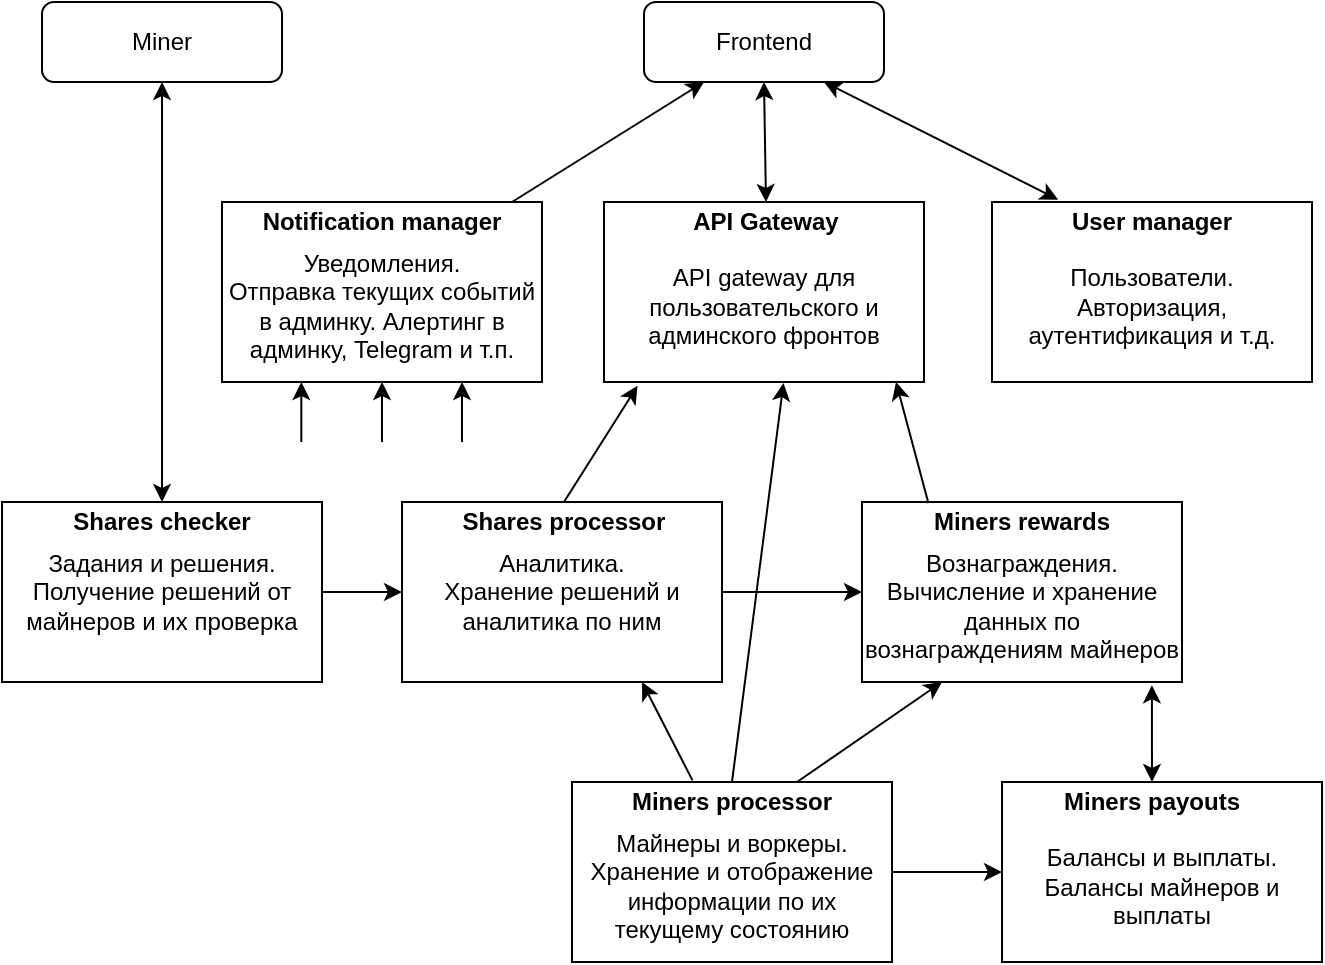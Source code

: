 <mxfile version="26.1.0" pages="3">
  <diagram id="_zrAxDUqQ-x2-uHZ89cr" name="General scheme">
    <mxGraphModel dx="2004" dy="1646" grid="1" gridSize="10" guides="1" tooltips="1" connect="1" arrows="1" fold="1" page="1" pageScale="1" pageWidth="850" pageHeight="1100" math="0" shadow="0">
      <root>
        <mxCell id="0" />
        <mxCell id="1" parent="0" />
        <mxCell id="Paka9aXqwprSlLEzEw24-1" value="&lt;div&gt;Задания и решения.&lt;br&gt;&lt;/div&gt;&lt;div&gt;Получение решений от майнеров и их проверка &lt;/div&gt;" style="rounded=0;whiteSpace=wrap;html=1;" parent="1" vertex="1">
          <mxGeometry x="-30" y="90" width="160" height="90" as="geometry" />
        </mxCell>
        <mxCell id="9ao2o-O-ihSqd2i-QO5Q-1" value="&lt;div&gt;Аналитика.&lt;br&gt;&lt;/div&gt;&lt;div&gt;Хранение решений и аналитика по ним&lt;/div&gt;" style="rounded=0;whiteSpace=wrap;html=1;" parent="1" vertex="1">
          <mxGeometry x="170" y="90" width="160" height="90" as="geometry" />
        </mxCell>
        <mxCell id="Juj4xAc8XVSi-023JsIx-1" value="&lt;div&gt;&lt;br&gt;&lt;/div&gt;&lt;div&gt;Майнеры и воркеры.&lt;br&gt;&lt;/div&gt;&lt;div&gt;Хранение и отображение информации по их текущему состоянию&lt;/div&gt;" style="rounded=0;whiteSpace=wrap;html=1;" parent="1" vertex="1">
          <mxGeometry x="255" y="230" width="160" height="90" as="geometry" />
        </mxCell>
        <mxCell id="l1lu5x0EvIy9mUOFqDAX-1" value="&lt;div&gt;&lt;br&gt;&lt;/div&gt;&lt;div&gt;Вознаграждения.&lt;br&gt;&lt;/div&gt;&lt;div&gt;Вычисление и хранение данных по вознаграждениям майнеров&lt;/div&gt;" style="rounded=0;whiteSpace=wrap;html=1;" parent="1" vertex="1">
          <mxGeometry x="400" y="90" width="160" height="90" as="geometry" />
        </mxCell>
        <mxCell id="t6BqRCJZ2vy0lDKAzPj5-1" value="&lt;div&gt;&lt;br&gt;&lt;/div&gt;&lt;div&gt;Балансы и выплаты.&lt;br&gt;&lt;/div&gt;&lt;div&gt;Балансы майнеров и выплаты&lt;/div&gt;" style="rounded=0;whiteSpace=wrap;html=1;" parent="1" vertex="1">
          <mxGeometry x="470" y="230" width="160" height="90" as="geometry" />
        </mxCell>
        <mxCell id="C0rXo1qwz0--FDHcbKs0-1" value="&lt;div&gt;&lt;br&gt;&lt;/div&gt;&lt;div&gt;Уведомления.&lt;/div&gt;&lt;div&gt;Отправка текущих событий в админку. Алертинг в админку, Telegram и т.п.&lt;br&gt;&lt;/div&gt;" style="rounded=0;whiteSpace=wrap;html=1;" parent="1" vertex="1">
          <mxGeometry x="80" y="-60" width="160" height="90" as="geometry" />
        </mxCell>
        <mxCell id="C0rXo1qwz0--FDHcbKs0-2" value="&lt;div&gt;&lt;br&gt;&lt;/div&gt;&lt;div&gt;Пользователи.&lt;/div&gt;&lt;div&gt;Авторизация, аутентификация и т.д.&lt;br&gt;&lt;/div&gt;" style="rounded=0;whiteSpace=wrap;html=1;" parent="1" vertex="1">
          <mxGeometry x="465" y="-60" width="160" height="90" as="geometry" />
        </mxCell>
        <mxCell id="vqHFbTCbY9lUrWzLyhtd-1" value="&lt;div&gt;&lt;br&gt;&lt;/div&gt;&lt;div&gt;API gateway для пользовательского и админского фронтов&lt;br&gt;&lt;/div&gt;" style="rounded=0;whiteSpace=wrap;html=1;" parent="1" vertex="1">
          <mxGeometry x="271" y="-60" width="160" height="90" as="geometry" />
        </mxCell>
        <mxCell id="t5JlGnH638VJQmODnyhG-1" value="&lt;b&gt;Shares checker&lt;/b&gt;" style="text;html=1;align=center;verticalAlign=middle;whiteSpace=wrap;rounded=0;text-color:#f00;" vertex="1" parent="1">
          <mxGeometry x="-15" y="90" width="130" height="20" as="geometry" />
        </mxCell>
        <mxCell id="tCAZDun1VfVqxD4viiMA-1" value="&lt;b&gt;Shares processor&lt;/b&gt;" style="text;html=1;align=center;verticalAlign=middle;whiteSpace=wrap;rounded=0;text-color:#f00;" vertex="1" parent="1">
          <mxGeometry x="186" y="90" width="130" height="20" as="geometry" />
        </mxCell>
        <mxCell id="hS5kkh7YbyhWjm8CbZ1H-1" value="&lt;b&gt;Miners processor&lt;/b&gt;" style="text;html=1;align=center;verticalAlign=middle;whiteSpace=wrap;rounded=0;text-color:#f00;" vertex="1" parent="1">
          <mxGeometry x="270" y="230" width="130" height="20" as="geometry" />
        </mxCell>
        <mxCell id="8kHNWEZDfblMYRbLszLz-1" value="&lt;b&gt;Miners rewards&lt;/b&gt;" style="text;html=1;align=center;verticalAlign=middle;whiteSpace=wrap;rounded=0;text-color:#f00;" vertex="1" parent="1">
          <mxGeometry x="415" y="90" width="130" height="20" as="geometry" />
        </mxCell>
        <mxCell id="swveO8afzFcajlIXC8Am-1" value="&lt;b&gt;Miners payouts&lt;/b&gt;" style="text;html=1;align=center;verticalAlign=middle;whiteSpace=wrap;rounded=0;text-color:#f00;" vertex="1" parent="1">
          <mxGeometry x="480" y="230" width="130" height="20" as="geometry" />
        </mxCell>
        <mxCell id="A80EK5oWf1Ky6Om0mXLW-1" value="&lt;b&gt;Notification manager&lt;/b&gt;" style="text;html=1;align=center;verticalAlign=middle;whiteSpace=wrap;rounded=0;text-color:#f00;" vertex="1" parent="1">
          <mxGeometry x="95" y="-60" width="130" height="20" as="geometry" />
        </mxCell>
        <mxCell id="NdrqeqBESNN-dwOkdNJS-1" value="&lt;b&gt;User manager&lt;/b&gt;" style="text;html=1;align=center;verticalAlign=middle;whiteSpace=wrap;rounded=0;text-color:#f00;" vertex="1" parent="1">
          <mxGeometry x="480" y="-60" width="130" height="20" as="geometry" />
        </mxCell>
        <mxCell id="NdrqeqBESNN-dwOkdNJS-2" value="&lt;b&gt;API Gateway&lt;/b&gt;" style="text;html=1;align=center;verticalAlign=middle;whiteSpace=wrap;rounded=0;text-color:#f00;" vertex="1" parent="1">
          <mxGeometry x="287" y="-60" width="130" height="20" as="geometry" />
        </mxCell>
        <mxCell id="xCFBLkkRVhWDcSI3ZypC-1" value="Frontend" style="rounded=1;whiteSpace=wrap;html=1;" vertex="1" parent="1">
          <mxGeometry x="291" y="-160" width="120" height="40" as="geometry" />
        </mxCell>
        <mxCell id="xCFBLkkRVhWDcSI3ZypC-2" value="Miner" style="rounded=1;whiteSpace=wrap;html=1;" vertex="1" parent="1">
          <mxGeometry x="-10" y="-160" width="120" height="40" as="geometry" />
        </mxCell>
        <mxCell id="xCFBLkkRVhWDcSI3ZypC-6" value="" style="endArrow=classic;html=1;rounded=0;exitX=1;exitY=0.5;exitDx=0;exitDy=0;entryX=0;entryY=0.5;entryDx=0;entryDy=0;" edge="1" parent="1" source="Paka9aXqwprSlLEzEw24-1" target="9ao2o-O-ihSqd2i-QO5Q-1">
          <mxGeometry width="50" height="50" relative="1" as="geometry">
            <mxPoint x="470" y="70" as="sourcePoint" />
            <mxPoint x="520" y="20" as="targetPoint" />
          </mxGeometry>
        </mxCell>
        <mxCell id="CUV3NKH-HbKDPUPNiKY0-2" value="" style="endArrow=classic;startArrow=classic;html=1;rounded=0;exitX=0.5;exitY=0;exitDx=0;exitDy=0;entryX=0.5;entryY=1;entryDx=0;entryDy=0;" edge="1" parent="1" source="t5JlGnH638VJQmODnyhG-1" target="xCFBLkkRVhWDcSI3ZypC-2">
          <mxGeometry width="50" height="50" relative="1" as="geometry">
            <mxPoint x="470" y="150" as="sourcePoint" />
            <mxPoint x="520" y="100" as="targetPoint" />
          </mxGeometry>
        </mxCell>
        <mxCell id="sDyjKJtA3nYj649iTex7-1" value="" style="endArrow=classic;html=1;rounded=0;exitX=0.5;exitY=0;exitDx=0;exitDy=0;entryX=0.561;entryY=1.006;entryDx=0;entryDy=0;entryPerimeter=0;" edge="1" parent="1" source="hS5kkh7YbyhWjm8CbZ1H-1" target="vqHFbTCbY9lUrWzLyhtd-1">
          <mxGeometry width="50" height="50" relative="1" as="geometry">
            <mxPoint x="520" y="200" as="sourcePoint" />
            <mxPoint x="570" y="150" as="targetPoint" />
          </mxGeometry>
        </mxCell>
        <mxCell id="wZ67HYGw_UwG28aXRIUx-1" value="" style="endArrow=classic;html=1;rounded=0;exitX=0.348;exitY=-0.041;exitDx=0;exitDy=0;exitPerimeter=0;entryX=0.75;entryY=1;entryDx=0;entryDy=0;" edge="1" parent="1" source="hS5kkh7YbyhWjm8CbZ1H-1" target="9ao2o-O-ihSqd2i-QO5Q-1">
          <mxGeometry width="50" height="50" relative="1" as="geometry">
            <mxPoint x="520" y="200" as="sourcePoint" />
            <mxPoint x="570" y="150" as="targetPoint" />
          </mxGeometry>
        </mxCell>
        <mxCell id="ZnvA4fXtT2bzwkzSf5yG-1" value="" style="endArrow=classic;html=1;rounded=0;exitX=0.75;exitY=0;exitDx=0;exitDy=0;entryX=0.25;entryY=1;entryDx=0;entryDy=0;" edge="1" parent="1" source="hS5kkh7YbyhWjm8CbZ1H-1" target="l1lu5x0EvIy9mUOFqDAX-1">
          <mxGeometry width="50" height="50" relative="1" as="geometry">
            <mxPoint x="520" y="200" as="sourcePoint" />
            <mxPoint x="570" y="150" as="targetPoint" />
          </mxGeometry>
        </mxCell>
        <mxCell id="SVSGE2MzuVDG2OoENKjc-1" value="" style="endArrow=classic;html=1;rounded=0;exitX=1;exitY=0.5;exitDx=0;exitDy=0;" edge="1" parent="1" source="Juj4xAc8XVSi-023JsIx-1" target="t6BqRCJZ2vy0lDKAzPj5-1">
          <mxGeometry width="50" height="50" relative="1" as="geometry">
            <mxPoint x="520" y="280" as="sourcePoint" />
            <mxPoint x="570" y="230" as="targetPoint" />
          </mxGeometry>
        </mxCell>
        <mxCell id="9vgx3n9FepnXIL5QVPvc-1" value="" style="endArrow=classic;html=1;rounded=0;exitX=1;exitY=0.5;exitDx=0;exitDy=0;entryX=0;entryY=0.5;entryDx=0;entryDy=0;" edge="1" parent="1" source="9ao2o-O-ihSqd2i-QO5Q-1" target="l1lu5x0EvIy9mUOFqDAX-1">
          <mxGeometry width="50" height="50" relative="1" as="geometry">
            <mxPoint x="520" y="180" as="sourcePoint" />
            <mxPoint x="570" y="130" as="targetPoint" />
          </mxGeometry>
        </mxCell>
        <mxCell id="uvWF8xm12Ns7IEXKPs0A-1" value="" style="endArrow=classic;startArrow=classic;html=1;rounded=0;exitX=0.5;exitY=0;exitDx=0;exitDy=0;entryX=0.906;entryY=1.018;entryDx=0;entryDy=0;entryPerimeter=0;" edge="1" parent="1" source="swveO8afzFcajlIXC8Am-1" target="l1lu5x0EvIy9mUOFqDAX-1">
          <mxGeometry width="50" height="50" relative="1" as="geometry">
            <mxPoint x="520" y="240" as="sourcePoint" />
            <mxPoint x="570" y="190" as="targetPoint" />
          </mxGeometry>
        </mxCell>
        <mxCell id="SV__Y7utnBL_PmiWzNz9-1" value="" style="endArrow=classic;html=1;rounded=0;exitX=0.5;exitY=0;exitDx=0;exitDy=0;entryX=0.105;entryY=1.021;entryDx=0;entryDy=0;entryPerimeter=0;" edge="1" parent="1" source="tCAZDun1VfVqxD4viiMA-1" target="vqHFbTCbY9lUrWzLyhtd-1">
          <mxGeometry width="50" height="50" relative="1" as="geometry">
            <mxPoint x="520" y="240" as="sourcePoint" />
            <mxPoint x="570" y="190" as="targetPoint" />
          </mxGeometry>
        </mxCell>
        <mxCell id="SV__Y7utnBL_PmiWzNz9-2" value="" style="endArrow=classic;html=1;rounded=0;exitX=0.14;exitY=0.028;exitDx=0;exitDy=0;exitPerimeter=0;" edge="1" parent="1" source="8kHNWEZDfblMYRbLszLz-1">
          <mxGeometry width="50" height="50" relative="1" as="geometry">
            <mxPoint x="520" y="240" as="sourcePoint" />
            <mxPoint x="417" y="30" as="targetPoint" />
          </mxGeometry>
        </mxCell>
        <mxCell id="SV__Y7utnBL_PmiWzNz9-3" value="" style="endArrow=classic;startArrow=classic;html=1;rounded=0;exitX=0.5;exitY=0;exitDx=0;exitDy=0;entryX=0.5;entryY=1;entryDx=0;entryDy=0;" edge="1" parent="1" source="NdrqeqBESNN-dwOkdNJS-2" target="xCFBLkkRVhWDcSI3ZypC-1">
          <mxGeometry width="50" height="50" relative="1" as="geometry">
            <mxPoint x="520" y="130" as="sourcePoint" />
            <mxPoint x="570" y="80" as="targetPoint" />
          </mxGeometry>
        </mxCell>
        <mxCell id="SV__Y7utnBL_PmiWzNz9-4" value="" style="endArrow=classic;html=1;rounded=0;exitX=1;exitY=0;exitDx=0;exitDy=0;entryX=0.25;entryY=1;entryDx=0;entryDy=0;" edge="1" parent="1" source="A80EK5oWf1Ky6Om0mXLW-1" target="xCFBLkkRVhWDcSI3ZypC-1">
          <mxGeometry width="50" height="50" relative="1" as="geometry">
            <mxPoint x="520" y="130" as="sourcePoint" />
            <mxPoint x="570" y="80" as="targetPoint" />
          </mxGeometry>
        </mxCell>
        <mxCell id="SV__Y7utnBL_PmiWzNz9-5" value="" style="endArrow=classic;html=1;rounded=0;entryX=0.5;entryY=1;entryDx=0;entryDy=0;" edge="1" parent="1" target="C0rXo1qwz0--FDHcbKs0-1">
          <mxGeometry width="50" height="50" relative="1" as="geometry">
            <mxPoint x="160" y="60" as="sourcePoint" />
            <mxPoint x="570" y="80" as="targetPoint" />
          </mxGeometry>
        </mxCell>
        <mxCell id="SV__Y7utnBL_PmiWzNz9-6" value="" style="endArrow=classic;html=1;rounded=0;entryX=0.5;entryY=1;entryDx=0;entryDy=0;" edge="1" parent="1">
          <mxGeometry width="50" height="50" relative="1" as="geometry">
            <mxPoint x="119.66" y="60" as="sourcePoint" />
            <mxPoint x="119.66" y="30" as="targetPoint" />
          </mxGeometry>
        </mxCell>
        <mxCell id="SV__Y7utnBL_PmiWzNz9-7" value="" style="endArrow=classic;html=1;rounded=0;entryX=0.5;entryY=1;entryDx=0;entryDy=0;" edge="1" parent="1">
          <mxGeometry width="50" height="50" relative="1" as="geometry">
            <mxPoint x="200" y="60" as="sourcePoint" />
            <mxPoint x="200" y="30" as="targetPoint" />
          </mxGeometry>
        </mxCell>
        <mxCell id="SV__Y7utnBL_PmiWzNz9-8" value="" style="endArrow=classic;startArrow=classic;html=1;rounded=0;entryX=0.75;entryY=1;entryDx=0;entryDy=0;exitX=0.139;exitY=-0.059;exitDx=0;exitDy=0;exitPerimeter=0;" edge="1" parent="1" source="NdrqeqBESNN-dwOkdNJS-1" target="xCFBLkkRVhWDcSI3ZypC-1">
          <mxGeometry width="50" height="50" relative="1" as="geometry">
            <mxPoint x="510" y="130" as="sourcePoint" />
            <mxPoint x="560" y="80" as="targetPoint" />
          </mxGeometry>
        </mxCell>
      </root>
    </mxGraphModel>
  </diagram>
  <diagram name="V1" id="zC7TiCwEvtzbdXVQnTLh">
    <mxGraphModel dx="3054" dy="1731" grid="1" gridSize="10" guides="1" tooltips="1" connect="1" arrows="1" fold="1" page="1" pageScale="1" pageWidth="850" pageHeight="1100" math="0" shadow="0">
      <root>
        <mxCell id="0" />
        <mxCell id="1" parent="0" />
        <mxCell id="vvHvxiC7P0n0-EurL7go-58" value="" style="rounded=0;whiteSpace=wrap;html=1;fillColor=#FFFFFF;dashed=1;" parent="1" vertex="1">
          <mxGeometry x="-1680" y="2300" width="2115" height="1270" as="geometry" />
        </mxCell>
        <mxCell id="vvHvxiC7P0n0-EurL7go-55" value="" style="rounded=0;whiteSpace=wrap;html=1;fillColor=#F7F7F7;" parent="1" vertex="1">
          <mxGeometry x="730" y="2361.22" width="990" height="610" as="geometry" />
        </mxCell>
        <mxCell id="g0iOiTDT5bsdaC7DLG31-15" value="" style="rounded=0;whiteSpace=wrap;html=1;fillColor=#FAFAFA;" parent="1" vertex="1">
          <mxGeometry x="1005" y="840" width="570" height="370" as="geometry" />
        </mxCell>
        <mxCell id="fWJRM3SsBCQPm4Tlz16k-17" value="" style="rounded=0;whiteSpace=wrap;html=1;fillColor=#F2F2F2;" parent="1" vertex="1">
          <mxGeometry x="-430" y="1680" width="982" height="390" as="geometry" />
        </mxCell>
        <mxCell id="4G9J08PbndAcdF_Xj2D8-40" value="" style="rounded=0;whiteSpace=wrap;html=1;fillColor=#F5F5F5;" parent="1" vertex="1">
          <mxGeometry x="-1632" y="1636" width="1020" height="510" as="geometry" />
        </mxCell>
        <mxCell id="ERYkEcELDKVZfNgPjOHx-17" value="" style="rounded=0;whiteSpace=wrap;html=1;fillColor=#E9E3FF;" parent="1" vertex="1">
          <mxGeometry x="-1010" y="720" width="410" height="340" as="geometry" />
        </mxCell>
        <mxCell id="ERYkEcELDKVZfNgPjOHx-3" value="&lt;div&gt;Miner app&lt;br&gt;&lt;/div&gt;" style="rounded=1;whiteSpace=wrap;html=1;" parent="1" vertex="1">
          <mxGeometry x="-890" y="590" width="120" height="60" as="geometry" />
        </mxCell>
        <mxCell id="ERYkEcELDKVZfNgPjOHx-11" value="" style="endArrow=classic;html=1;rounded=0;exitX=0.25;exitY=1;exitDx=0;exitDy=0;entryX=0.25;entryY=0;entryDx=0;entryDy=0;" parent="1" source="ERYkEcELDKVZfNgPjOHx-3" target="ERYkEcELDKVZfNgPjOHx-27" edge="1">
          <mxGeometry relative="1" as="geometry">
            <mxPoint x="-860" y="700" as="sourcePoint" />
            <mxPoint x="-860" y="630" as="targetPoint" />
          </mxGeometry>
        </mxCell>
        <mxCell id="ERYkEcELDKVZfNgPjOHx-13" value="" style="endArrow=classic;html=1;rounded=0;exitX=0.75;exitY=0;exitDx=0;exitDy=0;entryX=0.75;entryY=1;entryDx=0;entryDy=0;" parent="1" source="ERYkEcELDKVZfNgPjOHx-27" target="ERYkEcELDKVZfNgPjOHx-3" edge="1">
          <mxGeometry relative="1" as="geometry">
            <mxPoint x="-815.0" y="770" as="sourcePoint" />
            <mxPoint x="-630" y="770" as="targetPoint" />
          </mxGeometry>
        </mxCell>
        <mxCell id="ERYkEcELDKVZfNgPjOHx-18" value="&lt;div&gt;Block process &lt;br&gt;&lt;/div&gt;&lt;div&gt;service&lt;/div&gt;&lt;div&gt;(unlocker)&lt;br&gt;&lt;/div&gt;" style="shape=hexagon;perimeter=hexagonPerimeter2;whiteSpace=wrap;html=1;fixedSize=1;" parent="1" vertex="1">
          <mxGeometry x="-1160" y="1170" width="120" height="80" as="geometry" />
        </mxCell>
        <mxCell id="ERYkEcELDKVZfNgPjOHx-19" value="&lt;div&gt;Payment&amp;nbsp;&lt;/div&gt;&lt;div&gt;service&lt;/div&gt;" style="shape=hexagon;perimeter=hexagonPerimeter2;whiteSpace=wrap;html=1;fixedSize=1;" parent="1" vertex="1">
          <mxGeometry x="-1580" y="450" width="120" height="80" as="geometry" />
        </mxCell>
        <mxCell id="ERYkEcELDKVZfNgPjOHx-20" value="&lt;div&gt;API gateway&lt;br&gt;&lt;/div&gt;&lt;div&gt;service&lt;/div&gt;" style="shape=hexagon;perimeter=hexagonPerimeter2;whiteSpace=wrap;html=1;fixedSize=1;" parent="1" vertex="1">
          <mxGeometry x="-1300" y="450" width="120" height="80" as="geometry" />
        </mxCell>
        <mxCell id="ERYkEcELDKVZfNgPjOHx-29" value="&lt;div&gt;Share checker&lt;/div&gt;&lt;div&gt;service&lt;br&gt;&lt;/div&gt;" style="shape=hexagon;perimeter=hexagonPerimeter2;whiteSpace=wrap;html=1;fixedSize=1;" parent="1" vertex="1">
          <mxGeometry x="-770" y="910" width="120" height="80" as="geometry" />
        </mxCell>
        <mxCell id="ERYkEcELDKVZfNgPjOHx-28" value="&lt;div&gt;Share checker&lt;/div&gt;&lt;div&gt;service&lt;br&gt;&lt;/div&gt;" style="shape=hexagon;perimeter=hexagonPerimeter2;whiteSpace=wrap;html=1;fixedSize=1;" parent="1" vertex="1">
          <mxGeometry x="-860" y="910" width="120" height="80" as="geometry" />
        </mxCell>
        <mxCell id="ERYkEcELDKVZfNgPjOHx-26" value="&lt;div&gt;Share checker&lt;/div&gt;&lt;div&gt;service&lt;br&gt;&lt;/div&gt;" style="shape=hexagon;perimeter=hexagonPerimeter2;whiteSpace=wrap;html=1;fixedSize=1;" parent="1" vertex="1">
          <mxGeometry x="-950" y="910" width="120" height="80" as="geometry" />
        </mxCell>
        <mxCell id="ERYkEcELDKVZfNgPjOHx-27" value="Miner&lt;br&gt;&lt;div&gt;load balancer&lt;br&gt;&lt;/div&gt;" style="shape=trapezoid;perimeter=trapezoidPerimeter;whiteSpace=wrap;html=1;fixedSize=1;" parent="1" vertex="1">
          <mxGeometry x="-890" y="780" width="120" height="60" as="geometry" />
        </mxCell>
        <mxCell id="ERYkEcELDKVZfNgPjOHx-33" value="" style="endArrow=classic;startArrow=classic;html=1;rounded=0;entryX=0.25;entryY=1;entryDx=0;entryDy=0;exitX=0.5;exitY=0;exitDx=0;exitDy=0;" parent="1" source="ERYkEcELDKVZfNgPjOHx-26" target="ERYkEcELDKVZfNgPjOHx-27" edge="1">
          <mxGeometry width="50" height="50" relative="1" as="geometry">
            <mxPoint x="-890" y="900" as="sourcePoint" />
            <mxPoint x="-840" y="850" as="targetPoint" />
          </mxGeometry>
        </mxCell>
        <mxCell id="ERYkEcELDKVZfNgPjOHx-34" value="" style="endArrow=classic;startArrow=classic;html=1;rounded=0;entryX=0.5;entryY=1;entryDx=0;entryDy=0;exitX=0.5;exitY=0;exitDx=0;exitDy=0;" parent="1" source="ERYkEcELDKVZfNgPjOHx-28" target="ERYkEcELDKVZfNgPjOHx-27" edge="1">
          <mxGeometry width="50" height="50" relative="1" as="geometry">
            <mxPoint x="-720" y="960" as="sourcePoint" />
            <mxPoint x="-670" y="910" as="targetPoint" />
          </mxGeometry>
        </mxCell>
        <mxCell id="ERYkEcELDKVZfNgPjOHx-35" value="" style="endArrow=classic;startArrow=classic;html=1;rounded=0;entryX=0.75;entryY=1;entryDx=0;entryDy=0;exitX=0.5;exitY=0;exitDx=0;exitDy=0;" parent="1" source="ERYkEcELDKVZfNgPjOHx-29" target="ERYkEcELDKVZfNgPjOHx-27" edge="1">
          <mxGeometry width="50" height="50" relative="1" as="geometry">
            <mxPoint x="-720" y="960" as="sourcePoint" />
            <mxPoint x="-670" y="910" as="targetPoint" />
          </mxGeometry>
        </mxCell>
        <mxCell id="ERYkEcELDKVZfNgPjOHx-37" value="share/status" style="text;html=1;align=center;verticalAlign=middle;whiteSpace=wrap;rounded=0;fillColor=#FFF4C3;" parent="1" vertex="1">
          <mxGeometry x="-890" y="865" width="160" height="20" as="geometry" />
        </mxCell>
        <mxCell id="ERYkEcELDKVZfNgPjOHx-39" value="kafka (shares topic)" style="shape=cylinder3;whiteSpace=wrap;html=1;boundedLbl=1;backgroundOutline=1;size=15;direction=south;fillColor=#99FF99;" parent="1" vertex="1">
          <mxGeometry x="-930" y="1120" width="700" height="39" as="geometry" />
        </mxCell>
        <mxCell id="ERYkEcELDKVZfNgPjOHx-47" value="&lt;div&gt;Region 1&lt;/div&gt;" style="text;html=1;align=center;verticalAlign=middle;whiteSpace=wrap;rounded=0;" parent="1" vertex="1">
          <mxGeometry x="-680" y="855" width="60" height="30" as="geometry" />
        </mxCell>
        <mxCell id="ERYkEcELDKVZfNgPjOHx-48" value="" style="rounded=0;whiteSpace=wrap;html=1;fillColor=#E9E3FF;" parent="1" vertex="1">
          <mxGeometry x="-560" y="720" width="110" height="340" as="geometry" />
        </mxCell>
        <mxCell id="ERYkEcELDKVZfNgPjOHx-49" value="&lt;div&gt;Region 2&lt;/div&gt;" style="text;html=1;align=center;verticalAlign=middle;whiteSpace=wrap;rounded=0;" parent="1" vertex="1">
          <mxGeometry x="-535" y="855" width="60" height="30" as="geometry" />
        </mxCell>
        <mxCell id="ERYkEcELDKVZfNgPjOHx-50" value="" style="rounded=0;whiteSpace=wrap;html=1;fillColor=#E9E3FF;" parent="1" vertex="1">
          <mxGeometry x="-350" y="720" width="110" height="340" as="geometry" />
        </mxCell>
        <mxCell id="ERYkEcELDKVZfNgPjOHx-51" value="&lt;div&gt;Region N&lt;/div&gt;" style="text;html=1;align=center;verticalAlign=middle;whiteSpace=wrap;rounded=0;" parent="1" vertex="1">
          <mxGeometry x="-325" y="860" width="60" height="30" as="geometry" />
        </mxCell>
        <mxCell id="ERYkEcELDKVZfNgPjOHx-52" value="" style="endArrow=classic;html=1;rounded=0;exitX=0.5;exitY=1;exitDx=0;exitDy=0;entryX=-0.02;entryY=0.945;entryDx=0;entryDy=0;entryPerimeter=0;" parent="1" source="ERYkEcELDKVZfNgPjOHx-26" target="ERYkEcELDKVZfNgPjOHx-39" edge="1">
          <mxGeometry width="50" height="50" relative="1" as="geometry">
            <mxPoint x="-550" y="1020" as="sourcePoint" />
            <mxPoint x="-890" y="1100" as="targetPoint" />
          </mxGeometry>
        </mxCell>
        <mxCell id="ERYkEcELDKVZfNgPjOHx-53" value="" style="endArrow=classic;html=1;rounded=0;exitX=0.5;exitY=1;exitDx=0;exitDy=0;entryX=0.089;entryY=0.815;entryDx=0;entryDy=0;entryPerimeter=0;" parent="1" source="ERYkEcELDKVZfNgPjOHx-28" target="ERYkEcELDKVZfNgPjOHx-39" edge="1">
          <mxGeometry width="50" height="50" relative="1" as="geometry">
            <mxPoint x="-550" y="1020" as="sourcePoint" />
            <mxPoint x="-800" y="1113" as="targetPoint" />
          </mxGeometry>
        </mxCell>
        <mxCell id="ERYkEcELDKVZfNgPjOHx-54" value="" style="endArrow=classic;html=1;rounded=0;exitX=0.5;exitY=1;exitDx=0;exitDy=0;entryX=0.045;entryY=0.687;entryDx=0;entryDy=0;entryPerimeter=0;" parent="1" source="ERYkEcELDKVZfNgPjOHx-29" target="ERYkEcELDKVZfNgPjOHx-39" edge="1">
          <mxGeometry width="50" height="50" relative="1" as="geometry">
            <mxPoint x="-590" y="1030" as="sourcePoint" />
            <mxPoint x="-540" y="980" as="targetPoint" />
          </mxGeometry>
        </mxCell>
        <mxCell id="ERYkEcELDKVZfNgPjOHx-55" value="" style="endArrow=classic;html=1;rounded=0;exitX=0.455;exitY=0.853;exitDx=0;exitDy=0;exitPerimeter=0;entryX=0.014;entryY=0.4;entryDx=0;entryDy=0;entryPerimeter=0;" parent="1" source="ERYkEcELDKVZfNgPjOHx-48" target="ERYkEcELDKVZfNgPjOHx-39" edge="1">
          <mxGeometry width="50" height="50" relative="1" as="geometry">
            <mxPoint x="-590" y="1030" as="sourcePoint" />
            <mxPoint x="-540" y="980" as="targetPoint" />
          </mxGeometry>
        </mxCell>
        <mxCell id="ERYkEcELDKVZfNgPjOHx-56" value="" style="endArrow=classic;html=1;rounded=0;exitX=0.545;exitY=0.853;exitDx=0;exitDy=0;exitPerimeter=0;entryX=-0.03;entryY=0.089;entryDx=0;entryDy=0;entryPerimeter=0;" parent="1" source="ERYkEcELDKVZfNgPjOHx-50" target="ERYkEcELDKVZfNgPjOHx-39" edge="1">
          <mxGeometry width="50" height="50" relative="1" as="geometry">
            <mxPoint x="-590" y="1030" as="sourcePoint" />
            <mxPoint x="-540" y="980" as="targetPoint" />
          </mxGeometry>
        </mxCell>
        <mxCell id="ERYkEcELDKVZfNgPjOHx-57" value="&lt;div&gt;Miner app&lt;br&gt;&lt;/div&gt;" style="rounded=1;whiteSpace=wrap;html=1;" parent="1" vertex="1">
          <mxGeometry x="-565" y="620" width="120" height="60" as="geometry" />
        </mxCell>
        <mxCell id="ERYkEcELDKVZfNgPjOHx-58" value="&lt;div&gt;Miner app&lt;br&gt;&lt;/div&gt;" style="rounded=1;whiteSpace=wrap;html=1;" parent="1" vertex="1">
          <mxGeometry x="-355" y="620" width="120" height="60" as="geometry" />
        </mxCell>
        <mxCell id="ERYkEcELDKVZfNgPjOHx-59" value="" style="shape=flexArrow;endArrow=classic;startArrow=classic;html=1;rounded=0;entryX=0.5;entryY=1;entryDx=0;entryDy=0;" parent="1" target="ERYkEcELDKVZfNgPjOHx-57" edge="1">
          <mxGeometry width="100" height="100" relative="1" as="geometry">
            <mxPoint x="-505" y="830" as="sourcePoint" />
            <mxPoint x="-510" y="900" as="targetPoint" />
          </mxGeometry>
        </mxCell>
        <mxCell id="ERYkEcELDKVZfNgPjOHx-60" value="" style="shape=flexArrow;endArrow=classic;startArrow=classic;html=1;rounded=0;entryX=0.5;entryY=1;entryDx=0;entryDy=0;exitX=0.5;exitY=0.324;exitDx=0;exitDy=0;exitPerimeter=0;" parent="1" source="ERYkEcELDKVZfNgPjOHx-50" target="ERYkEcELDKVZfNgPjOHx-58" edge="1">
          <mxGeometry width="100" height="100" relative="1" as="geometry">
            <mxPoint x="-495" y="840" as="sourcePoint" />
            <mxPoint x="-495" y="690" as="targetPoint" />
          </mxGeometry>
        </mxCell>
        <mxCell id="ERYkEcELDKVZfNgPjOHx-61" value="share data" style="text;html=1;align=center;verticalAlign=middle;whiteSpace=wrap;rounded=0;fillColor=#FFF4C3;" parent="1" vertex="1">
          <mxGeometry x="-900" y="1010" width="200" height="22" as="geometry" />
        </mxCell>
        <mxCell id="ERYkEcELDKVZfNgPjOHx-64" value="" style="endArrow=classic;html=1;rounded=0;exitX=0;exitY=0.5;exitDx=0;exitDy=0;entryX=0;entryY=0.5;entryDx=0;entryDy=0;entryPerimeter=0;" parent="1" source="ERYkEcELDKVZfNgPjOHx-26" target="ERYkEcELDKVZfNgPjOHx-71" edge="1">
          <mxGeometry relative="1" as="geometry">
            <mxPoint x="-640" y="1010" as="sourcePoint" />
            <mxPoint x="-1100" y="1040" as="targetPoint" />
            <Array as="points" />
          </mxGeometry>
        </mxCell>
        <mxCell id="ERYkEcELDKVZfNgPjOHx-65" value="&lt;div&gt;Block data&lt;/div&gt;" style="edgeLabel;resizable=0;html=1;;align=center;verticalAlign=middle;" parent="ERYkEcELDKVZfNgPjOHx-64" connectable="0" vertex="1">
          <mxGeometry relative="1" as="geometry" />
        </mxCell>
        <mxCell id="ERYkEcELDKVZfNgPjOHx-67" value="&lt;div&gt;ClickHouse cluster&lt;br&gt;&lt;/div&gt;&lt;div&gt;share storage&lt;br&gt;&lt;/div&gt;" style="shape=cylinder3;whiteSpace=wrap;html=1;boundedLbl=1;backgroundOutline=1;size=15;fillColor=#FFFF00;" parent="1" vertex="1">
          <mxGeometry x="-870" y="1380" width="120" height="129" as="geometry" />
        </mxCell>
        <mxCell id="ERYkEcELDKVZfNgPjOHx-68" value="" style="edgeStyle=elbowEdgeStyle;elbow=vertical;endArrow=classic;html=1;curved=0;rounded=0;endSize=8;startSize=8;exitX=1;exitY=0.5;exitDx=0;exitDy=0;exitPerimeter=0;entryX=0.5;entryY=0;entryDx=0;entryDy=0;" parent="1" source="ERYkEcELDKVZfNgPjOHx-39" target="ERYkEcELDKVZfNgPjOHx-73" edge="1">
          <mxGeometry width="50" height="50" relative="1" as="geometry">
            <mxPoint x="-700" y="1180" as="sourcePoint" />
            <mxPoint x="-825" y="1230" as="targetPoint" />
          </mxGeometry>
        </mxCell>
        <mxCell id="ERYkEcELDKVZfNgPjOHx-69" value="" style="endArrow=classic;html=1;rounded=0;exitX=0;exitY=0.5;exitDx=0;exitDy=0;exitPerimeter=0;entryX=0.5;entryY=1;entryDx=0;entryDy=0;" parent="1" source="ERYkEcELDKVZfNgPjOHx-67" target="ERYkEcELDKVZfNgPjOHx-18" edge="1">
          <mxGeometry relative="1" as="geometry">
            <mxPoint x="-720" y="1150" as="sourcePoint" />
            <mxPoint x="-620" y="1150" as="targetPoint" />
            <Array as="points">
              <mxPoint x="-1100" y="1445" />
            </Array>
          </mxGeometry>
        </mxCell>
        <mxCell id="ERYkEcELDKVZfNgPjOHx-70" value="Round data" style="edgeLabel;resizable=0;html=1;;align=center;verticalAlign=middle;" parent="ERYkEcELDKVZfNgPjOHx-69" connectable="0" vertex="1">
          <mxGeometry relative="1" as="geometry" />
        </mxCell>
        <mxCell id="ERYkEcELDKVZfNgPjOHx-71" value="kafka (blocks topic)" style="shape=cylinder3;whiteSpace=wrap;html=1;boundedLbl=1;backgroundOutline=1;size=15;direction=south;fillColor=#99FF99;" parent="1" vertex="1">
          <mxGeometry x="-1210" y="1060" width="170" height="40" as="geometry" />
        </mxCell>
        <mxCell id="ERYkEcELDKVZfNgPjOHx-72" value="" style="endArrow=classic;html=1;rounded=0;exitX=0.971;exitY=0.363;exitDx=0;exitDy=0;exitPerimeter=0;entryX=0.5;entryY=0;entryDx=0;entryDy=0;" parent="1" source="ERYkEcELDKVZfNgPjOHx-71" target="ERYkEcELDKVZfNgPjOHx-18" edge="1">
          <mxGeometry width="50" height="50" relative="1" as="geometry">
            <mxPoint x="-710" y="1040" as="sourcePoint" />
            <mxPoint x="-660" y="990" as="targetPoint" />
          </mxGeometry>
        </mxCell>
        <mxCell id="ERYkEcELDKVZfNgPjOHx-73" value="&lt;div&gt;Save shares&lt;/div&gt;&lt;div&gt;service&lt;br&gt;&lt;/div&gt;" style="shape=hexagon;perimeter=hexagonPerimeter2;whiteSpace=wrap;html=1;fixedSize=1;" parent="1" vertex="1">
          <mxGeometry x="-870" y="1230" width="120" height="80" as="geometry" />
        </mxCell>
        <mxCell id="ERYkEcELDKVZfNgPjOHx-75" value="" style="endArrow=classic;html=1;rounded=0;exitX=0.5;exitY=1;exitDx=0;exitDy=0;entryX=0.5;entryY=0;entryDx=0;entryDy=0;entryPerimeter=0;" parent="1" source="ERYkEcELDKVZfNgPjOHx-73" target="ERYkEcELDKVZfNgPjOHx-67" edge="1">
          <mxGeometry width="50" height="50" relative="1" as="geometry">
            <mxPoint x="-760" y="1210" as="sourcePoint" />
            <mxPoint x="-710" y="1160" as="targetPoint" />
          </mxGeometry>
        </mxCell>
        <mxCell id="ERYkEcELDKVZfNgPjOHx-76" value="Postgresql cluster" style="shape=cylinder3;whiteSpace=wrap;html=1;boundedLbl=1;backgroundOutline=1;size=15;fillColor=#99CCFF;" parent="1" vertex="1">
          <mxGeometry x="-1370" y="1010" width="110" height="120" as="geometry" />
        </mxCell>
        <mxCell id="ERYkEcELDKVZfNgPjOHx-80" value="" style="endArrow=classic;startArrow=classic;html=1;rounded=0;exitX=0;exitY=0.5;exitDx=0;exitDy=0;entryX=0.5;entryY=1;entryDx=0;entryDy=0;entryPerimeter=0;" parent="1" source="ERYkEcELDKVZfNgPjOHx-18" target="ERYkEcELDKVZfNgPjOHx-76" edge="1">
          <mxGeometry width="50" height="50" relative="1" as="geometry">
            <mxPoint x="-920" y="1120" as="sourcePoint" />
            <mxPoint x="-870" y="1070" as="targetPoint" />
            <Array as="points">
              <mxPoint x="-1320" y="1210" />
            </Array>
          </mxGeometry>
        </mxCell>
        <mxCell id="ERYkEcELDKVZfNgPjOHx-84" value="Block data" style="text;html=1;align=center;verticalAlign=middle;whiteSpace=wrap;rounded=0;fillColor=#FFF2CC;" parent="1" vertex="1">
          <mxGeometry x="-1350" y="1198" width="60" height="24" as="geometry" />
        </mxCell>
        <mxCell id="ERYkEcELDKVZfNgPjOHx-95" value="&lt;div&gt;Redis cluster &lt;br&gt;&lt;/div&gt;&lt;div&gt;(workers cache)&lt;br&gt;&lt;/div&gt;" style="shape=cylinder3;whiteSpace=wrap;html=1;boundedLbl=1;backgroundOutline=1;size=15;fillColor=#FF9999;" parent="1" vertex="1">
          <mxGeometry x="-1370" y="710" width="100" height="100" as="geometry" />
        </mxCell>
        <mxCell id="ERYkEcELDKVZfNgPjOHx-99" value="" style="endArrow=classic;startArrow=classic;html=1;rounded=0;exitX=0;exitY=0.25;exitDx=0;exitDy=0;entryX=1;entryY=0.5;entryDx=0;entryDy=0;entryPerimeter=0;" parent="1" source="ERYkEcELDKVZfNgPjOHx-26" target="ERYkEcELDKVZfNgPjOHx-95" edge="1">
          <mxGeometry width="50" height="50" relative="1" as="geometry">
            <mxPoint x="-870" y="1050" as="sourcePoint" />
            <mxPoint x="-820" y="1000" as="targetPoint" />
          </mxGeometry>
        </mxCell>
        <mxCell id="ERYkEcELDKVZfNgPjOHx-100" value="Get worker ID" style="text;html=1;align=center;verticalAlign=middle;whiteSpace=wrap;rounded=0;fillColor=#FFF2CC;" parent="1" vertex="1">
          <mxGeometry x="-1150" y="820" width="60" height="30" as="geometry" />
        </mxCell>
        <mxCell id="ERYkEcELDKVZfNgPjOHx-101" value="" style="endArrow=classic;html=1;rounded=0;entryX=0.5;entryY=0;entryDx=0;entryDy=0;entryPerimeter=0;" parent="1" target="ERYkEcELDKVZfNgPjOHx-76" edge="1">
          <mxGeometry width="50" height="50" relative="1" as="geometry">
            <mxPoint x="-1060" y="870" as="sourcePoint" />
            <mxPoint x="-790" y="970" as="targetPoint" />
          </mxGeometry>
        </mxCell>
        <mxCell id="ERYkEcELDKVZfNgPjOHx-104" value="Get worker ID" style="text;html=1;align=center;verticalAlign=middle;whiteSpace=wrap;rounded=0;fillColor=#FFF2CC;" parent="1" vertex="1">
          <mxGeometry x="-1200" y="910" width="60" height="30" as="geometry" />
        </mxCell>
        <mxCell id="E0gaIQn_KAS7UhlWbAFH-63" value="" style="group" parent="1" vertex="1" connectable="0">
          <mxGeometry x="790" y="-300" width="760" height="1020" as="geometry" />
        </mxCell>
        <mxCell id="E0gaIQn_KAS7UhlWbAFH-59" value="" style="rounded=0;whiteSpace=wrap;html=1;fillColor=#f5f5f5;" parent="E0gaIQn_KAS7UhlWbAFH-63" vertex="1">
          <mxGeometry y="70" width="760" height="950" as="geometry" />
        </mxCell>
        <mxCell id="E0gaIQn_KAS7UhlWbAFH-57" value="" style="group" parent="E0gaIQn_KAS7UhlWbAFH-63" vertex="1" connectable="0">
          <mxGeometry x="40" width="673.89" height="935" as="geometry" />
        </mxCell>
        <mxCell id="kyTLjjN498ih1BtY8LRX-46" value="" style="rounded=1;whiteSpace=wrap;html=1;" parent="E0gaIQn_KAS7UhlWbAFH-57" vertex="1">
          <mxGeometry x="181.95" y="100" width="310" height="110" as="geometry" />
        </mxCell>
        <mxCell id="kyTLjjN498ih1BtY8LRX-41" value="HAProxy" style="ellipse;whiteSpace=wrap;html=1;" parent="E0gaIQn_KAS7UhlWbAFH-57" vertex="1">
          <mxGeometry x="202.06" y="117" width="120" height="60" as="geometry" />
        </mxCell>
        <mxCell id="kyTLjjN498ih1BtY8LRX-42" value="HAProxy" style="ellipse;whiteSpace=wrap;html=1;dashed=1;" parent="E0gaIQn_KAS7UhlWbAFH-57" vertex="1">
          <mxGeometry x="356.06" y="118" width="120" height="60" as="geometry" />
        </mxCell>
        <mxCell id="kyTLjjN498ih1BtY8LRX-43" value="&lt;div&gt;HAProxy pool (cluster)&lt;/div&gt;" style="text;html=1;align=center;verticalAlign=middle;whiteSpace=wrap;rounded=0;" parent="E0gaIQn_KAS7UhlWbAFH-57" vertex="1">
          <mxGeometry x="351.06" y="180" width="130" height="30" as="geometry" />
        </mxCell>
        <mxCell id="kyTLjjN498ih1BtY8LRX-71" value="replication" style="text;html=1;align=center;verticalAlign=middle;whiteSpace=wrap;rounded=0;" parent="E0gaIQn_KAS7UhlWbAFH-57" vertex="1">
          <mxGeometry x="176.56" y="500" width="60" height="10" as="geometry" />
        </mxCell>
        <mxCell id="kyTLjjN498ih1BtY8LRX-76" value="replication" style="text;html=1;align=center;verticalAlign=middle;whiteSpace=wrap;rounded=0;" parent="E0gaIQn_KAS7UhlWbAFH-57" vertex="1">
          <mxGeometry x="436" y="502" width="60" height="10" as="geometry" />
        </mxCell>
        <mxCell id="kyTLjjN498ih1BtY8LRX-78" value="Read/write" style="text;html=1;align=center;verticalAlign=middle;whiteSpace=wrap;rounded=0;fillColor=#FFFFCC;" parent="E0gaIQn_KAS7UhlWbAFH-57" vertex="1">
          <mxGeometry x="122.12" y="285" width="100" height="20" as="geometry" />
        </mxCell>
        <mxCell id="kyTLjjN498ih1BtY8LRX-65" value="" style="rounded=1;whiteSpace=wrap;html=1;fillColor=#F6FFF0;container=0;" parent="E0gaIQn_KAS7UhlWbAFH-57" vertex="1">
          <mxGeometry x="513.89" y="355" width="160" height="280" as="geometry" />
        </mxCell>
        <mxCell id="kyTLjjN498ih1BtY8LRX-66" value="Patroni agent" style="rounded=1;whiteSpace=wrap;html=1;fillColor=#FFD9FB;container=0;" parent="E0gaIQn_KAS7UhlWbAFH-57" vertex="1">
          <mxGeometry x="533.89" y="577" width="120" height="30" as="geometry" />
        </mxCell>
        <mxCell id="kyTLjjN498ih1BtY8LRX-82" value="" style="endArrow=classic;html=1;rounded=0;exitX=0.5;exitY=0;exitDx=0;exitDy=0;edgeStyle=orthogonalEdgeStyle;entryX=0.35;entryY=1;entryDx=0;entryDy=0;entryPerimeter=0;" parent="E0gaIQn_KAS7UhlWbAFH-57" target="kyTLjjN498ih1BtY8LRX-43" edge="1">
          <mxGeometry width="50" height="50" relative="1" as="geometry">
            <mxPoint x="593.89" y="399" as="sourcePoint" />
            <mxPoint x="397.06" y="215" as="targetPoint" />
            <Array as="points">
              <mxPoint x="594.06" y="305" />
              <mxPoint x="397.06" y="305" />
            </Array>
          </mxGeometry>
        </mxCell>
        <mxCell id="kyTLjjN498ih1BtY8LRX-69" value="pgnode3" style="text;html=1;align=center;verticalAlign=middle;whiteSpace=wrap;rounded=0;container=0;" parent="E0gaIQn_KAS7UhlWbAFH-57" vertex="1">
          <mxGeometry x="607.06" y="360" width="60" height="30" as="geometry" />
        </mxCell>
        <mxCell id="kyTLjjN498ih1BtY8LRX-60" value="" style="rounded=1;whiteSpace=wrap;html=1;fillColor=#F6FFF0;container=0;" parent="E0gaIQn_KAS7UhlWbAFH-57" vertex="1">
          <mxGeometry x="254" y="355" width="160" height="280" as="geometry" />
        </mxCell>
        <mxCell id="kyTLjjN498ih1BtY8LRX-61" value="Patroni agent" style="rounded=1;whiteSpace=wrap;html=1;fillColor=#FFD9FB;container=0;" parent="E0gaIQn_KAS7UhlWbAFH-57" vertex="1">
          <mxGeometry x="274" y="577" width="120" height="30" as="geometry" />
        </mxCell>
        <mxCell id="kyTLjjN498ih1BtY8LRX-75" value="" style="endArrow=classic;startArrow=classic;html=1;rounded=0;entryX=0.012;entryY=0.571;entryDx=0;entryDy=0;exitX=0.993;exitY=0.584;exitDx=0;exitDy=0;exitPerimeter=0;entryPerimeter=0;" parent="E0gaIQn_KAS7UhlWbAFH-57" source="kyTLjjN498ih1BtY8LRX-102" target="kyTLjjN498ih1BtY8LRX-112" edge="1">
          <mxGeometry width="50" height="50" relative="1" as="geometry">
            <mxPoint x="394" y="520" as="sourcePoint" />
            <mxPoint x="533.89" y="520" as="targetPoint" />
          </mxGeometry>
        </mxCell>
        <mxCell id="kyTLjjN498ih1BtY8LRX-81" value="" style="endArrow=classic;html=1;rounded=0;exitX=0.5;exitY=0;exitDx=0;exitDy=0;entryX=0.486;entryY=0.985;entryDx=0;entryDy=0;entryPerimeter=0;" parent="E0gaIQn_KAS7UhlWbAFH-57" target="kyTLjjN498ih1BtY8LRX-46" edge="1">
          <mxGeometry width="50" height="50" relative="1" as="geometry">
            <mxPoint x="334" y="399" as="sourcePoint" />
            <mxPoint x="237.06" y="215" as="targetPoint" />
          </mxGeometry>
        </mxCell>
        <mxCell id="kyTLjjN498ih1BtY8LRX-83" value="Read" style="text;html=1;align=center;verticalAlign=middle;whiteSpace=wrap;rounded=0;fillColor=#FFFFCC;" parent="E0gaIQn_KAS7UhlWbAFH-57" vertex="1">
          <mxGeometry x="297.06" y="251" width="150.11" height="20" as="geometry" />
        </mxCell>
        <mxCell id="kyTLjjN498ih1BtY8LRX-64" value="pgnode2" style="text;html=1;align=center;verticalAlign=middle;whiteSpace=wrap;rounded=0;container=0;" parent="E0gaIQn_KAS7UhlWbAFH-57" vertex="1">
          <mxGeometry x="342.12" y="360" width="60" height="30" as="geometry" />
        </mxCell>
        <mxCell id="kyTLjjN498ih1BtY8LRX-58" value="" style="rounded=1;whiteSpace=wrap;html=1;fillColor=#F6FFF0;container=0;" parent="E0gaIQn_KAS7UhlWbAFH-57" vertex="1">
          <mxGeometry y="355" width="160" height="280" as="geometry" />
        </mxCell>
        <mxCell id="kyTLjjN498ih1BtY8LRX-55" value="Patroni agent" style="rounded=1;whiteSpace=wrap;html=1;fillColor=#FFD9FB;container=0;" parent="E0gaIQn_KAS7UhlWbAFH-57" vertex="1">
          <mxGeometry x="20" y="578" width="120" height="30" as="geometry" />
        </mxCell>
        <mxCell id="kyTLjjN498ih1BtY8LRX-70" value="" style="endArrow=classic;startArrow=classic;html=1;rounded=0;entryX=-0.023;entryY=0.583;entryDx=0;entryDy=0;entryPerimeter=0;" parent="E0gaIQn_KAS7UhlWbAFH-57" target="kyTLjjN498ih1BtY8LRX-102" edge="1">
          <mxGeometry width="50" height="50" relative="1" as="geometry">
            <mxPoint x="123.06" y="520" as="sourcePoint" />
            <mxPoint x="274" y="520" as="targetPoint" />
          </mxGeometry>
        </mxCell>
        <mxCell id="kyTLjjN498ih1BtY8LRX-77" value="" style="endArrow=classic;startArrow=classic;html=1;rounded=0;entryX=0.25;entryY=1;entryDx=0;entryDy=0;exitX=0.5;exitY=0;exitDx=0;exitDy=0;edgeStyle=orthogonalEdgeStyle;" parent="E0gaIQn_KAS7UhlWbAFH-57" source="kyTLjjN498ih1BtY8LRX-86" target="kyTLjjN498ih1BtY8LRX-46" edge="1">
          <mxGeometry width="50" height="50" relative="1" as="geometry">
            <mxPoint x="167.06" y="285" as="sourcePoint" />
            <mxPoint x="217.06" y="235" as="targetPoint" />
          </mxGeometry>
        </mxCell>
        <mxCell id="kyTLjjN498ih1BtY8LRX-59" value="pgnode1" style="text;html=1;align=center;verticalAlign=middle;whiteSpace=wrap;rounded=0;container=0;" parent="E0gaIQn_KAS7UhlWbAFH-57" vertex="1">
          <mxGeometry x="87.06" y="360" width="60" height="30" as="geometry" />
        </mxCell>
        <mxCell id="kyTLjjN498ih1BtY8LRX-86" value="Pgbouncer" style="rounded=1;whiteSpace=wrap;html=1;" parent="E0gaIQn_KAS7UhlWbAFH-57" vertex="1">
          <mxGeometry x="20" y="399" width="120" height="26" as="geometry" />
        </mxCell>
        <mxCell id="kyTLjjN498ih1BtY8LRX-87" value="" style="endArrow=classic;startArrow=classic;html=1;rounded=0;exitX=0.5;exitY=0;exitDx=0;exitDy=0;entryX=0.5;entryY=1;entryDx=0;entryDy=0;" parent="E0gaIQn_KAS7UhlWbAFH-57" source="kyTLjjN498ih1BtY8LRX-95" target="kyTLjjN498ih1BtY8LRX-86" edge="1">
          <mxGeometry width="50" height="50" relative="1" as="geometry">
            <mxPoint x="80" y="485" as="sourcePoint" />
            <mxPoint x="477.06" y="385" as="targetPoint" />
          </mxGeometry>
        </mxCell>
        <mxCell id="kyTLjjN498ih1BtY8LRX-97" value="" style="endArrow=classic;startArrow=classic;html=1;rounded=0;exitX=0.5;exitY=0;exitDx=0;exitDy=0;entryX=0.5;entryY=1;entryDx=0;entryDy=0;" parent="E0gaIQn_KAS7UhlWbAFH-57" target="kyTLjjN498ih1BtY8LRX-95" edge="1">
          <mxGeometry width="50" height="50" relative="1" as="geometry">
            <mxPoint x="80" y="485" as="sourcePoint" />
            <mxPoint x="80.06" y="434" as="targetPoint" />
          </mxGeometry>
        </mxCell>
        <mxCell id="kyTLjjN498ih1BtY8LRX-95" value="PostgreSQL" style="shape=cylinder3;whiteSpace=wrap;html=1;boundedLbl=1;backgroundOutline=1;size=15;fillColor=#99CCFF;" parent="E0gaIQn_KAS7UhlWbAFH-57" vertex="1">
          <mxGeometry x="35.06" y="457" width="87.06" height="108" as="geometry" />
        </mxCell>
        <mxCell id="kyTLjjN498ih1BtY8LRX-57" value="Master" style="rounded=1;whiteSpace=wrap;html=1;fillColor=#CCFF99;container=0;" parent="E0gaIQn_KAS7UhlWbAFH-57" vertex="1">
          <mxGeometry x="38.59" y="534" width="80" height="17" as="geometry" />
        </mxCell>
        <mxCell id="kyTLjjN498ih1BtY8LRX-99" value="Pgbouncer" style="rounded=1;whiteSpace=wrap;html=1;" parent="E0gaIQn_KAS7UhlWbAFH-57" vertex="1">
          <mxGeometry x="274" y="399" width="120" height="26" as="geometry" />
        </mxCell>
        <mxCell id="kyTLjjN498ih1BtY8LRX-100" value="" style="endArrow=classic;startArrow=classic;html=1;rounded=0;exitX=0.5;exitY=0;exitDx=0;exitDy=0;entryX=0.5;entryY=1;entryDx=0;entryDy=0;" parent="E0gaIQn_KAS7UhlWbAFH-57" source="kyTLjjN498ih1BtY8LRX-102" target="kyTLjjN498ih1BtY8LRX-99" edge="1">
          <mxGeometry width="50" height="50" relative="1" as="geometry">
            <mxPoint x="334" y="485" as="sourcePoint" />
            <mxPoint x="731.06" y="385" as="targetPoint" />
          </mxGeometry>
        </mxCell>
        <mxCell id="kyTLjjN498ih1BtY8LRX-101" value="" style="endArrow=classic;startArrow=classic;html=1;rounded=0;exitX=0.5;exitY=0;exitDx=0;exitDy=0;entryX=0.5;entryY=1;entryDx=0;entryDy=0;" parent="E0gaIQn_KAS7UhlWbAFH-57" target="kyTLjjN498ih1BtY8LRX-102" edge="1">
          <mxGeometry width="50" height="50" relative="1" as="geometry">
            <mxPoint x="334" y="485" as="sourcePoint" />
            <mxPoint x="334.06" y="434" as="targetPoint" />
          </mxGeometry>
        </mxCell>
        <mxCell id="kyTLjjN498ih1BtY8LRX-102" value="PostgreSQL" style="shape=cylinder3;whiteSpace=wrap;html=1;boundedLbl=1;backgroundOutline=1;size=15;fillColor=#99CCFF;" parent="E0gaIQn_KAS7UhlWbAFH-57" vertex="1">
          <mxGeometry x="289.06" y="457" width="87.06" height="108" as="geometry" />
        </mxCell>
        <mxCell id="kyTLjjN498ih1BtY8LRX-103" value="&lt;div&gt;Standby&lt;/div&gt;" style="rounded=1;whiteSpace=wrap;html=1;fillColor=#fafafa;container=0;" parent="E0gaIQn_KAS7UhlWbAFH-57" vertex="1">
          <mxGeometry x="292.59" y="534" width="80" height="17" as="geometry" />
        </mxCell>
        <mxCell id="kyTLjjN498ih1BtY8LRX-109" value="Pgbouncer" style="rounded=1;whiteSpace=wrap;html=1;" parent="E0gaIQn_KAS7UhlWbAFH-57" vertex="1">
          <mxGeometry x="533.89" y="399" width="120" height="26" as="geometry" />
        </mxCell>
        <mxCell id="kyTLjjN498ih1BtY8LRX-110" value="" style="endArrow=classic;startArrow=classic;html=1;rounded=0;exitX=0.5;exitY=0;exitDx=0;exitDy=0;entryX=0.5;entryY=1;entryDx=0;entryDy=0;" parent="E0gaIQn_KAS7UhlWbAFH-57" source="kyTLjjN498ih1BtY8LRX-112" target="kyTLjjN498ih1BtY8LRX-109" edge="1">
          <mxGeometry width="50" height="50" relative="1" as="geometry">
            <mxPoint x="593.89" y="485" as="sourcePoint" />
            <mxPoint x="990.95" y="385" as="targetPoint" />
          </mxGeometry>
        </mxCell>
        <mxCell id="kyTLjjN498ih1BtY8LRX-111" value="" style="endArrow=classic;startArrow=classic;html=1;rounded=0;exitX=0.5;exitY=0;exitDx=0;exitDy=0;entryX=0.5;entryY=1;entryDx=0;entryDy=0;" parent="E0gaIQn_KAS7UhlWbAFH-57" target="kyTLjjN498ih1BtY8LRX-112" edge="1">
          <mxGeometry width="50" height="50" relative="1" as="geometry">
            <mxPoint x="593.89" y="485" as="sourcePoint" />
            <mxPoint x="593.95" y="434" as="targetPoint" />
          </mxGeometry>
        </mxCell>
        <mxCell id="kyTLjjN498ih1BtY8LRX-112" value="PostgreSQL" style="shape=cylinder3;whiteSpace=wrap;html=1;boundedLbl=1;backgroundOutline=1;size=15;fillColor=#99CCFF;" parent="E0gaIQn_KAS7UhlWbAFH-57" vertex="1">
          <mxGeometry x="548.95" y="457" width="87.06" height="108" as="geometry" />
        </mxCell>
        <mxCell id="kyTLjjN498ih1BtY8LRX-113" value="Standby" style="rounded=1;whiteSpace=wrap;html=1;fillColor=#fafafa;container=0;" parent="E0gaIQn_KAS7UhlWbAFH-57" vertex="1">
          <mxGeometry x="552.48" y="534" width="80" height="17" as="geometry" />
        </mxCell>
        <mxCell id="kyTLjjN498ih1BtY8LRX-114" value="" style="endArrow=classic;html=1;rounded=0;entryX=0.25;entryY=0;entryDx=0;entryDy=0;" parent="E0gaIQn_KAS7UhlWbAFH-57" edge="1">
          <mxGeometry width="50" height="50" relative="1" as="geometry">
            <mxPoint x="253" as="sourcePoint" />
            <mxPoint x="253" y="100" as="targetPoint" />
          </mxGeometry>
        </mxCell>
        <mxCell id="kyTLjjN498ih1BtY8LRX-115" value="" style="endArrow=classic;html=1;rounded=0;entryX=0.25;entryY=0;entryDx=0;entryDy=0;" parent="E0gaIQn_KAS7UhlWbAFH-57" edge="1">
          <mxGeometry width="50" height="50" relative="1" as="geometry">
            <mxPoint x="337" as="sourcePoint" />
            <mxPoint x="334.89" y="100" as="targetPoint" />
          </mxGeometry>
        </mxCell>
        <mxCell id="kyTLjjN498ih1BtY8LRX-116" value="" style="endArrow=classic;html=1;rounded=0;entryX=0.25;entryY=0;entryDx=0;entryDy=0;" parent="E0gaIQn_KAS7UhlWbAFH-57" edge="1">
          <mxGeometry width="50" height="50" relative="1" as="geometry">
            <mxPoint x="417" as="sourcePoint" />
            <mxPoint x="416.39" y="100" as="targetPoint" />
          </mxGeometry>
        </mxCell>
        <mxCell id="kyTLjjN498ih1BtY8LRX-117" value="client connections" style="rounded=1;whiteSpace=wrap;html=1;fillColor=#CCFFFF;" parent="E0gaIQn_KAS7UhlWbAFH-57" vertex="1">
          <mxGeometry x="226" y="22" width="216" height="30" as="geometry" />
        </mxCell>
        <mxCell id="kyTLjjN498ih1BtY8LRX-128" value="" style="group" parent="E0gaIQn_KAS7UhlWbAFH-57" vertex="1" connectable="0">
          <mxGeometry x="176.56" y="755" width="329" height="180" as="geometry" />
        </mxCell>
        <mxCell id="kyTLjjN498ih1BtY8LRX-119" value="" style="rounded=0;whiteSpace=wrap;html=1;fillColor=#E6E6E6;container=0;" parent="kyTLjjN498ih1BtY8LRX-128" vertex="1">
          <mxGeometry x="9" width="320" height="180" as="geometry" />
        </mxCell>
        <mxCell id="kyTLjjN498ih1BtY8LRX-120" value="etcd" style="shape=cylinder3;whiteSpace=wrap;html=1;boundedLbl=1;backgroundOutline=1;size=15;fillColor=#CC99FF;container=0;" parent="kyTLjjN498ih1BtY8LRX-128" vertex="1">
          <mxGeometry x="49" y="90" width="60" height="70" as="geometry" />
        </mxCell>
        <mxCell id="kyTLjjN498ih1BtY8LRX-122" value="etcd" style="shape=cylinder3;whiteSpace=wrap;html=1;boundedLbl=1;backgroundOutline=1;size=15;fillColor=#CC99FF;container=0;" parent="kyTLjjN498ih1BtY8LRX-128" vertex="1">
          <mxGeometry x="131.5" y="10" width="65" height="70" as="geometry" />
        </mxCell>
        <mxCell id="kyTLjjN498ih1BtY8LRX-123" value="etcd" style="shape=cylinder3;whiteSpace=wrap;html=1;boundedLbl=1;backgroundOutline=1;size=15;fillColor=#CC99FF;container=0;" parent="kyTLjjN498ih1BtY8LRX-128" vertex="1">
          <mxGeometry x="229.0" y="90" width="60" height="70" as="geometry" />
        </mxCell>
        <mxCell id="kyTLjjN498ih1BtY8LRX-124" value="etcd cluster" style="text;html=1;align=center;verticalAlign=middle;whiteSpace=wrap;rounded=0;container=0;" parent="kyTLjjN498ih1BtY8LRX-128" vertex="1">
          <mxGeometry y="10" width="99" height="20" as="geometry" />
        </mxCell>
        <mxCell id="kyTLjjN498ih1BtY8LRX-125" value="" style="endArrow=classic;startArrow=classic;html=1;rounded=0;exitX=1;exitY=0.5;exitDx=0;exitDy=0;exitPerimeter=0;entryX=0.5;entryY=1;entryDx=0;entryDy=0;entryPerimeter=0;" parent="kyTLjjN498ih1BtY8LRX-128" source="kyTLjjN498ih1BtY8LRX-120" target="kyTLjjN498ih1BtY8LRX-122" edge="1">
          <mxGeometry width="50" height="50" relative="1" as="geometry">
            <mxPoint x="439.0" y="21" as="sourcePoint" />
            <mxPoint x="489" y="-29" as="targetPoint" />
          </mxGeometry>
        </mxCell>
        <mxCell id="kyTLjjN498ih1BtY8LRX-126" value="" style="endArrow=classic;startArrow=classic;html=1;rounded=0;exitX=0.5;exitY=1;exitDx=0;exitDy=0;exitPerimeter=0;entryX=0;entryY=0.5;entryDx=0;entryDy=0;entryPerimeter=0;" parent="kyTLjjN498ih1BtY8LRX-128" source="kyTLjjN498ih1BtY8LRX-122" target="kyTLjjN498ih1BtY8LRX-123" edge="1">
          <mxGeometry width="50" height="50" relative="1" as="geometry">
            <mxPoint x="439.0" y="21" as="sourcePoint" />
            <mxPoint x="489" y="-29" as="targetPoint" />
          </mxGeometry>
        </mxCell>
        <mxCell id="kyTLjjN498ih1BtY8LRX-127" value="" style="endArrow=classic;startArrow=classic;html=1;rounded=0;exitX=1;exitY=0;exitDx=0;exitDy=45;exitPerimeter=0;entryX=0;entryY=0;entryDx=0;entryDy=45;entryPerimeter=0;" parent="kyTLjjN498ih1BtY8LRX-128" source="kyTLjjN498ih1BtY8LRX-120" target="kyTLjjN498ih1BtY8LRX-123" edge="1">
          <mxGeometry width="50" height="50" relative="1" as="geometry">
            <mxPoint x="439.0" y="21" as="sourcePoint" />
            <mxPoint x="489" y="-29" as="targetPoint" />
          </mxGeometry>
        </mxCell>
        <mxCell id="kyTLjjN498ih1BtY8LRX-129" value="" style="endArrow=classic;startArrow=classic;html=1;rounded=0;exitX=0.5;exitY=1;exitDx=0;exitDy=0;entryX=0.25;entryY=0;entryDx=0;entryDy=0;" parent="E0gaIQn_KAS7UhlWbAFH-57" source="kyTLjjN498ih1BtY8LRX-55" target="kyTLjjN498ih1BtY8LRX-119" edge="1">
          <mxGeometry width="50" height="50" relative="1" as="geometry">
            <mxPoint x="877.06" y="745" as="sourcePoint" />
            <mxPoint x="927.06" y="695" as="targetPoint" />
          </mxGeometry>
        </mxCell>
        <mxCell id="kyTLjjN498ih1BtY8LRX-130" value="" style="endArrow=classic;startArrow=classic;html=1;rounded=0;entryX=0.5;entryY=1;entryDx=0;entryDy=0;exitX=0.5;exitY=0;exitDx=0;exitDy=0;" parent="E0gaIQn_KAS7UhlWbAFH-57" source="kyTLjjN498ih1BtY8LRX-119" target="kyTLjjN498ih1BtY8LRX-61" edge="1">
          <mxGeometry width="50" height="50" relative="1" as="geometry">
            <mxPoint x="877.06" y="745" as="sourcePoint" />
            <mxPoint x="927.06" y="695" as="targetPoint" />
          </mxGeometry>
        </mxCell>
        <mxCell id="kyTLjjN498ih1BtY8LRX-131" value="" style="endArrow=classic;startArrow=classic;html=1;rounded=0;entryX=0.5;entryY=1;entryDx=0;entryDy=0;exitX=0.75;exitY=0;exitDx=0;exitDy=0;" parent="E0gaIQn_KAS7UhlWbAFH-57" source="kyTLjjN498ih1BtY8LRX-119" target="kyTLjjN498ih1BtY8LRX-66" edge="1">
          <mxGeometry width="50" height="50" relative="1" as="geometry">
            <mxPoint x="877.06" y="745" as="sourcePoint" />
            <mxPoint x="927.06" y="695" as="targetPoint" />
          </mxGeometry>
        </mxCell>
        <mxCell id="kyTLjjN498ih1BtY8LRX-133" value="Coordination" style="text;html=1;align=center;verticalAlign=middle;whiteSpace=wrap;rounded=0;fillColor=#FFF2CC;" parent="E0gaIQn_KAS7UhlWbAFH-57" vertex="1">
          <mxGeometry x="160" y="695" width="370" height="30" as="geometry" />
        </mxCell>
        <mxCell id="E0gaIQn_KAS7UhlWbAFH-60" value="Patroni Postgresql cluster" style="text;html=1;align=center;verticalAlign=middle;whiteSpace=wrap;rounded=0;" parent="E0gaIQn_KAS7UhlWbAFH-63" vertex="1">
          <mxGeometry x="20" y="970" width="210" height="30" as="geometry" />
        </mxCell>
        <mxCell id="E0gaIQn_KAS7UhlWbAFH-64" value="" style="group" parent="1" vertex="1" connectable="0">
          <mxGeometry x="-1450" y="-210" width="489.89" height="499" as="geometry" />
        </mxCell>
        <mxCell id="kyTLjjN498ih1BtY8LRX-5" value="etcdkeeper" style="swimlane;whiteSpace=wrap;html=1;container=0;" parent="E0gaIQn_KAS7UhlWbAFH-64" vertex="1">
          <mxGeometry width="110" height="76" as="geometry" />
        </mxCell>
        <mxCell id="kyTLjjN498ih1BtY8LRX-27" value="" style="rounded=0;whiteSpace=wrap;html=1;fillColor=#f5f5f5;container=0;" parent="E0gaIQn_KAS7UhlWbAFH-64" vertex="1">
          <mxGeometry x="89.89" y="100" width="400" height="393" as="geometry" />
        </mxCell>
        <mxCell id="kyTLjjN498ih1BtY8LRX-44" value="" style="rounded=1;whiteSpace=wrap;html=1;container=0;" parent="E0gaIQn_KAS7UhlWbAFH-64" vertex="1">
          <mxGeometry x="138" y="120" width="310" height="110" as="geometry" />
        </mxCell>
        <mxCell id="kyTLjjN498ih1BtY8LRX-2" value="HAProxy" style="ellipse;whiteSpace=wrap;html=1;container=0;" parent="E0gaIQn_KAS7UhlWbAFH-64" vertex="1">
          <mxGeometry x="157.89" y="140" width="120" height="60" as="geometry" />
        </mxCell>
        <mxCell id="kyTLjjN498ih1BtY8LRX-28" value="configuration management" style="text;html=1;align=center;verticalAlign=middle;whiteSpace=wrap;rounded=0;container=0;" parent="E0gaIQn_KAS7UhlWbAFH-64" vertex="1">
          <mxGeometry x="84.89" y="463" width="176" height="36" as="geometry" />
        </mxCell>
        <mxCell id="kyTLjjN498ih1BtY8LRX-33" value="HAProxy" style="ellipse;whiteSpace=wrap;html=1;dashed=1;container=0;" parent="E0gaIQn_KAS7UhlWbAFH-64" vertex="1">
          <mxGeometry x="297.89" y="141" width="120" height="60" as="geometry" />
        </mxCell>
        <mxCell id="kyTLjjN498ih1BtY8LRX-9" value="" style="rounded=0;whiteSpace=wrap;html=1;fillColor=#E6E6E6;container=0;" parent="E0gaIQn_KAS7UhlWbAFH-64" vertex="1">
          <mxGeometry x="129.89" y="282" width="320" height="180" as="geometry" />
        </mxCell>
        <mxCell id="UcwkUIR1NJ7MeMgji7bA-1" value="etcd" style="shape=cylinder3;whiteSpace=wrap;html=1;boundedLbl=1;backgroundOutline=1;size=15;fillColor=#CC99FF;container=0;" parent="E0gaIQn_KAS7UhlWbAFH-64" vertex="1">
          <mxGeometry x="169.89" y="372" width="60" height="70" as="geometry" />
        </mxCell>
        <mxCell id="kyTLjjN498ih1BtY8LRX-7" value="" style="endArrow=classic;startArrow=classic;html=1;rounded=0;exitX=0.5;exitY=1;exitDx=0;exitDy=0;entryX=0;entryY=0.5;entryDx=0;entryDy=0;entryPerimeter=0;edgeStyle=orthogonalEdgeStyle;" parent="E0gaIQn_KAS7UhlWbAFH-64" source="kyTLjjN498ih1BtY8LRX-5" target="UcwkUIR1NJ7MeMgji7bA-1" edge="1">
          <mxGeometry width="50" height="50" relative="1" as="geometry">
            <mxPoint x="554.89" y="281" as="sourcePoint" />
            <mxPoint x="244.89" y="81" as="targetPoint" />
          </mxGeometry>
        </mxCell>
        <mxCell id="kyTLjjN498ih1BtY8LRX-3" value="etcd" style="shape=cylinder3;whiteSpace=wrap;html=1;boundedLbl=1;backgroundOutline=1;size=15;fillColor=#CC99FF;container=0;" parent="E0gaIQn_KAS7UhlWbAFH-64" vertex="1">
          <mxGeometry x="252.39" y="292" width="65" height="70" as="geometry" />
        </mxCell>
        <mxCell id="kyTLjjN498ih1BtY8LRX-4" value="etcd" style="shape=cylinder3;whiteSpace=wrap;html=1;boundedLbl=1;backgroundOutline=1;size=15;fillColor=#CC99FF;container=0;" parent="E0gaIQn_KAS7UhlWbAFH-64" vertex="1">
          <mxGeometry x="349.89" y="372" width="60" height="70" as="geometry" />
        </mxCell>
        <mxCell id="kyTLjjN498ih1BtY8LRX-11" value="etcd cluster" style="text;html=1;align=center;verticalAlign=middle;whiteSpace=wrap;rounded=0;container=0;" parent="E0gaIQn_KAS7UhlWbAFH-64" vertex="1">
          <mxGeometry x="120.89" y="292" width="99" height="20" as="geometry" />
        </mxCell>
        <mxCell id="kyTLjjN498ih1BtY8LRX-17" value="" style="endArrow=classic;startArrow=classic;html=1;rounded=0;exitX=1;exitY=0.5;exitDx=0;exitDy=0;exitPerimeter=0;entryX=0.5;entryY=1;entryDx=0;entryDy=0;entryPerimeter=0;" parent="E0gaIQn_KAS7UhlWbAFH-64" source="UcwkUIR1NJ7MeMgji7bA-1" target="kyTLjjN498ih1BtY8LRX-3" edge="1">
          <mxGeometry width="50" height="50" relative="1" as="geometry">
            <mxPoint x="559.89" y="303" as="sourcePoint" />
            <mxPoint x="609.89" y="253" as="targetPoint" />
          </mxGeometry>
        </mxCell>
        <mxCell id="kyTLjjN498ih1BtY8LRX-18" value="" style="endArrow=classic;startArrow=classic;html=1;rounded=0;exitX=0.5;exitY=1;exitDx=0;exitDy=0;exitPerimeter=0;entryX=0;entryY=0.5;entryDx=0;entryDy=0;entryPerimeter=0;" parent="E0gaIQn_KAS7UhlWbAFH-64" source="kyTLjjN498ih1BtY8LRX-3" target="kyTLjjN498ih1BtY8LRX-4" edge="1">
          <mxGeometry width="50" height="50" relative="1" as="geometry">
            <mxPoint x="559.89" y="303" as="sourcePoint" />
            <mxPoint x="609.89" y="253" as="targetPoint" />
          </mxGeometry>
        </mxCell>
        <mxCell id="kyTLjjN498ih1BtY8LRX-19" value="" style="endArrow=classic;startArrow=classic;html=1;rounded=0;exitX=1;exitY=0;exitDx=0;exitDy=45;exitPerimeter=0;entryX=0;entryY=0;entryDx=0;entryDy=45;entryPerimeter=0;" parent="E0gaIQn_KAS7UhlWbAFH-64" source="UcwkUIR1NJ7MeMgji7bA-1" target="kyTLjjN498ih1BtY8LRX-4" edge="1">
          <mxGeometry width="50" height="50" relative="1" as="geometry">
            <mxPoint x="559.89" y="303" as="sourcePoint" />
            <mxPoint x="609.89" y="253" as="targetPoint" />
          </mxGeometry>
        </mxCell>
        <mxCell id="kyTLjjN498ih1BtY8LRX-45" value="&lt;div&gt;HAProxy pool (cluster)&lt;/div&gt;" style="text;html=1;align=center;verticalAlign=middle;whiteSpace=wrap;rounded=0;container=0;" parent="E0gaIQn_KAS7UhlWbAFH-64" vertex="1">
          <mxGeometry x="308" y="210" width="131" height="26" as="geometry" />
        </mxCell>
        <mxCell id="kyTLjjN498ih1BtY8LRX-47" value="" style="endArrow=classic;html=1;rounded=0;entryX=0.25;entryY=0;entryDx=0;entryDy=0;" parent="E0gaIQn_KAS7UhlWbAFH-64" target="kyTLjjN498ih1BtY8LRX-44" edge="1">
          <mxGeometry width="50" height="50" relative="1" as="geometry">
            <mxPoint x="216" y="20" as="sourcePoint" />
            <mxPoint x="490" y="260" as="targetPoint" />
          </mxGeometry>
        </mxCell>
        <mxCell id="kyTLjjN498ih1BtY8LRX-48" value="" style="endArrow=classic;html=1;rounded=0;entryX=0.25;entryY=0;entryDx=0;entryDy=0;" parent="E0gaIQn_KAS7UhlWbAFH-64" edge="1">
          <mxGeometry width="50" height="50" relative="1" as="geometry">
            <mxPoint x="300" y="20" as="sourcePoint" />
            <mxPoint x="297.89" y="120" as="targetPoint" />
          </mxGeometry>
        </mxCell>
        <mxCell id="kyTLjjN498ih1BtY8LRX-49" value="" style="endArrow=classic;html=1;rounded=0;entryX=0.25;entryY=0;entryDx=0;entryDy=0;" parent="E0gaIQn_KAS7UhlWbAFH-64" edge="1">
          <mxGeometry width="50" height="50" relative="1" as="geometry">
            <mxPoint x="380" y="20" as="sourcePoint" />
            <mxPoint x="379.39" y="120" as="targetPoint" />
          </mxGeometry>
        </mxCell>
        <mxCell id="kyTLjjN498ih1BtY8LRX-50" value="client connections" style="rounded=1;whiteSpace=wrap;html=1;fillColor=#CCFFFF;container=0;" parent="E0gaIQn_KAS7UhlWbAFH-64" vertex="1">
          <mxGeometry x="189" y="42" width="216" height="30" as="geometry" />
        </mxCell>
        <mxCell id="kyTLjjN498ih1BtY8LRX-53" value="" style="endArrow=classic;startArrow=classic;html=1;rounded=0;exitX=0.5;exitY=0;exitDx=0;exitDy=0;entryX=0.494;entryY=0.97;entryDx=0;entryDy=0;entryPerimeter=0;" parent="E0gaIQn_KAS7UhlWbAFH-64" source="kyTLjjN498ih1BtY8LRX-9" target="kyTLjjN498ih1BtY8LRX-44" edge="1">
          <mxGeometry width="50" height="50" relative="1" as="geometry">
            <mxPoint x="390" y="340" as="sourcePoint" />
            <mxPoint x="440" y="290" as="targetPoint" />
          </mxGeometry>
        </mxCell>
        <mxCell id="kyTLjjN498ih1BtY8LRX-31" value="web interface" style="text;html=1;align=center;verticalAlign=middle;whiteSpace=wrap;rounded=0;container=0;" parent="E0gaIQn_KAS7UhlWbAFH-64" vertex="1">
          <mxGeometry x="25" y="33" width="60" height="30" as="geometry" />
        </mxCell>
        <mxCell id="E0gaIQn_KAS7UhlWbAFH-181" value="" style="group" parent="1" vertex="1" connectable="0">
          <mxGeometry x="-770" y="-200" width="480" height="500" as="geometry" />
        </mxCell>
        <mxCell id="E0gaIQn_KAS7UhlWbAFH-173" value="" style="group" parent="E0gaIQn_KAS7UhlWbAFH-181" vertex="1" connectable="0">
          <mxGeometry width="480" height="500" as="geometry" />
        </mxCell>
        <mxCell id="E0gaIQn_KAS7UhlWbAFH-148" value="" style="rounded=0;whiteSpace=wrap;html=1;fillColor=#f5f5f5;container=0;" parent="E0gaIQn_KAS7UhlWbAFH-173" vertex="1">
          <mxGeometry y="80" width="480" height="420" as="geometry" />
        </mxCell>
        <mxCell id="E0gaIQn_KAS7UhlWbAFH-168" value="" style="rounded=1;whiteSpace=wrap;html=1;container=0;fillColor=#E6FFCC;" parent="E0gaIQn_KAS7UhlWbAFH-173" vertex="1">
          <mxGeometry x="35" y="130" width="120" height="210" as="geometry" />
        </mxCell>
        <mxCell id="E0gaIQn_KAS7UhlWbAFH-171" value="" style="rounded=1;whiteSpace=wrap;html=1;container=0;fillColor=#E6FFCC;" parent="E0gaIQn_KAS7UhlWbAFH-173" vertex="1">
          <mxGeometry x="325" y="129.5" width="120" height="210" as="geometry" />
        </mxCell>
        <mxCell id="E0gaIQn_KAS7UhlWbAFH-83" value="" style="endArrow=classic;startArrow=classic;html=1;rounded=0;exitX=1;exitY=0.5;exitDx=0;exitDy=0;entryX=-0.029;entryY=0.497;entryDx=0;entryDy=0;entryPerimeter=0;" parent="E0gaIQn_KAS7UhlWbAFH-173" source="E0gaIQn_KAS7UhlWbAFH-71" target="E0gaIQn_KAS7UhlWbAFH-80" edge="1">
          <mxGeometry width="50" height="50" relative="1" as="geometry">
            <mxPoint x="100" y="190" as="sourcePoint" />
            <mxPoint x="150" y="80" as="targetPoint" />
          </mxGeometry>
        </mxCell>
        <mxCell id="E0gaIQn_KAS7UhlWbAFH-170" value="" style="rounded=1;whiteSpace=wrap;html=1;container=0;fillColor=#E6FFCC;" parent="E0gaIQn_KAS7UhlWbAFH-173" vertex="1">
          <mxGeometry x="185" y="210" width="120" height="210" as="geometry" />
        </mxCell>
        <mxCell id="E0gaIQn_KAS7UhlWbAFH-84" value="" style="endArrow=classic;startArrow=classic;html=1;rounded=0;entryX=1;entryY=1;entryDx=0;entryDy=0;exitX=0.25;exitY=0;exitDx=0;exitDy=0;" parent="E0gaIQn_KAS7UhlWbAFH-173" source="E0gaIQn_KAS7UhlWbAFH-76" target="E0gaIQn_KAS7UhlWbAFH-71" edge="1">
          <mxGeometry width="50" height="50" relative="1" as="geometry">
            <mxPoint x="100" y="260" as="sourcePoint" />
            <mxPoint x="150" y="210" as="targetPoint" />
          </mxGeometry>
        </mxCell>
        <mxCell id="E0gaIQn_KAS7UhlWbAFH-85" value="" style="endArrow=classic;startArrow=classic;html=1;rounded=0;entryX=0;entryY=1;entryDx=0;entryDy=0;exitX=0.75;exitY=0;exitDx=0;exitDy=0;" parent="E0gaIQn_KAS7UhlWbAFH-173" source="E0gaIQn_KAS7UhlWbAFH-76" target="E0gaIQn_KAS7UhlWbAFH-80" edge="1">
          <mxGeometry width="50" height="50" relative="1" as="geometry">
            <mxPoint x="100" y="260" as="sourcePoint" />
            <mxPoint x="150" y="210" as="targetPoint" />
          </mxGeometry>
        </mxCell>
        <mxCell id="E0gaIQn_KAS7UhlWbAFH-89" value="client connections" style="rounded=1;whiteSpace=wrap;html=1;fillColor=#CCFFFF;container=0;" parent="E0gaIQn_KAS7UhlWbAFH-173" vertex="1">
          <mxGeometry x="61" width="370" height="30" as="geometry" />
        </mxCell>
        <mxCell id="E0gaIQn_KAS7UhlWbAFH-149" value="Redis cluster" style="text;html=1;align=center;verticalAlign=middle;whiteSpace=wrap;rounded=0;container=0;" parent="E0gaIQn_KAS7UhlWbAFH-173" vertex="1">
          <mxGeometry x="10" y="460" width="90" height="30" as="geometry" />
        </mxCell>
        <mxCell id="E0gaIQn_KAS7UhlWbAFH-153" value="" style="endArrow=classic;startArrow=classic;html=1;rounded=0;exitX=0.5;exitY=0;exitDx=0;exitDy=0;entryX=0.5;entryY=0;entryDx=0;entryDy=0;strokeColor=#9999FF;" parent="E0gaIQn_KAS7UhlWbAFH-173" source="E0gaIQn_KAS7UhlWbAFH-71" target="E0gaIQn_KAS7UhlWbAFH-80" edge="1">
          <mxGeometry width="50" height="50" relative="1" as="geometry">
            <mxPoint x="150" y="280" as="sourcePoint" />
            <mxPoint x="440" y="280" as="targetPoint" />
            <Array as="points">
              <mxPoint x="95" y="60" />
              <mxPoint x="385" y="60" />
            </Array>
          </mxGeometry>
        </mxCell>
        <mxCell id="E0gaIQn_KAS7UhlWbAFH-155" value="" style="endArrow=classic;html=1;rounded=0;exitX=0.5;exitY=1;exitDx=0;exitDy=0;entryX=0.5;entryY=0;entryDx=0;entryDy=0;strokeColor=#6666FF;" parent="E0gaIQn_KAS7UhlWbAFH-173" source="E0gaIQn_KAS7UhlWbAFH-89" target="E0gaIQn_KAS7UhlWbAFH-76" edge="1">
          <mxGeometry width="50" height="50" relative="1" as="geometry">
            <mxPoint x="230" y="-10" as="sourcePoint" />
            <mxPoint x="280" y="-60" as="targetPoint" />
          </mxGeometry>
        </mxCell>
        <mxCell id="E0gaIQn_KAS7UhlWbAFH-68" value="Redis" style="shape=cylinder3;whiteSpace=wrap;html=1;boundedLbl=1;backgroundOutline=1;size=15;fillColor=#FF9999;container=0;" parent="E0gaIQn_KAS7UhlWbAFH-173" vertex="1">
          <mxGeometry x="50" y="210" width="90" height="110" as="geometry" />
        </mxCell>
        <mxCell id="E0gaIQn_KAS7UhlWbAFH-71" value="Sentinel" style="rounded=1;whiteSpace=wrap;html=1;container=0;" parent="E0gaIQn_KAS7UhlWbAFH-173" vertex="1">
          <mxGeometry x="50" y="140" width="90" height="30" as="geometry" />
        </mxCell>
        <mxCell id="E0gaIQn_KAS7UhlWbAFH-72" value="" style="endArrow=classic;startArrow=classic;html=1;rounded=0;exitX=0.5;exitY=0;exitDx=0;exitDy=0;exitPerimeter=0;entryX=0.5;entryY=1;entryDx=0;entryDy=0;" parent="E0gaIQn_KAS7UhlWbAFH-173" source="E0gaIQn_KAS7UhlWbAFH-68" target="E0gaIQn_KAS7UhlWbAFH-71" edge="1">
          <mxGeometry width="50" height="50" relative="1" as="geometry">
            <mxPoint x="100" y="170" as="sourcePoint" />
            <mxPoint x="150" y="120" as="targetPoint" />
          </mxGeometry>
        </mxCell>
        <mxCell id="E0gaIQn_KAS7UhlWbAFH-86" value="Master" style="rounded=1;whiteSpace=wrap;html=1;fillColor=#CCFF99;container=0;" parent="E0gaIQn_KAS7UhlWbAFH-173" vertex="1">
          <mxGeometry x="55.0" y="290" width="80" height="17" as="geometry" />
        </mxCell>
        <mxCell id="E0gaIQn_KAS7UhlWbAFH-75" value="Redis" style="shape=cylinder3;whiteSpace=wrap;html=1;boundedLbl=1;backgroundOutline=1;size=15;fillColor=#FF9999;container=0;" parent="E0gaIQn_KAS7UhlWbAFH-173" vertex="1">
          <mxGeometry x="200" y="295" width="90" height="110" as="geometry" />
        </mxCell>
        <mxCell id="E0gaIQn_KAS7UhlWbAFH-76" value="Sentinel" style="rounded=1;whiteSpace=wrap;html=1;container=0;" parent="E0gaIQn_KAS7UhlWbAFH-173" vertex="1">
          <mxGeometry x="200" y="225" width="90" height="30" as="geometry" />
        </mxCell>
        <mxCell id="E0gaIQn_KAS7UhlWbAFH-77" value="" style="endArrow=classic;startArrow=classic;html=1;rounded=0;exitX=0.5;exitY=0;exitDx=0;exitDy=0;exitPerimeter=0;entryX=0.5;entryY=1;entryDx=0;entryDy=0;" parent="E0gaIQn_KAS7UhlWbAFH-173" source="E0gaIQn_KAS7UhlWbAFH-75" target="E0gaIQn_KAS7UhlWbAFH-76" edge="1">
          <mxGeometry width="50" height="50" relative="1" as="geometry">
            <mxPoint x="250" y="255" as="sourcePoint" />
            <mxPoint x="300" y="205" as="targetPoint" />
          </mxGeometry>
        </mxCell>
        <mxCell id="E0gaIQn_KAS7UhlWbAFH-87" value="Slave" style="rounded=1;whiteSpace=wrap;html=1;fillColor=#fafafa;container=0;" parent="E0gaIQn_KAS7UhlWbAFH-173" vertex="1">
          <mxGeometry x="205.0" y="374" width="80" height="17" as="geometry" />
        </mxCell>
        <mxCell id="E0gaIQn_KAS7UhlWbAFH-79" value="Redis" style="shape=cylinder3;whiteSpace=wrap;html=1;boundedLbl=1;backgroundOutline=1;size=15;fillColor=#FF9999;container=0;" parent="E0gaIQn_KAS7UhlWbAFH-173" vertex="1">
          <mxGeometry x="340" y="210" width="90" height="110" as="geometry" />
        </mxCell>
        <mxCell id="E0gaIQn_KAS7UhlWbAFH-80" value="Sentinel" style="rounded=1;whiteSpace=wrap;html=1;container=0;" parent="E0gaIQn_KAS7UhlWbAFH-173" vertex="1">
          <mxGeometry x="340" y="140" width="90" height="30" as="geometry" />
        </mxCell>
        <mxCell id="E0gaIQn_KAS7UhlWbAFH-81" value="" style="endArrow=classic;startArrow=classic;html=1;rounded=0;exitX=0.5;exitY=0;exitDx=0;exitDy=0;exitPerimeter=0;entryX=0.5;entryY=1;entryDx=0;entryDy=0;" parent="E0gaIQn_KAS7UhlWbAFH-173" source="E0gaIQn_KAS7UhlWbAFH-79" target="E0gaIQn_KAS7UhlWbAFH-80" edge="1">
          <mxGeometry width="50" height="50" relative="1" as="geometry">
            <mxPoint x="390" y="170" as="sourcePoint" />
            <mxPoint x="440" y="120" as="targetPoint" />
          </mxGeometry>
        </mxCell>
        <mxCell id="E0gaIQn_KAS7UhlWbAFH-88" value="Slave" style="rounded=1;whiteSpace=wrap;html=1;fillColor=#fafafa;container=0;" parent="E0gaIQn_KAS7UhlWbAFH-173" vertex="1">
          <mxGeometry x="345.0" y="290" width="80" height="17" as="geometry" />
        </mxCell>
        <mxCell id="E0gaIQn_KAS7UhlWbAFH-174" value="" style="endArrow=none;html=1;rounded=0;exitX=0.5;exitY=1;exitDx=0;exitDy=0;entryX=0.5;entryY=1;entryDx=0;entryDy=0;entryPerimeter=0;exitPerimeter=0;" parent="E0gaIQn_KAS7UhlWbAFH-173" source="E0gaIQn_KAS7UhlWbAFH-68" target="E0gaIQn_KAS7UhlWbAFH-79" edge="1">
          <mxGeometry width="50" height="50" relative="1" as="geometry">
            <mxPoint x="550" y="380" as="sourcePoint" />
            <mxPoint x="600" y="330" as="targetPoint" />
            <Array as="points">
              <mxPoint x="95" y="450" />
              <mxPoint x="385" y="450" />
            </Array>
          </mxGeometry>
        </mxCell>
        <mxCell id="E0gaIQn_KAS7UhlWbAFH-176" value="&lt;div&gt;Replication&lt;/div&gt;" style="text;html=1;align=center;verticalAlign=middle;whiteSpace=wrap;rounded=0;fillColor=#FFFFCC;" parent="E0gaIQn_KAS7UhlWbAFH-173" vertex="1">
          <mxGeometry x="200" y="450" width="90" height="20" as="geometry" />
        </mxCell>
        <mxCell id="E0gaIQn_KAS7UhlWbAFH-175" value="" style="endArrow=none;html=1;rounded=0;exitX=0.5;exitY=1;exitDx=0;exitDy=0;exitPerimeter=0;" parent="E0gaIQn_KAS7UhlWbAFH-181" source="E0gaIQn_KAS7UhlWbAFH-75" edge="1">
          <mxGeometry width="50" height="50" relative="1" as="geometry">
            <mxPoint x="550" y="380" as="sourcePoint" />
            <mxPoint x="245" y="450" as="targetPoint" />
          </mxGeometry>
        </mxCell>
        <mxCell id="E0gaIQn_KAS7UhlWbAFH-217" value="" style="group" parent="1" vertex="1" connectable="0">
          <mxGeometry x="-130" y="-200" width="670" height="650" as="geometry" />
        </mxCell>
        <mxCell id="E0gaIQn_KAS7UhlWbAFH-210" value="" style="group" parent="E0gaIQn_KAS7UhlWbAFH-217" vertex="1" connectable="0">
          <mxGeometry y="40" width="670" height="610" as="geometry" />
        </mxCell>
        <mxCell id="E0gaIQn_KAS7UhlWbAFH-208" value="" style="rounded=0;whiteSpace=wrap;html=1;fillColor=#f5f5f5;" parent="E0gaIQn_KAS7UhlWbAFH-210" vertex="1">
          <mxGeometry y="40" width="670" height="570" as="geometry" />
        </mxCell>
        <mxCell id="E0gaIQn_KAS7UhlWbAFH-165" value="" style="group" parent="E0gaIQn_KAS7UhlWbAFH-210" vertex="1" connectable="0">
          <mxGeometry x="470" y="50" width="195" height="90" as="geometry" />
        </mxCell>
        <mxCell id="E0gaIQn_KAS7UhlWbAFH-161" value="" style="rounded=1;whiteSpace=wrap;html=1;" parent="E0gaIQn_KAS7UhlWbAFH-165" vertex="1">
          <mxGeometry width="195" height="90" as="geometry" />
        </mxCell>
        <mxCell id="E0gaIQn_KAS7UhlWbAFH-162" value="HAProxy" style="ellipse;whiteSpace=wrap;html=1;" parent="E0gaIQn_KAS7UhlWbAFH-165" vertex="1">
          <mxGeometry x="12.581" y="9.818" width="75.484" height="29.455" as="geometry" />
        </mxCell>
        <mxCell id="E0gaIQn_KAS7UhlWbAFH-163" value="HAProxy" style="ellipse;whiteSpace=wrap;html=1;dashed=1;" parent="E0gaIQn_KAS7UhlWbAFH-165" vertex="1">
          <mxGeometry x="106.935" y="9.818" width="75.484" height="29.455" as="geometry" />
        </mxCell>
        <mxCell id="xNptlhCy3bRzAiSipwJh-1" value="&lt;span style=&quot;white-space: pre-wrap;&quot; data-src-align=&quot;0:3&quot; class=&quot;EzKURWReUAB5oZgtQNkl&quot;&gt;if&lt;/span&gt;&lt;span style=&quot;white-space: pre-wrap;&quot;&gt; &lt;/span&gt;&lt;span style=&quot;white-space: pre-wrap;&quot; data-src-align=&quot;4:13&quot; class=&quot;EzKURWReUAB5oZgtQNkl&quot;&gt;necessary&lt;/span&gt;" style="text;html=1;align=center;verticalAlign=middle;whiteSpace=wrap;rounded=0;" parent="E0gaIQn_KAS7UhlWbAFH-165" vertex="1">
          <mxGeometry x="30" y="54" width="139.68" height="27" as="geometry" />
        </mxCell>
        <mxCell id="E0gaIQn_KAS7UhlWbAFH-167" value="&lt;div&gt;ClickHouse&lt;/div&gt;&lt;div&gt;share storage&lt;br&gt;&lt;/div&gt;" style="shape=cylinder3;whiteSpace=wrap;html=1;boundedLbl=1;backgroundOutline=1;size=15;fillColor=#FFFF00;" parent="E0gaIQn_KAS7UhlWbAFH-210" vertex="1">
          <mxGeometry x="90" y="269" width="90" height="129" as="geometry" />
        </mxCell>
        <mxCell id="E0gaIQn_KAS7UhlWbAFH-182" value="Zookeeper" style="rounded=1;whiteSpace=wrap;html=1;fillColor=#FFE6CC;" parent="E0gaIQn_KAS7UhlWbAFH-210" vertex="1">
          <mxGeometry x="75" y="510" width="120" height="40" as="geometry" />
        </mxCell>
        <mxCell id="E0gaIQn_KAS7UhlWbAFH-183" value="Zookeeper" style="rounded=1;whiteSpace=wrap;html=1;fillColor=#FFE6CC;" parent="E0gaIQn_KAS7UhlWbAFH-210" vertex="1">
          <mxGeometry x="270" y="510" width="120" height="40" as="geometry" />
        </mxCell>
        <mxCell id="E0gaIQn_KAS7UhlWbAFH-184" value="" style="shape=flexArrow;endArrow=classic;startArrow=classic;html=1;rounded=0;exitX=1;exitY=0.5;exitDx=0;exitDy=0;" parent="E0gaIQn_KAS7UhlWbAFH-210" source="E0gaIQn_KAS7UhlWbAFH-182" target="E0gaIQn_KAS7UhlWbAFH-183" edge="1">
          <mxGeometry width="100" height="100" relative="1" as="geometry">
            <mxPoint x="630" y="430" as="sourcePoint" />
            <mxPoint x="730" y="330" as="targetPoint" />
          </mxGeometry>
        </mxCell>
        <mxCell id="E0gaIQn_KAS7UhlWbAFH-185" value="Zookeeper" style="rounded=1;whiteSpace=wrap;html=1;fillColor=#FFE6CC;" parent="E0gaIQn_KAS7UhlWbAFH-210" vertex="1">
          <mxGeometry x="465" y="510" width="120" height="40" as="geometry" />
        </mxCell>
        <mxCell id="E0gaIQn_KAS7UhlWbAFH-186" value="" style="shape=flexArrow;endArrow=classic;startArrow=classic;html=1;rounded=0;exitX=1;exitY=0.5;exitDx=0;exitDy=0;" parent="E0gaIQn_KAS7UhlWbAFH-210" target="E0gaIQn_KAS7UhlWbAFH-185" edge="1">
          <mxGeometry width="100" height="100" relative="1" as="geometry">
            <mxPoint x="390" y="530" as="sourcePoint" />
            <mxPoint x="925" y="330" as="targetPoint" />
          </mxGeometry>
        </mxCell>
        <mxCell id="E0gaIQn_KAS7UhlWbAFH-187" value="&lt;div&gt;ClickHouse&lt;/div&gt;&lt;div&gt;share storage&lt;br&gt;&lt;/div&gt;" style="shape=cylinder3;whiteSpace=wrap;html=1;boundedLbl=1;backgroundOutline=1;size=15;fillColor=#FFFF00;" parent="E0gaIQn_KAS7UhlWbAFH-210" vertex="1">
          <mxGeometry x="285" y="269" width="90" height="129" as="geometry" />
        </mxCell>
        <mxCell id="E0gaIQn_KAS7UhlWbAFH-188" value="&lt;div&gt;ClickHouse&lt;/div&gt;&lt;div&gt;share storage&lt;br&gt;&lt;/div&gt;" style="shape=cylinder3;whiteSpace=wrap;html=1;boundedLbl=1;backgroundOutline=1;size=15;fillColor=#FFFF00;" parent="E0gaIQn_KAS7UhlWbAFH-210" vertex="1">
          <mxGeometry x="480" y="269" width="90" height="129" as="geometry" />
        </mxCell>
        <mxCell id="E0gaIQn_KAS7UhlWbAFH-189" value="" style="endArrow=none;html=1;rounded=0;exitX=0.5;exitY=0;exitDx=0;exitDy=0;entryX=0.5;entryY=1;entryDx=0;entryDy=0;entryPerimeter=0;" parent="E0gaIQn_KAS7UhlWbAFH-210" source="E0gaIQn_KAS7UhlWbAFH-182" target="E0gaIQn_KAS7UhlWbAFH-167" edge="1">
          <mxGeometry width="50" height="50" relative="1" as="geometry">
            <mxPoint x="640" y="400" as="sourcePoint" />
            <mxPoint x="690" y="350" as="targetPoint" />
          </mxGeometry>
        </mxCell>
        <mxCell id="E0gaIQn_KAS7UhlWbAFH-190" value="" style="endArrow=none;html=1;rounded=0;exitX=0.5;exitY=0;exitDx=0;exitDy=0;entryX=0.5;entryY=1;entryDx=0;entryDy=0;entryPerimeter=0;" parent="E0gaIQn_KAS7UhlWbAFH-210" source="E0gaIQn_KAS7UhlWbAFH-182" target="E0gaIQn_KAS7UhlWbAFH-187" edge="1">
          <mxGeometry width="50" height="50" relative="1" as="geometry">
            <mxPoint x="640" y="400" as="sourcePoint" />
            <mxPoint x="690" y="350" as="targetPoint" />
          </mxGeometry>
        </mxCell>
        <mxCell id="E0gaIQn_KAS7UhlWbAFH-191" value="" style="endArrow=none;html=1;rounded=0;exitX=0.5;exitY=0;exitDx=0;exitDy=0;entryX=0.5;entryY=1;entryDx=0;entryDy=0;entryPerimeter=0;" parent="E0gaIQn_KAS7UhlWbAFH-210" source="E0gaIQn_KAS7UhlWbAFH-182" target="E0gaIQn_KAS7UhlWbAFH-188" edge="1">
          <mxGeometry width="50" height="50" relative="1" as="geometry">
            <mxPoint x="640" y="400" as="sourcePoint" />
            <mxPoint x="690" y="350" as="targetPoint" />
          </mxGeometry>
        </mxCell>
        <mxCell id="E0gaIQn_KAS7UhlWbAFH-192" value="" style="endArrow=none;html=1;rounded=0;exitX=0.5;exitY=1;exitDx=0;exitDy=0;exitPerimeter=0;entryX=0.5;entryY=0;entryDx=0;entryDy=0;" parent="E0gaIQn_KAS7UhlWbAFH-210" source="E0gaIQn_KAS7UhlWbAFH-167" target="E0gaIQn_KAS7UhlWbAFH-183" edge="1">
          <mxGeometry width="50" height="50" relative="1" as="geometry">
            <mxPoint x="640" y="400" as="sourcePoint" />
            <mxPoint x="690" y="350" as="targetPoint" />
          </mxGeometry>
        </mxCell>
        <mxCell id="E0gaIQn_KAS7UhlWbAFH-193" value="" style="endArrow=none;html=1;rounded=0;exitX=0.5;exitY=1;exitDx=0;exitDy=0;exitPerimeter=0;entryX=0.5;entryY=0;entryDx=0;entryDy=0;" parent="E0gaIQn_KAS7UhlWbAFH-210" source="E0gaIQn_KAS7UhlWbAFH-167" target="E0gaIQn_KAS7UhlWbAFH-185" edge="1">
          <mxGeometry width="50" height="50" relative="1" as="geometry">
            <mxPoint x="640" y="400" as="sourcePoint" />
            <mxPoint x="690" y="350" as="targetPoint" />
          </mxGeometry>
        </mxCell>
        <mxCell id="E0gaIQn_KAS7UhlWbAFH-194" value="" style="endArrow=none;html=1;rounded=0;exitX=0.5;exitY=1;exitDx=0;exitDy=0;exitPerimeter=0;entryX=0.5;entryY=0;entryDx=0;entryDy=0;" parent="E0gaIQn_KAS7UhlWbAFH-210" source="E0gaIQn_KAS7UhlWbAFH-187" target="E0gaIQn_KAS7UhlWbAFH-183" edge="1">
          <mxGeometry width="50" height="50" relative="1" as="geometry">
            <mxPoint x="640" y="400" as="sourcePoint" />
            <mxPoint x="690" y="350" as="targetPoint" />
          </mxGeometry>
        </mxCell>
        <mxCell id="E0gaIQn_KAS7UhlWbAFH-195" value="" style="endArrow=none;html=1;rounded=0;exitX=0.5;exitY=1;exitDx=0;exitDy=0;exitPerimeter=0;entryX=0.5;entryY=0;entryDx=0;entryDy=0;" parent="E0gaIQn_KAS7UhlWbAFH-210" source="E0gaIQn_KAS7UhlWbAFH-187" target="E0gaIQn_KAS7UhlWbAFH-185" edge="1">
          <mxGeometry width="50" height="50" relative="1" as="geometry">
            <mxPoint x="640" y="400" as="sourcePoint" />
            <mxPoint x="690" y="350" as="targetPoint" />
          </mxGeometry>
        </mxCell>
        <mxCell id="E0gaIQn_KAS7UhlWbAFH-196" value="" style="endArrow=none;html=1;rounded=0;exitX=0.5;exitY=0;exitDx=0;exitDy=0;entryX=0.5;entryY=1;entryDx=0;entryDy=0;entryPerimeter=0;" parent="E0gaIQn_KAS7UhlWbAFH-210" source="E0gaIQn_KAS7UhlWbAFH-183" target="E0gaIQn_KAS7UhlWbAFH-188" edge="1">
          <mxGeometry width="50" height="50" relative="1" as="geometry">
            <mxPoint x="640" y="400" as="sourcePoint" />
            <mxPoint x="690" y="350" as="targetPoint" />
          </mxGeometry>
        </mxCell>
        <mxCell id="E0gaIQn_KAS7UhlWbAFH-197" value="" style="endArrow=none;html=1;rounded=0;exitX=0.5;exitY=0;exitDx=0;exitDy=0;entryX=0.5;entryY=1;entryDx=0;entryDy=0;entryPerimeter=0;" parent="E0gaIQn_KAS7UhlWbAFH-210" source="E0gaIQn_KAS7UhlWbAFH-185" target="E0gaIQn_KAS7UhlWbAFH-188" edge="1">
          <mxGeometry width="50" height="50" relative="1" as="geometry">
            <mxPoint x="640" y="400" as="sourcePoint" />
            <mxPoint x="690" y="350" as="targetPoint" />
          </mxGeometry>
        </mxCell>
        <mxCell id="E0gaIQn_KAS7UhlWbAFH-199" value="" style="endArrow=classic;startArrow=classic;html=1;rounded=0;exitX=1;exitY=0.5;exitDx=0;exitDy=0;exitPerimeter=0;entryX=0;entryY=0.5;entryDx=0;entryDy=0;entryPerimeter=0;" parent="E0gaIQn_KAS7UhlWbAFH-210" source="E0gaIQn_KAS7UhlWbAFH-167" target="E0gaIQn_KAS7UhlWbAFH-187" edge="1">
          <mxGeometry width="50" height="50" relative="1" as="geometry">
            <mxPoint x="640" y="220" as="sourcePoint" />
            <mxPoint x="690" y="170" as="targetPoint" />
          </mxGeometry>
        </mxCell>
        <mxCell id="E0gaIQn_KAS7UhlWbAFH-200" value="Replication" style="edgeLabel;html=1;align=center;verticalAlign=middle;resizable=0;points=[];" parent="E0gaIQn_KAS7UhlWbAFH-199" vertex="1" connectable="0">
          <mxGeometry x="-0.033" y="1" relative="1" as="geometry">
            <mxPoint x="-1" as="offset" />
          </mxGeometry>
        </mxCell>
        <mxCell id="E0gaIQn_KAS7UhlWbAFH-201" value="" style="endArrow=classic;startArrow=classic;html=1;rounded=0;exitX=1;exitY=0.5;exitDx=0;exitDy=0;exitPerimeter=0;entryX=0;entryY=0.5;entryDx=0;entryDy=0;entryPerimeter=0;" parent="E0gaIQn_KAS7UhlWbAFH-210" source="E0gaIQn_KAS7UhlWbAFH-187" target="E0gaIQn_KAS7UhlWbAFH-188" edge="1">
          <mxGeometry width="50" height="50" relative="1" as="geometry">
            <mxPoint x="640" y="220" as="sourcePoint" />
            <mxPoint x="690" y="170" as="targetPoint" />
          </mxGeometry>
        </mxCell>
        <mxCell id="E0gaIQn_KAS7UhlWbAFH-202" value="Replication" style="edgeLabel;html=1;align=center;verticalAlign=middle;resizable=0;points=[];" parent="E0gaIQn_KAS7UhlWbAFH-201" vertex="1" connectable="0">
          <mxGeometry x="0.062" relative="1" as="geometry">
            <mxPoint x="-1" as="offset" />
          </mxGeometry>
        </mxCell>
        <mxCell id="E0gaIQn_KAS7UhlWbAFH-209" value="Clickhouse cluster" style="text;html=1;align=center;verticalAlign=middle;whiteSpace=wrap;rounded=0;" parent="E0gaIQn_KAS7UhlWbAFH-210" vertex="1">
          <mxGeometry y="580" width="130" height="30" as="geometry" />
        </mxCell>
        <mxCell id="E0gaIQn_KAS7UhlWbAFH-211" value="client connections" style="rounded=1;whiteSpace=wrap;html=1;fillColor=#CCFFFF;container=0;" parent="E0gaIQn_KAS7UhlWbAFH-217" vertex="1">
          <mxGeometry x="217" width="216" height="30" as="geometry" />
        </mxCell>
        <mxCell id="E0gaIQn_KAS7UhlWbAFH-213" value="" style="endArrow=classic;html=1;rounded=0;entryX=0.5;entryY=0;entryDx=0;entryDy=0;entryPerimeter=0;exitX=0.883;exitY=0.98;exitDx=0;exitDy=0;exitPerimeter=0;" parent="E0gaIQn_KAS7UhlWbAFH-217" source="E0gaIQn_KAS7UhlWbAFH-211" target="E0gaIQn_KAS7UhlWbAFH-188" edge="1">
          <mxGeometry width="50" height="50" relative="1" as="geometry">
            <mxPoint x="390.61" y="-10" as="sourcePoint" />
            <mxPoint x="390.0" y="90" as="targetPoint" />
          </mxGeometry>
        </mxCell>
        <mxCell id="E0gaIQn_KAS7UhlWbAFH-216" value="" style="endArrow=classic;html=1;rounded=0;entryX=0.5;entryY=0;entryDx=0;entryDy=0;entryPerimeter=0;exitX=0.5;exitY=1;exitDx=0;exitDy=0;" parent="E0gaIQn_KAS7UhlWbAFH-217" source="E0gaIQn_KAS7UhlWbAFH-211" target="E0gaIQn_KAS7UhlWbAFH-187" edge="1">
          <mxGeometry width="50" height="50" relative="1" as="geometry">
            <mxPoint x="320.61" y="-10" as="sourcePoint" />
            <mxPoint x="320.0" y="90" as="targetPoint" />
          </mxGeometry>
        </mxCell>
        <mxCell id="E0gaIQn_KAS7UhlWbAFH-212" value="" style="endArrow=classic;html=1;rounded=0;entryX=0.5;entryY=0;entryDx=0;entryDy=0;entryPerimeter=0;exitX=0.135;exitY=1.06;exitDx=0;exitDy=0;exitPerimeter=0;" parent="E0gaIQn_KAS7UhlWbAFH-217" source="E0gaIQn_KAS7UhlWbAFH-211" target="E0gaIQn_KAS7UhlWbAFH-167" edge="1">
          <mxGeometry width="50" height="50" relative="1" as="geometry">
            <mxPoint x="250.61" y="-10" as="sourcePoint" />
            <mxPoint x="250.0" y="90" as="targetPoint" />
          </mxGeometry>
        </mxCell>
        <mxCell id="TFeO0ovXpeMglBopfEbc-74" value="" style="group" parent="1" vertex="1" connectable="0">
          <mxGeometry x="-140" y="670" width="895" height="810" as="geometry" />
        </mxCell>
        <mxCell id="TFeO0ovXpeMglBopfEbc-72" value="" style="rounded=0;whiteSpace=wrap;html=1;fillColor=#f5f5f5;" parent="TFeO0ovXpeMglBopfEbc-74" vertex="1">
          <mxGeometry width="895" height="810" as="geometry" />
        </mxCell>
        <mxCell id="TFeO0ovXpeMglBopfEbc-1" value="" style="group" parent="TFeO0ovXpeMglBopfEbc-74" vertex="1" connectable="0">
          <mxGeometry x="565" y="550" width="270" height="160" as="geometry" />
        </mxCell>
        <mxCell id="TFeO0ovXpeMglBopfEbc-2" value="" style="rounded=0;whiteSpace=wrap;html=1;fillColor=#E6E6E6;container=0;" parent="TFeO0ovXpeMglBopfEbc-1" vertex="1">
          <mxGeometry x="7.386" width="262.614" height="160" as="geometry" />
        </mxCell>
        <mxCell id="TFeO0ovXpeMglBopfEbc-3" value="etcd" style="shape=cylinder3;whiteSpace=wrap;html=1;boundedLbl=1;backgroundOutline=1;size=15;fillColor=#CC99FF;container=0;" parent="TFeO0ovXpeMglBopfEbc-1" vertex="1">
          <mxGeometry x="40.213" y="80" width="49.24" height="62.222" as="geometry" />
        </mxCell>
        <mxCell id="TFeO0ovXpeMglBopfEbc-4" value="etcd" style="shape=cylinder3;whiteSpace=wrap;html=1;boundedLbl=1;backgroundOutline=1;size=15;fillColor=#CC99FF;container=0;" parent="TFeO0ovXpeMglBopfEbc-1" vertex="1">
          <mxGeometry x="107.918" y="8.889" width="53.343" height="62.222" as="geometry" />
        </mxCell>
        <mxCell id="TFeO0ovXpeMglBopfEbc-5" value="etcd" style="shape=cylinder3;whiteSpace=wrap;html=1;boundedLbl=1;backgroundOutline=1;size=15;fillColor=#CC99FF;container=0;" parent="TFeO0ovXpeMglBopfEbc-1" vertex="1">
          <mxGeometry x="187.933" y="80" width="49.24" height="62.222" as="geometry" />
        </mxCell>
        <mxCell id="TFeO0ovXpeMglBopfEbc-6" value="etcd cluster" style="text;html=1;align=center;verticalAlign=middle;whiteSpace=wrap;rounded=0;container=0;" parent="TFeO0ovXpeMglBopfEbc-1" vertex="1">
          <mxGeometry y="8.889" width="81.246" height="17.778" as="geometry" />
        </mxCell>
        <mxCell id="TFeO0ovXpeMglBopfEbc-7" value="" style="endArrow=classic;startArrow=classic;html=1;rounded=0;exitX=1;exitY=0.5;exitDx=0;exitDy=0;exitPerimeter=0;entryX=0.5;entryY=1;entryDx=0;entryDy=0;entryPerimeter=0;" parent="TFeO0ovXpeMglBopfEbc-1" source="TFeO0ovXpeMglBopfEbc-3" target="TFeO0ovXpeMglBopfEbc-4" edge="1">
          <mxGeometry width="50" height="50" relative="1" as="geometry">
            <mxPoint x="360.274" y="18.667" as="sourcePoint" />
            <mxPoint x="401.307" y="-25.778" as="targetPoint" />
          </mxGeometry>
        </mxCell>
        <mxCell id="TFeO0ovXpeMglBopfEbc-8" value="" style="endArrow=classic;startArrow=classic;html=1;rounded=0;exitX=0.5;exitY=1;exitDx=0;exitDy=0;exitPerimeter=0;entryX=0;entryY=0.5;entryDx=0;entryDy=0;entryPerimeter=0;" parent="TFeO0ovXpeMglBopfEbc-1" source="TFeO0ovXpeMglBopfEbc-4" target="TFeO0ovXpeMglBopfEbc-5" edge="1">
          <mxGeometry width="50" height="50" relative="1" as="geometry">
            <mxPoint x="360.274" y="18.667" as="sourcePoint" />
            <mxPoint x="401.307" y="-25.778" as="targetPoint" />
          </mxGeometry>
        </mxCell>
        <mxCell id="TFeO0ovXpeMglBopfEbc-9" value="" style="endArrow=classic;startArrow=classic;html=1;rounded=0;exitX=1;exitY=0;exitDx=0;exitDy=45;exitPerimeter=0;entryX=0;entryY=0;entryDx=0;entryDy=45;entryPerimeter=0;" parent="TFeO0ovXpeMglBopfEbc-1" source="TFeO0ovXpeMglBopfEbc-3" target="TFeO0ovXpeMglBopfEbc-5" edge="1">
          <mxGeometry width="50" height="50" relative="1" as="geometry">
            <mxPoint x="360.274" y="18.667" as="sourcePoint" />
            <mxPoint x="401.307" y="-25.778" as="targetPoint" />
          </mxGeometry>
        </mxCell>
        <mxCell id="TFeO0ovXpeMglBopfEbc-10" value="Hashicorp Vault" style="shape=cylinder3;whiteSpace=wrap;html=1;boundedLbl=1;backgroundOutline=1;size=15;fillColor=#9AC7BF;" parent="TFeO0ovXpeMglBopfEbc-74" vertex="1">
          <mxGeometry x="605" y="330" width="140" height="150" as="geometry" />
        </mxCell>
        <mxCell id="TFeO0ovXpeMglBopfEbc-34" value="" style="shape=flexArrow;endArrow=classic;html=1;rounded=0;entryX=0.5;entryY=0;entryDx=0;entryDy=0;entryPerimeter=0;exitX=0.5;exitY=1;exitDx=0;exitDy=0;" parent="TFeO0ovXpeMglBopfEbc-74" source="TFeO0ovXpeMglBopfEbc-18" target="TFeO0ovXpeMglBopfEbc-10" edge="1">
          <mxGeometry width="50" height="50" relative="1" as="geometry">
            <mxPoint x="575" y="340" as="sourcePoint" />
            <mxPoint x="625" y="290" as="targetPoint" />
          </mxGeometry>
        </mxCell>
        <mxCell id="TFeO0ovXpeMglBopfEbc-35" value="&lt;div&gt;CA cert&lt;/div&gt;&lt;div&gt;&lt;div&gt;Login/password for etcs&lt;/div&gt;&lt;/div&gt;&lt;div&gt;etcd cluster IPs&lt;br&gt;&lt;/div&gt;" style="text;html=1;align=center;verticalAlign=middle;whiteSpace=wrap;rounded=0;" parent="TFeO0ovXpeMglBopfEbc-74" vertex="1">
          <mxGeometry x="668" y="244" width="170" height="56" as="geometry" />
        </mxCell>
        <mxCell id="TFeO0ovXpeMglBopfEbc-37" value="" style="endArrow=classic;html=1;rounded=0;exitX=0.973;exitY=0.947;exitDx=0;exitDy=0;exitPerimeter=0;entryX=0;entryY=0.5;entryDx=0;entryDy=0;entryPerimeter=0;" parent="TFeO0ovXpeMglBopfEbc-74" source="TFeO0ovXpeMglBopfEbc-11" target="TFeO0ovXpeMglBopfEbc-10" edge="1">
          <mxGeometry relative="1" as="geometry">
            <mxPoint x="545" y="310" as="sourcePoint" />
            <mxPoint x="645" y="310" as="targetPoint" />
          </mxGeometry>
        </mxCell>
        <mxCell id="TFeO0ovXpeMglBopfEbc-38" value="Get CA cert, login/password for etcd, etcd cluster IPs " style="edgeLabel;resizable=0;html=1;;align=center;verticalAlign=middle;" parent="TFeO0ovXpeMglBopfEbc-37" connectable="0" vertex="1">
          <mxGeometry relative="1" as="geometry" />
        </mxCell>
        <mxCell id="TFeO0ovXpeMglBopfEbc-40" value="" style="shape=flexArrow;endArrow=classic;html=1;rounded=0;exitX=0.18;exitY=1.011;exitDx=0;exitDy=0;exitPerimeter=0;entryX=0.192;entryY=0.004;entryDx=0;entryDy=0;entryPerimeter=0;" parent="TFeO0ovXpeMglBopfEbc-74" source="TFeO0ovXpeMglBopfEbc-11" target="TFeO0ovXpeMglBopfEbc-46" edge="1">
          <mxGeometry width="50" height="50" relative="1" as="geometry">
            <mxPoint x="515" y="450" as="sourcePoint" />
            <mxPoint x="130.645" y="421.53" as="targetPoint" />
          </mxGeometry>
        </mxCell>
        <mxCell id="TFeO0ovXpeMglBopfEbc-41" value="&lt;div&gt;Deploy&lt;/div&gt;&lt;div&gt;&lt;br&gt;&lt;/div&gt;&lt;div&gt;startconf.yaml&lt;/div&gt;&lt;div&gt;ca.crt&lt;/div&gt;&lt;div&gt;service binary&lt;br&gt;&lt;/div&gt;&lt;div&gt;&lt;br&gt;&lt;/div&gt;" style="text;html=1;align=center;verticalAlign=middle;whiteSpace=wrap;rounded=0;" parent="TFeO0ovXpeMglBopfEbc-74" vertex="1">
          <mxGeometry x="145" y="250" width="110" height="100" as="geometry" />
        </mxCell>
        <mxCell id="TFeO0ovXpeMglBopfEbc-11" value="" style="rounded=1;whiteSpace=wrap;html=1;container=0;" parent="TFeO0ovXpeMglBopfEbc-74" vertex="1">
          <mxGeometry x="90" y="70" width="300" height="150" as="geometry" />
        </mxCell>
        <mxCell id="TFeO0ovXpeMglBopfEbc-12" value="Gitlab" style="text;html=1;align=center;verticalAlign=middle;whiteSpace=wrap;rounded=0;container=0;" parent="TFeO0ovXpeMglBopfEbc-74" vertex="1">
          <mxGeometry x="98.182" y="83.571" width="54.545" height="20.357" as="geometry" />
        </mxCell>
        <mxCell id="TFeO0ovXpeMglBopfEbc-17" value="Secrets" style="shape=cylinder3;whiteSpace=wrap;html=1;boundedLbl=1;backgroundOutline=1;size=15;fillColor=#D5E8D4;container=0;" parent="TFeO0ovXpeMglBopfEbc-74" vertex="1">
          <mxGeometry x="300" y="103.93" width="60" height="80" as="geometry" />
        </mxCell>
        <mxCell id="TFeO0ovXpeMglBopfEbc-27" value="" style="endArrow=classic;html=1;rounded=0;exitX=0;exitY=0.5;exitDx=0;exitDy=0;entryX=1;entryY=0.5;entryDx=0;entryDy=0;entryPerimeter=0;" parent="TFeO0ovXpeMglBopfEbc-74" source="TFeO0ovXpeMglBopfEbc-18" target="TFeO0ovXpeMglBopfEbc-17" edge="1">
          <mxGeometry relative="1" as="geometry">
            <mxPoint x="605" y="155" as="sourcePoint" />
            <mxPoint x="355" y="155" as="targetPoint" />
          </mxGeometry>
        </mxCell>
        <mxCell id="TFeO0ovXpeMglBopfEbc-28" value="Access token to Vault" style="edgeLabel;resizable=0;html=1;;align=center;verticalAlign=middle;" parent="TFeO0ovXpeMglBopfEbc-27" connectable="0" vertex="1">
          <mxGeometry relative="1" as="geometry" />
        </mxCell>
        <mxCell id="TFeO0ovXpeMglBopfEbc-43" value="&lt;b&gt;Service repository&lt;/b&gt;" style="rounded=1;whiteSpace=wrap;html=1;container=0;fillColor=#E6E6E6;" parent="TFeO0ovXpeMglBopfEbc-74" vertex="1">
          <mxGeometry x="105" y="120" width="180" height="80" as="geometry" />
        </mxCell>
        <mxCell id="TFeO0ovXpeMglBopfEbc-65" value="" style="group" parent="TFeO0ovXpeMglBopfEbc-74" vertex="1" connectable="0">
          <mxGeometry x="85" y="380" width="300" height="330" as="geometry" />
        </mxCell>
        <mxCell id="TFeO0ovXpeMglBopfEbc-15" value="Server with service" style="text;html=1;align=center;verticalAlign=middle;whiteSpace=wrap;rounded=0;container=0;" parent="TFeO0ovXpeMglBopfEbc-65" vertex="1">
          <mxGeometry x="5" y="50" width="130" height="30" as="geometry" />
        </mxCell>
        <mxCell id="TFeO0ovXpeMglBopfEbc-46" value="" style="rounded=0;whiteSpace=wrap;html=1;" parent="TFeO0ovXpeMglBopfEbc-65" vertex="1">
          <mxGeometry width="300" height="330" as="geometry" />
        </mxCell>
        <mxCell id="TFeO0ovXpeMglBopfEbc-45" value="TLS certs generate" style="rounded=0;whiteSpace=wrap;html=1;container=0;fillColor=#A9C4EB;" parent="TFeO0ovXpeMglBopfEbc-65" vertex="1">
          <mxGeometry x="90" y="60" width="120" height="30" as="geometry" />
        </mxCell>
        <mxCell id="TFeO0ovXpeMglBopfEbc-47" value="Service" style="shape=hexagon;perimeter=hexagonPerimeter2;whiteSpace=wrap;html=1;fixedSize=1;fillColor=#CCFF99;" parent="TFeO0ovXpeMglBopfEbc-65" vertex="1">
          <mxGeometry x="27.5" y="210" width="245" height="46" as="geometry" />
        </mxCell>
        <mxCell id="TFeO0ovXpeMglBopfEbc-51" value="client.key" style="text;html=1;align=center;verticalAlign=middle;whiteSpace=wrap;rounded=0;fillColor=#E1D5E7;" parent="TFeO0ovXpeMglBopfEbc-65" vertex="1">
          <mxGeometry x="75" y="110" width="60" height="30" as="geometry" />
        </mxCell>
        <mxCell id="TFeO0ovXpeMglBopfEbc-52" value="client.crt" style="text;html=1;align=center;verticalAlign=middle;whiteSpace=wrap;rounded=0;fillColor=#E1D5E7;" parent="TFeO0ovXpeMglBopfEbc-65" vertex="1">
          <mxGeometry x="170" y="110" width="60" height="30" as="geometry" />
        </mxCell>
        <mxCell id="TFeO0ovXpeMglBopfEbc-53" value="ca.crt" style="text;html=1;align=center;verticalAlign=middle;whiteSpace=wrap;rounded=0;fillColor=#FFCCFF;" parent="TFeO0ovXpeMglBopfEbc-65" vertex="1">
          <mxGeometry x="127.5" y="10" width="60" height="30" as="geometry" />
        </mxCell>
        <mxCell id="TFeO0ovXpeMglBopfEbc-55" value="" style="endArrow=classic;html=1;rounded=0;exitX=0.25;exitY=1;exitDx=0;exitDy=0;entryX=0.5;entryY=0;entryDx=0;entryDy=0;" parent="TFeO0ovXpeMglBopfEbc-65" source="TFeO0ovXpeMglBopfEbc-45" target="TFeO0ovXpeMglBopfEbc-51" edge="1">
          <mxGeometry width="50" height="50" relative="1" as="geometry">
            <mxPoint x="190" y="40" as="sourcePoint" />
            <mxPoint x="240" y="-10" as="targetPoint" />
          </mxGeometry>
        </mxCell>
        <mxCell id="TFeO0ovXpeMglBopfEbc-56" value="" style="endArrow=classic;html=1;rounded=0;exitX=0.75;exitY=1;exitDx=0;exitDy=0;entryX=0.5;entryY=0;entryDx=0;entryDy=0;" parent="TFeO0ovXpeMglBopfEbc-65" source="TFeO0ovXpeMglBopfEbc-45" target="TFeO0ovXpeMglBopfEbc-52" edge="1">
          <mxGeometry width="50" height="50" relative="1" as="geometry">
            <mxPoint x="190" y="40" as="sourcePoint" />
            <mxPoint x="240" y="-10" as="targetPoint" />
          </mxGeometry>
        </mxCell>
        <mxCell id="TFeO0ovXpeMglBopfEbc-57" value="startconf.yaml" style="text;html=1;align=center;verticalAlign=middle;whiteSpace=wrap;rounded=0;fillColor=#FFCCFF;" parent="TFeO0ovXpeMglBopfEbc-65" vertex="1">
          <mxGeometry x="13.18" y="10" width="90" height="30" as="geometry" />
        </mxCell>
        <mxCell id="TFeO0ovXpeMglBopfEbc-58" value="" style="endArrow=classic;html=1;rounded=0;exitX=0.5;exitY=1;exitDx=0;exitDy=0;entryX=0.5;entryY=0;entryDx=0;entryDy=0;" parent="TFeO0ovXpeMglBopfEbc-65" source="TFeO0ovXpeMglBopfEbc-53" target="TFeO0ovXpeMglBopfEbc-45" edge="1">
          <mxGeometry width="50" height="50" relative="1" as="geometry">
            <mxPoint x="190" y="40" as="sourcePoint" />
            <mxPoint x="240" y="-10" as="targetPoint" />
          </mxGeometry>
        </mxCell>
        <mxCell id="TFeO0ovXpeMglBopfEbc-59" value="" style="endArrow=classic;html=1;rounded=0;exitX=0.25;exitY=1;exitDx=0;exitDy=0;entryX=0.088;entryY=0.036;entryDx=0;entryDy=0;entryPerimeter=0;" parent="TFeO0ovXpeMglBopfEbc-65" source="TFeO0ovXpeMglBopfEbc-57" target="TFeO0ovXpeMglBopfEbc-47" edge="1">
          <mxGeometry width="50" height="50" relative="1" as="geometry">
            <mxPoint x="190" y="40" as="sourcePoint" />
            <mxPoint x="240" y="-10" as="targetPoint" />
          </mxGeometry>
        </mxCell>
        <mxCell id="TFeO0ovXpeMglBopfEbc-60" value="" style="endArrow=classic;html=1;rounded=0;exitX=0.5;exitY=1;exitDx=0;exitDy=0;entryX=0.375;entryY=0;entryDx=0;entryDy=0;" parent="TFeO0ovXpeMglBopfEbc-65" source="TFeO0ovXpeMglBopfEbc-51" target="TFeO0ovXpeMglBopfEbc-47" edge="1">
          <mxGeometry width="50" height="50" relative="1" as="geometry">
            <mxPoint x="190" y="40" as="sourcePoint" />
            <mxPoint x="240" y="-10" as="targetPoint" />
          </mxGeometry>
        </mxCell>
        <mxCell id="TFeO0ovXpeMglBopfEbc-61" value="" style="endArrow=classic;html=1;rounded=0;exitX=0.5;exitY=1;exitDx=0;exitDy=0;entryX=0.625;entryY=0;entryDx=0;entryDy=0;" parent="TFeO0ovXpeMglBopfEbc-65" source="TFeO0ovXpeMglBopfEbc-52" target="TFeO0ovXpeMglBopfEbc-47" edge="1">
          <mxGeometry width="50" height="50" relative="1" as="geometry">
            <mxPoint x="190" y="40" as="sourcePoint" />
            <mxPoint x="240" y="-10" as="targetPoint" />
          </mxGeometry>
        </mxCell>
        <mxCell id="TFeO0ovXpeMglBopfEbc-62" value="" style="endArrow=classic;html=1;rounded=0;exitX=1;exitY=0.5;exitDx=0;exitDy=0;entryX=0.912;entryY=-0.054;entryDx=0;entryDy=0;entryPerimeter=0;" parent="TFeO0ovXpeMglBopfEbc-65" source="TFeO0ovXpeMglBopfEbc-53" target="TFeO0ovXpeMglBopfEbc-47" edge="1">
          <mxGeometry width="50" height="50" relative="1" as="geometry">
            <mxPoint x="190" y="40" as="sourcePoint" />
            <mxPoint x="240" y="-10" as="targetPoint" />
            <Array as="points">
              <mxPoint x="260" y="25" />
            </Array>
          </mxGeometry>
        </mxCell>
        <mxCell id="TFeO0ovXpeMglBopfEbc-63" value="&lt;div&gt;Server&lt;/div&gt;" style="text;html=1;align=center;verticalAlign=middle;whiteSpace=wrap;rounded=0;" parent="TFeO0ovXpeMglBopfEbc-65" vertex="1">
          <mxGeometry x="7.73" y="290" width="60" height="30" as="geometry" />
        </mxCell>
        <mxCell id="TFeO0ovXpeMglBopfEbc-70" value="" style="group" parent="TFeO0ovXpeMglBopfEbc-74" vertex="1" connectable="0">
          <mxGeometry x="629.5" y="78.5" width="91" height="125" as="geometry" />
        </mxCell>
        <mxCell id="TFeO0ovXpeMglBopfEbc-18" value="" style="rounded=0;whiteSpace=wrap;html=1;container=0;" parent="TFeO0ovXpeMglBopfEbc-70" vertex="1">
          <mxGeometry width="91" height="125" as="geometry" />
        </mxCell>
        <mxCell id="TFeO0ovXpeMglBopfEbc-19" value="user" style="shape=umlActor;verticalLabelPosition=bottom;verticalAlign=top;html=1;outlineConnect=0;container=0;" parent="TFeO0ovXpeMglBopfEbc-70" vertex="1">
          <mxGeometry x="30.5" y="37" width="30" height="37.5" as="geometry" />
        </mxCell>
        <mxCell id="TFeO0ovXpeMglBopfEbc-71" value="startconf.yaml.template" style="text;html=1;align=center;verticalAlign=middle;whiteSpace=wrap;rounded=0;" parent="TFeO0ovXpeMglBopfEbc-74" vertex="1">
          <mxGeometry x="120" y="173.5" width="150" height="30" as="geometry" />
        </mxCell>
        <mxCell id="TFeO0ovXpeMglBopfEbc-73" value="config request scheme" style="text;html=1;align=center;verticalAlign=middle;whiteSpace=wrap;rounded=0;" parent="TFeO0ovXpeMglBopfEbc-74" vertex="1">
          <mxGeometry x="5" y="770" width="170" height="30" as="geometry" />
        </mxCell>
        <mxCell id="TFeO0ovXpeMglBopfEbc-49" value="" style="endArrow=classic;startArrow=classic;html=1;rounded=0;exitX=1;exitY=0.5;exitDx=0;exitDy=0;entryX=0;entryY=0.5;entryDx=0;entryDy=0;" parent="TFeO0ovXpeMglBopfEbc-74" source="TFeO0ovXpeMglBopfEbc-47" target="TFeO0ovXpeMglBopfEbc-2" edge="1">
          <mxGeometry width="50" height="50" relative="1" as="geometry">
            <mxPoint x="297" y="402" as="sourcePoint" />
            <mxPoint x="347" y="352" as="targetPoint" />
          </mxGeometry>
        </mxCell>
        <mxCell id="TFeO0ovXpeMglBopfEbc-67" value="" style="group" parent="TFeO0ovXpeMglBopfEbc-74" vertex="1" connectable="0">
          <mxGeometry x="412" y="610" width="120" height="30" as="geometry" />
        </mxCell>
        <mxCell id="TFeO0ovXpeMglBopfEbc-50" value="Main config request" style="text;html=1;align=center;verticalAlign=middle;whiteSpace=wrap;rounded=0;fillColor=#FFFFFF;" parent="TFeO0ovXpeMglBopfEbc-67" vertex="1">
          <mxGeometry width="120" height="30" as="geometry" />
        </mxCell>
        <mxCell id="4G9J08PbndAcdF_Xj2D8-46" value="" style="rounded=0;whiteSpace=wrap;html=1;fillColor=#FFFFFF;" parent="1" vertex="1">
          <mxGeometry x="-1300" y="1720" width="340" height="330" as="geometry" />
        </mxCell>
        <mxCell id="4G9J08PbndAcdF_Xj2D8-1" value="Elasticsearch" style="shape=cylinder3;whiteSpace=wrap;html=1;boundedLbl=1;backgroundOutline=1;size=15;fillColor=#D5E8D4;" parent="1" vertex="1">
          <mxGeometry x="-910" y="1815" width="98" height="140" as="geometry" />
        </mxCell>
        <mxCell id="4G9J08PbndAcdF_Xj2D8-2" value="&lt;div&gt;kafka&lt;/div&gt;" style="shape=cylinder3;whiteSpace=wrap;html=1;boundedLbl=1;backgroundOutline=1;size=15;direction=south;fillColor=#99FF99;" parent="1" vertex="1">
          <mxGeometry x="-1252" y="1851" width="152" height="70" as="geometry" />
        </mxCell>
        <mxCell id="4G9J08PbndAcdF_Xj2D8-9" value="" style="group" parent="1" vertex="1" connectable="0">
          <mxGeometry x="-1612" y="1689" width="280" height="120" as="geometry" />
        </mxCell>
        <mxCell id="4G9J08PbndAcdF_Xj2D8-7" value="" style="rounded=0;whiteSpace=wrap;html=1;" parent="4G9J08PbndAcdF_Xj2D8-9" vertex="1">
          <mxGeometry width="280" height="120" as="geometry" />
        </mxCell>
        <mxCell id="4G9J08PbndAcdF_Xj2D8-4" value="Log" style="shape=note;whiteSpace=wrap;html=1;backgroundOutline=1;darkOpacity=0.05;" parent="4G9J08PbndAcdF_Xj2D8-9" vertex="1">
          <mxGeometry x="38.62" y="30" width="57.93" height="70" as="geometry" />
        </mxCell>
        <mxCell id="4G9J08PbndAcdF_Xj2D8-5" value="Fluentbit" style="rounded=1;whiteSpace=wrap;html=1;fillColor=#E6FFCC;" parent="4G9J08PbndAcdF_Xj2D8-9" vertex="1">
          <mxGeometry x="154.483" y="56.647" width="106.207" height="28.235" as="geometry" />
        </mxCell>
        <mxCell id="4G9J08PbndAcdF_Xj2D8-6" value="" style="endArrow=classic;html=1;rounded=0;exitX=1.019;exitY=0.588;exitDx=0;exitDy=0;exitPerimeter=0;entryX=0;entryY=0.5;entryDx=0;entryDy=0;" parent="4G9J08PbndAcdF_Xj2D8-9" source="4G9J08PbndAcdF_Xj2D8-4" target="4G9J08PbndAcdF_Xj2D8-5" edge="1">
          <mxGeometry width="50" height="50" relative="1" as="geometry">
            <mxPoint x="579.31" y="98.824" as="sourcePoint" />
            <mxPoint x="627.586" y="63.529" as="targetPoint" />
          </mxGeometry>
        </mxCell>
        <mxCell id="4G9J08PbndAcdF_Xj2D8-8" value="Microservice 1" style="text;html=1;align=center;verticalAlign=middle;whiteSpace=wrap;rounded=0;" parent="4G9J08PbndAcdF_Xj2D8-9" vertex="1">
          <mxGeometry x="101.38" y="7.06" width="88.62" height="21.18" as="geometry" />
        </mxCell>
        <mxCell id="4G9J08PbndAcdF_Xj2D8-22" value="" style="group" parent="1" vertex="1" connectable="0">
          <mxGeometry x="-1612" y="1826" width="280" height="120" as="geometry" />
        </mxCell>
        <mxCell id="4G9J08PbndAcdF_Xj2D8-23" value="" style="rounded=0;whiteSpace=wrap;html=1;" parent="4G9J08PbndAcdF_Xj2D8-22" vertex="1">
          <mxGeometry width="280" height="120" as="geometry" />
        </mxCell>
        <mxCell id="4G9J08PbndAcdF_Xj2D8-24" value="Log" style="shape=note;whiteSpace=wrap;html=1;backgroundOutline=1;darkOpacity=0.05;" parent="4G9J08PbndAcdF_Xj2D8-22" vertex="1">
          <mxGeometry x="38.62" y="30" width="57.93" height="70" as="geometry" />
        </mxCell>
        <mxCell id="4G9J08PbndAcdF_Xj2D8-25" value="Fluentbit" style="rounded=1;whiteSpace=wrap;html=1;fillColor=#E6FFCC;" parent="4G9J08PbndAcdF_Xj2D8-22" vertex="1">
          <mxGeometry x="154.483" y="56.647" width="106.207" height="28.235" as="geometry" />
        </mxCell>
        <mxCell id="4G9J08PbndAcdF_Xj2D8-26" value="" style="endArrow=classic;html=1;rounded=0;exitX=1.019;exitY=0.588;exitDx=0;exitDy=0;exitPerimeter=0;entryX=0;entryY=0.5;entryDx=0;entryDy=0;" parent="4G9J08PbndAcdF_Xj2D8-22" source="4G9J08PbndAcdF_Xj2D8-24" target="4G9J08PbndAcdF_Xj2D8-25" edge="1">
          <mxGeometry width="50" height="50" relative="1" as="geometry">
            <mxPoint x="579.31" y="98.824" as="sourcePoint" />
            <mxPoint x="627.586" y="63.529" as="targetPoint" />
          </mxGeometry>
        </mxCell>
        <mxCell id="4G9J08PbndAcdF_Xj2D8-27" value="Microservice 1" style="text;html=1;align=center;verticalAlign=middle;whiteSpace=wrap;rounded=0;" parent="4G9J08PbndAcdF_Xj2D8-22" vertex="1">
          <mxGeometry x="101.38" y="7.06" width="88.62" height="21.18" as="geometry" />
        </mxCell>
        <mxCell id="4G9J08PbndAcdF_Xj2D8-28" value="" style="group" parent="1" vertex="1" connectable="0">
          <mxGeometry x="-1612" y="1966" width="280" height="120" as="geometry" />
        </mxCell>
        <mxCell id="4G9J08PbndAcdF_Xj2D8-29" value="" style="rounded=0;whiteSpace=wrap;html=1;" parent="4G9J08PbndAcdF_Xj2D8-28" vertex="1">
          <mxGeometry width="280" height="120" as="geometry" />
        </mxCell>
        <mxCell id="4G9J08PbndAcdF_Xj2D8-30" value="Log" style="shape=note;whiteSpace=wrap;html=1;backgroundOutline=1;darkOpacity=0.05;" parent="4G9J08PbndAcdF_Xj2D8-28" vertex="1">
          <mxGeometry x="38.62" y="30" width="57.93" height="70" as="geometry" />
        </mxCell>
        <mxCell id="4G9J08PbndAcdF_Xj2D8-31" value="Fluentbit" style="rounded=1;whiteSpace=wrap;html=1;fillColor=#E6FFCC;" parent="4G9J08PbndAcdF_Xj2D8-28" vertex="1">
          <mxGeometry x="154.483" y="56.647" width="106.207" height="28.235" as="geometry" />
        </mxCell>
        <mxCell id="4G9J08PbndAcdF_Xj2D8-32" value="" style="endArrow=classic;html=1;rounded=0;exitX=1.019;exitY=0.588;exitDx=0;exitDy=0;exitPerimeter=0;entryX=0;entryY=0.5;entryDx=0;entryDy=0;" parent="4G9J08PbndAcdF_Xj2D8-28" source="4G9J08PbndAcdF_Xj2D8-30" target="4G9J08PbndAcdF_Xj2D8-31" edge="1">
          <mxGeometry width="50" height="50" relative="1" as="geometry">
            <mxPoint x="579.31" y="98.824" as="sourcePoint" />
            <mxPoint x="627.586" y="63.529" as="targetPoint" />
          </mxGeometry>
        </mxCell>
        <mxCell id="4G9J08PbndAcdF_Xj2D8-33" value="Microservice 1" style="text;html=1;align=center;verticalAlign=middle;whiteSpace=wrap;rounded=0;" parent="4G9J08PbndAcdF_Xj2D8-28" vertex="1">
          <mxGeometry x="101.38" y="7.06" width="88.62" height="21.18" as="geometry" />
        </mxCell>
        <mxCell id="4G9J08PbndAcdF_Xj2D8-37" value="" style="endArrow=classic;html=1;rounded=0;exitX=1;exitY=0.5;exitDx=0;exitDy=0;entryX=0.145;entryY=1;entryDx=0;entryDy=-4.35;entryPerimeter=0;" parent="1" source="4G9J08PbndAcdF_Xj2D8-5" target="4G9J08PbndAcdF_Xj2D8-2" edge="1">
          <mxGeometry width="50" height="50" relative="1" as="geometry">
            <mxPoint x="-1022" y="1876" as="sourcePoint" />
            <mxPoint x="-972" y="1826" as="targetPoint" />
          </mxGeometry>
        </mxCell>
        <mxCell id="4G9J08PbndAcdF_Xj2D8-38" value="" style="endArrow=classic;html=1;rounded=0;exitX=1;exitY=0.5;exitDx=0;exitDy=0;entryX=0.5;entryY=1;entryDx=0;entryDy=0;entryPerimeter=0;" parent="1" source="4G9J08PbndAcdF_Xj2D8-25" target="4G9J08PbndAcdF_Xj2D8-2" edge="1">
          <mxGeometry width="50" height="50" relative="1" as="geometry">
            <mxPoint x="-1022" y="1876" as="sourcePoint" />
            <mxPoint x="-972" y="1826" as="targetPoint" />
          </mxGeometry>
        </mxCell>
        <mxCell id="4G9J08PbndAcdF_Xj2D8-39" value="" style="endArrow=classic;html=1;rounded=0;exitX=1;exitY=0.5;exitDx=0;exitDy=0;entryX=0.855;entryY=1;entryDx=0;entryDy=-4.35;entryPerimeter=0;" parent="1" source="4G9J08PbndAcdF_Xj2D8-31" target="4G9J08PbndAcdF_Xj2D8-2" edge="1">
          <mxGeometry width="50" height="50" relative="1" as="geometry">
            <mxPoint x="-1022" y="1876" as="sourcePoint" />
            <mxPoint x="-972" y="1826" as="targetPoint" />
          </mxGeometry>
        </mxCell>
        <mxCell id="4G9J08PbndAcdF_Xj2D8-41" value="&lt;span style=&quot;white-space: pre-wrap;&quot; data-src-align=&quot;0:7:14:5&quot; class=&quot;EzKURWReUAB5oZgtQNkl&quot;&gt;log&lt;/span&gt;&lt;span style=&quot;white-space: pre-wrap;&quot;&gt; &lt;/span&gt;&lt;span style=&quot;white-space: pre-wrap;&quot; data-src-align=&quot;8:5&quot; class=&quot;EzKURWReUAB5oZgtQNkl&quot;&gt;collection&lt;/span&gt;&lt;span style=&quot;white-space: pre-wrap;&quot;&gt; system&lt;/span&gt;" style="text;html=1;align=center;verticalAlign=middle;whiteSpace=wrap;rounded=0;" parent="1" vertex="1">
          <mxGeometry x="-1612" y="2106" width="150" height="30" as="geometry" />
        </mxCell>
        <mxCell id="4G9J08PbndAcdF_Xj2D8-43" value="" style="endArrow=classic;html=1;rounded=0;exitX=1;exitY=0.5;exitDx=0;exitDy=0;entryX=0;entryY=0.5;entryDx=0;entryDy=0;entryPerimeter=0;" parent="1" source="4G9J08PbndAcdF_Xj2D8-42" target="4G9J08PbndAcdF_Xj2D8-1" edge="1">
          <mxGeometry width="50" height="50" relative="1" as="geometry">
            <mxPoint x="-920" y="1900" as="sourcePoint" />
            <mxPoint x="-870" y="1850" as="targetPoint" />
          </mxGeometry>
        </mxCell>
        <mxCell id="4G9J08PbndAcdF_Xj2D8-45" value="" style="endArrow=classic;html=1;rounded=0;exitX=0.5;exitY=0;exitDx=0;exitDy=0;exitPerimeter=0;" parent="1" source="4G9J08PbndAcdF_Xj2D8-2" target="4G9J08PbndAcdF_Xj2D8-42" edge="1">
          <mxGeometry width="50" height="50" relative="1" as="geometry">
            <mxPoint x="-1100" y="1886" as="sourcePoint" />
            <mxPoint x="-870" y="1850" as="targetPoint" />
          </mxGeometry>
        </mxCell>
        <mxCell id="4G9J08PbndAcdF_Xj2D8-42" value="Logstash" style="rounded=1;whiteSpace=wrap;html=1;fillColor=#00CCCC;" parent="1" vertex="1">
          <mxGeometry x="-1060" y="1829" width="80.11" height="114" as="geometry" />
        </mxCell>
        <mxCell id="4G9J08PbndAcdF_Xj2D8-47" value="&lt;span style=&quot;white-space: pre-wrap;&quot; data-src-align=&quot;0:1&quot; class=&quot;EzKURWReUAB5oZgtQNkl&quot;&gt;in&lt;/span&gt;&lt;span style=&quot;white-space: pre-wrap;&quot;&gt; &lt;/span&gt;&lt;span style=&quot;white-space: pre-wrap;&quot; data-src-align=&quot;10:3&quot; class=&quot;EzKURWReUAB5oZgtQNkl&quot;&gt;the&lt;/span&gt;&lt;span style=&quot;white-space: pre-wrap;&quot;&gt; &lt;/span&gt;&lt;span style=&quot;white-space: pre-wrap;&quot; data-src-align=&quot;2:5:14:2&quot; class=&quot;EzKURWReUAB5oZgtQNkl&quot;&gt;same&lt;/span&gt;&lt;span style=&quot;white-space: pre-wrap;&quot;&gt; &lt;/span&gt;&lt;span style=&quot;white-space: pre-wrap;&quot; data-src-align=&quot;17:10&quot; class=&quot;EzKURWReUAB5oZgtQNkl&quot;&gt;docker-compose&lt;/span&gt;" style="text;html=1;align=center;verticalAlign=middle;whiteSpace=wrap;rounded=0;" parent="1" vertex="1">
          <mxGeometry x="-1300" y="2020" width="190" height="30" as="geometry" />
        </mxCell>
        <mxCell id="4G9J08PbndAcdF_Xj2D8-48" value="" style="sketch=0;aspect=fixed;pointerEvents=1;shadow=0;dashed=0;html=1;strokeColor=none;labelPosition=center;verticalLabelPosition=bottom;verticalAlign=top;align=center;fillColor=#00188D;shape=mxgraph.azure.computer" parent="1" vertex="1">
          <mxGeometry x="-1216.22" y="1744" width="82.22" height="74" as="geometry" />
        </mxCell>
        <mxCell id="4G9J08PbndAcdF_Xj2D8-49" value="kafka-ui" style="text;html=1;align=center;verticalAlign=middle;whiteSpace=wrap;rounded=0;" parent="1" vertex="1">
          <mxGeometry x="-1202.11" y="1760.5" width="56.11" height="30" as="geometry" />
        </mxCell>
        <mxCell id="4G9J08PbndAcdF_Xj2D8-50" value="" style="endArrow=classic;html=1;rounded=0;exitX=0.5;exitY=1;exitDx=0;exitDy=0;exitPerimeter=0;entryX=0;entryY=0.5;entryDx=0;entryDy=0;entryPerimeter=0;" parent="1" source="4G9J08PbndAcdF_Xj2D8-48" target="4G9J08PbndAcdF_Xj2D8-2" edge="1">
          <mxGeometry width="50" height="50" relative="1" as="geometry">
            <mxPoint x="-1050" y="1690" as="sourcePoint" />
            <mxPoint x="-1000" y="1640" as="targetPoint" />
          </mxGeometry>
        </mxCell>
        <mxCell id="4G9J08PbndAcdF_Xj2D8-53" value="" style="group" parent="1" vertex="1" connectable="0">
          <mxGeometry x="-740" y="1839.5" width="101.11" height="91" as="geometry" />
        </mxCell>
        <mxCell id="4G9J08PbndAcdF_Xj2D8-51" value="" style="sketch=0;aspect=fixed;pointerEvents=1;shadow=0;dashed=0;html=1;strokeColor=none;labelPosition=center;verticalLabelPosition=bottom;verticalAlign=top;align=center;fillColor=#00188D;shape=mxgraph.azure.computer" parent="4G9J08PbndAcdF_Xj2D8-53" vertex="1">
          <mxGeometry width="101.11" height="91" as="geometry" />
        </mxCell>
        <mxCell id="4G9J08PbndAcdF_Xj2D8-52" value="Kibana" style="text;html=1;align=center;verticalAlign=middle;whiteSpace=wrap;rounded=0;" parent="4G9J08PbndAcdF_Xj2D8-53" vertex="1">
          <mxGeometry x="20.56" y="23.5" width="60" height="30" as="geometry" />
        </mxCell>
        <mxCell id="4G9J08PbndAcdF_Xj2D8-54" value="" style="endArrow=classic;html=1;rounded=0;exitX=1;exitY=0.5;exitDx=0;exitDy=0;exitPerimeter=0;entryX=0;entryY=0.5;entryDx=0;entryDy=0;entryPerimeter=0;" parent="1" source="4G9J08PbndAcdF_Xj2D8-1" target="4G9J08PbndAcdF_Xj2D8-51" edge="1">
          <mxGeometry width="50" height="50" relative="1" as="geometry">
            <mxPoint x="-1140" y="1510" as="sourcePoint" />
            <mxPoint x="-1090" y="1460" as="targetPoint" />
          </mxGeometry>
        </mxCell>
        <mxCell id="fWJRM3SsBCQPm4Tlz16k-2" value="Microservice 1" style="rounded=0;whiteSpace=wrap;html=1;" parent="1" vertex="1">
          <mxGeometry x="-395" y="1750" width="120" height="60" as="geometry" />
        </mxCell>
        <mxCell id="fWJRM3SsBCQPm4Tlz16k-3" value="&lt;div&gt;kafka&lt;/div&gt;" style="shape=cylinder3;whiteSpace=wrap;html=1;boundedLbl=1;backgroundOutline=1;size=15;direction=south;fillColor=#99FF99;" parent="1" vertex="1">
          <mxGeometry x="-189" y="1836" width="152" height="70" as="geometry" />
        </mxCell>
        <mxCell id="fWJRM3SsBCQPm4Tlz16k-19" value="" style="rounded=0;whiteSpace=wrap;html=1;" parent="1" vertex="1">
          <mxGeometry x="212" y="1743" width="310" height="257" as="geometry" />
        </mxCell>
        <mxCell id="fWJRM3SsBCQPm4Tlz16k-5" value="Prometheus" style="shape=cylinder3;whiteSpace=wrap;html=1;boundedLbl=1;backgroundOutline=1;size=15;fillColor=#FF9933;" parent="1" vertex="1">
          <mxGeometry x="241.89" y="1803" width="98" height="140" as="geometry" />
        </mxCell>
        <mxCell id="fWJRM3SsBCQPm4Tlz16k-8" value="" style="group" parent="1" vertex="1" connectable="0">
          <mxGeometry x="402" y="1836" width="101.11" height="91" as="geometry" />
        </mxCell>
        <mxCell id="fWJRM3SsBCQPm4Tlz16k-6" value="" style="sketch=0;aspect=fixed;pointerEvents=1;shadow=0;dashed=0;html=1;strokeColor=none;labelPosition=center;verticalLabelPosition=bottom;verticalAlign=top;align=center;fillColor=#6666FF;shape=mxgraph.azure.computer" parent="fWJRM3SsBCQPm4Tlz16k-8" vertex="1">
          <mxGeometry width="101.11" height="91" as="geometry" />
        </mxCell>
        <mxCell id="fWJRM3SsBCQPm4Tlz16k-7" value="Grafana" style="text;html=1;align=center;verticalAlign=middle;whiteSpace=wrap;rounded=0;" parent="fWJRM3SsBCQPm4Tlz16k-8" vertex="1">
          <mxGeometry x="17.67" y="23.5" width="60" height="30" as="geometry" />
        </mxCell>
        <mxCell id="fWJRM3SsBCQPm4Tlz16k-9" value="Microservice 2" style="rounded=0;whiteSpace=wrap;html=1;" parent="1" vertex="1">
          <mxGeometry x="-395" y="1843" width="120" height="60" as="geometry" />
        </mxCell>
        <mxCell id="fWJRM3SsBCQPm4Tlz16k-10" value="Microservice 3" style="rounded=0;whiteSpace=wrap;html=1;" parent="1" vertex="1">
          <mxGeometry x="-395" y="1935" width="120" height="60" as="geometry" />
        </mxCell>
        <mxCell id="fWJRM3SsBCQPm4Tlz16k-11" value="" style="endArrow=classic;html=1;rounded=0;exitX=1;exitY=0.5;exitDx=0;exitDy=0;entryX=0.145;entryY=1;entryDx=0;entryDy=-4.35;entryPerimeter=0;" parent="1" source="fWJRM3SsBCQPm4Tlz16k-2" target="fWJRM3SsBCQPm4Tlz16k-3" edge="1">
          <mxGeometry width="50" height="50" relative="1" as="geometry">
            <mxPoint x="382" y="1650" as="sourcePoint" />
            <mxPoint x="432" y="1600" as="targetPoint" />
          </mxGeometry>
        </mxCell>
        <mxCell id="fWJRM3SsBCQPm4Tlz16k-12" value="" style="endArrow=classic;html=1;rounded=0;exitX=1;exitY=0.5;exitDx=0;exitDy=0;entryX=0.5;entryY=1;entryDx=0;entryDy=0;entryPerimeter=0;" parent="1" source="fWJRM3SsBCQPm4Tlz16k-9" target="fWJRM3SsBCQPm4Tlz16k-3" edge="1">
          <mxGeometry width="50" height="50" relative="1" as="geometry">
            <mxPoint x="382" y="1650" as="sourcePoint" />
            <mxPoint x="432" y="1600" as="targetPoint" />
          </mxGeometry>
        </mxCell>
        <mxCell id="vvHvxiC7P0n0-EurL7go-54" value="" style="group" parent="1" vertex="1" connectable="0">
          <mxGeometry x="-1065" y="2637.5" width="1320" height="910" as="geometry" />
        </mxCell>
        <mxCell id="vvHvxiC7P0n0-EurL7go-1" value="&lt;div&gt;kafka cluster&lt;/div&gt;" style="shape=cylinder3;whiteSpace=wrap;html=1;boundedLbl=1;backgroundOutline=1;size=15;direction=south;fillColor=#99FF99;" parent="vvHvxiC7P0n0-EurL7go-54" vertex="1">
          <mxGeometry x="394.79" y="420.5" width="152" height="245.5" as="geometry" />
        </mxCell>
        <mxCell id="vvHvxiC7P0n0-EurL7go-37" value="" style="rounded=0;whiteSpace=wrap;html=1;fillColor=#F7F7F7;shadow=0;" parent="vvHvxiC7P0n0-EurL7go-54" vertex="1">
          <mxGeometry x="-200" y="-320" width="1520" height="1230" as="geometry" />
        </mxCell>
        <mxCell id="edesAq91Je20VQknrMrQ-11" value="" style="rounded=0;whiteSpace=wrap;html=1;fillColor=none;dashed=1;" parent="vvHvxiC7P0n0-EurL7go-54" vertex="1">
          <mxGeometry x="770" y="70" width="540" height="300" as="geometry" />
        </mxCell>
        <mxCell id="vvHvxiC7P0n0-EurL7go-139" value="" style="rounded=0;whiteSpace=wrap;html=1;dashed=1;fillColor=none;" parent="vvHvxiC7P0n0-EurL7go-54" vertex="1">
          <mxGeometry x="-180" y="120" width="420" height="440" as="geometry" />
        </mxCell>
        <mxCell id="vvHvxiC7P0n0-EurL7go-48" value="&lt;div&gt;Share checker&lt;/div&gt;&lt;div&gt;service&lt;br&gt;&lt;/div&gt;" style="shape=hexagon;perimeter=hexagonPerimeter2;whiteSpace=wrap;html=1;fixedSize=1;fillColor=none;dashed=1;" parent="vvHvxiC7P0n0-EurL7go-54" vertex="1">
          <mxGeometry x="46.5" y="146.5" width="120" height="80" as="geometry" />
        </mxCell>
        <mxCell id="vvHvxiC7P0n0-EurL7go-2" value="&lt;div&gt;Shares checker&lt;/div&gt;" style="shape=hexagon;perimeter=hexagonPerimeter2;whiteSpace=wrap;html=1;fixedSize=1;fillColor=#9AC7BF;" parent="vvHvxiC7P0n0-EurL7go-54" vertex="1">
          <mxGeometry x="46.5" y="238" width="120" height="80" as="geometry" />
        </mxCell>
        <mxCell id="HoqDJreu8S-VWED5uN6Z-17" value="" style="rounded=0;whiteSpace=wrap;html=1;dashed=1;fillColor=none;" parent="vvHvxiC7P0n0-EurL7go-54" vertex="1">
          <mxGeometry x="290" y="30" width="460" height="710" as="geometry" />
        </mxCell>
        <mxCell id="vvHvxiC7P0n0-EurL7go-3" value="&lt;div&gt;Miner app&lt;br&gt;&lt;/div&gt;" style="rounded=1;whiteSpace=wrap;html=1;arcSize=28;" parent="vvHvxiC7P0n0-EurL7go-54" vertex="1">
          <mxGeometry x="46.5" y="-209.5" width="120" height="60" as="geometry" />
        </mxCell>
        <mxCell id="vvHvxiC7P0n0-EurL7go-4" value="&lt;div&gt;Postgresql cluster&lt;/div&gt;&lt;div&gt;(Postgres, pgBouncer, Patroni, etcd, HAproxy)&lt;br&gt;&lt;/div&gt;" style="shape=cylinder3;whiteSpace=wrap;html=1;boundedLbl=1;backgroundOutline=1;size=15;fillColor=#99CCFF;" parent="vvHvxiC7P0n0-EurL7go-54" vertex="1">
          <mxGeometry x="1021" y="168" width="96" height="138.5" as="geometry" />
        </mxCell>
        <mxCell id="vvHvxiC7P0n0-EurL7go-5" value="&lt;div&gt;Shares &lt;br&gt;&lt;/div&gt;&lt;div&gt;normalizer&lt;br&gt;&lt;/div&gt;" style="shape=hexagon;perimeter=hexagonPerimeter2;whiteSpace=wrap;html=1;fixedSize=1;fillColor=#F19C99;" parent="vvHvxiC7P0n0-EurL7go-54" vertex="1">
          <mxGeometry x="455" y="108.75" width="120" height="80" as="geometry" />
        </mxCell>
        <mxCell id="vvHvxiC7P0n0-EurL7go-26" value="" style="endArrow=classic;startArrow=classic;html=1;rounded=0;exitX=1;exitY=0.75;exitDx=0;exitDy=0;entryX=0;entryY=0.5;entryDx=0;entryDy=0;" parent="vvHvxiC7P0n0-EurL7go-54" source="vvHvxiC7P0n0-EurL7go-5" target="edesAq91Je20VQknrMrQ-3" edge="1">
          <mxGeometry width="50" height="50" relative="1" as="geometry">
            <mxPoint x="547.5" y="353" as="sourcePoint" />
            <mxPoint x="870" y="313.5" as="targetPoint" />
          </mxGeometry>
        </mxCell>
        <mxCell id="vvHvxiC7P0n0-EurL7go-39" value="" style="endArrow=classic;startArrow=classic;html=1;rounded=0;exitX=0.5;exitY=0;exitDx=0;exitDy=0;entryX=0.5;entryY=1;entryDx=0;entryDy=0;" parent="vvHvxiC7P0n0-EurL7go-54" source="vvHvxiC7P0n0-EurL7go-2" target="vvHvxiC7P0n0-EurL7go-3" edge="1">
          <mxGeometry width="50" height="50" relative="1" as="geometry">
            <mxPoint x="490" y="139" as="sourcePoint" />
            <mxPoint x="540" y="89" as="targetPoint" />
          </mxGeometry>
        </mxCell>
        <mxCell id="vvHvxiC7P0n0-EurL7go-41" value="&lt;div&gt;данные&amp;nbsp;&lt;/div&gt;&lt;div&gt;справочников&lt;/div&gt;&lt;div&gt;(через&amp;nbsp;&lt;/div&gt;&lt;div&gt;gRPC API)&lt;/div&gt;" style="text;html=1;align=center;verticalAlign=middle;whiteSpace=wrap;rounded=0;" parent="vvHvxiC7P0n0-EurL7go-54" vertex="1">
          <mxGeometry x="568" y="135.5" width="130" height="66.5" as="geometry" />
        </mxCell>
        <mxCell id="vvHvxiC7P0n0-EurL7go-101" value="" style="shape=cylinder3;whiteSpace=wrap;html=1;boundedLbl=1;backgroundOutline=1;size=15;direction=south;fillColor=#99FF99;" parent="vvHvxiC7P0n0-EurL7go-54" vertex="1">
          <mxGeometry x="382.79" y="353.5" width="179.5" height="286.5" as="geometry" />
        </mxCell>
        <mxCell id="vvHvxiC7P0n0-EurL7go-117" value="shares" style="shape=process;whiteSpace=wrap;html=1;backgroundOutline=1;" parent="vvHvxiC7P0n0-EurL7go-54" vertex="1">
          <mxGeometry x="405.54" y="377.5" width="114" height="26.5" as="geometry" />
        </mxCell>
        <mxCell id="vvHvxiC7P0n0-EurL7go-119" value="metrics" style="shape=process;whiteSpace=wrap;html=1;backgroundOutline=1;" parent="vvHvxiC7P0n0-EurL7go-54" vertex="1">
          <mxGeometry x="406.04" y="484.75" width="117.5" height="26.5" as="geometry" />
        </mxCell>
        <mxCell id="vvHvxiC7P0n0-EurL7go-120" value="logs" style="shape=process;whiteSpace=wrap;html=1;backgroundOutline=1;" parent="vvHvxiC7P0n0-EurL7go-54" vertex="1">
          <mxGeometry x="405.54" y="416.5" width="117.5" height="49.5" as="geometry" />
        </mxCell>
        <mxCell id="vvHvxiC7P0n0-EurL7go-22" value="" style="endArrow=classic;html=1;rounded=0;exitX=1;exitY=0.5;exitDx=0;exitDy=0;entryX=0;entryY=0.5;entryDx=0;entryDy=0;" parent="vvHvxiC7P0n0-EurL7go-54" source="vvHvxiC7P0n0-EurL7go-2" target="vvHvxiC7P0n0-EurL7go-117" edge="1">
          <mxGeometry width="50" height="50" relative="1" as="geometry">
            <mxPoint x="547.5" y="353" as="sourcePoint" />
            <mxPoint x="597.5" y="303" as="targetPoint" />
          </mxGeometry>
        </mxCell>
        <mxCell id="edesAq91Je20VQknrMrQ-54" value="shares" style="edgeLabel;html=1;align=center;verticalAlign=middle;resizable=0;points=[];" parent="vvHvxiC7P0n0-EurL7go-22" vertex="1" connectable="0">
          <mxGeometry x="0.06" y="2" relative="1" as="geometry">
            <mxPoint as="offset" />
          </mxGeometry>
        </mxCell>
        <mxCell id="vvHvxiC7P0n0-EurL7go-122" value="Fluentbit" style="rounded=1;whiteSpace=wrap;html=1;fillColor=#E6FFCC;" parent="vvHvxiC7P0n0-EurL7go-54" vertex="1">
          <mxGeometry x="150" y="363.5" width="76.21" height="28.24" as="geometry" />
        </mxCell>
        <mxCell id="vvHvxiC7P0n0-EurL7go-123" value="" style="endArrow=classic;html=1;rounded=0;exitX=0.837;exitY=0.991;exitDx=0;exitDy=0;entryX=0.5;entryY=0;entryDx=0;entryDy=0;exitPerimeter=0;strokeColor=#3333FF;" parent="vvHvxiC7P0n0-EurL7go-54" source="vvHvxiC7P0n0-EurL7go-2" target="vvHvxiC7P0n0-EurL7go-122" edge="1">
          <mxGeometry width="50" height="50" relative="1" as="geometry">
            <mxPoint x="520" y="273.5" as="sourcePoint" />
            <mxPoint x="570" y="223.5" as="targetPoint" />
          </mxGeometry>
        </mxCell>
        <mxCell id="edesAq91Je20VQknrMrQ-13" value="" style="rounded=0;whiteSpace=wrap;html=1;fillColor=none;dashed=1;" parent="vvHvxiC7P0n0-EurL7go-54" vertex="1">
          <mxGeometry x="335" y="-300" width="975" height="310" as="geometry" />
        </mxCell>
        <mxCell id="vvHvxiC7P0n0-EurL7go-124" value="" style="endArrow=classic;html=1;rounded=0;exitX=1;exitY=0.5;exitDx=0;exitDy=0;entryX=0;entryY=0;entryDx=0;entryDy=0;strokeColor=#3333FF;" parent="vvHvxiC7P0n0-EurL7go-54" source="vvHvxiC7P0n0-EurL7go-122" target="vvHvxiC7P0n0-EurL7go-120" edge="1">
          <mxGeometry width="50" height="50" relative="1" as="geometry">
            <mxPoint x="360.0" y="525.51" as="sourcePoint" />
            <mxPoint x="653.79" y="368.5" as="targetPoint" />
          </mxGeometry>
        </mxCell>
        <mxCell id="vvHvxiC7P0n0-EurL7go-125" value="логи" style="text;html=1;align=center;verticalAlign=middle;whiteSpace=wrap;rounded=0;" parent="vvHvxiC7P0n0-EurL7go-54" vertex="1">
          <mxGeometry x="152.5" y="313.5" width="60" height="30" as="geometry" />
        </mxCell>
        <mxCell id="vvHvxiC7P0n0-EurL7go-127" value="Logstash" style="rounded=1;whiteSpace=wrap;html=1;fillColor=#00CCCC;dashed=1;" parent="vvHvxiC7P0n0-EurL7go-54" vertex="1">
          <mxGeometry x="874.94" y="431.5" width="80.11" height="91.5" as="geometry" />
        </mxCell>
        <mxCell id="vvHvxiC7P0n0-EurL7go-128" value="Elasticsearch" style="shape=cylinder3;whiteSpace=wrap;html=1;boundedLbl=1;backgroundOutline=1;size=15;fillColor=#D5E8D4;dashed=1;" parent="vvHvxiC7P0n0-EurL7go-54" vertex="1">
          <mxGeometry x="1090" y="420" width="98" height="114.5" as="geometry" />
        </mxCell>
        <mxCell id="vvHvxiC7P0n0-EurL7go-131" value="" style="endArrow=classic;html=1;rounded=0;exitX=1;exitY=0.5;exitDx=0;exitDy=0;entryX=0;entryY=0.5;entryDx=0;entryDy=0;strokeColor=#3333FF;" parent="vvHvxiC7P0n0-EurL7go-54" source="vvHvxiC7P0n0-EurL7go-120" target="vvHvxiC7P0n0-EurL7go-127" edge="1">
          <mxGeometry width="50" height="50" relative="1" as="geometry">
            <mxPoint x="610" y="483.5" as="sourcePoint" />
            <mxPoint x="660" y="433.5" as="targetPoint" />
          </mxGeometry>
        </mxCell>
        <mxCell id="vvHvxiC7P0n0-EurL7go-132" value="" style="endArrow=classic;html=1;rounded=0;exitX=1;exitY=0.5;exitDx=0;exitDy=0;entryX=0;entryY=0.5;entryDx=0;entryDy=0;entryPerimeter=0;strokeColor=#3333FF;" parent="vvHvxiC7P0n0-EurL7go-54" source="vvHvxiC7P0n0-EurL7go-127" target="vvHvxiC7P0n0-EurL7go-128" edge="1">
          <mxGeometry width="50" height="50" relative="1" as="geometry">
            <mxPoint x="610" y="483.5" as="sourcePoint" />
            <mxPoint x="660" y="433.5" as="targetPoint" />
          </mxGeometry>
        </mxCell>
        <mxCell id="vvHvxiC7P0n0-EurL7go-134" value="Kafka cluster" style="text;html=1;align=center;verticalAlign=middle;whiteSpace=wrap;rounded=0;" parent="vvHvxiC7P0n0-EurL7go-54" vertex="1">
          <mxGeometry x="432.54" y="353.5" width="77.46" height="30" as="geometry" />
        </mxCell>
        <mxCell id="vvHvxiC7P0n0-EurL7go-136" value="Fluentbit" style="rounded=1;whiteSpace=wrap;html=1;fillColor=#E6FFCC;" parent="vvHvxiC7P0n0-EurL7go-54" vertex="1">
          <mxGeometry x="310.83" y="149.38" width="76.21" height="28.24" as="geometry" />
        </mxCell>
        <mxCell id="vvHvxiC7P0n0-EurL7go-137" value="" style="endArrow=classic;html=1;rounded=0;exitX=0;exitY=0.5;exitDx=0;exitDy=0;entryX=1;entryY=0.5;entryDx=0;entryDy=0;strokeColor=#3333FF;" parent="vvHvxiC7P0n0-EurL7go-54" source="vvHvxiC7P0n0-EurL7go-5" target="vvHvxiC7P0n0-EurL7go-136" edge="1">
          <mxGeometry width="50" height="50" relative="1" as="geometry">
            <mxPoint x="450" y="299.5" as="sourcePoint" />
            <mxPoint x="500" y="249.5" as="targetPoint" />
          </mxGeometry>
        </mxCell>
        <mxCell id="vvHvxiC7P0n0-EurL7go-138" value="" style="endArrow=classic;html=1;rounded=0;exitX=0.5;exitY=1;exitDx=0;exitDy=0;entryX=0;entryY=0.5;entryDx=0;entryDy=0;edgeStyle=orthogonalEdgeStyle;strokeColor=#3333FF;" parent="vvHvxiC7P0n0-EurL7go-54" source="vvHvxiC7P0n0-EurL7go-136" target="vvHvxiC7P0n0-EurL7go-120" edge="1">
          <mxGeometry width="50" height="50" relative="1" as="geometry">
            <mxPoint x="450" y="363.5" as="sourcePoint" />
            <mxPoint x="500" y="313.5" as="targetPoint" />
          </mxGeometry>
        </mxCell>
        <mxCell id="vvHvxiC7P0n0-EurL7go-141" value="&lt;div&gt;Metrics&amp;nbsp;&lt;/div&gt;&lt;div&gt;go-exporter&lt;/div&gt;" style="shape=hexagon;perimeter=hexagonPerimeter2;whiteSpace=wrap;html=1;fixedSize=1;fillColor=#E5CCFF;" parent="vvHvxiC7P0n0-EurL7go-54" vertex="1">
          <mxGeometry x="618.94" y="573.5" width="120" height="80" as="geometry" />
        </mxCell>
        <mxCell id="vvHvxiC7P0n0-EurL7go-142" value="" style="endArrow=classic;html=1;rounded=0;exitX=0.752;exitY=0.998;exitDx=0;exitDy=0;entryX=0;entryY=0.5;entryDx=0;entryDy=0;edgeStyle=orthogonalEdgeStyle;strokeColor=#FF0000;exitPerimeter=0;" parent="vvHvxiC7P0n0-EurL7go-54" source="vvHvxiC7P0n0-EurL7go-2" target="vvHvxiC7P0n0-EurL7go-119" edge="1">
          <mxGeometry width="50" height="50" relative="1" as="geometry">
            <mxPoint x="340" y="533.5" as="sourcePoint" />
            <mxPoint x="390" y="483.5" as="targetPoint" />
          </mxGeometry>
        </mxCell>
        <mxCell id="vvHvxiC7P0n0-EurL7go-143" value="" style="endArrow=classic;html=1;rounded=0;exitX=1;exitY=0.5;exitDx=0;exitDy=0;entryX=0;entryY=0.25;entryDx=0;entryDy=0;strokeColor=#FF0000;" parent="vvHvxiC7P0n0-EurL7go-54" source="vvHvxiC7P0n0-EurL7go-119" target="vvHvxiC7P0n0-EurL7go-141" edge="1">
          <mxGeometry width="50" height="50" relative="1" as="geometry">
            <mxPoint x="350" y="533.5" as="sourcePoint" />
            <mxPoint x="400" y="483.5" as="targetPoint" />
          </mxGeometry>
        </mxCell>
        <mxCell id="vvHvxiC7P0n0-EurL7go-144" value="Prometheus" style="shape=cylinder3;whiteSpace=wrap;html=1;boundedLbl=1;backgroundOutline=1;size=15;fillColor=#FF9933;dashed=1;" parent="vvHvxiC7P0n0-EurL7go-54" vertex="1">
          <mxGeometry x="1090" y="562" width="98" height="106.5" as="geometry" />
        </mxCell>
        <mxCell id="vvHvxiC7P0n0-EurL7go-145" value="" style="endArrow=classic;html=1;rounded=0;exitX=1;exitY=0.5;exitDx=0;exitDy=0;entryX=0;entryY=0.5;entryDx=0;entryDy=0;entryPerimeter=0;strokeColor=#FF0000;" parent="vvHvxiC7P0n0-EurL7go-54" source="vvHvxiC7P0n0-EurL7go-141" target="vvHvxiC7P0n0-EurL7go-144" edge="1">
          <mxGeometry width="50" height="50" relative="1" as="geometry">
            <mxPoint x="430" y="473.5" as="sourcePoint" />
            <mxPoint x="480" y="423.5" as="targetPoint" />
          </mxGeometry>
        </mxCell>
        <mxCell id="vvHvxiC7P0n0-EurL7go-146" value="" style="endArrow=classic;html=1;rounded=0;entryX=0.5;entryY=1;entryDx=0;entryDy=0;exitX=1;exitY=0.5;exitDx=0;exitDy=0;edgeStyle=orthogonalEdgeStyle;" parent="vvHvxiC7P0n0-EurL7go-54" source="vvHvxiC7P0n0-EurL7go-117" target="vvHvxiC7P0n0-EurL7go-5" edge="1">
          <mxGeometry width="50" height="50" relative="1" as="geometry">
            <mxPoint x="520" y="402.5" as="sourcePoint" />
            <mxPoint x="480" y="413.5" as="targetPoint" />
            <Array as="points">
              <mxPoint x="520" y="393" />
              <mxPoint x="570" y="393" />
              <mxPoint x="570" y="223" />
              <mxPoint x="515" y="223" />
            </Array>
          </mxGeometry>
        </mxCell>
        <mxCell id="edesAq91Je20VQknrMrQ-53" value="shares" style="edgeLabel;html=1;align=center;verticalAlign=middle;resizable=0;points=[];" parent="vvHvxiC7P0n0-EurL7go-146" vertex="1" connectable="0">
          <mxGeometry x="0.212" y="-3" relative="1" as="geometry">
            <mxPoint as="offset" />
          </mxGeometry>
        </mxCell>
        <mxCell id="HoqDJreu8S-VWED5uN6Z-2" value="Fluentbit" style="rounded=1;whiteSpace=wrap;html=1;fillColor=#E6FFCC;" parent="vvHvxiC7P0n0-EurL7go-54" vertex="1">
          <mxGeometry x="575" y="700.5" width="76.21" height="28.24" as="geometry" />
        </mxCell>
        <mxCell id="HoqDJreu8S-VWED5uN6Z-3" value="" style="endArrow=classic;html=1;rounded=0;exitX=0;exitY=0.75;exitDx=0;exitDy=0;entryX=0.5;entryY=0;entryDx=0;entryDy=0;strokeColor=#3333FF;" parent="vvHvxiC7P0n0-EurL7go-54" source="vvHvxiC7P0n0-EurL7go-141" target="HoqDJreu8S-VWED5uN6Z-2" edge="1">
          <mxGeometry width="50" height="50" relative="1" as="geometry">
            <mxPoint x="550" y="553.5" as="sourcePoint" />
            <mxPoint x="600" y="503.5" as="targetPoint" />
          </mxGeometry>
        </mxCell>
        <mxCell id="HoqDJreu8S-VWED5uN6Z-4" value="" style="endArrow=classic;html=1;rounded=0;exitX=0;exitY=0.5;exitDx=0;exitDy=0;entryX=0;entryY=1;entryDx=0;entryDy=0;edgeStyle=orthogonalEdgeStyle;strokeColor=#3333FF;" parent="vvHvxiC7P0n0-EurL7go-54" source="HoqDJreu8S-VWED5uN6Z-2" target="vvHvxiC7P0n0-EurL7go-120" edge="1">
          <mxGeometry width="50" height="50" relative="1" as="geometry">
            <mxPoint x="550" y="523.5" as="sourcePoint" />
            <mxPoint x="600" y="473.5" as="targetPoint" />
            <Array as="points">
              <mxPoint x="345" y="715" />
              <mxPoint x="345" y="466" />
            </Array>
          </mxGeometry>
        </mxCell>
        <mxCell id="HoqDJreu8S-VWED5uN6Z-10" value="" style="endArrow=classic;html=1;rounded=0;exitX=0;exitY=0.75;exitDx=0;exitDy=0;entryX=0;entryY=0;entryDx=0;entryDy=0;edgeStyle=orthogonalEdgeStyle;strokeColor=#FF0000;shadow=0;" parent="vvHvxiC7P0n0-EurL7go-54" source="vvHvxiC7P0n0-EurL7go-5" target="vvHvxiC7P0n0-EurL7go-119" edge="1">
          <mxGeometry width="50" height="50" relative="1" as="geometry">
            <mxPoint x="410" y="543.5" as="sourcePoint" />
            <mxPoint x="460" y="493.5" as="targetPoint" />
            <Array as="points">
              <mxPoint x="464" y="284" />
              <mxPoint x="320" y="284" />
              <mxPoint x="320" y="485" />
              <mxPoint x="402" y="485" />
            </Array>
          </mxGeometry>
        </mxCell>
        <mxCell id="HoqDJreu8S-VWED5uN6Z-14" value="Grafana Tempo" style="shape=cylinder3;whiteSpace=wrap;html=1;boundedLbl=1;backgroundOutline=1;size=15;fillColor=#FFE226;" parent="vvHvxiC7P0n0-EurL7go-54" vertex="1">
          <mxGeometry x="1093.25" y="722" width="96.75" height="107.5" as="geometry" />
        </mxCell>
        <mxCell id="HoqDJreu8S-VWED5uN6Z-16" value="Otel Collector" style="shape=cylinder3;whiteSpace=wrap;html=1;boundedLbl=1;backgroundOutline=1;size=15;direction=south;fillColor=#CC99FF;" parent="vvHvxiC7P0n0-EurL7go-54" vertex="1">
          <mxGeometry x="854.15" y="739.75" width="152" height="70" as="geometry" />
        </mxCell>
        <mxCell id="HoqDJreu8S-VWED5uN6Z-19" value="" style="endArrow=classic;html=1;rounded=0;exitX=0.265;exitY=0.991;exitDx=0;exitDy=0;exitPerimeter=0;entryX=0.855;entryY=1;entryDx=0;entryDy=-4.35;entryPerimeter=0;edgeStyle=orthogonalEdgeStyle;strokeColor=#00CC00;" parent="vvHvxiC7P0n0-EurL7go-54" edge="1">
          <mxGeometry width="50" height="50" relative="1" as="geometry">
            <mxPoint x="78.3" y="317.28" as="sourcePoint" />
            <mxPoint x="858.5" y="799.6" as="targetPoint" />
            <Array as="points">
              <mxPoint x="78" y="798" />
              <mxPoint x="858" y="798" />
            </Array>
          </mxGeometry>
        </mxCell>
        <mxCell id="HoqDJreu8S-VWED5uN6Z-20" value="" style="endArrow=classic;html=1;rounded=0;exitX=0.5;exitY=0;exitDx=0;exitDy=0;exitPerimeter=0;entryX=0;entryY=0.5;entryDx=0;entryDy=0;entryPerimeter=0;fillColor=#00CC00;strokeColor=#00CC00;" parent="vvHvxiC7P0n0-EurL7go-54" source="HoqDJreu8S-VWED5uN6Z-16" target="HoqDJreu8S-VWED5uN6Z-14" edge="1">
          <mxGeometry width="50" height="50" relative="1" as="geometry">
            <mxPoint x="480" y="503.5" as="sourcePoint" />
            <mxPoint x="530" y="453.5" as="targetPoint" />
          </mxGeometry>
        </mxCell>
        <mxCell id="HoqDJreu8S-VWED5uN6Z-21" value="" style="endArrow=classic;html=1;rounded=0;exitX=0.127;exitY=0.156;exitDx=0;exitDy=0;exitPerimeter=0;entryX=0.5;entryY=1;entryDx=0;entryDy=0;entryPerimeter=0;edgeStyle=orthogonalEdgeStyle;strokeColor=#00CC00;" parent="vvHvxiC7P0n0-EurL7go-54" source="vvHvxiC7P0n0-EurL7go-5" target="HoqDJreu8S-VWED5uN6Z-16" edge="1">
          <mxGeometry width="50" height="50" relative="1" as="geometry">
            <mxPoint x="480" y="393.5" as="sourcePoint" />
            <mxPoint x="530" y="343.5" as="targetPoint" />
            <Array as="points">
              <mxPoint x="270" y="121" />
              <mxPoint x="270" y="774" />
              <mxPoint x="810" y="774" />
            </Array>
          </mxGeometry>
        </mxCell>
        <mxCell id="HoqDJreu8S-VWED5uN6Z-22" value="" style="endArrow=classic;html=1;rounded=0;exitX=0.5;exitY=1;exitDx=0;exitDy=0;entryX=0.145;entryY=1;entryDx=0;entryDy=-4.35;entryPerimeter=0;edgeStyle=orthogonalEdgeStyle;strokeColor=#00CC00;fillColor=#FF0000;" parent="vvHvxiC7P0n0-EurL7go-54" source="vvHvxiC7P0n0-EurL7go-141" target="HoqDJreu8S-VWED5uN6Z-16" edge="1">
          <mxGeometry width="50" height="50" relative="1" as="geometry">
            <mxPoint x="560" y="513.5" as="sourcePoint" />
            <mxPoint x="610" y="463.5" as="targetPoint" />
            <Array as="points">
              <mxPoint x="718" y="749" />
              <mxPoint x="814" y="749" />
            </Array>
          </mxGeometry>
        </mxCell>
        <mxCell id="edesAq91Je20VQknrMrQ-3" value="&lt;div&gt;Miners&amp;nbsp;&lt;/div&gt;&lt;div&gt;processor&lt;br&gt;&lt;/div&gt;" style="shape=hexagon;perimeter=hexagonPerimeter2;whiteSpace=wrap;html=1;fixedSize=1;fillColor=#C3ABD0;" parent="vvHvxiC7P0n0-EurL7go-54" vertex="1">
          <mxGeometry x="855" y="152.5" width="120" height="80" as="geometry" />
        </mxCell>
        <mxCell id="edesAq91Je20VQknrMrQ-7" value="" style="endArrow=classic;startArrow=classic;html=1;rounded=0;entryX=1;entryY=0.75;entryDx=0;entryDy=0;exitX=0;exitY=0.5;exitDx=0;exitDy=0;exitPerimeter=0;" parent="vvHvxiC7P0n0-EurL7go-54" source="vvHvxiC7P0n0-EurL7go-4" target="edesAq91Je20VQknrMrQ-3" edge="1">
          <mxGeometry width="50" height="50" relative="1" as="geometry">
            <mxPoint x="760" y="280.5" as="sourcePoint" />
            <mxPoint x="810" y="230.5" as="targetPoint" />
          </mxGeometry>
        </mxCell>
        <mxCell id="edesAq91Je20VQknrMrQ-12" value="" style="endArrow=classic;html=1;rounded=0;exitX=0.5;exitY=0;exitDx=0;exitDy=0;entryX=0.5;entryY=1;entryDx=0;entryDy=0;" parent="vvHvxiC7P0n0-EurL7go-54" source="vvHvxiC7P0n0-EurL7go-5" target="edesAq91Je20VQknrMrQ-2" edge="1">
          <mxGeometry width="50" height="50" relative="1" as="geometry">
            <mxPoint x="720" y="403.5" as="sourcePoint" />
            <mxPoint x="940" y="133.462" as="targetPoint" />
          </mxGeometry>
        </mxCell>
        <mxCell id="edesAq91Je20VQknrMrQ-19" value="Fluentbit" style="rounded=1;whiteSpace=wrap;html=1;fillColor=#E6FFCC;" parent="vvHvxiC7P0n0-EurL7go-54" vertex="1">
          <mxGeometry x="777.39" y="112.5" width="76.21" height="28.24" as="geometry" />
        </mxCell>
        <mxCell id="edesAq91Je20VQknrMrQ-26" value="" style="endArrow=classic;html=1;rounded=0;exitX=0;exitY=0.25;exitDx=0;exitDy=0;entryX=1;entryY=0.5;entryDx=0;entryDy=0;strokeColor=#3333FF;" parent="vvHvxiC7P0n0-EurL7go-54" source="edesAq91Je20VQknrMrQ-3" target="edesAq91Je20VQknrMrQ-19" edge="1">
          <mxGeometry width="50" height="50" relative="1" as="geometry">
            <mxPoint x="650" y="330.5" as="sourcePoint" />
            <mxPoint x="700" y="280.5" as="targetPoint" />
          </mxGeometry>
        </mxCell>
        <mxCell id="edesAq91Je20VQknrMrQ-28" value="" style="endArrow=classic;html=1;rounded=0;exitX=0;exitY=0.5;exitDx=0;exitDy=0;strokeColor=#3333FF;entryX=0.628;entryY=0.4;entryDx=0;entryDy=0;entryPerimeter=0;" parent="vvHvxiC7P0n0-EurL7go-54" source="edesAq91Je20VQknrMrQ-19" target="vvHvxiC7P0n0-EurL7go-37" edge="1">
          <mxGeometry width="50" height="50" relative="1" as="geometry">
            <mxPoint x="730" y="323.5" as="sourcePoint" />
            <mxPoint x="790" y="378.5" as="targetPoint" />
          </mxGeometry>
        </mxCell>
        <mxCell id="edesAq91Je20VQknrMrQ-45" value="logs to kafka" style="edgeLabel;html=1;align=center;verticalAlign=middle;resizable=0;points=[];" parent="edesAq91Je20VQknrMrQ-28" vertex="1" connectable="0">
          <mxGeometry x="0.167" relative="1" as="geometry">
            <mxPoint as="offset" />
          </mxGeometry>
        </mxCell>
        <mxCell id="edesAq91Je20VQknrMrQ-47" value="RAM cache" style="shape=parallelogram;perimeter=parallelogramPerimeter;whiteSpace=wrap;html=1;fixedSize=1;fillColor=#CCFF99;" parent="vvHvxiC7P0n0-EurL7go-54" vertex="1">
          <mxGeometry x="300" y="50.5" width="110" height="36.5" as="geometry" />
        </mxCell>
        <mxCell id="edesAq91Je20VQknrMrQ-50" value="" style="endArrow=classic;startArrow=classic;html=1;rounded=0;exitX=1;exitY=0.5;exitDx=0;exitDy=0;entryX=0.173;entryY=-0.003;entryDx=0;entryDy=0;entryPerimeter=0;" parent="vvHvxiC7P0n0-EurL7go-54" source="edesAq91Je20VQknrMrQ-47" target="vvHvxiC7P0n0-EurL7go-5" edge="1">
          <mxGeometry width="50" height="50" relative="1" as="geometry">
            <mxPoint x="520" y="130.5" as="sourcePoint" />
            <mxPoint x="570" y="80.5" as="targetPoint" />
          </mxGeometry>
        </mxCell>
        <mxCell id="edesAq91Je20VQknrMrQ-15" value="&lt;div&gt;Запрос данных (через gRPC API)&lt;/div&gt;&lt;div&gt;справочники для фронтенда&lt;br&gt;&lt;/div&gt;" style="text;html=1;align=center;verticalAlign=middle;whiteSpace=wrap;rounded=0;" parent="vvHvxiC7P0n0-EurL7go-54" vertex="1">
          <mxGeometry x="1044" y="20.75" width="197" height="30" as="geometry" />
        </mxCell>
        <mxCell id="vvHvxiC7P0n0-EurL7go-44" value="&lt;div&gt;нормализованные&amp;nbsp;&lt;/div&gt;&lt;div&gt;шары (через&amp;nbsp;&lt;/div&gt;&lt;div&gt;gRPC API)&lt;/div&gt;" style="text;html=1;align=center;verticalAlign=middle;whiteSpace=wrap;rounded=0;" parent="vvHvxiC7P0n0-EurL7go-54" vertex="1">
          <mxGeometry x="455" y="43.75" width="140" height="44" as="geometry" />
        </mxCell>
        <mxCell id="Xujkd4e2R2l38mAxWZec-2" value="&lt;div&gt;PHP&lt;/div&gt;&lt;div&gt;backend&lt;br&gt;&lt;/div&gt;" style="shape=hexagon;perimeter=hexagonPerimeter2;whiteSpace=wrap;html=1;fixedSize=1;fillColor=#A8B3FF;" parent="vvHvxiC7P0n0-EurL7go-54" vertex="1">
          <mxGeometry x="1159" y="152.5" width="120" height="80" as="geometry" />
        </mxCell>
        <mxCell id="Xujkd4e2R2l38mAxWZec-3" value="" style="endArrow=classic;startArrow=classic;html=1;rounded=0;entryX=1;entryY=0.5;entryDx=0;entryDy=0;entryPerimeter=0;exitX=0;exitY=0.75;exitDx=0;exitDy=0;" parent="vvHvxiC7P0n0-EurL7go-54" source="Xujkd4e2R2l38mAxWZec-2" target="vvHvxiC7P0n0-EurL7go-4" edge="1">
          <mxGeometry width="50" height="50" relative="1" as="geometry">
            <mxPoint x="775" y="402.5" as="sourcePoint" />
            <mxPoint x="825" y="352.5" as="targetPoint" />
          </mxGeometry>
        </mxCell>
        <mxCell id="Xujkd4e2R2l38mAxWZec-8" value="" style="rounded=0;whiteSpace=wrap;html=1;dashed=1;fillColor=none;" parent="vvHvxiC7P0n0-EurL7go-54" vertex="1">
          <mxGeometry x="825" y="400" width="480" height="440" as="geometry" />
        </mxCell>
        <mxCell id="Xujkd4e2R2l38mAxWZec-12" value="Nginx" style="rounded=1;whiteSpace=wrap;html=1;fillColor=light-dark(#E1D5E7,var(--ge-dark-color, #121212));" parent="vvHvxiC7P0n0-EurL7go-54" vertex="1">
          <mxGeometry x="-123" y="177.06" width="93" height="33.38" as="geometry" />
        </mxCell>
        <mxCell id="ozi_iBvBUHJCa8a3Y6hT-19" value="" style="group" parent="vvHvxiC7P0n0-EurL7go-54" vertex="1" connectable="0">
          <mxGeometry x="-160" y="-102.56" width="195" height="189.56" as="geometry" />
        </mxCell>
        <mxCell id="ozi_iBvBUHJCa8a3Y6hT-17" value="" style="group" parent="ozi_iBvBUHJCa8a3Y6hT-19" vertex="1" connectable="0">
          <mxGeometry width="195" height="189.56" as="geometry" />
        </mxCell>
        <mxCell id="ozi_iBvBUHJCa8a3Y6hT-14" value="" style="rounded=0;whiteSpace=wrap;html=1;dashed=1;fillColor=none;" parent="ozi_iBvBUHJCa8a3Y6hT-17" vertex="1">
          <mxGeometry width="195" height="189.56" as="geometry" />
        </mxCell>
        <mxCell id="ozi_iBvBUHJCa8a3Y6hT-12" value="&lt;div&gt;Gitlab Secrets&lt;/div&gt;&lt;div&gt;Gitlab CI/CD&lt;br&gt;&lt;/div&gt;" style="rounded=1;whiteSpace=wrap;html=1;fillColor=light-dark(#FF9999,var(--ge-dark-color, #121212));" parent="ozi_iBvBUHJCa8a3Y6hT-17" vertex="1">
          <mxGeometry x="30" y="19.56" width="125" height="40" as="geometry" />
        </mxCell>
        <mxCell id="ozi_iBvBUHJCa8a3Y6hT-11" value="&lt;div&gt;etcd&lt;/div&gt;cluster" style="shape=cylinder3;whiteSpace=wrap;html=1;boundedLbl=1;backgroundOutline=1;size=15;fillColor=light-dark(#CC99FF,var(--ge-dark-color, #121212));" parent="ozi_iBvBUHJCa8a3Y6hT-17" vertex="1">
          <mxGeometry x="20" y="81.81" width="55" height="67.5" as="geometry" />
        </mxCell>
        <mxCell id="ozi_iBvBUHJCa8a3Y6hT-13" value="&lt;div&gt;Hashicorp&lt;br&gt;&lt;/div&gt;vault" style="shape=cylinder3;whiteSpace=wrap;html=1;boundedLbl=1;backgroundOutline=1;size=15;fillColor=light-dark(#9AC7BF,var(--ge-dark-color, #121212));" parent="ozi_iBvBUHJCa8a3Y6hT-17" vertex="1">
          <mxGeometry x="100" y="81.81" width="65" height="67.5" as="geometry" />
        </mxCell>
        <mxCell id="ozi_iBvBUHJCa8a3Y6hT-15" value="Config management system" style="text;html=1;align=center;verticalAlign=middle;whiteSpace=wrap;rounded=0;" parent="ozi_iBvBUHJCa8a3Y6hT-19" vertex="1">
          <mxGeometry x="10" y="167.31" width="175" height="17.5" as="geometry" />
        </mxCell>
        <mxCell id="ozi_iBvBUHJCa8a3Y6hT-20" value="" style="endArrow=classic;html=1;rounded=0;entryX=0.5;entryY=1;entryDx=0;entryDy=0;exitX=0.168;exitY=0.008;exitDx=0;exitDy=0;exitPerimeter=0;" parent="vvHvxiC7P0n0-EurL7go-54" source="vvHvxiC7P0n0-EurL7go-2" target="ozi_iBvBUHJCa8a3Y6hT-14" edge="1">
          <mxGeometry width="50" height="50" relative="1" as="geometry">
            <mxPoint x="305" y="12.5" as="sourcePoint" />
            <mxPoint x="355" y="-37.5" as="targetPoint" />
          </mxGeometry>
        </mxCell>
        <mxCell id="HoqDJreu8S-VWED5uN6Z-12" value="метрики" style="rounded=0;whiteSpace=wrap;html=1;fillColor=#FF0000;" parent="vvHvxiC7P0n0-EurL7go-54" vertex="1">
          <mxGeometry x="-155" y="745.24" width="85" height="16.5" as="geometry" />
        </mxCell>
        <mxCell id="HoqDJreu8S-VWED5uN6Z-13" value="логи" style="rounded=0;whiteSpace=wrap;html=1;fillColor=#3333FF;" parent="vvHvxiC7P0n0-EurL7go-54" vertex="1">
          <mxGeometry x="-155" y="716" width="85" height="16.5" as="geometry" />
        </mxCell>
        <mxCell id="HoqDJreu8S-VWED5uN6Z-18" value="трейсы" style="rounded=0;whiteSpace=wrap;html=1;fillColor=#00CC00;" parent="vvHvxiC7P0n0-EurL7go-54" vertex="1">
          <mxGeometry x="-155" y="770" width="85" height="20" as="geometry" />
        </mxCell>
        <mxCell id="8NumwGTUgToIzNHNhNlK-84" value="" style="endArrow=classic;html=1;rounded=0;exitX=0.275;exitY=1.002;exitDx=0;exitDy=0;entryX=0.219;entryY=0.773;entryDx=0;entryDy=0;entryPerimeter=0;strokeColor=#FF0000;exitPerimeter=0;" parent="vvHvxiC7P0n0-EurL7go-54" source="edesAq91Je20VQknrMrQ-3" target="edesAq91Je20VQknrMrQ-11" edge="1">
          <mxGeometry width="50" height="50" relative="1" as="geometry">
            <mxPoint x="885.45" y="254.23" as="sourcePoint" />
            <mxPoint x="944.55" y="301.78" as="targetPoint" />
          </mxGeometry>
        </mxCell>
        <mxCell id="8NumwGTUgToIzNHNhNlK-85" value="metrics" style="edgeLabel;html=1;align=center;verticalAlign=middle;resizable=0;points=[];" parent="8NumwGTUgToIzNHNhNlK-84" vertex="1" connectable="0">
          <mxGeometry x="0.416" y="-1" relative="1" as="geometry">
            <mxPoint x="-1" as="offset" />
          </mxGeometry>
        </mxCell>
        <mxCell id="8NumwGTUgToIzNHNhNlK-86" value="" style="endArrow=classic;html=1;rounded=0;strokeColor=#00CC00;exitX=0.746;exitY=1.013;exitDx=0;exitDy=0;entryX=0.323;entryY=0.775;entryDx=0;entryDy=0;entryPerimeter=0;exitPerimeter=0;" parent="vvHvxiC7P0n0-EurL7go-54" source="edesAq91Je20VQknrMrQ-3" target="edesAq91Je20VQknrMrQ-11" edge="1">
          <mxGeometry width="50" height="50" relative="1" as="geometry">
            <mxPoint x="939.33" y="253.74" as="sourcePoint" />
            <mxPoint x="920.97" y="337.69" as="targetPoint" />
          </mxGeometry>
        </mxCell>
        <mxCell id="8NumwGTUgToIzNHNhNlK-87" value="traces" style="edgeLabel;html=1;align=center;verticalAlign=middle;resizable=0;points=[];" parent="8NumwGTUgToIzNHNhNlK-86" vertex="1" connectable="0">
          <mxGeometry x="0.416" y="-1" relative="1" as="geometry">
            <mxPoint x="-2" as="offset" />
          </mxGeometry>
        </mxCell>
        <mxCell id="8NumwGTUgToIzNHNhNlK-107" value="&lt;div&gt;Miners&amp;nbsp;&lt;/div&gt;&lt;div&gt;payments&lt;br&gt;&lt;/div&gt;" style="shape=hexagon;perimeter=hexagonPerimeter2;whiteSpace=wrap;html=1;fixedSize=1;fillColor=#CCFFE6;" parent="vvHvxiC7P0n0-EurL7go-54" vertex="1">
          <mxGeometry x="-52" y="420.5" width="120" height="80" as="geometry" />
        </mxCell>
        <mxCell id="8NumwGTUgToIzNHNhNlK-109" value="Fluentbit" style="rounded=1;whiteSpace=wrap;html=1;fillColor=#E6FFCC;" parent="vvHvxiC7P0n0-EurL7go-54" vertex="1">
          <mxGeometry x="-155" y="446.38" width="76.21" height="28.24" as="geometry" />
        </mxCell>
        <mxCell id="8NumwGTUgToIzNHNhNlK-110" value="" style="endArrow=classic;html=1;rounded=0;exitX=0;exitY=0.5;exitDx=0;exitDy=0;entryX=1;entryY=0.5;entryDx=0;entryDy=0;strokeColor=#3333FF;" parent="vvHvxiC7P0n0-EurL7go-54" source="8NumwGTUgToIzNHNhNlK-107" target="8NumwGTUgToIzNHNhNlK-109" edge="1">
          <mxGeometry width="50" height="50" relative="1" as="geometry">
            <mxPoint x="-435" y="286" as="sourcePoint" />
            <mxPoint x="-459" y="285" as="targetPoint" />
          </mxGeometry>
        </mxCell>
        <mxCell id="8NumwGTUgToIzNHNhNlK-111" value="" style="endArrow=classic;html=1;rounded=0;exitX=0;exitY=0.5;exitDx=0;exitDy=0;entryX=0.528;entryY=0.173;entryDx=0;entryDy=0;strokeColor=#3333FF;entryPerimeter=0;" parent="vvHvxiC7P0n0-EurL7go-54" source="8NumwGTUgToIzNHNhNlK-109" edge="1">
          <mxGeometry width="50" height="50" relative="1" as="geometry">
            <mxPoint x="-425" y="296" as="sourcePoint" />
            <mxPoint x="-175" y="460.5" as="targetPoint" />
          </mxGeometry>
        </mxCell>
        <mxCell id="8NumwGTUgToIzNHNhNlK-112" value="" style="endArrow=classic;html=1;rounded=0;exitX=0.279;exitY=1.013;exitDx=0;exitDy=0;strokeColor=#FF0000;exitPerimeter=0;entryX=0.818;entryY=0.442;entryDx=0;entryDy=0;entryPerimeter=0;" parent="vvHvxiC7P0n0-EurL7go-54" source="8NumwGTUgToIzNHNhNlK-107" edge="1">
          <mxGeometry width="50" height="50" relative="1" as="geometry">
            <mxPoint x="-403" y="327.5" as="sourcePoint" />
            <mxPoint x="-18" y="541.5" as="targetPoint" />
          </mxGeometry>
        </mxCell>
        <mxCell id="8NumwGTUgToIzNHNhNlK-113" value="metrics" style="edgeLabel;html=1;align=center;verticalAlign=middle;resizable=0;points=[];" parent="8NumwGTUgToIzNHNhNlK-112" vertex="1" connectable="0">
          <mxGeometry x="0.416" y="-1" relative="1" as="geometry">
            <mxPoint x="-1" as="offset" />
          </mxGeometry>
        </mxCell>
        <mxCell id="8NumwGTUgToIzNHNhNlK-114" value="" style="endArrow=classic;html=1;rounded=0;strokeColor=#00CC00;exitX=0;exitY=0.75;exitDx=0;exitDy=0;entryX=0.274;entryY=0.915;entryDx=0;entryDy=0;entryPerimeter=0;" parent="vvHvxiC7P0n0-EurL7go-54" source="8NumwGTUgToIzNHNhNlK-107" target="vvHvxiC7P0n0-EurL7go-139" edge="1">
          <mxGeometry width="50" height="50" relative="1" as="geometry">
            <mxPoint x="-346" y="326" as="sourcePoint" />
            <mxPoint x="23" y="541.5" as="targetPoint" />
          </mxGeometry>
        </mxCell>
        <mxCell id="8NumwGTUgToIzNHNhNlK-115" value="traces" style="edgeLabel;html=1;align=center;verticalAlign=middle;resizable=0;points=[];" parent="8NumwGTUgToIzNHNhNlK-114" vertex="1" connectable="0">
          <mxGeometry x="0.416" y="-1" relative="1" as="geometry">
            <mxPoint x="-2" as="offset" />
          </mxGeometry>
        </mxCell>
        <mxCell id="8NumwGTUgToIzNHNhNlK-210" value="blocks" style="shape=process;whiteSpace=wrap;html=1;backgroundOutline=1;" parent="vvHvxiC7P0n0-EurL7go-54" vertex="1">
          <mxGeometry x="406.04" y="524.5" width="117.5" height="26.5" as="geometry" />
        </mxCell>
        <mxCell id="8NumwGTUgToIzNHNhNlK-211" value="" style="endArrow=classic;html=1;rounded=0;exitX=0.5;exitY=1;exitDx=0;exitDy=0;entryX=0;entryY=0.5;entryDx=0;entryDy=0;" parent="vvHvxiC7P0n0-EurL7go-54" source="vvHvxiC7P0n0-EurL7go-2" target="8NumwGTUgToIzNHNhNlK-210" edge="1">
          <mxGeometry width="50" height="50" relative="1" as="geometry">
            <mxPoint x="465" y="372.5" as="sourcePoint" />
            <mxPoint x="515" y="322.5" as="targetPoint" />
            <Array as="points">
              <mxPoint x="105" y="537.5" />
            </Array>
          </mxGeometry>
        </mxCell>
        <mxCell id="8NumwGTUgToIzNHNhNlK-212" value="blocks" style="edgeLabel;html=1;align=center;verticalAlign=middle;resizable=0;points=[];" parent="8NumwGTUgToIzNHNhNlK-211" vertex="1" connectable="0">
          <mxGeometry x="0.298" y="-1" relative="1" as="geometry">
            <mxPoint as="offset" />
          </mxGeometry>
        </mxCell>
        <mxCell id="Xujkd4e2R2l38mAxWZec-13" value="Blockchain" style="shape=cylinder3;whiteSpace=wrap;html=1;boundedLbl=1;backgroundOutline=1;size=15;fillColor=light-dark(#CCCCCC,var(--ge-dark-color, #121212));" parent="vvHvxiC7P0n0-EurL7go-54" vertex="1">
          <mxGeometry x="-135" y="300" width="105" height="70" as="geometry" />
        </mxCell>
        <mxCell id="Xujkd4e2R2l38mAxWZec-14" value="" style="endArrow=classic;startArrow=classic;html=1;rounded=0;exitX=1;exitY=0.5;exitDx=0;exitDy=0;exitPerimeter=0;entryX=0;entryY=0.75;entryDx=0;entryDy=0;" parent="vvHvxiC7P0n0-EurL7go-54" source="Xujkd4e2R2l38mAxWZec-13" target="vvHvxiC7P0n0-EurL7go-2" edge="1">
          <mxGeometry width="50" height="50" relative="1" as="geometry">
            <mxPoint x="375" y="382.5" as="sourcePoint" />
            <mxPoint x="425" y="332.5" as="targetPoint" />
          </mxGeometry>
        </mxCell>
        <mxCell id="8NumwGTUgToIzNHNhNlK-214" value="" style="endArrow=classic;html=1;rounded=0;exitX=0;exitY=0.25;exitDx=0;exitDy=0;entryX=0.5;entryY=1;entryDx=0;entryDy=0;entryPerimeter=0;" parent="vvHvxiC7P0n0-EurL7go-54" source="8NumwGTUgToIzNHNhNlK-107" target="Xujkd4e2R2l38mAxWZec-13" edge="1">
          <mxGeometry width="50" height="50" relative="1" as="geometry">
            <mxPoint x="315" y="382.5" as="sourcePoint" />
            <mxPoint x="365" y="332.5" as="targetPoint" />
          </mxGeometry>
        </mxCell>
        <mxCell id="8NumwGTUgToIzNHNhNlK-215" value="payments" style="edgeLabel;html=1;align=center;verticalAlign=middle;resizable=0;points=[];" parent="8NumwGTUgToIzNHNhNlK-214" vertex="1" connectable="0">
          <mxGeometry x="-0.022" relative="1" as="geometry">
            <mxPoint as="offset" />
          </mxGeometry>
        </mxCell>
        <mxCell id="8NumwGTUgToIzNHNhNlK-216" value="" style="endArrow=classic;html=1;rounded=0;exitX=0.457;exitY=1.01;exitDx=0;exitDy=0;entryX=0.5;entryY=1;entryDx=0;entryDy=0;exitPerimeter=0;" parent="vvHvxiC7P0n0-EurL7go-54" source="8NumwGTUgToIzNHNhNlK-107" target="edesAq91Je20VQknrMrQ-3" edge="1">
          <mxGeometry width="50" height="50" relative="1" as="geometry">
            <mxPoint x="4" y="524.63" as="sourcePoint" />
            <mxPoint x="1127.0" y="343.505" as="targetPoint" />
            <Array as="points">
              <mxPoint x="4" y="876.63" />
              <mxPoint x="795" y="876.5" />
              <mxPoint x="795" y="382.5" />
              <mxPoint x="915" y="382.5" />
            </Array>
          </mxGeometry>
        </mxCell>
        <mxCell id="8NumwGTUgToIzNHNhNlK-217" value="payments data" style="edgeLabel;html=1;align=center;verticalAlign=middle;resizable=0;points=[];" parent="8NumwGTUgToIzNHNhNlK-216" vertex="1" connectable="0">
          <mxGeometry x="-0.8" y="-5" relative="1" as="geometry">
            <mxPoint as="offset" />
          </mxGeometry>
        </mxCell>
        <mxCell id="8NumwGTUgToIzNHNhNlK-222" value="checking balances" style="edgeLabel;html=1;align=center;verticalAlign=middle;resizable=0;points=[];" parent="8NumwGTUgToIzNHNhNlK-216" vertex="1" connectable="0">
          <mxGeometry x="-0.887" y="-4" relative="1" as="geometry">
            <mxPoint as="offset" />
          </mxGeometry>
        </mxCell>
        <mxCell id="edesAq91Je20VQknrMrQ-2" value="&lt;div&gt;Shares&lt;/div&gt;&lt;div&gt;timeseries&lt;br&gt;&lt;/div&gt;" style="shape=hexagon;perimeter=hexagonPerimeter2;whiteSpace=wrap;html=1;fixedSize=1;fillColor=#F8CECC;" parent="vvHvxiC7P0n0-EurL7go-54" vertex="1">
          <mxGeometry x="455" y="-263.06" width="120" height="80" as="geometry" />
        </mxCell>
        <mxCell id="edesAq91Je20VQknrMrQ-18" value="Fluentbit" style="rounded=1;whiteSpace=wrap;html=1;fillColor=#E6FFCC;" parent="vvHvxiC7P0n0-EurL7go-54" vertex="1">
          <mxGeometry x="346" y="-291.3" width="76.21" height="28.24" as="geometry" />
        </mxCell>
        <mxCell id="edesAq91Je20VQknrMrQ-23" value="" style="endArrow=classic;html=1;rounded=0;exitX=0.078;exitY=0.253;exitDx=0;exitDy=0;entryX=1;entryY=0.5;entryDx=0;entryDy=0;strokeColor=#3333FF;exitPerimeter=0;" parent="vvHvxiC7P0n0-EurL7go-54" source="edesAq91Je20VQknrMrQ-2" target="edesAq91Je20VQknrMrQ-18" edge="1">
          <mxGeometry width="50" height="50" relative="1" as="geometry">
            <mxPoint x="197" y="155.44" as="sourcePoint" />
            <mxPoint x="247" y="105.44" as="targetPoint" />
          </mxGeometry>
        </mxCell>
        <mxCell id="edesAq91Je20VQknrMrQ-25" value="" style="endArrow=classic;html=1;rounded=0;exitX=0;exitY=0.5;exitDx=0;exitDy=0;strokeColor=#3333FF;" parent="vvHvxiC7P0n0-EurL7go-54" source="edesAq91Je20VQknrMrQ-18" edge="1">
          <mxGeometry width="50" height="50" relative="1" as="geometry">
            <mxPoint x="608" y="201.24" as="sourcePoint" />
            <mxPoint x="215" y="-277.76" as="targetPoint" />
          </mxGeometry>
        </mxCell>
        <mxCell id="edesAq91Je20VQknrMrQ-44" value="logs to kafka" style="edgeLabel;html=1;align=center;verticalAlign=middle;resizable=0;points=[];" parent="edesAq91Je20VQknrMrQ-25" vertex="1" connectable="0">
          <mxGeometry x="-0.042" y="1" relative="1" as="geometry">
            <mxPoint x="-4" y="13" as="offset" />
          </mxGeometry>
        </mxCell>
        <mxCell id="edesAq91Je20VQknrMrQ-35" value="" style="endArrow=classic;html=1;rounded=0;exitX=0.185;exitY=1.006;exitDx=0;exitDy=0;exitPerimeter=0;edgeStyle=orthogonalEdgeStyle;strokeColor=#FF0000;" parent="vvHvxiC7P0n0-EurL7go-54" edge="1">
          <mxGeometry width="50" height="50" relative="1" as="geometry">
            <mxPoint x="483.6" y="-183.06" as="sourcePoint" />
            <mxPoint x="395" y="-118.76" as="targetPoint" />
            <Array as="points">
              <mxPoint x="484" y="-118.76" />
            </Array>
          </mxGeometry>
        </mxCell>
        <mxCell id="edesAq91Je20VQknrMrQ-37" value="metrics to kafka" style="edgeLabel;html=1;align=center;verticalAlign=middle;resizable=0;points=[];" parent="edesAq91Je20VQknrMrQ-35" vertex="1" connectable="0">
          <mxGeometry x="0.227" y="2" relative="1" as="geometry">
            <mxPoint as="offset" />
          </mxGeometry>
        </mxCell>
        <mxCell id="JiAKYyqFIKbfU7R_gykp-9" value="" style="endArrow=classic;html=1;rounded=0;edgeStyle=orthogonalEdgeStyle;strokeColor=#00CC00;fillColor=#FF0000;exitX=0.763;exitY=1.005;exitDx=0;exitDy=0;exitPerimeter=0;" parent="vvHvxiC7P0n0-EurL7go-54" edge="1">
          <mxGeometry width="50" height="50" relative="1" as="geometry">
            <mxPoint x="546.24" y="-183.06" as="sourcePoint" />
            <mxPoint x="595" y="-118.76" as="targetPoint" />
            <Array as="points">
              <mxPoint x="546" y="-118.76" />
              <mxPoint x="582" y="-118.76" />
            </Array>
          </mxGeometry>
        </mxCell>
        <mxCell id="JiAKYyqFIKbfU7R_gykp-10" value="traces" style="edgeLabel;html=1;align=center;verticalAlign=middle;resizable=0;points=[];" parent="JiAKYyqFIKbfU7R_gykp-9" vertex="1" connectable="0">
          <mxGeometry x="-0.105" y="1" relative="1" as="geometry">
            <mxPoint x="49" as="offset" />
          </mxGeometry>
        </mxCell>
        <mxCell id="lpA1WHdPZAXaaOXllc7H-2" value="rewards" style="shape=process;whiteSpace=wrap;html=1;backgroundOutline=1;" parent="vvHvxiC7P0n0-EurL7go-54" vertex="1">
          <mxGeometry x="405.54" y="562" width="117.5" height="26.5" as="geometry" />
        </mxCell>
        <mxCell id="lpA1WHdPZAXaaOXllc7H-3" value="" style="endArrow=classic;html=1;rounded=0;exitX=1;exitY=0.5;exitDx=0;exitDy=0;entryX=0;entryY=0.75;entryDx=0;entryDy=0;" parent="vvHvxiC7P0n0-EurL7go-54" source="lpA1WHdPZAXaaOXllc7H-2" target="edesAq91Je20VQknrMrQ-3" edge="1">
          <mxGeometry width="50" height="50" relative="1" as="geometry">
            <mxPoint x="685" y="262.5" as="sourcePoint" />
            <mxPoint x="735" y="212.5" as="targetPoint" />
            <Array as="points">
              <mxPoint x="725" y="542.5" />
            </Array>
          </mxGeometry>
        </mxCell>
        <mxCell id="fWJRM3SsBCQPm4Tlz16k-13" value="" style="endArrow=classic;html=1;rounded=0;exitX=1;exitY=0.5;exitDx=0;exitDy=0;entryX=0.855;entryY=1;entryDx=0;entryDy=-4.35;entryPerimeter=0;" parent="1" source="fWJRM3SsBCQPm4Tlz16k-10" target="fWJRM3SsBCQPm4Tlz16k-3" edge="1">
          <mxGeometry width="50" height="50" relative="1" as="geometry">
            <mxPoint x="382" y="1650" as="sourcePoint" />
            <mxPoint x="432" y="1600" as="targetPoint" />
          </mxGeometry>
        </mxCell>
        <mxCell id="fWJRM3SsBCQPm4Tlz16k-14" value="" style="endArrow=classic;html=1;rounded=0;exitX=0.5;exitY=0;exitDx=0;exitDy=0;exitPerimeter=0;entryX=0;entryY=0.5;entryDx=0;entryDy=0;" parent="1" source="fWJRM3SsBCQPm4Tlz16k-3" target="vvHvxiC7P0n0-EurL7go-93" edge="1">
          <mxGeometry width="50" height="50" relative="1" as="geometry">
            <mxPoint x="382" y="1650" as="sourcePoint" />
            <mxPoint x="39.95" y="1873" as="targetPoint" />
          </mxGeometry>
        </mxCell>
        <mxCell id="fWJRM3SsBCQPm4Tlz16k-15" value="" style="endArrow=classic;html=1;rounded=0;exitX=1;exitY=0.5;exitDx=0;exitDy=0;entryX=0;entryY=0.5;entryDx=0;entryDy=0;entryPerimeter=0;" parent="1" source="vvHvxiC7P0n0-EurL7go-93" target="fWJRM3SsBCQPm4Tlz16k-5" edge="1">
          <mxGeometry width="50" height="50" relative="1" as="geometry">
            <mxPoint x="120.06" y="1873" as="sourcePoint" />
            <mxPoint x="432" y="1600" as="targetPoint" />
          </mxGeometry>
        </mxCell>
        <mxCell id="fWJRM3SsBCQPm4Tlz16k-16" value="" style="endArrow=classic;html=1;rounded=0;exitX=1;exitY=0.5;exitDx=0;exitDy=0;exitPerimeter=0;entryX=-0.031;entryY=0.398;entryDx=0;entryDy=0;entryPerimeter=0;" parent="1" source="fWJRM3SsBCQPm4Tlz16k-5" target="fWJRM3SsBCQPm4Tlz16k-6" edge="1">
          <mxGeometry width="50" height="50" relative="1" as="geometry">
            <mxPoint x="382" y="1650" as="sourcePoint" />
            <mxPoint x="432" y="1600" as="targetPoint" />
          </mxGeometry>
        </mxCell>
        <mxCell id="fWJRM3SsBCQPm4Tlz16k-18" value="metrics collector" style="text;html=1;align=center;verticalAlign=middle;whiteSpace=wrap;rounded=0;" parent="1" vertex="1">
          <mxGeometry x="-408" y="2030" width="120" height="30" as="geometry" />
        </mxCell>
        <mxCell id="g0iOiTDT5bsdaC7DLG31-1" value="Microservice 1" style="rounded=0;whiteSpace=wrap;html=1;" parent="1" vertex="1">
          <mxGeometry x="850" y="900" width="120" height="60" as="geometry" />
        </mxCell>
        <mxCell id="g0iOiTDT5bsdaC7DLG31-2" value="Otel Collector" style="shape=cylinder3;whiteSpace=wrap;html=1;boundedLbl=1;backgroundOutline=1;size=15;direction=south;fillColor=#CC99FF;" parent="1" vertex="1">
          <mxGeometry x="1056" y="986" width="152" height="70" as="geometry" />
        </mxCell>
        <mxCell id="g0iOiTDT5bsdaC7DLG31-3" value="Microservice 2" style="rounded=0;whiteSpace=wrap;html=1;" parent="1" vertex="1">
          <mxGeometry x="850" y="993" width="120" height="60" as="geometry" />
        </mxCell>
        <mxCell id="g0iOiTDT5bsdaC7DLG31-4" value="Microservice 3" style="rounded=0;whiteSpace=wrap;html=1;" parent="1" vertex="1">
          <mxGeometry x="850" y="1085" width="120" height="60" as="geometry" />
        </mxCell>
        <mxCell id="g0iOiTDT5bsdaC7DLG31-5" value="" style="endArrow=classic;html=1;rounded=0;exitX=1;exitY=0.5;exitDx=0;exitDy=0;entryX=0.145;entryY=1;entryDx=0;entryDy=-4.35;entryPerimeter=0;" parent="1" source="g0iOiTDT5bsdaC7DLG31-1" target="g0iOiTDT5bsdaC7DLG31-2" edge="1">
          <mxGeometry width="50" height="50" relative="1" as="geometry">
            <mxPoint x="1627" y="800" as="sourcePoint" />
            <mxPoint x="1677" y="750" as="targetPoint" />
          </mxGeometry>
        </mxCell>
        <mxCell id="g0iOiTDT5bsdaC7DLG31-6" value="" style="endArrow=classic;html=1;rounded=0;exitX=1;exitY=0.5;exitDx=0;exitDy=0;entryX=0.5;entryY=1;entryDx=0;entryDy=0;entryPerimeter=0;" parent="1" source="g0iOiTDT5bsdaC7DLG31-3" target="g0iOiTDT5bsdaC7DLG31-2" edge="1">
          <mxGeometry width="50" height="50" relative="1" as="geometry">
            <mxPoint x="1627" y="800" as="sourcePoint" />
            <mxPoint x="1677" y="750" as="targetPoint" />
          </mxGeometry>
        </mxCell>
        <mxCell id="g0iOiTDT5bsdaC7DLG31-7" value="" style="endArrow=classic;html=1;rounded=0;exitX=1;exitY=0.5;exitDx=0;exitDy=0;entryX=0.855;entryY=1;entryDx=0;entryDy=-4.35;entryPerimeter=0;" parent="1" source="g0iOiTDT5bsdaC7DLG31-4" target="g0iOiTDT5bsdaC7DLG31-2" edge="1">
          <mxGeometry width="50" height="50" relative="1" as="geometry">
            <mxPoint x="1627" y="800" as="sourcePoint" />
            <mxPoint x="1677" y="750" as="targetPoint" />
          </mxGeometry>
        </mxCell>
        <mxCell id="g0iOiTDT5bsdaC7DLG31-9" value="Grafana Tempo" style="shape=cylinder3;whiteSpace=wrap;html=1;boundedLbl=1;backgroundOutline=1;size=15;fillColor=#FFE226;" parent="1" vertex="1">
          <mxGeometry x="1265" y="952" width="98" height="140" as="geometry" />
        </mxCell>
        <mxCell id="g0iOiTDT5bsdaC7DLG31-10" value="" style="group" parent="1" vertex="1" connectable="0">
          <mxGeometry x="1419" y="986" width="101.11" height="91" as="geometry" />
        </mxCell>
        <mxCell id="g0iOiTDT5bsdaC7DLG31-11" value="" style="sketch=0;aspect=fixed;pointerEvents=1;shadow=0;dashed=0;html=1;strokeColor=none;labelPosition=center;verticalLabelPosition=bottom;verticalAlign=top;align=center;fillColor=#6666FF;shape=mxgraph.azure.computer" parent="g0iOiTDT5bsdaC7DLG31-10" vertex="1">
          <mxGeometry width="101.11" height="91" as="geometry" />
        </mxCell>
        <mxCell id="g0iOiTDT5bsdaC7DLG31-12" value="Grafana" style="text;html=1;align=center;verticalAlign=middle;whiteSpace=wrap;rounded=0;" parent="g0iOiTDT5bsdaC7DLG31-10" vertex="1">
          <mxGeometry x="17.67" y="23.5" width="60" height="30" as="geometry" />
        </mxCell>
        <mxCell id="g0iOiTDT5bsdaC7DLG31-13" value="" style="endArrow=classic;html=1;rounded=0;exitX=1;exitY=0.5;exitDx=0;exitDy=0;exitPerimeter=0;entryX=-0.031;entryY=0.398;entryDx=0;entryDy=0;entryPerimeter=0;" parent="1" source="g0iOiTDT5bsdaC7DLG31-9" target="g0iOiTDT5bsdaC7DLG31-11" edge="1">
          <mxGeometry width="50" height="50" relative="1" as="geometry">
            <mxPoint x="1465" y="798" as="sourcePoint" />
            <mxPoint x="1515" y="748" as="targetPoint" />
          </mxGeometry>
        </mxCell>
        <mxCell id="g0iOiTDT5bsdaC7DLG31-14" value="" style="endArrow=classic;html=1;rounded=0;exitX=0.5;exitY=0;exitDx=0;exitDy=0;exitPerimeter=0;entryX=0;entryY=0.5;entryDx=0;entryDy=0;entryPerimeter=0;" parent="1" source="g0iOiTDT5bsdaC7DLG31-2" target="g0iOiTDT5bsdaC7DLG31-9" edge="1">
          <mxGeometry width="50" height="50" relative="1" as="geometry">
            <mxPoint x="1315" y="1060" as="sourcePoint" />
            <mxPoint x="1365" y="1010" as="targetPoint" />
          </mxGeometry>
        </mxCell>
        <mxCell id="g0iOiTDT5bsdaC7DLG31-16" value="OpenTelemetry" style="text;html=1;align=center;verticalAlign=middle;whiteSpace=wrap;rounded=0;" parent="1" vertex="1">
          <mxGeometry x="1005" y="1174" width="105" height="30" as="geometry" />
        </mxCell>
        <mxCell id="vvHvxiC7P0n0-EurL7go-53" value="&lt;div&gt;Save/get shares service&amp;nbsp; (Golang) &lt;br&gt;&lt;/div&gt;" style="text;html=1;align=center;verticalAlign=middle;whiteSpace=wrap;rounded=0;" parent="1" vertex="1">
          <mxGeometry x="800" y="2918.22" width="221" height="30" as="geometry" />
        </mxCell>
        <mxCell id="vvHvxiC7P0n0-EurL7go-57" value="" style="shape=hexagon;perimeter=hexagonPerimeter2;whiteSpace=wrap;html=1;fixedSize=1;fillColor=#F19C99;" parent="1" vertex="1">
          <mxGeometry x="735" y="2898.22" width="70" height="50" as="geometry" />
        </mxCell>
        <mxCell id="vvHvxiC7P0n0-EurL7go-60" value="кэш-справочник (ristretto)" style="shape=cylinder3;whiteSpace=wrap;html=1;boundedLbl=1;backgroundOutline=1;size=15;fillColor=#D5E8D4;" parent="1" vertex="1">
          <mxGeometry x="955" y="2615.22" width="190" height="70" as="geometry" />
        </mxCell>
        <mxCell id="vvHvxiC7P0n0-EurL7go-61" value="забираем шары из кафки" style="rounded=0;whiteSpace=wrap;html=1;" parent="1" vertex="1">
          <mxGeometry x="950" y="2505.22" width="200" height="40" as="geometry" />
        </mxCell>
        <mxCell id="vvHvxiC7P0n0-EurL7go-62" value="" style="endArrow=classic;html=1;rounded=0;exitX=0.5;exitY=1;exitDx=0;exitDy=0;entryX=0.5;entryY=0;entryDx=0;entryDy=0;entryPerimeter=0;" parent="1" source="vvHvxiC7P0n0-EurL7go-61" target="vvHvxiC7P0n0-EurL7go-60" edge="1">
          <mxGeometry width="50" height="50" relative="1" as="geometry">
            <mxPoint x="760" y="2705.22" as="sourcePoint" />
            <mxPoint x="810" y="2655.22" as="targetPoint" />
          </mxGeometry>
        </mxCell>
        <mxCell id="vvHvxiC7P0n0-EurL7go-63" value="&lt;div&gt;получаем коды&amp;nbsp;&lt;/div&gt;&lt;div&gt;из справочников&amp;nbsp;&lt;/div&gt;&lt;div&gt;(монета, воркер, кошелек)&lt;/div&gt;" style="text;html=1;align=center;verticalAlign=middle;whiteSpace=wrap;rounded=0;" parent="1" vertex="1">
          <mxGeometry x="1050" y="2568.22" width="180" height="27" as="geometry" />
        </mxCell>
        <mxCell id="vvHvxiC7P0n0-EurL7go-67" value="&lt;div&gt;если нет к кэше -&amp;nbsp;&lt;/div&gt;&lt;div&gt;запрашиваем&amp;nbsp;&lt;/div&gt;&lt;div&gt;в Postgres&lt;/div&gt;" style="text;html=1;align=center;verticalAlign=middle;whiteSpace=wrap;rounded=0;" parent="1" vertex="1">
          <mxGeometry x="845" y="2595.22" width="119" height="56" as="geometry" />
        </mxCell>
        <mxCell id="vvHvxiC7P0n0-EurL7go-68" value="" style="endArrow=classic;html=1;rounded=0;exitX=0.689;exitY=0.175;exitDx=0;exitDy=0;exitPerimeter=0;" parent="1" edge="1">
          <mxGeometry width="50" height="50" relative="1" as="geometry">
            <mxPoint x="1049.505" y="2547.72" as="sourcePoint" />
            <mxPoint x="1050" y="2548.22" as="targetPoint" />
            <Array as="points">
              <mxPoint x="1050" y="2548.22" />
            </Array>
          </mxGeometry>
        </mxCell>
        <mxCell id="vvHvxiC7P0n0-EurL7go-69" value="" style="endArrow=classic;html=1;rounded=0;exitX=0.5;exitY=1;exitDx=0;exitDy=0;exitPerimeter=0;entryX=0.5;entryY=0;entryDx=0;entryDy=0;" parent="1" source="vvHvxiC7P0n0-EurL7go-60" target="vvHvxiC7P0n0-EurL7go-70" edge="1">
          <mxGeometry width="50" height="50" relative="1" as="geometry">
            <mxPoint x="810" y="2785.22" as="sourcePoint" />
            <mxPoint x="860" y="2735.22" as="targetPoint" />
          </mxGeometry>
        </mxCell>
        <mxCell id="vvHvxiC7P0n0-EurL7go-70" value="&lt;div&gt;формируем пакет нормализованных шар и записываем в Clickhouse&amp;nbsp;&lt;/div&gt;&lt;div&gt;(пакет github.com/ClickHouse/clickhouse-go)&lt;/div&gt;" style="rounded=0;whiteSpace=wrap;html=1;" parent="1" vertex="1">
          <mxGeometry x="950" y="2745.22" width="200" height="80" as="geometry" />
        </mxCell>
        <mxCell id="vvHvxiC7P0n0-EurL7go-73" value="&lt;div&gt;kafka&lt;/div&gt;" style="shape=cylinder3;whiteSpace=wrap;html=1;boundedLbl=1;backgroundOutline=1;size=15;direction=south;fillColor=#FFFFFF;dashed=1;" parent="1" vertex="1">
          <mxGeometry x="979" y="2408.22" width="152" height="43" as="geometry" />
        </mxCell>
        <mxCell id="vvHvxiC7P0n0-EurL7go-74" value="&lt;div&gt;Postgresql&amp;nbsp;&lt;/div&gt;&lt;div&gt;cluster&lt;/div&gt;" style="shape=cylinder3;whiteSpace=wrap;html=1;boundedLbl=1;backgroundOutline=1;size=15;fillColor=#FFFFFF;dashed=1;" parent="1" vertex="1">
          <mxGeometry x="750" y="2600.22" width="95" height="100" as="geometry" />
        </mxCell>
        <mxCell id="vvHvxiC7P0n0-EurL7go-75" value="" style="endArrow=classic;startArrow=classic;html=1;rounded=0;exitX=1;exitY=0.5;exitDx=0;exitDy=0;exitPerimeter=0;entryX=0;entryY=0.5;entryDx=0;entryDy=0;entryPerimeter=0;" parent="1" source="vvHvxiC7P0n0-EurL7go-74" target="vvHvxiC7P0n0-EurL7go-60" edge="1">
          <mxGeometry width="50" height="50" relative="1" as="geometry">
            <mxPoint x="910" y="2641.22" as="sourcePoint" />
            <mxPoint x="960" y="2591.22" as="targetPoint" />
          </mxGeometry>
        </mxCell>
        <mxCell id="vvHvxiC7P0n0-EurL7go-76" value="" style="endArrow=classic;html=1;rounded=0;exitX=0.986;exitY=0.531;exitDx=0;exitDy=0;exitPerimeter=0;entryX=0.5;entryY=0;entryDx=0;entryDy=0;" parent="1" source="vvHvxiC7P0n0-EurL7go-73" target="vvHvxiC7P0n0-EurL7go-61" edge="1">
          <mxGeometry width="50" height="50" relative="1" as="geometry">
            <mxPoint x="1110" y="2581.22" as="sourcePoint" />
            <mxPoint x="1160" y="2531.22" as="targetPoint" />
          </mxGeometry>
        </mxCell>
        <mxCell id="vvHvxiC7P0n0-EurL7go-77" value="&lt;div&gt;ClickHouse cluster&lt;br&gt;&lt;/div&gt;&lt;div&gt;share storage&lt;br&gt;&lt;/div&gt;" style="shape=cylinder3;whiteSpace=wrap;html=1;boundedLbl=1;backgroundOutline=1;size=15;fillColor=#FFFFFF;dashed=1;" parent="1" vertex="1">
          <mxGeometry x="745" y="2735.22" width="95" height="100" as="geometry" />
        </mxCell>
        <mxCell id="vvHvxiC7P0n0-EurL7go-78" value="" style="endArrow=classic;html=1;rounded=0;entryX=1;entryY=0.5;entryDx=0;entryDy=0;entryPerimeter=0;exitX=0;exitY=0.5;exitDx=0;exitDy=0;" parent="1" source="vvHvxiC7P0n0-EurL7go-70" target="vvHvxiC7P0n0-EurL7go-77" edge="1">
          <mxGeometry width="50" height="50" relative="1" as="geometry">
            <mxPoint x="940" y="2651.22" as="sourcePoint" />
            <mxPoint x="990" y="2601.22" as="targetPoint" />
          </mxGeometry>
        </mxCell>
        <mxCell id="vvHvxiC7P0n0-EurL7go-79" value="" style="endArrow=none;dashed=1;html=1;dashPattern=1 3;strokeWidth=2;rounded=0;entryX=0.562;entryY=-0.002;entryDx=0;entryDy=0;entryPerimeter=0;exitX=0.564;exitY=1;exitDx=0;exitDy=0;exitPerimeter=0;" parent="1" source="vvHvxiC7P0n0-EurL7go-55" target="vvHvxiC7P0n0-EurL7go-55" edge="1">
          <mxGeometry width="50" height="50" relative="1" as="geometry">
            <mxPoint x="940" y="2651.22" as="sourcePoint" />
            <mxPoint x="990" y="2601.22" as="targetPoint" />
          </mxGeometry>
        </mxCell>
        <mxCell id="vvHvxiC7P0n0-EurL7go-83" value="frontend" style="rounded=0;whiteSpace=wrap;html=1;dashed=1;" parent="1" vertex="1">
          <mxGeometry x="1391" y="2391.22" width="170" height="50" as="geometry" />
        </mxCell>
        <mxCell id="vvHvxiC7P0n0-EurL7go-84" value="формируем пакет данных по шарам для формирования графика на фронте" style="rounded=0;whiteSpace=wrap;html=1;" parent="1" vertex="1">
          <mxGeometry x="1391" y="2561.22" width="170" height="60" as="geometry" />
        </mxCell>
        <mxCell id="vvHvxiC7P0n0-EurL7go-85" value="&lt;div&gt;ClickHouse cluster&lt;br&gt;&lt;/div&gt;&lt;div&gt;share storage&lt;br&gt;&lt;/div&gt;" style="shape=cylinder3;whiteSpace=wrap;html=1;boundedLbl=1;backgroundOutline=1;size=15;fillColor=#FFFFFF;dashed=1;" parent="1" vertex="1">
          <mxGeometry x="1428" y="2726.22" width="95" height="100" as="geometry" />
        </mxCell>
        <mxCell id="vvHvxiC7P0n0-EurL7go-86" value="" style="endArrow=classic;startArrow=classic;html=1;rounded=0;entryX=0.5;entryY=1;entryDx=0;entryDy=0;exitX=0.5;exitY=0;exitDx=0;exitDy=0;" parent="1" source="vvHvxiC7P0n0-EurL7go-84" target="vvHvxiC7P0n0-EurL7go-83" edge="1">
          <mxGeometry width="50" height="50" relative="1" as="geometry">
            <mxPoint x="1081" y="2611.22" as="sourcePoint" />
            <mxPoint x="1131" y="2561.22" as="targetPoint" />
          </mxGeometry>
        </mxCell>
        <mxCell id="vvHvxiC7P0n0-EurL7go-87" value="" style="endArrow=classic;startArrow=classic;html=1;rounded=0;entryX=0.5;entryY=1;entryDx=0;entryDy=0;exitX=0.5;exitY=0;exitDx=0;exitDy=0;exitPerimeter=0;" parent="1" source="vvHvxiC7P0n0-EurL7go-85" target="vvHvxiC7P0n0-EurL7go-84" edge="1">
          <mxGeometry width="50" height="50" relative="1" as="geometry">
            <mxPoint x="1081" y="2611.22" as="sourcePoint" />
            <mxPoint x="1131" y="2561.22" as="targetPoint" />
          </mxGeometry>
        </mxCell>
        <mxCell id="vvHvxiC7P0n0-EurL7go-89" value="" style="shape=flexArrow;endArrow=classic;startArrow=classic;html=1;rounded=0;exitX=0.5;exitY=0.825;exitDx=0;exitDy=0;exitPerimeter=0;entryX=0.5;entryY=0.148;entryDx=0;entryDy=0;entryPerimeter=0;" parent="1" source="vvHvxiC7P0n0-EurL7go-55" target="vvHvxiC7P0n0-EurL7go-55" edge="1">
          <mxGeometry width="100" height="100" relative="1" as="geometry">
            <mxPoint x="1140" y="2651.22" as="sourcePoint" />
            <mxPoint x="1240" y="2551.22" as="targetPoint" />
          </mxGeometry>
        </mxCell>
        <mxCell id="vvHvxiC7P0n0-EurL7go-90" value="Tracing" style="edgeLabel;html=1;align=center;verticalAlign=middle;resizable=0;points=[];" parent="vvHvxiC7P0n0-EurL7go-89" vertex="1" connectable="0">
          <mxGeometry x="0.128" y="-3" relative="1" as="geometry">
            <mxPoint as="offset" />
          </mxGeometry>
        </mxCell>
        <mxCell id="vvHvxiC7P0n0-EurL7go-91" value="" style="shape=flexArrow;endArrow=classic;startArrow=classic;html=1;rounded=0;exitX=0.5;exitY=0.825;exitDx=0;exitDy=0;exitPerimeter=0;entryX=0.5;entryY=0.148;entryDx=0;entryDy=0;entryPerimeter=0;" parent="1" edge="1">
          <mxGeometry width="100" height="100" relative="1" as="geometry">
            <mxPoint x="1640" y="2821.22" as="sourcePoint" />
            <mxPoint x="1640" y="2408.22" as="targetPoint" />
          </mxGeometry>
        </mxCell>
        <mxCell id="vvHvxiC7P0n0-EurL7go-92" value="Tracing" style="edgeLabel;html=1;align=center;verticalAlign=middle;resizable=0;points=[];" parent="vvHvxiC7P0n0-EurL7go-91" vertex="1" connectable="0">
          <mxGeometry x="0.128" y="-3" relative="1" as="geometry">
            <mxPoint as="offset" />
          </mxGeometry>
        </mxCell>
        <mxCell id="vvHvxiC7P0n0-EurL7go-93" value="Go exporter" style="shape=hexagon;perimeter=hexagonPerimeter2;whiteSpace=wrap;html=1;fixedSize=1;fillColor=#E5CCFF;" parent="1" vertex="1">
          <mxGeometry x="22" y="1831.5" width="120" height="80" as="geometry" />
        </mxCell>
        <mxCell id="vvHvxiC7P0n0-EurL7go-133" value="" style="endArrow=classic;html=1;rounded=0;exitX=1;exitY=0.5;exitDx=0;exitDy=0;exitPerimeter=0;entryX=-0.015;entryY=0.43;entryDx=0;entryDy=0;entryPerimeter=0;" parent="1" source="vvHvxiC7P0n0-EurL7go-128" target="vvHvxiC7P0n0-EurL7go-129" edge="1">
          <mxGeometry width="50" height="50" relative="1" as="geometry">
            <mxPoint x="-455" y="3121" as="sourcePoint" />
            <mxPoint x="-405" y="3071" as="targetPoint" />
          </mxGeometry>
        </mxCell>
        <mxCell id="vvHvxiC7P0n0-EurL7go-135" value="" style="group" parent="1" vertex="1" connectable="0">
          <mxGeometry x="275" y="3077" width="101.11" height="91" as="geometry" />
        </mxCell>
        <mxCell id="vvHvxiC7P0n0-EurL7go-129" value="" style="sketch=0;aspect=fixed;pointerEvents=1;shadow=0;dashed=0;html=1;strokeColor=none;labelPosition=center;verticalLabelPosition=bottom;verticalAlign=top;align=center;fillColor=#00188D;shape=mxgraph.azure.computer" parent="vvHvxiC7P0n0-EurL7go-135" vertex="1">
          <mxGeometry width="101.11" height="91" as="geometry" />
        </mxCell>
        <mxCell id="vvHvxiC7P0n0-EurL7go-130" value="Kibana" style="text;html=1;align=center;verticalAlign=middle;whiteSpace=wrap;rounded=0;" parent="vvHvxiC7P0n0-EurL7go-135" vertex="1">
          <mxGeometry x="21.55" y="22.5" width="60" height="30" as="geometry" />
        </mxCell>
        <mxCell id="HoqDJreu8S-VWED5uN6Z-5" value="" style="group" parent="1" vertex="1" connectable="0">
          <mxGeometry x="275" y="3288.5" width="101.11" height="91" as="geometry" />
        </mxCell>
        <mxCell id="HoqDJreu8S-VWED5uN6Z-6" value="" style="sketch=0;aspect=fixed;pointerEvents=1;shadow=0;dashed=0;html=1;strokeColor=none;labelPosition=center;verticalLabelPosition=bottom;verticalAlign=top;align=center;fillColor=#6666FF;shape=mxgraph.azure.computer" parent="HoqDJreu8S-VWED5uN6Z-5" vertex="1">
          <mxGeometry width="101.11" height="91" as="geometry" />
        </mxCell>
        <mxCell id="HoqDJreu8S-VWED5uN6Z-7" value="Grafana" style="text;html=1;align=center;verticalAlign=middle;whiteSpace=wrap;rounded=0;" parent="HoqDJreu8S-VWED5uN6Z-5" vertex="1">
          <mxGeometry x="17.67" y="23.5" width="60" height="30" as="geometry" />
        </mxCell>
        <mxCell id="HoqDJreu8S-VWED5uN6Z-8" value="" style="endArrow=classic;html=1;rounded=0;exitX=1;exitY=0.5;exitDx=0;exitDy=0;exitPerimeter=0;entryX=0.004;entryY=0.443;entryDx=0;entryDy=0;entryPerimeter=0;" parent="1" source="vvHvxiC7P0n0-EurL7go-144" target="HoqDJreu8S-VWED5uN6Z-6" edge="1">
          <mxGeometry width="50" height="50" relative="1" as="geometry">
            <mxPoint x="-475" y="3181" as="sourcePoint" />
            <mxPoint x="-425" y="3131" as="targetPoint" />
          </mxGeometry>
        </mxCell>
        <mxCell id="HoqDJreu8S-VWED5uN6Z-15" value="" style="endArrow=classic;html=1;rounded=0;exitX=1;exitY=0.5;exitDx=0;exitDy=0;exitPerimeter=0;entryX=0.012;entryY=0.637;entryDx=0;entryDy=0;entryPerimeter=0;" parent="1" source="HoqDJreu8S-VWED5uN6Z-14" target="HoqDJreu8S-VWED5uN6Z-6" edge="1">
          <mxGeometry width="50" height="50" relative="1" as="geometry">
            <mxPoint x="-385" y="3261" as="sourcePoint" />
            <mxPoint x="-335" y="3211" as="targetPoint" />
          </mxGeometry>
        </mxCell>
        <mxCell id="-bN9gyUhafkdCbM4Nzgi-1" value="" style="rounded=0;whiteSpace=wrap;html=1;fillColor=#F7F7F7;" parent="1" vertex="1">
          <mxGeometry x="670" y="1557.2" width="1070" height="708.5" as="geometry" />
        </mxCell>
        <mxCell id="28J1J0x0WOKpHjWKuipN-1" value="" style="rounded=0;whiteSpace=wrap;html=1;fillColor=#FFF2CC;" parent="1" vertex="1">
          <mxGeometry x="790" y="1665.7" width="530" height="70" as="geometry" />
        </mxCell>
        <mxCell id="28J1J0x0WOKpHjWKuipN-2" value="Controller" style="text;html=1;align=center;verticalAlign=middle;whiteSpace=wrap;rounded=0;fontSize=22;" parent="1" vertex="1">
          <mxGeometry x="995" y="1685.7" width="100" height="30" as="geometry" />
        </mxCell>
        <mxCell id="28J1J0x0WOKpHjWKuipN-3" value="обработчик событий" style="text;html=1;align=center;verticalAlign=middle;whiteSpace=wrap;rounded=0;" parent="1" vertex="1">
          <mxGeometry x="800" y="1685.7" width="100" height="30" as="geometry" />
        </mxCell>
        <mxCell id="28J1J0x0WOKpHjWKuipN-4" value="&lt;div&gt;запросы к http серверу&lt;/div&gt;&lt;div&gt;события kafka&lt;/div&gt;&lt;div&gt;и т.п.&lt;br&gt;&lt;/div&gt;" style="text;html=1;align=center;verticalAlign=middle;whiteSpace=wrap;rounded=0;" parent="1" vertex="1">
          <mxGeometry x="1140" y="1675.7" width="170" height="60" as="geometry" />
        </mxCell>
        <mxCell id="28J1J0x0WOKpHjWKuipN-5" value="" style="rounded=0;whiteSpace=wrap;html=1;fillColor=#F8CECC;" parent="1" vertex="1">
          <mxGeometry x="790" y="1835.7" width="530" height="70" as="geometry" />
        </mxCell>
        <mxCell id="28J1J0x0WOKpHjWKuipN-6" value="UseCases || Business Logic" style="text;html=1;align=center;verticalAlign=middle;whiteSpace=wrap;rounded=0;fontSize=22;" parent="1" vertex="1">
          <mxGeometry x="898" y="1856.7" width="312" height="30" as="geometry" />
        </mxCell>
        <mxCell id="28J1J0x0WOKpHjWKuipN-9" value="" style="group" parent="1" vertex="1" connectable="0">
          <mxGeometry x="790" y="2006.92" width="150" height="78.78" as="geometry" />
        </mxCell>
        <mxCell id="28J1J0x0WOKpHjWKuipN-7" value="" style="rounded=0;whiteSpace=wrap;html=1;fillColor=#F8CECC;" parent="28J1J0x0WOKpHjWKuipN-9" vertex="1">
          <mxGeometry width="150" height="78.78" as="geometry" />
        </mxCell>
        <mxCell id="28J1J0x0WOKpHjWKuipN-8" value="Other service" style="text;html=1;align=center;verticalAlign=middle;whiteSpace=wrap;rounded=0;fontSize=16;" parent="28J1J0x0WOKpHjWKuipN-9" vertex="1">
          <mxGeometry x="20" y="22.509" width="110" height="33.763" as="geometry" />
        </mxCell>
        <mxCell id="28J1J0x0WOKpHjWKuipN-10" value="" style="group" parent="1" vertex="1" connectable="0">
          <mxGeometry x="980" y="2006.92" width="150" height="78.78" as="geometry" />
        </mxCell>
        <mxCell id="28J1J0x0WOKpHjWKuipN-11" value="" style="rounded=0;whiteSpace=wrap;html=1;fillColor=#F8CECC;" parent="28J1J0x0WOKpHjWKuipN-10" vertex="1">
          <mxGeometry width="150" height="78.78" as="geometry" />
        </mxCell>
        <mxCell id="28J1J0x0WOKpHjWKuipN-12" value="Anything" style="text;html=1;align=center;verticalAlign=middle;whiteSpace=wrap;rounded=0;fontSize=16;" parent="28J1J0x0WOKpHjWKuipN-10" vertex="1">
          <mxGeometry x="20" y="18.509" width="110" height="33.763" as="geometry" />
        </mxCell>
        <mxCell id="28J1J0x0WOKpHjWKuipN-18" value="Microservice, WebAPI, Framework, Libriry" style="text;html=1;align=center;verticalAlign=middle;whiteSpace=wrap;rounded=0;" parent="28J1J0x0WOKpHjWKuipN-10" vertex="1">
          <mxGeometry y="47.02" width="150" height="33.763" as="geometry" />
        </mxCell>
        <mxCell id="28J1J0x0WOKpHjWKuipN-15" value="" style="group" parent="1" vertex="1" connectable="0">
          <mxGeometry x="1170" y="2005.7" width="150" height="80" as="geometry" />
        </mxCell>
        <mxCell id="28J1J0x0WOKpHjWKuipN-16" value="" style="rounded=0;whiteSpace=wrap;html=1;fillColor=#F8CECC;" parent="28J1J0x0WOKpHjWKuipN-15" vertex="1">
          <mxGeometry width="150" height="80" as="geometry" />
        </mxCell>
        <mxCell id="28J1J0x0WOKpHjWKuipN-17" value="Repository" style="text;html=1;align=center;verticalAlign=middle;whiteSpace=wrap;rounded=0;fontSize=16;" parent="28J1J0x0WOKpHjWKuipN-15" vertex="1">
          <mxGeometry x="20" y="22.286" width="110" height="34.286" as="geometry" />
        </mxCell>
        <mxCell id="28J1J0x0WOKpHjWKuipN-19" value="interface" style="rounded=0;whiteSpace=wrap;html=1;fillColor=#D5E8D4;" parent="1" vertex="1">
          <mxGeometry x="1012.5" y="1735.7" width="85" height="30" as="geometry" />
        </mxCell>
        <mxCell id="28J1J0x0WOKpHjWKuipN-21" value="interface" style="rounded=0;whiteSpace=wrap;html=1;fillColor=#D5E8D4;" parent="1" vertex="1">
          <mxGeometry x="822.5" y="1905.7" width="85" height="30" as="geometry" />
        </mxCell>
        <mxCell id="28J1J0x0WOKpHjWKuipN-23" value="interface" style="rounded=0;whiteSpace=wrap;html=1;fillColor=#D5E8D4;" parent="1" vertex="1">
          <mxGeometry x="1012.5" y="1905.7" width="85" height="30" as="geometry" />
        </mxCell>
        <mxCell id="28J1J0x0WOKpHjWKuipN-24" value="interface" style="rounded=0;whiteSpace=wrap;html=1;fillColor=#D5E8D4;" parent="1" vertex="1">
          <mxGeometry x="1202.5" y="1905.7" width="85" height="30" as="geometry" />
        </mxCell>
        <mxCell id="28J1J0x0WOKpHjWKuipN-25" value="" style="rounded=0;whiteSpace=wrap;html=1;fillColor=#FFF2CC;" parent="1" vertex="1">
          <mxGeometry x="1370" y="1665.7" width="80" height="420" as="geometry" />
        </mxCell>
        <mxCell id="28J1J0x0WOKpHjWKuipN-26" value="&lt;div&gt;E&lt;/div&gt;&lt;div&gt;n&lt;/div&gt;&lt;div&gt;t&lt;/div&gt;&lt;div&gt;i&lt;/div&gt;&lt;div&gt;t&lt;/div&gt;&lt;div&gt;i&lt;/div&gt;&lt;div&gt;e&lt;/div&gt;&lt;div&gt;s&lt;br&gt;&lt;/div&gt;" style="text;html=1;align=center;verticalAlign=middle;whiteSpace=wrap;rounded=0;fontSize=20;" parent="1" vertex="1">
          <mxGeometry x="1380" y="1765.7" width="60" height="220" as="geometry" />
        </mxCell>
        <mxCell id="28J1J0x0WOKpHjWKuipN-27" value="" style="endArrow=classic;html=1;rounded=0;exitX=0.25;exitY=1;exitDx=0;exitDy=0;entryX=0.459;entryY=0.022;entryDx=0;entryDy=0;entryPerimeter=0;" parent="1" source="28J1J0x0WOKpHjWKuipN-19" target="28J1J0x0WOKpHjWKuipN-5" edge="1">
          <mxGeometry width="50" height="50" relative="1" as="geometry">
            <mxPoint x="1350" y="1925.7" as="sourcePoint" />
            <mxPoint x="1400" y="1875.7" as="targetPoint" />
          </mxGeometry>
        </mxCell>
        <mxCell id="28J1J0x0WOKpHjWKuipN-28" value="" style="endArrow=classic;html=1;rounded=0;exitX=0.54;exitY=-0.033;exitDx=0;exitDy=0;exitPerimeter=0;entryX=0.75;entryY=1;entryDx=0;entryDy=0;" parent="1" source="28J1J0x0WOKpHjWKuipN-5" target="28J1J0x0WOKpHjWKuipN-19" edge="1">
          <mxGeometry width="50" height="50" relative="1" as="geometry">
            <mxPoint x="1350" y="1925.7" as="sourcePoint" />
            <mxPoint x="1400" y="1875.7" as="targetPoint" />
          </mxGeometry>
        </mxCell>
        <mxCell id="28J1J0x0WOKpHjWKuipN-30" value="" style="endArrow=classic;html=1;rounded=0;exitX=0.25;exitY=1;exitDx=0;exitDy=0;" parent="1" source="28J1J0x0WOKpHjWKuipN-21" edge="1">
          <mxGeometry width="50" height="50" relative="1" as="geometry">
            <mxPoint x="1350" y="1925.7" as="sourcePoint" />
            <mxPoint x="844" y="2005.7" as="targetPoint" />
          </mxGeometry>
        </mxCell>
        <mxCell id="28J1J0x0WOKpHjWKuipN-31" value="" style="endArrow=classic;html=1;rounded=0;exitX=0.642;exitY=-0.003;exitDx=0;exitDy=0;exitPerimeter=0;entryX=0.75;entryY=1;entryDx=0;entryDy=0;" parent="1" source="28J1J0x0WOKpHjWKuipN-7" target="28J1J0x0WOKpHjWKuipN-21" edge="1">
          <mxGeometry width="50" height="50" relative="1" as="geometry">
            <mxPoint x="1350" y="1925.7" as="sourcePoint" />
            <mxPoint x="1400" y="1875.7" as="targetPoint" />
          </mxGeometry>
        </mxCell>
        <mxCell id="28J1J0x0WOKpHjWKuipN-32" value="" style="endArrow=classic;html=1;rounded=0;exitX=0.25;exitY=1;exitDx=0;exitDy=0;" parent="1" source="28J1J0x0WOKpHjWKuipN-23" edge="1">
          <mxGeometry width="50" height="50" relative="1" as="geometry">
            <mxPoint x="1310" y="1935.7" as="sourcePoint" />
            <mxPoint x="1034" y="2005.7" as="targetPoint" />
          </mxGeometry>
        </mxCell>
        <mxCell id="28J1J0x0WOKpHjWKuipN-33" value="" style="endArrow=classic;html=1;rounded=0;exitX=0.643;exitY=0.004;exitDx=0;exitDy=0;exitPerimeter=0;entryX=0.75;entryY=1;entryDx=0;entryDy=0;" parent="1" source="28J1J0x0WOKpHjWKuipN-11" target="28J1J0x0WOKpHjWKuipN-23" edge="1">
          <mxGeometry width="50" height="50" relative="1" as="geometry">
            <mxPoint x="1310" y="1935.7" as="sourcePoint" />
            <mxPoint x="1360" y="1885.7" as="targetPoint" />
          </mxGeometry>
        </mxCell>
        <mxCell id="28J1J0x0WOKpHjWKuipN-34" value="" style="endArrow=classic;html=1;rounded=0;exitX=0.25;exitY=1;exitDx=0;exitDy=0;" parent="1" source="28J1J0x0WOKpHjWKuipN-24" edge="1">
          <mxGeometry width="50" height="50" relative="1" as="geometry">
            <mxPoint x="1230" y="1995.7" as="sourcePoint" />
            <mxPoint x="1224" y="2005.7" as="targetPoint" />
          </mxGeometry>
        </mxCell>
        <mxCell id="28J1J0x0WOKpHjWKuipN-35" value="" style="endArrow=classic;html=1;rounded=0;entryX=0.75;entryY=1;entryDx=0;entryDy=0;exitX=0.644;exitY=0.015;exitDx=0;exitDy=0;exitPerimeter=0;" parent="1" source="28J1J0x0WOKpHjWKuipN-16" target="28J1J0x0WOKpHjWKuipN-24" edge="1">
          <mxGeometry width="50" height="50" relative="1" as="geometry">
            <mxPoint x="1230" y="1995.7" as="sourcePoint" />
            <mxPoint x="1280" y="1945.7" as="targetPoint" />
          </mxGeometry>
        </mxCell>
        <mxCell id="28J1J0x0WOKpHjWKuipN-36" value="" style="endArrow=classic;html=1;rounded=0;exitX=1;exitY=0.5;exitDx=0;exitDy=0;entryX=0.006;entryY=0.08;entryDx=0;entryDy=0;entryPerimeter=0;dashed=1;" parent="1" source="28J1J0x0WOKpHjWKuipN-1" target="28J1J0x0WOKpHjWKuipN-25" edge="1">
          <mxGeometry width="50" height="50" relative="1" as="geometry">
            <mxPoint x="1220" y="1955.7" as="sourcePoint" />
            <mxPoint x="1270" y="1905.7" as="targetPoint" />
          </mxGeometry>
        </mxCell>
        <mxCell id="28J1J0x0WOKpHjWKuipN-37" value="" style="endArrow=classic;html=1;rounded=0;exitX=1;exitY=0.5;exitDx=0;exitDy=0;entryX=0.017;entryY=0.485;entryDx=0;entryDy=0;entryPerimeter=0;dashed=1;" parent="1" source="28J1J0x0WOKpHjWKuipN-5" target="28J1J0x0WOKpHjWKuipN-25" edge="1">
          <mxGeometry width="50" height="50" relative="1" as="geometry">
            <mxPoint x="1220" y="1955.7" as="sourcePoint" />
            <mxPoint x="1270" y="1905.7" as="targetPoint" />
          </mxGeometry>
        </mxCell>
        <mxCell id="28J1J0x0WOKpHjWKuipN-38" value="" style="endArrow=classic;html=1;rounded=0;entryX=-0.004;entryY=0.902;entryDx=0;entryDy=0;entryPerimeter=0;dashed=1;" parent="1" target="28J1J0x0WOKpHjWKuipN-25" edge="1">
          <mxGeometry width="50" height="50" relative="1" as="geometry">
            <mxPoint x="1320" y="2045.7" as="sourcePoint" />
            <mxPoint x="1270" y="1905.7" as="targetPoint" />
          </mxGeometry>
        </mxCell>
        <mxCell id="vvHvxiC7P0n0-EurL7go-31" value="" style="sketch=0;aspect=fixed;pointerEvents=1;shadow=0;dashed=0;html=1;strokeColor=none;labelPosition=center;verticalLabelPosition=bottom;verticalAlign=top;align=center;fillColor=#6666FF;shape=mxgraph.azure.computer" parent="1" vertex="1">
          <mxGeometry x="303" y="2521.95" width="101.11" height="93" as="geometry" />
        </mxCell>
        <mxCell id="vvHvxiC7P0n0-EurL7go-32" value="&lt;div&gt;Frontend&lt;/div&gt;&lt;div&gt;user&lt;/div&gt;" style="text;html=1;align=center;verticalAlign=middle;whiteSpace=wrap;rounded=0;" parent="1" vertex="1">
          <mxGeometry x="322.55" y="2546" width="60" height="30" as="geometry" />
        </mxCell>
        <mxCell id="vvHvxiC7P0n0-EurL7go-40" value="" style="endArrow=classic;startArrow=classic;html=1;rounded=0;entryX=0.01;entryY=0.418;entryDx=0;entryDy=0;entryPerimeter=0;exitX=1;exitY=0.25;exitDx=0;exitDy=0;" parent="1" source="JiAKYyqFIKbfU7R_gykp-2" target="vvHvxiC7P0n0-EurL7go-31" edge="1">
          <mxGeometry width="50" height="50" relative="1" as="geometry">
            <mxPoint x="525" y="2630" as="sourcePoint" />
            <mxPoint x="-525" y="2646.5" as="targetPoint" />
          </mxGeometry>
        </mxCell>
        <mxCell id="edesAq91Je20VQknrMrQ-46" value="REST API" style="edgeLabel;html=1;align=center;verticalAlign=middle;resizable=0;points=[];" parent="vvHvxiC7P0n0-EurL7go-40" vertex="1" connectable="0">
          <mxGeometry x="0.014" relative="1" as="geometry">
            <mxPoint as="offset" />
          </mxGeometry>
        </mxCell>
        <mxCell id="JiAKYyqFIKbfU7R_gykp-2" value="&lt;div&gt;Shares&lt;/div&gt;&lt;div&gt;analitics&lt;br&gt;&lt;/div&gt;" style="shape=hexagon;perimeter=hexagonPerimeter2;whiteSpace=wrap;html=1;fixedSize=1;fillColor=#FFCCE6;" parent="1" vertex="1">
          <mxGeometry x="44" y="2476.24" width="120" height="80" as="geometry" />
        </mxCell>
        <mxCell id="JiAKYyqFIKbfU7R_gykp-4" value="" style="endArrow=classic;html=1;rounded=0;exitX=0.156;exitY=0.991;exitDx=0;exitDy=0;entryX=1;entryY=0.5;entryDx=0;entryDy=0;strokeColor=#3333FF;exitPerimeter=0;" parent="1" source="JiAKYyqFIKbfU7R_gykp-2" target="JiAKYyqFIKbfU7R_gykp-3" edge="1">
          <mxGeometry width="50" height="50" relative="1" as="geometry">
            <mxPoint x="-289" y="2524.29" as="sourcePoint" />
            <mxPoint x="-313" y="2490.29" as="targetPoint" />
          </mxGeometry>
        </mxCell>
        <mxCell id="edesAq91Je20VQknrMrQ-51" value="" style="endArrow=classic;startArrow=classic;html=1;rounded=0;exitX=0.434;exitY=0.979;exitDx=0;exitDy=0;exitPerimeter=0;entryX=0;entryY=0.25;entryDx=0;entryDy=0;" parent="1" source="edesAq91Je20VQknrMrQ-48" target="JiAKYyqFIKbfU7R_gykp-2" edge="1">
          <mxGeometry width="50" height="50" relative="1" as="geometry">
            <mxPoint x="-738" y="2662.99" as="sourcePoint" />
            <mxPoint x="-688" y="2612.99" as="targetPoint" />
          </mxGeometry>
        </mxCell>
        <mxCell id="edesAq91Je20VQknrMrQ-48" value="RAM cache" style="shape=parallelogram;perimeter=parallelogramPerimeter;whiteSpace=wrap;html=1;fixedSize=1;fillColor=#CCFF99;" parent="1" vertex="1">
          <mxGeometry x="-19" y="2409.04" width="110" height="36.5" as="geometry" />
        </mxCell>
        <mxCell id="JiAKYyqFIKbfU7R_gykp-8" value="" style="endArrow=classic;startArrow=classic;html=1;rounded=0;entryX=0;entryY=0.75;entryDx=0;entryDy=0;exitX=1;exitY=0.5;exitDx=0;exitDy=0;exitPerimeter=0;" parent="1" source="vvHvxiC7P0n0-EurL7go-20" target="JiAKYyqFIKbfU7R_gykp-2" edge="1">
          <mxGeometry width="50" height="50" relative="1" as="geometry">
            <mxPoint x="-101" y="2743.5" as="sourcePoint" />
            <mxPoint x="-174" y="2601.5" as="targetPoint" />
          </mxGeometry>
        </mxCell>
        <mxCell id="NlVV6BjoRosFhoFY8fd4-5" value="данные для графиков" style="edgeLabel;html=1;align=center;verticalAlign=middle;resizable=0;points=[];" parent="JiAKYyqFIKbfU7R_gykp-8" vertex="1" connectable="0">
          <mxGeometry x="-0.266" y="1" relative="1" as="geometry">
            <mxPoint as="offset" />
          </mxGeometry>
        </mxCell>
        <mxCell id="JiAKYyqFIKbfU7R_gykp-3" value="Fluentbit" style="rounded=1;whiteSpace=wrap;html=1;fillColor=#E6FFCC;" parent="1" vertex="1">
          <mxGeometry x="-72" y="2563.25" width="76.21" height="28.24" as="geometry" />
        </mxCell>
        <mxCell id="JiAKYyqFIKbfU7R_gykp-5" value="" style="endArrow=classic;html=1;rounded=0;exitX=0.5;exitY=1;exitDx=0;exitDy=0;strokeColor=#3333FF;" parent="1" source="JiAKYyqFIKbfU7R_gykp-3" edge="1">
          <mxGeometry width="50" height="50" relative="1" as="geometry">
            <mxPoint x="-376" y="2530" as="sourcePoint" />
            <mxPoint x="-60" y="2630" as="targetPoint" />
          </mxGeometry>
        </mxCell>
        <mxCell id="edesAq91Je20VQknrMrQ-14" value="" style="endArrow=classic;html=1;rounded=0;entryX=0.5;entryY=0;entryDx=0;entryDy=0;exitX=0.5;exitY=1;exitDx=0;exitDy=0;" parent="1" source="JiAKYyqFIKbfU7R_gykp-2" target="edesAq91Je20VQknrMrQ-3" edge="1">
          <mxGeometry width="50" height="50" relative="1" as="geometry">
            <mxPoint x="545" y="2840" as="sourcePoint" />
            <mxPoint x="-65" y="2921" as="targetPoint" />
          </mxGeometry>
        </mxCell>
        <mxCell id="NlVV6BjoRosFhoFY8fd4-1" value="" style="endArrow=classic;html=1;rounded=0;exitX=1;exitY=0.75;exitDx=0;exitDy=0;entryX=0.985;entryY=0.197;entryDx=0;entryDy=0;entryPerimeter=0;strokeColor=#FF0000;" parent="1" source="JiAKYyqFIKbfU7R_gykp-2" edge="1">
          <mxGeometry width="50" height="50" relative="1" as="geometry">
            <mxPoint x="-178" y="2710.29" as="sourcePoint" />
            <mxPoint x="214.1" y="2580.55" as="targetPoint" />
          </mxGeometry>
        </mxCell>
        <mxCell id="NlVV6BjoRosFhoFY8fd4-2" value="metrics" style="edgeLabel;html=1;align=center;verticalAlign=middle;resizable=0;points=[];" parent="NlVV6BjoRosFhoFY8fd4-1" vertex="1" connectable="0">
          <mxGeometry x="0.416" y="-1" relative="1" as="geometry">
            <mxPoint x="-1" as="offset" />
          </mxGeometry>
        </mxCell>
        <mxCell id="NlVV6BjoRosFhoFY8fd4-3" value="" style="endArrow=classic;html=1;rounded=0;strokeColor=#00CC00;exitX=0.625;exitY=1;exitDx=0;exitDy=0;entryX=0.924;entryY=0.252;entryDx=0;entryDy=0;entryPerimeter=0;" parent="1" source="JiAKYyqFIKbfU7R_gykp-2" edge="1">
          <mxGeometry width="50" height="50" relative="1" as="geometry">
            <mxPoint x="142" y="2560.29" as="sourcePoint" />
            <mxPoint x="100.64" y="2639.95" as="targetPoint" />
          </mxGeometry>
        </mxCell>
        <mxCell id="NlVV6BjoRosFhoFY8fd4-4" value="traces" style="edgeLabel;html=1;align=center;verticalAlign=middle;resizable=0;points=[];" parent="NlVV6BjoRosFhoFY8fd4-3" vertex="1" connectable="0">
          <mxGeometry x="0.416" y="-1" relative="1" as="geometry">
            <mxPoint x="-2" as="offset" />
          </mxGeometry>
        </mxCell>
        <mxCell id="vvHvxiC7P0n0-EurL7go-20" value="&lt;div&gt;ClickHouse cluster&lt;br&gt;&lt;/div&gt;&lt;div&gt;share storage&lt;br&gt;&lt;/div&gt;" style="shape=cylinder3;whiteSpace=wrap;html=1;boundedLbl=1;backgroundOutline=1;size=15;fillColor=#FFFF00;" parent="1" vertex="1">
          <mxGeometry x="-300" y="2346.2" width="115.75" height="109" as="geometry" />
        </mxCell>
        <mxCell id="edesAq91Je20VQknrMrQ-6" value="" style="endArrow=classic;startArrow=classic;html=1;rounded=0;entryX=1;entryY=0.5;entryDx=0;entryDy=0;exitX=0;exitY=0.5;exitDx=0;exitDy=0;exitPerimeter=0;" parent="1" source="vvHvxiC7P0n0-EurL7go-20" target="edesAq91Je20VQknrMrQ-2" edge="1">
          <mxGeometry width="50" height="50" relative="1" as="geometry">
            <mxPoint x="-475" y="2782.7" as="sourcePoint" />
            <mxPoint x="-425" y="2732.7" as="targetPoint" />
          </mxGeometry>
        </mxCell>
        <mxCell id="Xujkd4e2R2l38mAxWZec-4" value="" style="endArrow=classic;startArrow=classic;html=1;rounded=0;entryX=0.5;entryY=1;entryDx=0;entryDy=0;entryPerimeter=0;exitX=1;exitY=0.25;exitDx=0;exitDy=0;" parent="1" source="Xujkd4e2R2l38mAxWZec-2" target="vvHvxiC7P0n0-EurL7go-31" edge="1">
          <mxGeometry width="50" height="50" relative="1" as="geometry">
            <mxPoint x="-290" y="2930" as="sourcePoint" />
            <mxPoint x="-240" y="2880" as="targetPoint" />
          </mxGeometry>
        </mxCell>
        <mxCell id="Xujkd4e2R2l38mAxWZec-5" value="" style="sketch=0;aspect=fixed;pointerEvents=1;shadow=0;dashed=0;html=1;strokeColor=none;labelPosition=center;verticalLabelPosition=bottom;verticalAlign=top;align=center;fillColor=#6666FF;shape=mxgraph.azure.computer" parent="1" vertex="1">
          <mxGeometry x="302" y="2836" width="101.11" height="93" as="geometry" />
        </mxCell>
        <mxCell id="Xujkd4e2R2l38mAxWZec-6" value="&lt;div&gt;Frontend&lt;/div&gt;&lt;div&gt;admin&lt;br&gt;&lt;/div&gt;" style="text;html=1;align=center;verticalAlign=middle;whiteSpace=wrap;rounded=0;" parent="1" vertex="1">
          <mxGeometry x="321.55" y="2858" width="60" height="30" as="geometry" />
        </mxCell>
        <mxCell id="Xujkd4e2R2l38mAxWZec-7" value="" style="endArrow=classic;html=1;rounded=0;entryX=1;entryY=0.75;entryDx=0;entryDy=0;exitX=0;exitY=0.5;exitDx=0;exitDy=0;exitPerimeter=0;" parent="1" source="Xujkd4e2R2l38mAxWZec-5" target="Xujkd4e2R2l38mAxWZec-2" edge="1">
          <mxGeometry width="50" height="50" relative="1" as="geometry">
            <mxPoint x="-290" y="2970" as="sourcePoint" />
            <mxPoint x="-240" y="2920" as="targetPoint" />
          </mxGeometry>
        </mxCell>
        <mxCell id="Xujkd4e2R2l38mAxWZec-10" value="Redis" style="shape=parallelogram;perimeter=parallelogramPerimeter;whiteSpace=wrap;html=1;fixedSize=1;fillColor=#FF0000;" parent="1" vertex="1">
          <mxGeometry x="-1197" y="2880.12" width="110" height="36.5" as="geometry" />
        </mxCell>
        <mxCell id="Xujkd4e2R2l38mAxWZec-11" value="" style="endArrow=classic;startArrow=classic;html=1;rounded=0;exitX=1;exitY=0.5;exitDx=0;exitDy=0;entryX=0;entryY=0.25;entryDx=0;entryDy=0;" parent="1" source="Xujkd4e2R2l38mAxWZec-10" target="vvHvxiC7P0n0-EurL7go-2" edge="1">
          <mxGeometry width="50" height="50" relative="1" as="geometry">
            <mxPoint x="-590" y="2900" as="sourcePoint" />
            <mxPoint x="-540" y="2850" as="targetPoint" />
          </mxGeometry>
        </mxCell>
        <mxCell id="8NumwGTUgToIzNHNhNlK-83" value="&lt;div&gt;Miners&lt;/div&gt;&lt;div&gt;rewards&lt;br&gt;&lt;/div&gt;" style="shape=hexagon;perimeter=hexagonPerimeter2;whiteSpace=wrap;html=1;fixedSize=1;fillColor=#FFCC99;" parent="1" vertex="1">
          <mxGeometry x="-303" y="2534.94" width="120" height="80" as="geometry" />
        </mxCell>
        <mxCell id="8NumwGTUgToIzNHNhNlK-89" value="" style="endArrow=classic;html=1;rounded=0;exitX=0.5;exitY=1;exitDx=0;exitDy=0;exitPerimeter=0;entryX=0.5;entryY=0;entryDx=0;entryDy=0;" parent="1" source="vvHvxiC7P0n0-EurL7go-20" target="8NumwGTUgToIzNHNhNlK-83" edge="1">
          <mxGeometry width="50" height="50" relative="1" as="geometry">
            <mxPoint x="-310" y="2770" as="sourcePoint" />
            <mxPoint x="-260" y="2720" as="targetPoint" />
          </mxGeometry>
        </mxCell>
        <mxCell id="8NumwGTUgToIzNHNhNlK-90" value="" style="endArrow=classic;html=1;rounded=0;exitX=0;exitY=0.5;exitDx=0;exitDy=0;entryX=0;entryY=0.5;entryDx=0;entryDy=0;" parent="1" source="8NumwGTUgToIzNHNhNlK-83" target="lpA1WHdPZAXaaOXllc7H-2" edge="1">
          <mxGeometry width="50" height="50" relative="1" as="geometry">
            <mxPoint x="-333" y="2770" as="sourcePoint" />
            <mxPoint x="-188" y="2790" as="targetPoint" />
            <Array as="points">
              <mxPoint x="-810" y="2580" />
              <mxPoint x="-810" y="3213" />
            </Array>
          </mxGeometry>
        </mxCell>
        <mxCell id="8NumwGTUgToIzNHNhNlK-218" value="rewards" style="edgeLabel;html=1;align=center;verticalAlign=middle;resizable=0;points=[];" parent="8NumwGTUgToIzNHNhNlK-90" vertex="1" connectable="0">
          <mxGeometry x="0.371" y="-1" relative="1" as="geometry">
            <mxPoint x="-1" y="-255" as="offset" />
          </mxGeometry>
        </mxCell>
        <mxCell id="8NumwGTUgToIzNHNhNlK-92" value="" style="endArrow=classic;html=1;rounded=0;exitX=1;exitY=0.5;exitDx=0;exitDy=0;entryX=0;entryY=0.5;entryDx=0;entryDy=0;strokeColor=#3333FF;" parent="1" source="8NumwGTUgToIzNHNhNlK-83" target="JiAKYyqFIKbfU7R_gykp-3" edge="1">
          <mxGeometry width="50" height="50" relative="1" as="geometry">
            <mxPoint x="73" y="2566" as="sourcePoint" />
            <mxPoint x="-305" y="2574.12" as="targetPoint" />
          </mxGeometry>
        </mxCell>
        <mxCell id="8NumwGTUgToIzNHNhNlK-96" value="" style="endArrow=classic;html=1;rounded=0;strokeColor=#00CC00;exitX=0.744;exitY=1;exitDx=0;exitDy=0;entryX=0.707;entryY=0.31;entryDx=0;entryDy=0;entryPerimeter=0;exitPerimeter=0;" parent="1" source="8NumwGTUgToIzNHNhNlK-83" edge="1">
          <mxGeometry width="50" height="50" relative="1" as="geometry">
            <mxPoint x="-133" y="2881.5" as="sourcePoint" />
            <mxPoint x="-213.36" y="2698.8" as="targetPoint" />
          </mxGeometry>
        </mxCell>
        <mxCell id="8NumwGTUgToIzNHNhNlK-97" value="traces" style="edgeLabel;html=1;align=center;verticalAlign=middle;resizable=0;points=[];" parent="8NumwGTUgToIzNHNhNlK-96" vertex="1" connectable="0">
          <mxGeometry x="0.416" y="-1" relative="1" as="geometry">
            <mxPoint x="-2" as="offset" />
          </mxGeometry>
        </mxCell>
        <mxCell id="8NumwGTUgToIzNHNhNlK-219" value="" style="endArrow=classic;html=1;rounded=0;entryX=0.5;entryY=1;entryDx=0;entryDy=0;exitX=1;exitY=0.5;exitDx=0;exitDy=0;" parent="1" source="8NumwGTUgToIzNHNhNlK-210" target="8NumwGTUgToIzNHNhNlK-83" edge="1">
          <mxGeometry width="50" height="50" relative="1" as="geometry">
            <mxPoint x="-540" y="3175" as="sourcePoint" />
            <mxPoint x="-483" y="2950" as="targetPoint" />
            <Array as="points">
              <mxPoint x="-513" y="3175" />
            </Array>
          </mxGeometry>
        </mxCell>
        <mxCell id="8NumwGTUgToIzNHNhNlK-220" value="reward calc signal" style="edgeLabel;html=1;align=center;verticalAlign=middle;resizable=0;points=[];" parent="8NumwGTUgToIzNHNhNlK-219" vertex="1" connectable="0">
          <mxGeometry x="-0.284" y="-3" relative="1" as="geometry">
            <mxPoint as="offset" />
          </mxGeometry>
        </mxCell>
        <mxCell id="8NumwGTUgToIzNHNhNlK-94" value="" style="endArrow=classic;html=1;rounded=0;exitX=1;exitY=0.75;exitDx=0;exitDy=0;strokeColor=#FF0000;entryX=0.727;entryY=0.287;entryDx=0;entryDy=0;entryPerimeter=0;" parent="1" source="8NumwGTUgToIzNHNhNlK-83" target="vvHvxiC7P0n0-EurL7go-37" edge="1">
          <mxGeometry width="50" height="50" relative="1" as="geometry">
            <mxPoint x="-242.8" y="2630" as="sourcePoint" />
            <mxPoint x="-248" y="2680" as="targetPoint" />
          </mxGeometry>
        </mxCell>
        <mxCell id="8NumwGTUgToIzNHNhNlK-95" value="metrics" style="edgeLabel;html=1;align=center;verticalAlign=middle;resizable=0;points=[];" parent="8NumwGTUgToIzNHNhNlK-94" vertex="1" connectable="0">
          <mxGeometry x="0.416" y="-1" relative="1" as="geometry">
            <mxPoint x="-1" as="offset" />
          </mxGeometry>
        </mxCell>
      </root>
    </mxGraphModel>
  </diagram>
  <diagram id="fo8guP2R-N-rsLWpbJer" name="V2 architect">
    <mxGraphModel dx="4091" dy="31" grid="1" gridSize="10" guides="1" tooltips="1" connect="1" arrows="1" fold="1" page="1" pageScale="1" pageWidth="850" pageHeight="1100" math="0" shadow="0">
      <root>
        <mxCell id="0" />
        <mxCell id="1" parent="0" />
        <mxCell id="c9Z8hkLkkjDCQEu-NSld-29" value="" style="rounded=0;whiteSpace=wrap;html=1;fillColor=none;dashed=1;" parent="1" vertex="1">
          <mxGeometry x="521.63" y="2447.1" width="258.37" height="275.31" as="geometry" />
        </mxCell>
        <mxCell id="KKm27bK4tFFCYv_A-vgP-53" value="" style="rounded=0;whiteSpace=wrap;html=1;fillColor=none;dashed=1;" parent="1" vertex="1">
          <mxGeometry x="280" y="2260.19" width="520" height="175.31" as="geometry" />
        </mxCell>
        <mxCell id="EPPU2p5I5-LVFoo9oWx--8" value="" style="rounded=0;whiteSpace=wrap;html=1;fillColor=none;dashed=1;" parent="1" vertex="1">
          <mxGeometry x="820" y="2413" width="190" height="307" as="geometry" />
        </mxCell>
        <mxCell id="KKm27bK4tFFCYv_A-vgP-54" value="" style="rounded=0;whiteSpace=wrap;html=1;fillColor=none;dashed=1;" parent="1" vertex="1">
          <mxGeometry x="400" y="2994.75" width="420" height="247.5" as="geometry" />
        </mxCell>
        <mxCell id="_ftWv-H4rTxJY_gI-YHG-10" value="" style="rounded=0;whiteSpace=wrap;html=1;dashed=1;fillColor=none;" parent="1" vertex="1">
          <mxGeometry x="-820" y="2631" width="420" height="373" as="geometry" />
        </mxCell>
        <mxCell id="zonnKEGC1qNA1KGuMLIr-1" value="" style="shape=cylinder3;whiteSpace=wrap;html=1;boundedLbl=1;backgroundOutline=1;size=15;direction=south;fillColor=#FF8000;" parent="1" vertex="1">
          <mxGeometry x="-178" y="2793.5" width="210" height="236.5" as="geometry" />
        </mxCell>
        <mxCell id="29NximBMQC6Iz7JcUJcK-2" value="" style="shape=cylinder3;whiteSpace=wrap;html=1;boundedLbl=1;backgroundOutline=1;size=15;direction=south;fillColor=#99FF99;" parent="1" vertex="1">
          <mxGeometry x="-154.5" y="2333.5" width="179.5" height="406.5" as="geometry" />
        </mxCell>
        <mxCell id="29NximBMQC6Iz7JcUJcK-4" value="metrics" style="shape=process;whiteSpace=wrap;html=1;backgroundOutline=1;" parent="1" vertex="1">
          <mxGeometry x="-131.25" y="2698.25" width="117.5" height="26.5" as="geometry" />
        </mxCell>
        <mxCell id="29NximBMQC6Iz7JcUJcK-5" value="logs" style="shape=process;whiteSpace=wrap;html=1;backgroundOutline=1;" parent="1" vertex="1">
          <mxGeometry x="-131.75" y="2653.5" width="117.5" height="32.5" as="geometry" />
        </mxCell>
        <mxCell id="29NximBMQC6Iz7JcUJcK-6" value="Kafka cluster" style="text;html=1;align=center;verticalAlign=middle;whiteSpace=wrap;rounded=0;" parent="1" vertex="1">
          <mxGeometry x="-104.75" y="2333.5" width="77.46" height="30" as="geometry" />
        </mxCell>
        <mxCell id="29NximBMQC6Iz7JcUJcK-7" value="block_found" style="shape=process;whiteSpace=wrap;html=1;backgroundOutline=1;" parent="1" vertex="1">
          <mxGeometry x="-168" y="2843.5" width="160" height="26.5" as="geometry" />
        </mxCell>
        <mxCell id="29NximBMQC6Iz7JcUJcK-8" value="&lt;div&gt;worker_block_rewards&lt;/div&gt;" style="shape=process;whiteSpace=wrap;html=1;backgroundOutline=1;" parent="1" vertex="1">
          <mxGeometry x="-168" y="2944" width="160" height="26.5" as="geometry" />
        </mxCell>
        <mxCell id="zonnKEGC1qNA1KGuMLIr-3" value="&lt;div&gt;RabbitMQ&lt;/div&gt;&lt;div&gt;durable + persistent&lt;br&gt;&lt;/div&gt;" style="text;html=1;align=center;verticalAlign=middle;whiteSpace=wrap;rounded=0;" parent="1" vertex="1">
          <mxGeometry x="-149" y="2797.5" width="140" height="30" as="geometry" />
        </mxCell>
        <mxCell id="rsj4zIxtUKoPp7OeSej2-1" value="" style="rounded=0;whiteSpace=wrap;html=1;dashed=1;fillColor=none;" parent="1" vertex="1">
          <mxGeometry x="-820" y="2295.5" width="420" height="313.5" as="geometry" />
        </mxCell>
        <mxCell id="rsj4zIxtUKoPp7OeSej2-4" value="Fluentbit" style="rounded=1;whiteSpace=wrap;html=1;fillColor=#E6FFCC;" parent="1" vertex="1">
          <mxGeometry x="-640" y="2311.07" width="76.21" height="28.24" as="geometry" />
        </mxCell>
        <mxCell id="rsj4zIxtUKoPp7OeSej2-7" value="Nginx" style="rounded=1;whiteSpace=wrap;html=1;fillColor=light-dark(#E1D5E7,var(--ge-dark-color, #121212));" parent="1" vertex="1">
          <mxGeometry x="-763" y="2308.5" width="93" height="33.38" as="geometry" />
        </mxCell>
        <mxCell id="rsj4zIxtUKoPp7OeSej2-17" value="Blockchain" style="shape=cylinder3;whiteSpace=wrap;html=1;boundedLbl=1;backgroundOutline=1;size=15;fillColor=light-dark(#CCCCCC,var(--ge-dark-color, #121212));" parent="1" vertex="1">
          <mxGeometry x="-783" y="2504" width="105" height="93.5" as="geometry" />
        </mxCell>
        <mxCell id="rsj4zIxtUKoPp7OeSej2-18" value="" style="endArrow=classic;startArrow=classic;html=1;rounded=0;exitX=1;exitY=0.5;exitDx=0;exitDy=0;exitPerimeter=0;" parent="1" source="rsj4zIxtUKoPp7OeSej2-17" target="eCW9FxwxTIZdLRGPHdOA-5" edge="1">
          <mxGeometry width="50" height="50" relative="1" as="geometry">
            <mxPoint x="-265" y="2553" as="sourcePoint" />
            <mxPoint x="-584.279" y="2478.373" as="targetPoint" />
          </mxGeometry>
        </mxCell>
        <mxCell id="rsj4zIxtUKoPp7OeSej2-19" value="" style="endArrow=classic;html=1;rounded=0;exitX=0;exitY=0.25;exitDx=0;exitDy=0;entryX=0.984;entryY=0.572;entryDx=0;entryDy=0;entryPerimeter=0;" parent="1" source="eCW9FxwxTIZdLRGPHdOA-23" target="_ftWv-H4rTxJY_gI-YHG-9" edge="1">
          <mxGeometry width="50" height="50" relative="1" as="geometry">
            <mxPoint x="-653.429" y="2595.857" as="sourcePoint" />
            <mxPoint x="-275" y="2503" as="targetPoint" />
          </mxGeometry>
        </mxCell>
        <mxCell id="rsj4zIxtUKoPp7OeSej2-20" value="payouts" style="edgeLabel;html=1;align=center;verticalAlign=middle;resizable=0;points=[];" parent="rsj4zIxtUKoPp7OeSej2-19" vertex="1" connectable="0">
          <mxGeometry x="-0.022" relative="1" as="geometry">
            <mxPoint as="offset" />
          </mxGeometry>
        </mxCell>
        <mxCell id="rsj4zIxtUKoPp7OeSej2-21" value="" style="shape=parallelogram;perimeter=parallelogramPerimeter;whiteSpace=wrap;html=1;fixedSize=1;fillColor=#FF0000;" parent="1" vertex="1">
          <mxGeometry x="-800" y="2354" width="138" height="70" as="geometry" />
        </mxCell>
        <mxCell id="rsj4zIxtUKoPp7OeSej2-22" value="" style="endArrow=classic;startArrow=classic;html=1;rounded=0;exitX=1;exitY=0.5;exitDx=0;exitDy=0;entryX=0;entryY=0.25;entryDx=0;entryDy=0;" parent="1" source="rsj4zIxtUKoPp7OeSej2-21" target="eCW9FxwxTIZdLRGPHdOA-5" edge="1">
          <mxGeometry width="50" height="50" relative="1" as="geometry">
            <mxPoint x="-165" y="2433" as="sourcePoint" />
            <mxPoint x="-584.279" y="2438.747" as="targetPoint" />
          </mxGeometry>
        </mxCell>
        <mxCell id="PWVs2wqXDN0irs89H0gd-1" value="shares" style="shape=process;whiteSpace=wrap;html=1;backgroundOutline=1;" parent="1" vertex="1">
          <mxGeometry x="-131.75" y="2363.5" width="117.5" height="26.5" as="geometry" />
        </mxCell>
        <mxCell id="tIipsu4Lg3imSLG3uV_M-1" value="" style="group" parent="1" vertex="1" connectable="0">
          <mxGeometry x="-270" y="3324" width="616.11" height="440" as="geometry" />
        </mxCell>
        <mxCell id="YPUSNAI5ClNSoYvG4rEm-8" value="" style="rounded=0;whiteSpace=wrap;html=1;dashed=1;fillColor=none;" parent="tIipsu4Lg3imSLG3uV_M-1" vertex="1">
          <mxGeometry width="480" height="440" as="geometry" />
        </mxCell>
        <mxCell id="YPUSNAI5ClNSoYvG4rEm-1" value="Logstash" style="rounded=1;whiteSpace=wrap;html=1;fillColor=#00CCCC;dashed=1;" parent="tIipsu4Lg3imSLG3uV_M-1" vertex="1">
          <mxGeometry x="49.94" y="77.5" width="80.11" height="91.5" as="geometry" />
        </mxCell>
        <mxCell id="YPUSNAI5ClNSoYvG4rEm-2" value="Elasticsearch" style="shape=cylinder3;whiteSpace=wrap;html=1;boundedLbl=1;backgroundOutline=1;size=15;fillColor=#D5E8D4;dashed=1;" parent="tIipsu4Lg3imSLG3uV_M-1" vertex="1">
          <mxGeometry x="265" y="67" width="98" height="114.5" as="geometry" />
        </mxCell>
        <mxCell id="YPUSNAI5ClNSoYvG4rEm-3" value="" style="endArrow=classic;html=1;rounded=0;exitX=1;exitY=0.5;exitDx=0;exitDy=0;entryX=0;entryY=0.5;entryDx=0;entryDy=0;entryPerimeter=0;strokeColor=#3333FF;" parent="tIipsu4Lg3imSLG3uV_M-1" source="YPUSNAI5ClNSoYvG4rEm-1" target="YPUSNAI5ClNSoYvG4rEm-2" edge="1">
          <mxGeometry width="50" height="50" relative="1" as="geometry">
            <mxPoint x="-215" y="83.5" as="sourcePoint" />
            <mxPoint x="-165" y="33.5" as="targetPoint" />
          </mxGeometry>
        </mxCell>
        <mxCell id="YPUSNAI5ClNSoYvG4rEm-4" value="Prometheus" style="shape=cylinder3;whiteSpace=wrap;html=1;boundedLbl=1;backgroundOutline=1;size=15;fillColor=#FF9933;dashed=1;" parent="tIipsu4Lg3imSLG3uV_M-1" vertex="1">
          <mxGeometry x="265" y="201" width="98" height="106.5" as="geometry" />
        </mxCell>
        <mxCell id="YPUSNAI5ClNSoYvG4rEm-5" value="Grafana Tempo" style="shape=cylinder3;whiteSpace=wrap;html=1;boundedLbl=1;backgroundOutline=1;size=15;fillColor=#FFE226;" parent="tIipsu4Lg3imSLG3uV_M-1" vertex="1">
          <mxGeometry x="268.25" y="322" width="96.75" height="107.5" as="geometry" />
        </mxCell>
        <mxCell id="YPUSNAI5ClNSoYvG4rEm-6" value="Otel Collector" style="shape=cylinder3;whiteSpace=wrap;html=1;boundedLbl=1;backgroundOutline=1;size=15;direction=south;fillColor=#CC99FF;" parent="tIipsu4Lg3imSLG3uV_M-1" vertex="1">
          <mxGeometry x="29.15" y="339.75" width="152" height="70" as="geometry" />
        </mxCell>
        <mxCell id="YPUSNAI5ClNSoYvG4rEm-7" value="" style="endArrow=classic;html=1;rounded=0;exitX=0.5;exitY=0;exitDx=0;exitDy=0;exitPerimeter=0;entryX=0;entryY=0.5;entryDx=0;entryDy=0;entryPerimeter=0;fillColor=#00CC00;strokeColor=#00CC00;" parent="tIipsu4Lg3imSLG3uV_M-1" source="YPUSNAI5ClNSoYvG4rEm-6" target="YPUSNAI5ClNSoYvG4rEm-5" edge="1">
          <mxGeometry width="50" height="50" relative="1" as="geometry">
            <mxPoint x="-345" y="103.5" as="sourcePoint" />
            <mxPoint x="-295" y="53.5" as="targetPoint" />
          </mxGeometry>
        </mxCell>
        <mxCell id="YPUSNAI5ClNSoYvG4rEm-9" value="" style="endArrow=classic;html=1;rounded=0;exitX=1;exitY=0.5;exitDx=0;exitDy=0;exitPerimeter=0;entryX=-0.015;entryY=0.43;entryDx=0;entryDy=0;entryPerimeter=0;" parent="tIipsu4Lg3imSLG3uV_M-1" source="YPUSNAI5ClNSoYvG4rEm-2" target="YPUSNAI5ClNSoYvG4rEm-11" edge="1">
          <mxGeometry width="50" height="50" relative="1" as="geometry">
            <mxPoint x="-215" y="83.5" as="sourcePoint" />
            <mxPoint x="-165" y="33.5" as="targetPoint" />
          </mxGeometry>
        </mxCell>
        <mxCell id="YPUSNAI5ClNSoYvG4rEm-10" value="" style="group" parent="tIipsu4Lg3imSLG3uV_M-1" vertex="1" connectable="0">
          <mxGeometry x="515" y="85.5" width="101.11" height="91" as="geometry" />
        </mxCell>
        <mxCell id="YPUSNAI5ClNSoYvG4rEm-11" value="" style="sketch=0;aspect=fixed;pointerEvents=1;shadow=0;dashed=0;html=1;strokeColor=none;labelPosition=center;verticalLabelPosition=bottom;verticalAlign=top;align=center;fillColor=#00188D;shape=mxgraph.azure.computer" parent="YPUSNAI5ClNSoYvG4rEm-10" vertex="1">
          <mxGeometry width="101.11" height="91" as="geometry" />
        </mxCell>
        <mxCell id="YPUSNAI5ClNSoYvG4rEm-12" value="Kibana" style="text;html=1;align=center;verticalAlign=middle;whiteSpace=wrap;rounded=0;" parent="YPUSNAI5ClNSoYvG4rEm-10" vertex="1">
          <mxGeometry x="21.55" y="22.5" width="60" height="30" as="geometry" />
        </mxCell>
        <mxCell id="YPUSNAI5ClNSoYvG4rEm-13" value="" style="group" parent="tIipsu4Lg3imSLG3uV_M-1" vertex="1" connectable="0">
          <mxGeometry x="515" y="251" width="101.11" height="91" as="geometry" />
        </mxCell>
        <mxCell id="YPUSNAI5ClNSoYvG4rEm-14" value="" style="sketch=0;aspect=fixed;pointerEvents=1;shadow=0;dashed=0;html=1;strokeColor=none;labelPosition=center;verticalLabelPosition=bottom;verticalAlign=top;align=center;fillColor=#6666FF;shape=mxgraph.azure.computer" parent="YPUSNAI5ClNSoYvG4rEm-13" vertex="1">
          <mxGeometry width="101.11" height="91" as="geometry" />
        </mxCell>
        <mxCell id="YPUSNAI5ClNSoYvG4rEm-15" value="Grafana" style="text;html=1;align=center;verticalAlign=middle;whiteSpace=wrap;rounded=0;" parent="YPUSNAI5ClNSoYvG4rEm-13" vertex="1">
          <mxGeometry x="17.67" y="23.5" width="60" height="30" as="geometry" />
        </mxCell>
        <mxCell id="YPUSNAI5ClNSoYvG4rEm-16" value="" style="endArrow=classic;html=1;rounded=0;exitX=1;exitY=0.5;exitDx=0;exitDy=0;exitPerimeter=0;entryX=0.004;entryY=0.443;entryDx=0;entryDy=0;entryPerimeter=0;" parent="tIipsu4Lg3imSLG3uV_M-1" source="YPUSNAI5ClNSoYvG4rEm-4" target="YPUSNAI5ClNSoYvG4rEm-14" edge="1">
          <mxGeometry width="50" height="50" relative="1" as="geometry">
            <mxPoint x="-235" y="143.5" as="sourcePoint" />
            <mxPoint x="-185" y="93.5" as="targetPoint" />
          </mxGeometry>
        </mxCell>
        <mxCell id="YPUSNAI5ClNSoYvG4rEm-17" value="" style="endArrow=classic;html=1;rounded=0;exitX=1;exitY=0.5;exitDx=0;exitDy=0;exitPerimeter=0;entryX=0.012;entryY=0.637;entryDx=0;entryDy=0;entryPerimeter=0;" parent="tIipsu4Lg3imSLG3uV_M-1" source="YPUSNAI5ClNSoYvG4rEm-5" target="YPUSNAI5ClNSoYvG4rEm-14" edge="1">
          <mxGeometry width="50" height="50" relative="1" as="geometry">
            <mxPoint x="-145" y="223.5" as="sourcePoint" />
            <mxPoint x="-95" y="173.5" as="targetPoint" />
          </mxGeometry>
        </mxCell>
        <mxCell id="rkpB2-x-Fk8vpm928Sym-1" value="" style="group" parent="tIipsu4Lg3imSLG3uV_M-1" vertex="1" connectable="0">
          <mxGeometry x="29.15" y="210.5" width="120" height="80" as="geometry" />
        </mxCell>
        <mxCell id="rkpB2-x-Fk8vpm928Sym-2" value="&lt;div&gt;Metrics &lt;br&gt;&lt;/div&gt;&lt;div&gt;go-exporter&lt;br&gt;&lt;/div&gt;" style="shape=hexagon;perimeter=hexagonPerimeter2;whiteSpace=wrap;html=1;fixedSize=1;fillColor=#E5CCFF;" parent="rkpB2-x-Fk8vpm928Sym-1" vertex="1">
          <mxGeometry width="120" height="80" as="geometry" />
        </mxCell>
        <mxCell id="rkpB2-x-Fk8vpm928Sym-3" value="" style="ellipse;whiteSpace=wrap;html=1;aspect=fixed;fillColor=light-dark(#0000FF,var(--ge-dark-color, #121212));" parent="rkpB2-x-Fk8vpm928Sym-1" vertex="1">
          <mxGeometry x="46.5" y="64.5" width="10" height="10" as="geometry" />
        </mxCell>
        <mxCell id="rkpB2-x-Fk8vpm928Sym-4" value="" style="ellipse;whiteSpace=wrap;html=1;aspect=fixed;fillColor=light-dark(#FF0000,var(--ge-dark-color, #121212));" parent="rkpB2-x-Fk8vpm928Sym-1" vertex="1">
          <mxGeometry x="63.1" y="64.5" width="10" height="10" as="geometry" />
        </mxCell>
        <mxCell id="rkpB2-x-Fk8vpm928Sym-5" value="" style="ellipse;whiteSpace=wrap;html=1;aspect=fixed;fillColor=light-dark(#00FF00,var(--ge-dark-color, #121212));" parent="rkpB2-x-Fk8vpm928Sym-1" vertex="1">
          <mxGeometry x="79.5" y="64.5" width="10" height="10" as="geometry" />
        </mxCell>
        <mxCell id="eCW9FxwxTIZdLRGPHdOA-34" value="" style="ellipse;whiteSpace=wrap;html=1;aspect=fixed;fillColor=light-dark(#CC99FF,var(--ge-dark-color, #121212));" parent="rkpB2-x-Fk8vpm928Sym-1" vertex="1">
          <mxGeometry x="30" y="64.5" width="10" height="10" as="geometry" />
        </mxCell>
        <mxCell id="2Ruls_TOABeJA7YSzUoC-2" value="" style="endArrow=classic;html=1;rounded=0;exitX=1;exitY=0.5;exitDx=0;exitDy=0;fillColor=#FF0000;strokeColor=light-dark(#FF0000,#FFFFFF);entryX=0;entryY=0.5;entryDx=0;entryDy=0;entryPerimeter=0;" parent="tIipsu4Lg3imSLG3uV_M-1" source="rkpB2-x-Fk8vpm928Sym-2" target="YPUSNAI5ClNSoYvG4rEm-4" edge="1">
          <mxGeometry width="50" height="50" relative="1" as="geometry">
            <mxPoint x="74.37" y="238.74" as="sourcePoint" />
            <mxPoint x="229.15" y="307.5" as="targetPoint" />
          </mxGeometry>
        </mxCell>
        <mxCell id="2Ruls_TOABeJA7YSzUoC-3" value="Text" style="edgeLabel;html=1;align=center;verticalAlign=middle;resizable=0;points=[];" parent="2Ruls_TOABeJA7YSzUoC-2" vertex="1" connectable="0">
          <mxGeometry x="0.217" y="-1" relative="1" as="geometry">
            <mxPoint x="1" y="-5" as="offset" />
          </mxGeometry>
        </mxCell>
        <mxCell id="2Ruls_TOABeJA7YSzUoC-4" value="Prometheus" style="edgeLabel;html=1;align=center;verticalAlign=middle;resizable=0;points=[];" parent="2Ruls_TOABeJA7YSzUoC-2" vertex="1" connectable="0">
          <mxGeometry x="0.062" y="3" relative="1" as="geometry">
            <mxPoint x="-1" as="offset" />
          </mxGeometry>
        </mxCell>
        <mxCell id="EPPU2p5I5-LVFoo9oWx--11" value="" style="ellipse;whiteSpace=wrap;html=1;aspect=fixed;fillColor=light-dark(#0000FF,var(--ge-dark-color, #121212));" parent="tIipsu4Lg3imSLG3uV_M-1" vertex="1">
          <mxGeometry x="40.002" y="118.444" width="11.604" height="11.604" as="geometry" />
        </mxCell>
        <mxCell id="EPPU2p5I5-LVFoo9oWx--12" value="" style="endArrow=classic;html=1;rounded=0;strokeColor=light-dark(#3333FF,#FFFFFF);entryX=0;entryY=0.5;entryDx=0;entryDy=0;" parent="tIipsu4Lg3imSLG3uV_M-1" target="EPPU2p5I5-LVFoo9oWx--11" edge="1">
          <mxGeometry width="50" height="50" relative="1" as="geometry">
            <mxPoint x="-21.7" y="124.08" as="sourcePoint" />
            <mxPoint x="38.331" y="124.429" as="targetPoint" />
          </mxGeometry>
        </mxCell>
        <mxCell id="EPPU2p5I5-LVFoo9oWx--13" value="" style="ellipse;whiteSpace=wrap;html=1;aspect=fixed;fillColor=light-dark(#FF0000,var(--ge-dark-color, #121212));" parent="tIipsu4Lg3imSLG3uV_M-1" vertex="1">
          <mxGeometry x="26.725" y="244.694" width="11.604" height="11.604" as="geometry" />
        </mxCell>
        <mxCell id="EPPU2p5I5-LVFoo9oWx--15" value="" style="ellipse;whiteSpace=wrap;html=1;aspect=fixed;fillColor=light-dark(#00FF00,var(--ge-dark-color, #121212));" parent="tIipsu4Lg3imSLG3uV_M-1" vertex="1">
          <mxGeometry x="20.003" y="369.777" width="11.938" height="11.938" as="geometry" />
        </mxCell>
        <mxCell id="EPPU2p5I5-LVFoo9oWx--16" value="" style="endArrow=classic;html=1;rounded=0;strokeColor=light-dark(#00FF00,#FFFFFF);entryX=0;entryY=0.5;entryDx=0;entryDy=0;" parent="tIipsu4Lg3imSLG3uV_M-1" edge="1">
          <mxGeometry width="50" height="50" relative="1" as="geometry">
            <mxPoint x="-30" y="376" as="sourcePoint" />
            <mxPoint x="20" y="375.61" as="targetPoint" />
          </mxGeometry>
        </mxCell>
        <mxCell id="8wITfLJlStIo_khXPNiP-2" value="" style="group" parent="1" vertex="1" connectable="0">
          <mxGeometry x="380" y="2273" width="140" height="140" as="geometry" />
        </mxCell>
        <mxCell id="ntk7nDgzCQayyOjjT80F-2" value="Shares processor" style="shape=hexagon;perimeter=hexagonPerimeter2;whiteSpace=wrap;html=1;fixedSize=1;fillColor=#F19C99;" parent="8wITfLJlStIo_khXPNiP-2" vertex="1">
          <mxGeometry width="140" height="140.0" as="geometry" />
        </mxCell>
        <mxCell id="ntk7nDgzCQayyOjjT80F-3" value="" style="ellipse;whiteSpace=wrap;html=1;aspect=fixed;fillColor=light-dark(#0000FF,var(--ge-dark-color, #121212));" parent="8wITfLJlStIo_khXPNiP-2" vertex="1">
          <mxGeometry x="44.75" y="121.875" width="11.666" height="11.666" as="geometry" />
        </mxCell>
        <mxCell id="ntk7nDgzCQayyOjjT80F-4" value="" style="ellipse;whiteSpace=wrap;html=1;aspect=fixed;fillColor=light-dark(#FF0000,var(--ge-dark-color, #121212));" parent="8wITfLJlStIo_khXPNiP-2" vertex="1">
          <mxGeometry x="64.117" y="121.875" width="11.666" height="11.666" as="geometry" />
        </mxCell>
        <mxCell id="ntk7nDgzCQayyOjjT80F-5" value="" style="ellipse;whiteSpace=wrap;html=1;aspect=fixed;fillColor=light-dark(#00FF00,var(--ge-dark-color, #121212));" parent="8wITfLJlStIo_khXPNiP-2" vertex="1">
          <mxGeometry x="83.25" y="121.875" width="11.666" height="11.666" as="geometry" />
        </mxCell>
        <mxCell id="EPPU2p5I5-LVFoo9oWx--19" value="SD" style="rounded=1;whiteSpace=wrap;html=1;fillColor=light-dark(#CC99FF,var(--ge-dark-color, #121212));" parent="8wITfLJlStIo_khXPNiP-2" vertex="1">
          <mxGeometry x="25" y="90" width="39.64" height="20" as="geometry" />
        </mxCell>
        <mxCell id="EPPU2p5I5-LVFoo9oWx--20" value="CMS" style="rounded=1;whiteSpace=wrap;html=1;fillColor=light-dark(#CC99FF,var(--ge-dark-color, #121212));" parent="8wITfLJlStIo_khXPNiP-2" vertex="1">
          <mxGeometry x="74.12" y="90" width="45.88" height="20" as="geometry" />
        </mxCell>
        <mxCell id="xWJSeejxg2UqwR2COVDv-32" value="&lt;div&gt;wallets cache&lt;/div&gt;" style="rounded=1;whiteSpace=wrap;html=1;fillColor=light-dark(#E6FFCC,var(--ge-dark-color, #121212));" parent="8wITfLJlStIo_khXPNiP-2" vertex="1">
          <mxGeometry x="25" y="10" width="85" height="20" as="geometry" />
        </mxCell>
        <mxCell id="BKltUCRBAd8pyX6Q0qG3-1" value="&lt;div&gt;ClickHouse cluster&lt;br&gt;&lt;/div&gt;&lt;div&gt;share storage&lt;br&gt;&lt;/div&gt;" style="shape=cylinder3;whiteSpace=wrap;html=1;boundedLbl=1;backgroundOutline=1;size=15;fillColor=#FFFF00;" parent="1" vertex="1">
          <mxGeometry x="633.25" y="2317.5" width="144.53" height="109" as="geometry" />
        </mxCell>
        <mxCell id="DnXYrBezfYkYnkcbyKj9-1" value="" style="group" parent="1" vertex="1" connectable="0">
          <mxGeometry x="430" y="3003" width="139.25" height="130" as="geometry" />
        </mxCell>
        <mxCell id="DnXYrBezfYkYnkcbyKj9-2" value="Miners rewards" style="shape=hexagon;perimeter=hexagonPerimeter2;whiteSpace=wrap;html=1;fixedSize=1;fillColor=#FFCC99;" parent="DnXYrBezfYkYnkcbyKj9-1" vertex="1">
          <mxGeometry width="139.25" height="130" as="geometry" />
        </mxCell>
        <mxCell id="DnXYrBezfYkYnkcbyKj9-3" value="" style="ellipse;whiteSpace=wrap;html=1;aspect=fixed;fillColor=light-dark(#0000FF,var(--ge-dark-color, #121212));" parent="DnXYrBezfYkYnkcbyKj9-1" vertex="1">
          <mxGeometry x="43.862" y="109.812" width="11.604" height="11.604" as="geometry" />
        </mxCell>
        <mxCell id="DnXYrBezfYkYnkcbyKj9-4" value="" style="ellipse;whiteSpace=wrap;html=1;aspect=fixed;fillColor=light-dark(#FF0000,var(--ge-dark-color, #121212));" parent="DnXYrBezfYkYnkcbyKj9-1" vertex="1">
          <mxGeometry x="63.125" y="109.812" width="11.604" height="11.604" as="geometry" />
        </mxCell>
        <mxCell id="DnXYrBezfYkYnkcbyKj9-5" value="" style="ellipse;whiteSpace=wrap;html=1;aspect=fixed;fillColor=light-dark(#00FF00,var(--ge-dark-color, #121212));" parent="DnXYrBezfYkYnkcbyKj9-1" vertex="1">
          <mxGeometry x="82.156" y="109.812" width="11.604" height="11.604" as="geometry" />
        </mxCell>
        <mxCell id="xWJSeejxg2UqwR2COVDv-5" value="SD" style="rounded=1;whiteSpace=wrap;html=1;fillColor=light-dark(#CC99FF,var(--ge-dark-color, #121212));" parent="DnXYrBezfYkYnkcbyKj9-1" vertex="1">
          <mxGeometry x="22.12" y="80" width="39.64" height="20" as="geometry" />
        </mxCell>
        <mxCell id="xWJSeejxg2UqwR2COVDv-6" value="CMS" style="rounded=1;whiteSpace=wrap;html=1;fillColor=light-dark(#CC99FF,var(--ge-dark-color, #121212));" parent="DnXYrBezfYkYnkcbyKj9-1" vertex="1">
          <mxGeometry x="71.24" y="80" width="45.88" height="20" as="geometry" />
        </mxCell>
        <mxCell id="WeUFV7GHS1pmmLAI-gyq-8" value="wallets cache" style="rounded=1;whiteSpace=wrap;html=1;fillColor=light-dark(#E6FFCC,var(--ge-dark-color, #121212));" parent="DnXYrBezfYkYnkcbyKj9-1" vertex="1">
          <mxGeometry x="26.24" y="10" width="83.76" height="20" as="geometry" />
        </mxCell>
        <mxCell id="juKkmb9owyzjkED2gV3j-1" value="" style="group" parent="1" vertex="1" connectable="0">
          <mxGeometry x="-1190" y="1970" width="130" height="90" as="geometry" />
        </mxCell>
        <mxCell id="juKkmb9owyzjkED2gV3j-2" value="Shares analitics" style="shape=hexagon;perimeter=hexagonPerimeter2;whiteSpace=wrap;html=1;fixedSize=1;fillColor=#FFCCE6;" parent="juKkmb9owyzjkED2gV3j-1" vertex="1">
          <mxGeometry width="130.0" height="90" as="geometry" />
        </mxCell>
        <mxCell id="juKkmb9owyzjkED2gV3j-3" value="" style="ellipse;whiteSpace=wrap;html=1;aspect=fixed;fillColor=light-dark(#0000FF,var(--ge-dark-color, #121212));" parent="juKkmb9owyzjkED2gV3j-1" vertex="1">
          <mxGeometry x="52.181" y="72.562" width="7.627" height="7.627" as="geometry" />
        </mxCell>
        <mxCell id="juKkmb9owyzjkED2gV3j-4" value="" style="ellipse;whiteSpace=wrap;html=1;aspect=fixed;fillColor=light-dark(#FF0000,var(--ge-dark-color, #121212));" parent="juKkmb9owyzjkED2gV3j-1" vertex="1">
          <mxGeometry x="70.164" y="72.562" width="7.627" height="7.627" as="geometry" />
        </mxCell>
        <mxCell id="juKkmb9owyzjkED2gV3j-5" value="" style="ellipse;whiteSpace=wrap;html=1;aspect=fixed;fillColor=light-dark(#00FF00,var(--ge-dark-color, #121212));" parent="juKkmb9owyzjkED2gV3j-1" vertex="1">
          <mxGeometry x="87.931" y="72.562" width="7.627" height="7.627" as="geometry" />
        </mxCell>
        <mxCell id="juKkmb9owyzjkED2gV3j-6" value="cache" style="shape=parallelogram;perimeter=parallelogramPerimeter;whiteSpace=wrap;html=1;fixedSize=1;fillColor=#CCFF99;" parent="juKkmb9owyzjkED2gV3j-1" vertex="1">
          <mxGeometry x="14.339" y="3.0" width="62.997" height="16.67" as="geometry" />
        </mxCell>
        <mxCell id="eCW9FxwxTIZdLRGPHdOA-32" value="" style="ellipse;whiteSpace=wrap;html=1;aspect=fixed;fillColor=light-dark(#CC99FF,var(--ge-dark-color, #121212));" parent="juKkmb9owyzjkED2gV3j-1" vertex="1">
          <mxGeometry x="32.93" y="72.564" width="7.284" height="7.284" as="geometry" />
        </mxCell>
        <mxCell id="NMBUX4-WUMn4eESDxjUm-1" value="" style="rounded=0;whiteSpace=wrap;html=1;fillColor=none;dashed=1;" parent="1" vertex="1">
          <mxGeometry x="400" y="2743.62" width="480" height="230" as="geometry" />
        </mxCell>
        <mxCell id="NMBUX4-WUMn4eESDxjUm-2" value="" style="shape=cylinder3;whiteSpace=wrap;html=1;boundedLbl=1;backgroundOutline=1;size=15;fillColor=#99CCFF;" parent="1" vertex="1">
          <mxGeometry x="683" y="2784" width="137" height="147" as="geometry" />
        </mxCell>
        <mxCell id="NMBUX4-WUMn4eESDxjUm-4" value="" style="endArrow=classic;startArrow=classic;html=1;rounded=0;entryX=1;entryY=0.5;entryDx=0;entryDy=0;exitX=0;exitY=0.5;exitDx=0;exitDy=0;exitPerimeter=0;" parent="1" source="NMBUX4-WUMn4eESDxjUm-2" target="NMBUX4-WUMn4eESDxjUm-17" edge="1">
          <mxGeometry width="50" height="50" relative="1" as="geometry">
            <mxPoint x="390" y="2903.74" as="sourcePoint" />
            <mxPoint x="596.429" y="2832.883" as="targetPoint" />
          </mxGeometry>
        </mxCell>
        <mxCell id="NMBUX4-WUMn4eESDxjUm-13" value="" style="sketch=0;aspect=fixed;pointerEvents=1;shadow=0;dashed=0;html=1;strokeColor=none;labelPosition=center;verticalLabelPosition=bottom;verticalAlign=top;align=center;fillColor=#6666FF;shape=mxgraph.azure.computer" parent="1" vertex="1">
          <mxGeometry x="1249.0" y="2856.5" width="101.11" height="93" as="geometry" />
        </mxCell>
        <mxCell id="NMBUX4-WUMn4eESDxjUm-14" value="&lt;div&gt;Frontend&lt;/div&gt;&lt;div&gt;users&lt;br&gt;&lt;/div&gt;" style="text;html=1;align=center;verticalAlign=middle;whiteSpace=wrap;rounded=0;" parent="1" vertex="1">
          <mxGeometry x="1268.55" y="2878.5" width="62.01" height="27.76" as="geometry" />
        </mxCell>
        <mxCell id="NMBUX4-WUMn4eESDxjUm-15" value="" style="endArrow=classic;html=1;rounded=0;entryX=1.033;entryY=0.654;entryDx=0;entryDy=0;exitX=0;exitY=0.5;exitDx=0;exitDy=0;exitPerimeter=0;entryPerimeter=0;" parent="1" source="NMBUX4-WUMn4eESDxjUm-13" target="EPPU2p5I5-LVFoo9oWx--5" edge="1">
          <mxGeometry width="50" height="50" relative="1" as="geometry">
            <mxPoint x="405" y="2944.74" as="sourcePoint" />
            <mxPoint x="931.429" y="2885.763" as="targetPoint" />
          </mxGeometry>
        </mxCell>
        <mxCell id="NMBUX4-WUMn4eESDxjUm-16" value="" style="group" parent="1" vertex="1" connectable="0">
          <mxGeometry x="415" y="2754" width="145" height="130" as="geometry" />
        </mxCell>
        <mxCell id="NMBUX4-WUMn4eESDxjUm-17" value="Miners processor" style="shape=hexagon;perimeter=hexagonPerimeter2;whiteSpace=wrap;html=1;fixedSize=1;fillColor=#C3ABD0;" parent="NMBUX4-WUMn4eESDxjUm-16" vertex="1">
          <mxGeometry width="145" height="130" as="geometry" />
        </mxCell>
        <mxCell id="NMBUX4-WUMn4eESDxjUm-18" value="" style="ellipse;whiteSpace=wrap;html=1;aspect=fixed;fillColor=light-dark(#0000FF,var(--ge-dark-color, #121212));" parent="NMBUX4-WUMn4eESDxjUm-16" vertex="1">
          <mxGeometry x="45.705" y="111.812" width="11.421" height="11.421" as="geometry" />
        </mxCell>
        <mxCell id="NMBUX4-WUMn4eESDxjUm-19" value="" style="ellipse;whiteSpace=wrap;html=1;aspect=fixed;fillColor=light-dark(#FF0000,var(--ge-dark-color, #121212));" parent="NMBUX4-WUMn4eESDxjUm-16" vertex="1">
          <mxGeometry x="65.764" y="111.812" width="11.421" height="11.421" as="geometry" />
        </mxCell>
        <mxCell id="NMBUX4-WUMn4eESDxjUm-20" value="" style="ellipse;whiteSpace=wrap;html=1;aspect=fixed;fillColor=light-dark(#00FF00,var(--ge-dark-color, #121212));" parent="NMBUX4-WUMn4eESDxjUm-16" vertex="1">
          <mxGeometry x="85.58" y="111.812" width="11.421" height="11.421" as="geometry" />
        </mxCell>
        <mxCell id="xWJSeejxg2UqwR2COVDv-3" value="SD" style="rounded=1;whiteSpace=wrap;html=1;fillColor=light-dark(#CC99FF,var(--ge-dark-color, #121212));" parent="NMBUX4-WUMn4eESDxjUm-16" vertex="1">
          <mxGeometry x="25" y="80" width="39.64" height="20" as="geometry" />
        </mxCell>
        <mxCell id="xWJSeejxg2UqwR2COVDv-4" value="CMS" style="rounded=1;whiteSpace=wrap;html=1;fillColor=light-dark(#CC99FF,var(--ge-dark-color, #121212));" parent="NMBUX4-WUMn4eESDxjUm-16" vertex="1">
          <mxGeometry x="74.12" y="80" width="45.88" height="20" as="geometry" />
        </mxCell>
        <mxCell id="GJ_V3M4wnKbPsix6zCEF-1" value="&lt;div&gt;Miner app&lt;br&gt;&lt;/div&gt;" style="rounded=1;whiteSpace=wrap;html=1;arcSize=50;" parent="1" vertex="1">
          <mxGeometry x="-598" y="2217.08" width="120" height="48.83" as="geometry" />
        </mxCell>
        <mxCell id="eCW9FxwxTIZdLRGPHdOA-4" value="" style="group" parent="1" vertex="1" connectable="0">
          <mxGeometry x="-609" y="2384" width="143.25" height="125.5" as="geometry" />
        </mxCell>
        <mxCell id="eCW9FxwxTIZdLRGPHdOA-5" value="Shares checker" style="shape=hexagon;perimeter=hexagonPerimeter2;whiteSpace=wrap;html=1;fixedSize=1;fillColor=#9AC7BF;" parent="eCW9FxwxTIZdLRGPHdOA-4" vertex="1">
          <mxGeometry width="143.25" height="125.5" as="geometry" />
        </mxCell>
        <mxCell id="eCW9FxwxTIZdLRGPHdOA-6" value="" style="ellipse;whiteSpace=wrap;html=1;aspect=fixed;fillColor=light-dark(#0000FF,var(--ge-dark-color, #121212));" parent="eCW9FxwxTIZdLRGPHdOA-4" vertex="1">
          <mxGeometry x="43.509" y="106.184" width="11.938" height="11.938" as="geometry" />
        </mxCell>
        <mxCell id="eCW9FxwxTIZdLRGPHdOA-7" value="" style="ellipse;whiteSpace=wrap;html=1;aspect=fixed;fillColor=light-dark(#FF0000,var(--ge-dark-color, #121212));" parent="eCW9FxwxTIZdLRGPHdOA-4" vertex="1">
          <mxGeometry x="63.326" y="106.184" width="11.938" height="11.938" as="geometry" />
        </mxCell>
        <mxCell id="eCW9FxwxTIZdLRGPHdOA-8" value="" style="ellipse;whiteSpace=wrap;html=1;aspect=fixed;fillColor=light-dark(#00FF00,var(--ge-dark-color, #121212));" parent="eCW9FxwxTIZdLRGPHdOA-4" vertex="1">
          <mxGeometry x="82.903" y="106.184" width="11.938" height="11.938" as="geometry" />
        </mxCell>
        <mxCell id="xWJSeejxg2UqwR2COVDv-30" value="SD" style="rounded=1;whiteSpace=wrap;html=1;fillColor=light-dark(#CC99FF,var(--ge-dark-color, #121212));" parent="eCW9FxwxTIZdLRGPHdOA-4" vertex="1">
          <mxGeometry x="24" y="80" width="39.64" height="20" as="geometry" />
        </mxCell>
        <mxCell id="xWJSeejxg2UqwR2COVDv-31" value="CMS" style="rounded=1;whiteSpace=wrap;html=1;fillColor=light-dark(#CC99FF,var(--ge-dark-color, #121212));" parent="eCW9FxwxTIZdLRGPHdOA-4" vertex="1">
          <mxGeometry x="73.12" y="80" width="45.88" height="20" as="geometry" />
        </mxCell>
        <mxCell id="eCW9FxwxTIZdLRGPHdOA-22" value="" style="group" parent="1" vertex="1" connectable="0">
          <mxGeometry x="-580" y="2654" width="143.25" height="125.5" as="geometry" />
        </mxCell>
        <mxCell id="eCW9FxwxTIZdLRGPHdOA-23" value="Miners payouts" style="shape=hexagon;perimeter=hexagonPerimeter2;whiteSpace=wrap;html=1;fixedSize=1;fillColor=#CCFFE6;" parent="eCW9FxwxTIZdLRGPHdOA-22" vertex="1">
          <mxGeometry width="143.25" height="125.5" as="geometry" />
        </mxCell>
        <mxCell id="eCW9FxwxTIZdLRGPHdOA-24" value="" style="ellipse;whiteSpace=wrap;html=1;aspect=fixed;fillColor=light-dark(#0000FF,var(--ge-dark-color, #121212));" parent="eCW9FxwxTIZdLRGPHdOA-22" vertex="1">
          <mxGeometry x="43.509" y="106.184" width="11.938" height="11.938" as="geometry" />
        </mxCell>
        <mxCell id="eCW9FxwxTIZdLRGPHdOA-25" value="" style="ellipse;whiteSpace=wrap;html=1;aspect=fixed;fillColor=light-dark(#FF0000,var(--ge-dark-color, #121212));" parent="eCW9FxwxTIZdLRGPHdOA-22" vertex="1">
          <mxGeometry x="63.326" y="106.184" width="11.938" height="11.938" as="geometry" />
        </mxCell>
        <mxCell id="eCW9FxwxTIZdLRGPHdOA-26" value="" style="ellipse;whiteSpace=wrap;html=1;aspect=fixed;fillColor=light-dark(#00FF00,var(--ge-dark-color, #121212));" parent="eCW9FxwxTIZdLRGPHdOA-22" vertex="1">
          <mxGeometry x="82.903" y="106.184" width="11.938" height="11.938" as="geometry" />
        </mxCell>
        <mxCell id="xWJSeejxg2UqwR2COVDv-28" value="SD" style="rounded=1;whiteSpace=wrap;html=1;fillColor=light-dark(#CC99FF,var(--ge-dark-color, #121212));" parent="eCW9FxwxTIZdLRGPHdOA-22" vertex="1">
          <mxGeometry x="25.79" y="80" width="39.64" height="20" as="geometry" />
        </mxCell>
        <mxCell id="xWJSeejxg2UqwR2COVDv-29" value="CMS" style="rounded=1;whiteSpace=wrap;html=1;fillColor=light-dark(#CC99FF,var(--ge-dark-color, #121212));" parent="eCW9FxwxTIZdLRGPHdOA-22" vertex="1">
          <mxGeometry x="74.91" y="80" width="45.88" height="20" as="geometry" />
        </mxCell>
        <mxCell id="WeUFV7GHS1pmmLAI-gyq-22" value="wallets cache" style="rounded=1;whiteSpace=wrap;html=1;fillColor=light-dark(#E6FFCC,var(--ge-dark-color, #121212));" parent="eCW9FxwxTIZdLRGPHdOA-22" vertex="1">
          <mxGeometry x="26.91" y="10" width="90.09" height="20" as="geometry" />
        </mxCell>
        <mxCell id="eCW9FxwxTIZdLRGPHdOA-36" value="" style="ellipse;whiteSpace=wrap;html=1;aspect=fixed;fillColor=light-dark(#0000FF,var(--ge-dark-color, #121212));" parent="1" vertex="1">
          <mxGeometry x="-140.858" y="2663.944" width="11.604" height="11.604" as="geometry" />
        </mxCell>
        <mxCell id="eCW9FxwxTIZdLRGPHdOA-37" value="" style="ellipse;whiteSpace=wrap;html=1;aspect=fixed;fillColor=light-dark(#FF0000,var(--ge-dark-color, #121212));" parent="1" vertex="1">
          <mxGeometry x="-140.855" y="2705.694" width="11.604" height="11.604" as="geometry" />
        </mxCell>
        <mxCell id="KKm27bK4tFFCYv_A-vgP-1" value="coins" style="rounded=0;whiteSpace=wrap;html=1;fillColor=light-dark(#99CCFF,var(--ge-dark-color, #121212));" parent="1" vertex="1">
          <mxGeometry x="-1140" y="2307.5" width="170" height="30" as="geometry" />
        </mxCell>
        <mxCell id="KKm27bK4tFFCYv_A-vgP-2" value="wallets" style="rounded=0;whiteSpace=wrap;html=1;fillColor=light-dark(#99CCFF,var(--ge-dark-color, #121212));" parent="1" vertex="1">
          <mxGeometry x="-1140" y="2347.5" width="170" height="30" as="geometry" />
        </mxCell>
        <mxCell id="KKm27bK4tFFCYv_A-vgP-3" value="workers" style="rounded=0;whiteSpace=wrap;html=1;fillColor=light-dark(#99CCFF,var(--ge-dark-color, #121212));" parent="1" vertex="1">
          <mxGeometry x="-1140" y="2388.5" width="170" height="30" as="geometry" />
        </mxCell>
        <mxCell id="KKm27bK4tFFCYv_A-vgP-4" value="workers_log" style="rounded=0;whiteSpace=wrap;html=1;dashed=1;" parent="1" vertex="1">
          <mxGeometry x="-1140" y="3082.5" width="170" height="20" as="geometry" />
        </mxCell>
        <mxCell id="KKm27bK4tFFCYv_A-vgP-5" value="blocks" style="rounded=0;whiteSpace=wrap;html=1;fillColor=light-dark(#99CCFF,var(--ge-dark-color, #121212));" parent="1" vertex="1">
          <mxGeometry x="-1140" y="2427.5" width="170" height="30" as="geometry" />
        </mxCell>
        <mxCell id="KKm27bK4tFFCYv_A-vgP-6" value="pool_errors" style="rounded=0;whiteSpace=wrap;html=1;dashed=1;" parent="1" vertex="1">
          <mxGeometry x="-1140" y="3112.5" width="170" height="20" as="geometry" />
        </mxCell>
        <mxCell id="KKm27bK4tFFCYv_A-vgP-7" value="pool_runtime_params" style="rounded=0;whiteSpace=wrap;html=1;dashed=1;" parent="1" vertex="1">
          <mxGeometry x="-1140" y="3142.5" width="170" height="20" as="geometry" />
        </mxCell>
        <mxCell id="KKm27bK4tFFCYv_A-vgP-8" value="payouts" style="rounded=0;whiteSpace=wrap;html=1;fillColor=light-dark(#99CCFF,var(--ge-dark-color, #121212));" parent="1" vertex="1">
          <mxGeometry x="-1140" y="2509.5" width="170" height="30" as="geometry" />
        </mxCell>
        <mxCell id="KKm27bK4tFFCYv_A-vgP-9" value="share_stats" style="rounded=0;whiteSpace=wrap;html=1;fillColor=light-dark(#FFFF66,var(--ge-dark-color, #121212));" parent="1" vertex="1">
          <mxGeometry x="-1140" y="2550.5" width="170" height="30" as="geometry" />
        </mxCell>
        <mxCell id="KKm27bK4tFFCYv_A-vgP-10" value="worker_block_rewards" style="rounded=0;whiteSpace=wrap;html=1;fillColor=light-dark(#99CCFF,var(--ge-dark-color, #121212));" parent="1" vertex="1">
          <mxGeometry x="-1140" y="2590.5" width="170" height="30" as="geometry" />
        </mxCell>
        <mxCell id="KKm27bK4tFFCYv_A-vgP-11" value="block_params" style="rounded=0;whiteSpace=wrap;html=1;dashed=1;" parent="1" vertex="1">
          <mxGeometry x="-1140" y="3169.5" width="170" height="20" as="geometry" />
        </mxCell>
        <mxCell id="KKm27bK4tFFCYv_A-vgP-12" value="chart_hashrates" style="rounded=0;whiteSpace=wrap;html=1;dashed=1;" parent="1" vertex="1">
          <mxGeometry x="-1140" y="3199.5" width="170" height="20" as="geometry" />
        </mxCell>
        <mxCell id="KKm27bK4tFFCYv_A-vgP-14" value="worker_event" style="shape=process;whiteSpace=wrap;html=1;backgroundOutline=1;" parent="1" vertex="1">
          <mxGeometry x="-131" y="2465.5" width="111" height="26.5" as="geometry" />
        </mxCell>
        <mxCell id="KKm27bK4tFFCYv_A-vgP-15" value="checker_errors" style="shape=process;whiteSpace=wrap;html=1;backgroundOutline=1;" parent="1" vertex="1">
          <mxGeometry x="-131" y="2431.84" width="114.62" height="26.5" as="geometry" />
        </mxCell>
        <mxCell id="KKm27bK4tFFCYv_A-vgP-17" value="pending_blocks" style="shape=process;whiteSpace=wrap;html=1;backgroundOutline=1;" parent="1" vertex="1">
          <mxGeometry x="-168" y="2878.25" width="160" height="26.5" as="geometry" />
        </mxCell>
        <mxCell id="KKm27bK4tFFCYv_A-vgP-18" value="block_miners_contribution" style="rounded=0;whiteSpace=wrap;html=1;dashed=1;" parent="1" vertex="1">
          <mxGeometry x="-1140" y="3265" width="170" height="20" as="geometry" />
        </mxCell>
        <mxCell id="KKm27bK4tFFCYv_A-vgP-19" value="worker_difficulty" style="rounded=0;whiteSpace=wrap;html=1;dashed=1;" parent="1" vertex="1">
          <mxGeometry x="-1140" y="3295" width="170" height="20" as="geometry" />
        </mxCell>
        <mxCell id="KKm27bK4tFFCYv_A-vgP-20" value="network_difficulty" style="rounded=0;whiteSpace=wrap;html=1;dashed=1;" parent="1" vertex="1">
          <mxGeometry x="-1140" y="3326.1" width="170" height="20" as="geometry" />
        </mxCell>
        <mxCell id="KKm27bK4tFFCYv_A-vgP-21" value="Сообщения, переработать" style="text;html=1;align=center;verticalAlign=middle;whiteSpace=wrap;rounded=0;" parent="1" vertex="1">
          <mxGeometry x="-1140" y="3239.25" width="170" height="30" as="geometry" />
        </mxCell>
        <mxCell id="KKm27bK4tFFCYv_A-vgP-22" value="Таблицы, переработать" style="text;html=1;align=center;verticalAlign=middle;whiteSpace=wrap;rounded=0;" parent="1" vertex="1">
          <mxGeometry x="-1140" y="3053.62" width="170" height="30" as="geometry" />
        </mxCell>
        <mxCell id="KKm27bK4tFFCYv_A-vgP-23" value="Рабочие таблицы" style="text;html=1;align=center;verticalAlign=middle;whiteSpace=wrap;rounded=0;" parent="1" vertex="1">
          <mxGeometry x="-1140" y="2277.5" width="170" height="30" as="geometry" />
        </mxCell>
        <mxCell id="KKm27bK4tFFCYv_A-vgP-24" value="" style="endArrow=classic;html=1;rounded=0;entryX=0;entryY=0.5;entryDx=0;entryDy=0;strokeColor=light-dark(#3333FF,#FFFFFF);" parent="1" target="eCW9FxwxTIZdLRGPHdOA-36" edge="1">
          <mxGeometry width="50" height="50" relative="1" as="geometry">
            <mxPoint x="-182.5" y="2669.5" as="sourcePoint" />
            <mxPoint x="67.5" y="2554.5" as="targetPoint" />
          </mxGeometry>
        </mxCell>
        <mxCell id="KKm27bK4tFFCYv_A-vgP-25" value="" style="endArrow=classic;html=1;rounded=0;entryX=0;entryY=0.5;entryDx=0;entryDy=0;fillColor=#FF0000;strokeColor=light-dark(#FF0000,#FFFFFF);" parent="1" target="eCW9FxwxTIZdLRGPHdOA-37" edge="1">
          <mxGeometry width="50" height="50" relative="1" as="geometry">
            <mxPoint x="-182.5" y="2711.5" as="sourcePoint" />
            <mxPoint x="-130.5" y="2671.5" as="targetPoint" />
          </mxGeometry>
        </mxCell>
        <mxCell id="KKm27bK4tFFCYv_A-vgP-26" value="&lt;div&gt;Postgresql cluster&lt;/div&gt;" style="text;html=1;align=center;verticalAlign=middle;whiteSpace=wrap;rounded=0;" parent="1" vertex="1">
          <mxGeometry x="688" y="2824.62" width="130" height="30" as="geometry" />
        </mxCell>
        <mxCell id="KKm27bK4tFFCYv_A-vgP-33" value="" style="group" parent="1" vertex="1" connectable="0">
          <mxGeometry x="-830" y="3034" width="860" height="303" as="geometry" />
        </mxCell>
        <mxCell id="iT-KbTmpYHOu1KHGW-OT-16" value="" style="group" parent="KKm27bK4tFFCYv_A-vgP-33" vertex="1" connectable="0">
          <mxGeometry x="658" y="106" width="192" height="120" as="geometry" />
        </mxCell>
        <mxCell id="iT-KbTmpYHOu1KHGW-OT-14" value="&lt;div&gt;&lt;br&gt;&lt;/div&gt;" style="shape=cylinder3;whiteSpace=wrap;html=1;boundedLbl=1;backgroundOutline=1;size=15;fillColor=light-dark(#CC99FF,var(--ge-dark-color, #121212));" parent="iT-KbTmpYHOu1KHGW-OT-16" vertex="1">
          <mxGeometry width="192" height="120" as="geometry" />
        </mxCell>
        <mxCell id="iT-KbTmpYHOu1KHGW-OT-15" value="etcd cluster" style="text;html=1;align=center;verticalAlign=middle;whiteSpace=wrap;rounded=0;" parent="iT-KbTmpYHOu1KHGW-OT-16" vertex="1">
          <mxGeometry x="41.07" width="106.781" height="30" as="geometry" />
        </mxCell>
        <mxCell id="iT-KbTmpYHOu1KHGW-OT-17" value="&lt;div&gt;services configs&lt;/div&gt;&lt;div&gt;service discovery&lt;/div&gt;patroni storage" style="text;html=1;align=center;verticalAlign=middle;whiteSpace=wrap;rounded=0;" parent="iT-KbTmpYHOu1KHGW-OT-16" vertex="1">
          <mxGeometry x="8.214" y="37.75" width="164.278" height="62.25" as="geometry" />
        </mxCell>
        <mxCell id="2bX4SH70I2_KTaLmHTje-1" value="" style="group" parent="KKm27bK4tFFCYv_A-vgP-33" vertex="1" connectable="0">
          <mxGeometry x="10" y="10" width="195" height="200" as="geometry" />
        </mxCell>
        <mxCell id="2bX4SH70I2_KTaLmHTje-2" value="" style="group" parent="2bX4SH70I2_KTaLmHTje-1" vertex="1" connectable="0">
          <mxGeometry width="195" height="200" as="geometry" />
        </mxCell>
        <mxCell id="2bX4SH70I2_KTaLmHTje-3" value="" style="rounded=0;whiteSpace=wrap;html=1;dashed=1;fillColor=none;" parent="2bX4SH70I2_KTaLmHTje-2" vertex="1">
          <mxGeometry width="195" height="200" as="geometry" />
        </mxCell>
        <mxCell id="2bX4SH70I2_KTaLmHTje-4" value="&lt;div&gt;Gitlab Secrets&lt;/div&gt;&lt;div&gt;Gitlab CI/CD&lt;br&gt;&lt;/div&gt;" style="rounded=1;whiteSpace=wrap;html=1;fillColor=light-dark(#FF9999,var(--ge-dark-color, #121212));" parent="2bX4SH70I2_KTaLmHTje-2" vertex="1">
          <mxGeometry x="30" y="20.637" width="125" height="42.203" as="geometry" />
        </mxCell>
        <mxCell id="2bX4SH70I2_KTaLmHTje-5" value="&lt;div&gt;etcd&lt;/div&gt;cluster" style="shape=cylinder3;whiteSpace=wrap;html=1;boundedLbl=1;backgroundOutline=1;size=15;fillColor=light-dark(#CC99FF,var(--ge-dark-color, #121212));" parent="2bX4SH70I2_KTaLmHTje-2" vertex="1">
          <mxGeometry x="20" y="79.985" width="55" height="71.218" as="geometry" />
        </mxCell>
        <mxCell id="2bX4SH70I2_KTaLmHTje-6" value="&lt;div&gt;Hashicorp&lt;br&gt;&lt;/div&gt;vault" style="shape=cylinder3;whiteSpace=wrap;html=1;boundedLbl=1;backgroundOutline=1;size=15;fillColor=light-dark(#9AC7BF,var(--ge-dark-color, #121212));" parent="2bX4SH70I2_KTaLmHTje-2" vertex="1">
          <mxGeometry x="100" y="79.985" width="65" height="71.218" as="geometry" />
        </mxCell>
        <mxCell id="2bX4SH70I2_KTaLmHTje-7" value="&lt;div&gt;Config management system&lt;/div&gt;" style="text;html=1;align=center;verticalAlign=middle;whiteSpace=wrap;rounded=0;fillColor=default;" parent="2bX4SH70I2_KTaLmHTje-1" vertex="1">
          <mxGeometry x="10" y="168.478" width="175" height="18.464" as="geometry" />
        </mxCell>
        <mxCell id="KKm27bK4tFFCYv_A-vgP-35" value="Service Discovery" style="shape=callout;whiteSpace=wrap;html=1;perimeter=calloutPerimeter;" parent="1" vertex="1">
          <mxGeometry x="-981.25" y="1860" width="120" height="80" as="geometry" />
        </mxCell>
        <mxCell id="KKm27bK4tFFCYv_A-vgP-36" value="Protobuf в очередях" style="shape=callout;whiteSpace=wrap;html=1;perimeter=calloutPerimeter;" parent="1" vertex="1">
          <mxGeometry x="-819.25" y="1860" width="120" height="80" as="geometry" />
        </mxCell>
        <mxCell id="KKm27bK4tFFCYv_A-vgP-37" value="Отдельные базы" style="shape=callout;whiteSpace=wrap;html=1;perimeter=calloutPerimeter;" parent="1" vertex="1">
          <mxGeometry x="-1140" y="1860" width="120" height="80" as="geometry" />
        </mxCell>
        <mxCell id="KKm27bK4tFFCYv_A-vgP-38" value="&lt;div&gt;Transactional &lt;br&gt;&lt;/div&gt;&lt;div&gt;outbox&lt;br&gt;&lt;/div&gt;" style="shape=step;perimeter=stepPerimeter;whiteSpace=wrap;html=1;fixedSize=1;" parent="1" vertex="1">
          <mxGeometry x="-828.36" y="1968.75" width="120" height="80" as="geometry" />
        </mxCell>
        <mxCell id="KKm27bK4tFFCYv_A-vgP-41" value="&lt;div&gt;RabbitMQ&lt;/div&gt;&lt;div&gt;GUI&lt;br&gt;&lt;/div&gt;" style="whiteSpace=wrap;html=1;aspect=fixed;" parent="1" vertex="1">
          <mxGeometry x="-670" y="1968.75" width="80" height="80" as="geometry" />
        </mxCell>
        <mxCell id="KKm27bK4tFFCYv_A-vgP-43" value="coins" style="rounded=0;whiteSpace=wrap;html=1;" parent="1" vertex="1">
          <mxGeometry x="709" y="2854.62" width="85" height="16.38" as="geometry" />
        </mxCell>
        <mxCell id="KKm27bK4tFFCYv_A-vgP-44" value="wallets" style="rounded=0;whiteSpace=wrap;html=1;" parent="1" vertex="1">
          <mxGeometry x="709.5" y="2874.34" width="84" height="16.66" as="geometry" />
        </mxCell>
        <mxCell id="KKm27bK4tFFCYv_A-vgP-45" value="workers" style="rounded=0;whiteSpace=wrap;html=1;" parent="1" vertex="1">
          <mxGeometry x="709.5" y="2894.5" width="84" height="14" as="geometry" />
        </mxCell>
        <mxCell id="KKm27bK4tFFCYv_A-vgP-48" value="Добавить новые" style="text;html=1;align=center;verticalAlign=middle;whiteSpace=wrap;rounded=0;" parent="1" vertex="1">
          <mxGeometry x="-1120" y="2760.74" width="130" height="30" as="geometry" />
        </mxCell>
        <mxCell id="KKm27bK4tFFCYv_A-vgP-49" value="&lt;div&gt;&lt;span style=&quot;white-space: pre-wrap;&quot; data-src-align=&quot;6:7&quot; class=&quot;EzKURWReUAB5oZgtQNkl&quot;&gt;payout&lt;/span&gt;_&lt;span style=&quot;white-space: pre-wrap;&quot; data-src-align=&quot;0:5&quot; class=&quot;EzKURWReUAB5oZgtQNkl&quot;&gt;threshold&lt;/span&gt;s&lt;/div&gt;" style="rounded=0;whiteSpace=wrap;html=1;" parent="1" vertex="1">
          <mxGeometry x="-1140" y="2787.24" width="170" height="30" as="geometry" />
        </mxCell>
        <mxCell id="KKm27bK4tFFCYv_A-vgP-50" value="" style="shape=cylinder3;whiteSpace=wrap;html=1;boundedLbl=1;backgroundOutline=1;size=15;fillColor=#99CCFF;" parent="1" vertex="1">
          <mxGeometry x="616.47" y="3040.25" width="144.53" height="176.75" as="geometry" />
        </mxCell>
        <mxCell id="KKm27bK4tFFCYv_A-vgP-51" value="&lt;div&gt;Postgresql cluster&lt;/div&gt;" style="text;html=1;align=center;verticalAlign=middle;whiteSpace=wrap;rounded=0;" parent="1" vertex="1">
          <mxGeometry x="623.74" y="3070.25" width="130" height="30" as="geometry" />
        </mxCell>
        <mxCell id="KKm27bK4tFFCYv_A-vgP-52" value="blocks" style="rounded=0;whiteSpace=wrap;html=1;" parent="1" vertex="1">
          <mxGeometry x="623.74" y="3095.75" width="130" height="17.5" as="geometry" />
        </mxCell>
        <mxCell id="KKm27bK4tFFCYv_A-vgP-56" value="block_params ?" style="rounded=0;whiteSpace=wrap;html=1;fillColor=light-dark(#E6E6E6,var(--ge-dark-color, #121212));" parent="1" vertex="1">
          <mxGeometry x="623.74" y="3117.75" width="130" height="17.5" as="geometry" />
        </mxCell>
        <mxCell id="KKm27bK4tFFCYv_A-vgP-57" value="block_params?" style="rounded=0;whiteSpace=wrap;html=1;fillColor=light-dark(#99CCFF,var(--ge-dark-color, #121212));" parent="1" vertex="1">
          <mxGeometry x="-1140" y="2467.5" width="170" height="30" as="geometry" />
        </mxCell>
        <mxCell id="KKm27bK4tFFCYv_A-vgP-58" value="worker_block_rewards" style="rounded=0;whiteSpace=wrap;html=1;" parent="1" vertex="1">
          <mxGeometry x="624.74" y="3139.75" width="130" height="17.5" as="geometry" />
        </mxCell>
        <mxCell id="KKm27bK4tFFCYv_A-vgP-59" value="vardiffs" style="rounded=0;whiteSpace=wrap;html=1;" parent="1" vertex="1">
          <mxGeometry x="-1140" y="2825.24" width="170" height="30" as="geometry" />
        </mxCell>
        <mxCell id="iT-KbTmpYHOu1KHGW-OT-1" value="" style="group" parent="1" vertex="1" connectable="0">
          <mxGeometry x="850" y="2423" width="133.25" height="102.5" as="geometry" />
        </mxCell>
        <mxCell id="iT-KbTmpYHOu1KHGW-OT-2" value="User manager" style="shape=hexagon;perimeter=hexagonPerimeter2;whiteSpace=wrap;html=1;fixedSize=1;fillColor=#9AC7BF;" parent="iT-KbTmpYHOu1KHGW-OT-1" vertex="1">
          <mxGeometry width="133.25" height="102.5" as="geometry" />
        </mxCell>
        <mxCell id="iT-KbTmpYHOu1KHGW-OT-3" value="" style="ellipse;whiteSpace=wrap;html=1;aspect=fixed;fillColor=light-dark(#0000FF,var(--ge-dark-color, #121212));" parent="iT-KbTmpYHOu1KHGW-OT-1" vertex="1">
          <mxGeometry x="41.634" y="88.498" width="8.943" height="8.943" as="geometry" />
        </mxCell>
        <mxCell id="iT-KbTmpYHOu1KHGW-OT-4" value="" style="ellipse;whiteSpace=wrap;html=1;aspect=fixed;fillColor=light-dark(#FF0000,var(--ge-dark-color, #121212));" parent="iT-KbTmpYHOu1KHGW-OT-1" vertex="1">
          <mxGeometry x="60.067" y="88.498" width="8.943" height="8.943" as="geometry" />
        </mxCell>
        <mxCell id="iT-KbTmpYHOu1KHGW-OT-5" value="" style="ellipse;whiteSpace=wrap;html=1;aspect=fixed;fillColor=light-dark(#00FF00,var(--ge-dark-color, #121212));" parent="iT-KbTmpYHOu1KHGW-OT-1" vertex="1">
          <mxGeometry x="78.278" y="88.498" width="8.943" height="8.943" as="geometry" />
        </mxCell>
        <mxCell id="xWJSeejxg2UqwR2COVDv-1" value="SD" style="rounded=1;whiteSpace=wrap;html=1;fillColor=light-dark(#CC99FF,var(--ge-dark-color, #121212));" parent="iT-KbTmpYHOu1KHGW-OT-1" vertex="1">
          <mxGeometry x="19.12" y="19.998" width="39.64" height="16.735" as="geometry" />
        </mxCell>
        <mxCell id="xWJSeejxg2UqwR2COVDv-2" value="CMS" style="rounded=1;whiteSpace=wrap;html=1;fillColor=light-dark(#CC99FF,var(--ge-dark-color, #121212));" parent="iT-KbTmpYHOu1KHGW-OT-1" vertex="1">
          <mxGeometry x="68.24" y="19.998" width="45.88" height="16.735" as="geometry" />
        </mxCell>
        <mxCell id="iT-KbTmpYHOu1KHGW-OT-8" value="" style="sketch=0;aspect=fixed;pointerEvents=1;shadow=0;dashed=0;html=1;strokeColor=none;labelPosition=center;verticalLabelPosition=bottom;verticalAlign=top;align=center;fillColor=#6666FF;shape=mxgraph.azure.computer" parent="1" vertex="1">
          <mxGeometry x="1224" y="2260.19" width="101.11" height="93" as="geometry" />
        </mxCell>
        <mxCell id="iT-KbTmpYHOu1KHGW-OT-9" value="&lt;div&gt;Frontend&lt;/div&gt;&lt;div&gt;admin&lt;br&gt;&lt;/div&gt;" style="text;html=1;align=center;verticalAlign=middle;whiteSpace=wrap;rounded=0;" parent="1" vertex="1">
          <mxGeometry x="1243.55" y="2282.19" width="60" height="30" as="geometry" />
        </mxCell>
        <mxCell id="iT-KbTmpYHOu1KHGW-OT-10" value="" style="endArrow=classic;html=1;rounded=0;exitX=0;exitY=0.5;exitDx=0;exitDy=0;exitPerimeter=0;entryX=1.008;entryY=0.055;entryDx=0;entryDy=0;entryPerimeter=0;" parent="1" source="iT-KbTmpYHOu1KHGW-OT-8" target="EPPU2p5I5-LVFoo9oWx--5" edge="1">
          <mxGeometry width="50" height="50" relative="1" as="geometry">
            <mxPoint x="300" y="2919.25" as="sourcePoint" />
            <mxPoint x="1160" y="2683" as="targetPoint" />
          </mxGeometry>
        </mxCell>
        <mxCell id="iT-KbTmpYHOu1KHGW-OT-13" value="&lt;div&gt;Saga&amp;nbsp;&lt;/div&gt;&lt;div&gt;orchestrator&lt;/div&gt;" style="points=[];aspect=fixed;html=1;align=center;shadow=0;dashed=0;fillColor=#FF6A00;strokeColor=none;shape=mxgraph.alibaba_cloud.oos_operation_orchestration_service;" parent="1" vertex="1">
          <mxGeometry x="-1030" y="1960" width="99.4" height="100" as="geometry" />
        </mxCell>
        <mxCell id="iT-KbTmpYHOu1KHGW-OT-18" value="Redis для сервиса&amp;nbsp; участвующего в саге для хранения ключей идемпотентности" style="shape=step;perimeter=stepPerimeter;whiteSpace=wrap;html=1;fixedSize=1;" parent="1" vertex="1">
          <mxGeometry x="-518.75" y="1968.75" width="188.75" height="80" as="geometry" />
        </mxCell>
        <mxCell id="_ftWv-H4rTxJY_gI-YHG-1" value="vardiffs" style="shape=process;whiteSpace=wrap;html=1;backgroundOutline=1;" parent="1" vertex="1">
          <mxGeometry x="-131.25" y="2398" width="117.5" height="26.5" as="geometry" />
        </mxCell>
        <mxCell id="_ftWv-H4rTxJY_gI-YHG-2" value="" style="endArrow=classic;html=1;rounded=0;exitX=1;exitY=0.25;exitDx=0;exitDy=0;entryX=0;entryY=0.5;entryDx=0;entryDy=0;" parent="1" source="eCW9FxwxTIZdLRGPHdOA-5" target="PWVs2wqXDN0irs89H0gd-1" edge="1">
          <mxGeometry width="50" height="50" relative="1" as="geometry">
            <mxPoint x="-270" y="2604" as="sourcePoint" />
            <mxPoint x="-220" y="2554" as="targetPoint" />
          </mxGeometry>
        </mxCell>
        <mxCell id="_ftWv-H4rTxJY_gI-YHG-3" value="" style="endArrow=classic;html=1;rounded=0;exitX=0.97;exitY=0.398;exitDx=0;exitDy=0;entryX=0;entryY=0.5;entryDx=0;entryDy=0;exitPerimeter=0;" parent="1" source="eCW9FxwxTIZdLRGPHdOA-5" target="_ftWv-H4rTxJY_gI-YHG-1" edge="1">
          <mxGeometry width="50" height="50" relative="1" as="geometry">
            <mxPoint x="-270" y="2604" as="sourcePoint" />
            <mxPoint x="-220" y="2554" as="targetPoint" />
          </mxGeometry>
        </mxCell>
        <mxCell id="_ftWv-H4rTxJY_gI-YHG-4" value="" style="endArrow=classic;html=1;rounded=0;exitX=1;exitY=0.5;exitDx=0;exitDy=0;strokeColor=light-dark(#FF0000,#FFFFFF);" parent="1" source="29NximBMQC6Iz7JcUJcK-4" edge="1">
          <mxGeometry width="50" height="50" relative="1" as="geometry">
            <mxPoint x="-282.5" y="2773.5" as="sourcePoint" />
            <mxPoint x="50" y="2712" as="targetPoint" />
          </mxGeometry>
        </mxCell>
        <mxCell id="_ftWv-H4rTxJY_gI-YHG-7" value="" style="endArrow=classic;html=1;rounded=0;exitX=1;exitY=0.5;exitDx=0;exitDy=0;entryX=0;entryY=0.5;entryDx=0;entryDy=0;entryPerimeter=0;" parent="1" source="ntk7nDgzCQayyOjjT80F-2" target="BKltUCRBAd8pyX6Q0qG3-1" edge="1">
          <mxGeometry width="50" height="50" relative="1" as="geometry">
            <mxPoint x="920" y="2546.69" as="sourcePoint" />
            <mxPoint x="970" y="2496.69" as="targetPoint" />
          </mxGeometry>
        </mxCell>
        <mxCell id="_ftWv-H4rTxJY_gI-YHG-8" value="" style="endArrow=classic;html=1;rounded=0;exitX=1;exitY=0.5;exitDx=0;exitDy=0;entryX=0.047;entryY=0.388;entryDx=0;entryDy=0;entryPerimeter=0;" parent="1" source="_ftWv-H4rTxJY_gI-YHG-1" target="NMBUX4-WUMn4eESDxjUm-17" edge="1">
          <mxGeometry width="50" height="50" relative="1" as="geometry">
            <mxPoint x="170" y="2630" as="sourcePoint" />
            <mxPoint x="220" y="2580" as="targetPoint" />
          </mxGeometry>
        </mxCell>
        <mxCell id="_ftWv-H4rTxJY_gI-YHG-9" value="Blockchain" style="shape=cylinder3;whiteSpace=wrap;html=1;boundedLbl=1;backgroundOutline=1;size=15;fillColor=light-dark(#CCCCCC,var(--ge-dark-color, #121212));" parent="1" vertex="1">
          <mxGeometry x="-788" y="2654.24" width="105" height="93.5" as="geometry" />
        </mxCell>
        <mxCell id="_ftWv-H4rTxJY_gI-YHG-11" value="" style="endArrow=classic;html=1;rounded=0;exitX=0.897;exitY=0.864;exitDx=0;exitDy=0;entryX=0;entryY=0.5;entryDx=0;entryDy=0;exitPerimeter=0;" parent="1" source="eCW9FxwxTIZdLRGPHdOA-5" target="29NximBMQC6Iz7JcUJcK-7" edge="1">
          <mxGeometry width="50" height="50" relative="1" as="geometry">
            <mxPoint x="20" y="2664" as="sourcePoint" />
            <mxPoint x="70" y="2614" as="targetPoint" />
          </mxGeometry>
        </mxCell>
        <mxCell id="_ftWv-H4rTxJY_gI-YHG-12" value="" style="endArrow=classic;html=1;rounded=0;exitX=1;exitY=0.5;exitDx=0;exitDy=0;entryX=0;entryY=0.5;entryDx=0;entryDy=0;" parent="1" source="29NximBMQC6Iz7JcUJcK-7" target="DnXYrBezfYkYnkcbyKj9-2" edge="1">
          <mxGeometry width="50" height="50" relative="1" as="geometry">
            <mxPoint x="20" y="2780" as="sourcePoint" />
            <mxPoint x="430" y="3020" as="targetPoint" />
          </mxGeometry>
        </mxCell>
        <mxCell id="_ftWv-H4rTxJY_gI-YHG-13" value="" style="endArrow=classic;html=1;rounded=0;exitX=1;exitY=0.5;exitDx=0;exitDy=0;entryX=0;entryY=0.324;entryDx=0;entryDy=0;entryPerimeter=0;" parent="1" source="DnXYrBezfYkYnkcbyKj9-2" target="KKm27bK4tFFCYv_A-vgP-50" edge="1">
          <mxGeometry width="50" height="50" relative="1" as="geometry">
            <mxPoint x="450" y="3386.25" as="sourcePoint" />
            <mxPoint x="500" y="3336.25" as="targetPoint" />
          </mxGeometry>
        </mxCell>
        <mxCell id="2Ruls_TOABeJA7YSzUoC-1" value="" style="endArrow=classic;html=1;rounded=0;exitX=1;exitY=0.5;exitDx=0;exitDy=0;entryX=0;entryY=0.5;entryDx=0;entryDy=0;" parent="1" source="PWVs2wqXDN0irs89H0gd-1" target="ntk7nDgzCQayyOjjT80F-2" edge="1">
          <mxGeometry width="50" height="50" relative="1" as="geometry">
            <mxPoint x="300" y="2740" as="sourcePoint" />
            <mxPoint x="350" y="2690" as="targetPoint" />
          </mxGeometry>
        </mxCell>
        <mxCell id="EPPU2p5I5-LVFoo9oWx--1" value="" style="shape=cylinder3;whiteSpace=wrap;html=1;boundedLbl=1;backgroundOutline=1;size=15;fillColor=#99CCFF;" parent="1" vertex="1">
          <mxGeometry x="862" y="2553" width="112" height="100" as="geometry" />
        </mxCell>
        <mxCell id="EPPU2p5I5-LVFoo9oWx--2" value="&lt;div&gt;Postgresql cluster&lt;/div&gt;" style="text;html=1;align=center;verticalAlign=middle;whiteSpace=wrap;rounded=0;" parent="1" vertex="1">
          <mxGeometry x="855" y="2580.16" width="130" height="30" as="geometry" />
        </mxCell>
        <mxCell id="EPPU2p5I5-LVFoo9oWx--3" value="users" style="rounded=0;whiteSpace=wrap;html=1;" parent="1" vertex="1">
          <mxGeometry x="876" y="2607.71" width="85" height="16.38" as="geometry" />
        </mxCell>
        <mxCell id="EPPU2p5I5-LVFoo9oWx--4" value="users" style="rounded=0;whiteSpace=wrap;html=1;fillColor=light-dark(#99CCFF,var(--ge-dark-color, #121212));" parent="1" vertex="1">
          <mxGeometry x="-1140" y="2633.69" width="170" height="30" as="geometry" />
        </mxCell>
        <mxCell id="EPPU2p5I5-LVFoo9oWx--5" value="" style="rounded=0;whiteSpace=wrap;html=1;fillColor=light-dark(#CCCCFF,var(--ge-dark-color, #121212));" parent="1" vertex="1">
          <mxGeometry x="1030" y="2254.99" width="130" height="997.5" as="geometry" />
        </mxCell>
        <mxCell id="EPPU2p5I5-LVFoo9oWx--9" value="" style="endArrow=classic;startArrow=classic;html=1;rounded=0;entryX=0.5;entryY=0;entryDx=0;entryDy=0;entryPerimeter=0;exitX=0.5;exitY=1;exitDx=0;exitDy=0;" parent="1" source="iT-KbTmpYHOu1KHGW-OT-2" target="EPPU2p5I5-LVFoo9oWx--1" edge="1">
          <mxGeometry width="50" height="50" relative="1" as="geometry">
            <mxPoint x="701" y="2709.66" as="sourcePoint" />
            <mxPoint x="751" y="2659.66" as="targetPoint" />
          </mxGeometry>
        </mxCell>
        <mxCell id="EPPU2p5I5-LVFoo9oWx--10" value="" style="endArrow=classic;html=1;rounded=0;strokeColor=light-dark(#3333FF,#FFFFFF);exitX=1;exitY=0.5;exitDx=0;exitDy=0;" parent="1" source="29NximBMQC6Iz7JcUJcK-5" edge="1">
          <mxGeometry width="50" height="50" relative="1" as="geometry">
            <mxPoint x="-172.5" y="2679.5" as="sourcePoint" />
            <mxPoint x="50" y="2670" as="targetPoint" />
          </mxGeometry>
        </mxCell>
        <mxCell id="EPPU2p5I5-LVFoo9oWx--14" value="" style="endArrow=classic;html=1;rounded=0;strokeColor=light-dark(#FF0000,#FFFFFF);entryX=0;entryY=0.5;entryDx=0;entryDy=0;" parent="1" target="EPPU2p5I5-LVFoo9oWx--13" edge="1">
          <mxGeometry width="50" height="50" relative="1" as="geometry">
            <mxPoint x="-300" y="3574" as="sourcePoint" />
            <mxPoint x="-270" y="3574" as="targetPoint" />
          </mxGeometry>
        </mxCell>
        <mxCell id="WeUFV7GHS1pmmLAI-gyq-3" value="vardiffs" style="rounded=0;whiteSpace=wrap;html=1;" parent="1" vertex="1">
          <mxGeometry x="-773" y="2379.44" width="90" height="16.5" as="geometry" />
        </mxCell>
        <mxCell id="WeUFV7GHS1pmmLAI-gyq-4" value="Redis" style="text;html=1;align=center;verticalAlign=middle;whiteSpace=wrap;rounded=0;" parent="1" vertex="1">
          <mxGeometry x="-756.36" y="2351.44" width="60" height="30" as="geometry" />
        </mxCell>
        <mxCell id="WeUFV7GHS1pmmLAI-gyq-7" value="" style="endArrow=classic;html=1;rounded=0;exitX=0.036;exitY=0.6;exitDx=0;exitDy=0;entryX=1;entryY=0.5;entryDx=0;entryDy=0;exitPerimeter=0;" parent="1" source="DnXYrBezfYkYnkcbyKj9-2" target="KKm27bK4tFFCYv_A-vgP-17" edge="1">
          <mxGeometry width="50" height="50" relative="1" as="geometry">
            <mxPoint x="-220" y="2800" as="sourcePoint" />
            <mxPoint x="140" y="2920" as="targetPoint" />
          </mxGeometry>
        </mxCell>
        <mxCell id="WeUFV7GHS1pmmLAI-gyq-9" value="" style="shape=cylinder3;whiteSpace=wrap;html=1;boundedLbl=1;backgroundOutline=1;size=15;fillColor=#99CCFF;" parent="1" vertex="1">
          <mxGeometry x="-800" y="2779.86" width="137" height="206.5" as="geometry" />
        </mxCell>
        <mxCell id="WeUFV7GHS1pmmLAI-gyq-10" value="&lt;div&gt;Postgresql cluster&lt;/div&gt;" style="text;html=1;align=center;verticalAlign=middle;whiteSpace=wrap;rounded=0;" parent="1" vertex="1">
          <mxGeometry x="-794" y="2802.36" width="130" height="30" as="geometry" />
        </mxCell>
        <mxCell id="WeUFV7GHS1pmmLAI-gyq-11" value="wallet_balances" style="rounded=0;whiteSpace=wrap;html=1;" parent="1" vertex="1">
          <mxGeometry x="-785.25" y="2834.91" width="107.25" height="16.38" as="geometry" />
        </mxCell>
        <mxCell id="WeUFV7GHS1pmmLAI-gyq-12" value="" style="endArrow=classic;html=1;rounded=0;exitX=0;exitY=0.25;exitDx=0;exitDy=0;entryX=0;entryY=0.75;entryDx=0;entryDy=0;" parent="1" source="DnXYrBezfYkYnkcbyKj9-2" target="ntk7nDgzCQayyOjjT80F-2" edge="1">
          <mxGeometry width="50" height="50" relative="1" as="geometry">
            <mxPoint x="100" y="2893" as="sourcePoint" />
            <mxPoint x="150" y="2843" as="targetPoint" />
            <Array as="points">
              <mxPoint x="340" y="2990" />
              <mxPoint x="340" y="2473" />
            </Array>
          </mxGeometry>
        </mxCell>
        <mxCell id="WeUFV7GHS1pmmLAI-gyq-13" value="&lt;div&gt;get round difficulties&lt;/div&gt;gRPC" style="edgeLabel;html=1;align=center;verticalAlign=middle;resizable=0;points=[];" parent="WeUFV7GHS1pmmLAI-gyq-12" vertex="1" connectable="0">
          <mxGeometry x="-0.525" y="1" relative="1" as="geometry">
            <mxPoint y="11" as="offset" />
          </mxGeometry>
        </mxCell>
        <mxCell id="WeUFV7GHS1pmmLAI-gyq-14" value="" style="endArrow=classic;html=1;rounded=0;exitX=0.104;exitY=0.881;exitDx=0;exitDy=0;exitPerimeter=0;entryX=1;entryY=0.5;entryDx=0;entryDy=0;" parent="1" source="DnXYrBezfYkYnkcbyKj9-2" target="29NximBMQC6Iz7JcUJcK-8" edge="1">
          <mxGeometry width="50" height="50" relative="1" as="geometry">
            <mxPoint x="100" y="2770" as="sourcePoint" />
            <mxPoint x="150" y="2720" as="targetPoint" />
            <Array as="points" />
          </mxGeometry>
        </mxCell>
        <mxCell id="WeUFV7GHS1pmmLAI-gyq-15" value="workers block rewards" style="edgeLabel;html=1;align=center;verticalAlign=middle;resizable=0;points=[];" parent="WeUFV7GHS1pmmLAI-gyq-14" vertex="1" connectable="0">
          <mxGeometry x="-0.093" y="-2" relative="1" as="geometry">
            <mxPoint x="-120" y="-30" as="offset" />
          </mxGeometry>
        </mxCell>
        <mxCell id="WeUFV7GHS1pmmLAI-gyq-16" value="" style="endArrow=classic;html=1;rounded=0;entryX=0.942;entryY=0.614;entryDx=0;entryDy=0;exitX=0;exitY=0.5;exitDx=0;exitDy=0;entryPerimeter=0;" parent="1" source="29NximBMQC6Iz7JcUJcK-8" target="eCW9FxwxTIZdLRGPHdOA-23" edge="1">
          <mxGeometry width="50" height="50" relative="1" as="geometry">
            <mxPoint x="-160" y="2974" as="sourcePoint" />
            <mxPoint x="110" y="2714" as="targetPoint" />
            <Array as="points" />
          </mxGeometry>
        </mxCell>
        <mxCell id="WeUFV7GHS1pmmLAI-gyq-17" value="" style="endArrow=classic;html=1;rounded=0;exitX=0.5;exitY=1;exitDx=0;exitDy=0;entryX=1.008;entryY=0.46;entryDx=0;entryDy=0;entryPerimeter=0;" parent="1" source="eCW9FxwxTIZdLRGPHdOA-23" target="WeUFV7GHS1pmmLAI-gyq-9" edge="1">
          <mxGeometry width="50" height="50" relative="1" as="geometry">
            <mxPoint x="60" y="2764" as="sourcePoint" />
            <mxPoint x="110" y="2714" as="targetPoint" />
          </mxGeometry>
        </mxCell>
        <mxCell id="WeUFV7GHS1pmmLAI-gyq-21" value="payins" style="edgeLabel;html=1;align=center;verticalAlign=middle;resizable=0;points=[];" parent="WeUFV7GHS1pmmLAI-gyq-17" vertex="1" connectable="0">
          <mxGeometry x="0.022" relative="1" as="geometry">
            <mxPoint as="offset" />
          </mxGeometry>
        </mxCell>
        <mxCell id="WeUFV7GHS1pmmLAI-gyq-18" value="wallet_balances" style="rounded=0;whiteSpace=wrap;html=1;" parent="1" vertex="1">
          <mxGeometry x="-1140" y="2867.86" width="170" height="30" as="geometry" />
        </mxCell>
        <mxCell id="WeUFV7GHS1pmmLAI-gyq-19" value="payouts" style="rounded=0;whiteSpace=wrap;html=1;" parent="1" vertex="1">
          <mxGeometry x="-785.25" y="2922.23" width="107.25" height="16.38" as="geometry" />
        </mxCell>
        <mxCell id="WeUFV7GHS1pmmLAI-gyq-23" value="" style="endArrow=classic;html=1;rounded=0;exitX=1;exitY=0.5;exitDx=0;exitDy=0;entryX=0;entryY=0.5;entryDx=0;entryDy=0;" parent="1" source="eCW9FxwxTIZdLRGPHdOA-5" target="KKm27bK4tFFCYv_A-vgP-15" edge="1">
          <mxGeometry width="50" height="50" relative="1" as="geometry">
            <mxPoint x="-280" y="2564" as="sourcePoint" />
            <mxPoint x="-230" y="2514" as="targetPoint" />
          </mxGeometry>
        </mxCell>
        <mxCell id="WeUFV7GHS1pmmLAI-gyq-24" value="" style="endArrow=classic;html=1;rounded=0;exitX=0.97;exitY=0.622;exitDx=0;exitDy=0;exitPerimeter=0;entryX=0;entryY=0.5;entryDx=0;entryDy=0;" parent="1" source="eCW9FxwxTIZdLRGPHdOA-5" target="KKm27bK4tFFCYv_A-vgP-14" edge="1">
          <mxGeometry width="50" height="50" relative="1" as="geometry">
            <mxPoint x="-280" y="2564" as="sourcePoint" />
            <mxPoint x="-230" y="2514" as="targetPoint" />
          </mxGeometry>
        </mxCell>
        <mxCell id="WeUFV7GHS1pmmLAI-gyq-25" value="payins" style="rounded=0;whiteSpace=wrap;html=1;" parent="1" vertex="1">
          <mxGeometry x="-786.62" y="2899.98" width="110.37" height="16.38" as="geometry" />
        </mxCell>
        <mxCell id="WeUFV7GHS1pmmLAI-gyq-26" value="payins" style="rounded=0;whiteSpace=wrap;html=1;" parent="1" vertex="1">
          <mxGeometry x="-1140" y="2907.86" width="170" height="30" as="geometry" />
        </mxCell>
        <mxCell id="WeUFV7GHS1pmmLAI-gyq-27" value="payout_thresholds" style="rounded=0;whiteSpace=wrap;html=1;" parent="1" vertex="1">
          <mxGeometry x="-786.25" y="2855.48" width="110.37" height="16.38" as="geometry" />
        </mxCell>
        <mxCell id="oooxjI8yE3SNlUsQFK8u-1" value="" style="endArrow=classic;html=1;rounded=0;exitX=0.314;exitY=0.996;exitDx=0;exitDy=0;exitPerimeter=0;entryX=0;entryY=0.25;entryDx=0;entryDy=0;" parent="1" source="ntk7nDgzCQayyOjjT80F-2" target="NMBUX4-WUMn4eESDxjUm-17" edge="1">
          <mxGeometry width="50" height="50" relative="1" as="geometry">
            <mxPoint x="440" y="2413" as="sourcePoint" />
            <mxPoint x="80" y="2753" as="targetPoint" />
          </mxGeometry>
        </mxCell>
        <mxCell id="oooxjI8yE3SNlUsQFK8u-2" value="gRPC (filling wallets/workers)" style="edgeLabel;html=1;align=center;verticalAlign=middle;resizable=0;points=[];" parent="oooxjI8yE3SNlUsQFK8u-1" vertex="1" connectable="0">
          <mxGeometry x="-0.662" y="2" relative="1" as="geometry">
            <mxPoint x="-1" y="142" as="offset" />
          </mxGeometry>
        </mxCell>
        <mxCell id="oooxjI8yE3SNlUsQFK8u-3" value="" style="endArrow=classic;html=1;rounded=0;exitX=0.5;exitY=0;exitDx=0;exitDy=0;entryX=0.5;entryY=1;entryDx=0;entryDy=0;" parent="1" source="WeUFV7GHS1pmmLAI-gyq-8" target="NMBUX4-WUMn4eESDxjUm-17" edge="1">
          <mxGeometry width="50" height="50" relative="1" as="geometry">
            <mxPoint x="300" y="2863" as="sourcePoint" />
            <mxPoint x="350" y="2813" as="targetPoint" />
          </mxGeometry>
        </mxCell>
        <mxCell id="oooxjI8yE3SNlUsQFK8u-22" value="gRPC" style="edgeLabel;html=1;align=center;verticalAlign=middle;resizable=0;points=[];" parent="oooxjI8yE3SNlUsQFK8u-3" vertex="1" connectable="0">
          <mxGeometry x="0.12" y="1" relative="1" as="geometry">
            <mxPoint as="offset" />
          </mxGeometry>
        </mxCell>
        <mxCell id="oooxjI8yE3SNlUsQFK8u-4" value="" style="endArrow=classic;html=1;rounded=0;exitX=1;exitY=0.5;exitDx=0;exitDy=0;entryX=0;entryY=0.75;entryDx=0;entryDy=0;" parent="1" source="WeUFV7GHS1pmmLAI-gyq-22" target="NMBUX4-WUMn4eESDxjUm-17" edge="1">
          <mxGeometry width="50" height="50" relative="1" as="geometry">
            <mxPoint x="-170" y="2654" as="sourcePoint" />
            <mxPoint x="-120" y="2604" as="targetPoint" />
            <Array as="points">
              <mxPoint x="-180" y="2760" />
            </Array>
          </mxGeometry>
        </mxCell>
        <mxCell id="oooxjI8yE3SNlUsQFK8u-23" value="gRPC" style="edgeLabel;html=1;align=center;verticalAlign=middle;resizable=0;points=[];" parent="oooxjI8yE3SNlUsQFK8u-4" vertex="1" connectable="0">
          <mxGeometry x="0.337" y="-3" relative="1" as="geometry">
            <mxPoint as="offset" />
          </mxGeometry>
        </mxCell>
        <mxCell id="oooxjI8yE3SNlUsQFK8u-5" value="" style="endArrow=classic;html=1;rounded=0;exitX=0.014;exitY=0.081;exitDx=0;exitDy=0;exitPerimeter=0;entryX=1;entryY=0.25;entryDx=0;entryDy=0;" parent="1" source="EPPU2p5I5-LVFoo9oWx--5" target="iT-KbTmpYHOu1KHGW-OT-2" edge="1">
          <mxGeometry width="50" height="50" relative="1" as="geometry">
            <mxPoint x="-150" y="2833" as="sourcePoint" />
            <mxPoint x="-100" y="2783" as="targetPoint" />
          </mxGeometry>
        </mxCell>
        <mxCell id="oooxjI8yE3SNlUsQFK8u-8" value="" style="endArrow=classic;html=1;rounded=0;entryX=0.037;entryY=0.575;entryDx=0;entryDy=0;entryPerimeter=0;exitX=1;exitY=0.5;exitDx=0;exitDy=0;" parent="1" source="KKm27bK4tFFCYv_A-vgP-14" target="NMBUX4-WUMn4eESDxjUm-17" edge="1">
          <mxGeometry width="50" height="50" relative="1" as="geometry">
            <mxPoint x="-70" y="2650" as="sourcePoint" />
            <mxPoint x="-20" y="2600" as="targetPoint" />
          </mxGeometry>
        </mxCell>
        <mxCell id="oooxjI8yE3SNlUsQFK8u-13" value="" style="endArrow=classic;html=1;rounded=0;exitX=0.02;exitY=0.014;exitDx=0;exitDy=0;exitPerimeter=0;entryX=0.907;entryY=0.129;entryDx=0;entryDy=0;entryPerimeter=0;" parent="1" source="EPPU2p5I5-LVFoo9oWx--5" target="ntk7nDgzCQayyOjjT80F-2" edge="1">
          <mxGeometry width="50" height="50" relative="1" as="geometry">
            <mxPoint x="270" y="2713" as="sourcePoint" />
            <mxPoint x="320" y="2663" as="targetPoint" />
            <Array as="points">
              <mxPoint x="540" y="2275" />
            </Array>
          </mxGeometry>
        </mxCell>
        <mxCell id="oooxjI8yE3SNlUsQFK8u-14" value="current hashrates" style="edgeLabel;html=1;align=center;verticalAlign=middle;resizable=0;points=[];" parent="oooxjI8yE3SNlUsQFK8u-13" vertex="1" connectable="0">
          <mxGeometry x="-0.518" y="2" relative="1" as="geometry">
            <mxPoint as="offset" />
          </mxGeometry>
        </mxCell>
        <mxCell id="oooxjI8yE3SNlUsQFK8u-15" value="" style="endArrow=classic;html=1;rounded=0;entryX=0.95;entryY=0.236;entryDx=0;entryDy=0;exitX=-0.004;exitY=0.046;exitDx=0;exitDy=0;exitPerimeter=0;entryPerimeter=0;" parent="1" source="EPPU2p5I5-LVFoo9oWx--5" target="ntk7nDgzCQayyOjjT80F-2" edge="1">
          <mxGeometry width="50" height="50" relative="1" as="geometry">
            <mxPoint x="270" y="2713" as="sourcePoint" />
            <mxPoint x="320" y="2663" as="targetPoint" />
          </mxGeometry>
        </mxCell>
        <mxCell id="oooxjI8yE3SNlUsQFK8u-16" value="last share date" style="edgeLabel;html=1;align=center;verticalAlign=middle;resizable=0;points=[];" parent="oooxjI8yE3SNlUsQFK8u-15" vertex="1" connectable="0">
          <mxGeometry x="-0.517" relative="1" as="geometry">
            <mxPoint as="offset" />
          </mxGeometry>
        </mxCell>
        <mxCell id="oooxjI8yE3SNlUsQFK8u-18" value="" style="endArrow=classic;html=1;rounded=0;exitX=0;exitY=0.516;exitDx=0;exitDy=0;entryX=0.914;entryY=0.138;entryDx=0;entryDy=0;entryPerimeter=0;exitPerimeter=0;" parent="1" source="EPPU2p5I5-LVFoo9oWx--5" target="NMBUX4-WUMn4eESDxjUm-17" edge="1">
          <mxGeometry width="50" height="50" relative="1" as="geometry">
            <mxPoint x="330" y="2693" as="sourcePoint" />
            <mxPoint x="380" y="2643" as="targetPoint" />
          </mxGeometry>
        </mxCell>
        <mxCell id="oooxjI8yE3SNlUsQFK8u-19" value="" style="endArrow=classic;html=1;rounded=0;exitX=0;exitY=0.767;exitDx=0;exitDy=0;exitPerimeter=0;entryX=0.906;entryY=0.135;entryDx=0;entryDy=0;entryPerimeter=0;" parent="1" source="EPPU2p5I5-LVFoo9oWx--5" target="DnXYrBezfYkYnkcbyKj9-2" edge="1">
          <mxGeometry width="50" height="50" relative="1" as="geometry">
            <mxPoint x="170" y="2773" as="sourcePoint" />
            <mxPoint x="220" y="2723" as="targetPoint" />
          </mxGeometry>
        </mxCell>
        <mxCell id="oooxjI8yE3SNlUsQFK8u-20" value="" style="endArrow=classic;html=1;rounded=0;exitX=0.5;exitY=1;exitDx=0;exitDy=0;entryX=0.5;entryY=0;entryDx=0;entryDy=0;" parent="1" source="GJ_V3M4wnKbPsix6zCEF-1" target="eCW9FxwxTIZdLRGPHdOA-5" edge="1">
          <mxGeometry width="50" height="50" relative="1" as="geometry">
            <mxPoint x="160" y="2624" as="sourcePoint" />
            <mxPoint x="210" y="2574" as="targetPoint" />
          </mxGeometry>
        </mxCell>
        <mxCell id="oooxjI8yE3SNlUsQFK8u-26" value="payout_events" style="shape=process;whiteSpace=wrap;html=1;backgroundOutline=1;" parent="1" vertex="1">
          <mxGeometry x="-131.75" y="2539.65" width="111.75" height="26.5" as="geometry" />
        </mxCell>
        <mxCell id="c9Z8hkLkkjDCQEu-NSld-1" value="" style="endArrow=classic;html=1;rounded=0;exitX=0.873;exitY=0.065;exitDx=0;exitDy=0;entryX=0;entryY=0.5;entryDx=0;entryDy=0;exitPerimeter=0;" parent="1" source="eCW9FxwxTIZdLRGPHdOA-23" target="oooxjI8yE3SNlUsQFK8u-26" edge="1">
          <mxGeometry width="50" height="50" relative="1" as="geometry">
            <mxPoint x="390" y="2644" as="sourcePoint" />
            <mxPoint x="440" y="2594" as="targetPoint" />
          </mxGeometry>
        </mxCell>
        <mxCell id="c9Z8hkLkkjDCQEu-NSld-3" value="" style="endArrow=classic;html=1;rounded=0;entryX=0.116;entryY=0.844;entryDx=0;entryDy=0;entryPerimeter=0;exitX=1;exitY=0.5;exitDx=0;exitDy=0;" parent="1" source="oooxjI8yE3SNlUsQFK8u-26" target="c9Z8hkLkkjDCQEu-NSld-19" edge="1">
          <mxGeometry width="50" height="50" relative="1" as="geometry">
            <mxPoint x="390" y="2760" as="sourcePoint" />
            <mxPoint x="440" y="2710" as="targetPoint" />
            <Array as="points" />
          </mxGeometry>
        </mxCell>
        <mxCell id="c9Z8hkLkkjDCQEu-NSld-5" value="&lt;div&gt;Backend&lt;/div&gt;&lt;div&gt;&lt;br&gt;&lt;/div&gt;&lt;div&gt;API Gateway&lt;br&gt;&lt;/div&gt;" style="text;html=1;align=center;verticalAlign=middle;whiteSpace=wrap;rounded=0;" parent="1" vertex="1">
          <mxGeometry x="1055" y="2695.94" width="80" height="30" as="geometry" />
        </mxCell>
        <mxCell id="c9Z8hkLkkjDCQEu-NSld-9" value="" style="endArrow=classic;html=1;rounded=0;exitX=0;exitY=0.5;exitDx=0;exitDy=0;entryX=1;entryY=0.25;entryDx=0;entryDy=0;" parent="1" source="KKm27bK4tFFCYv_A-vgP-17" target="eCW9FxwxTIZdLRGPHdOA-23" edge="1">
          <mxGeometry width="50" height="50" relative="1" as="geometry">
            <mxPoint x="130" y="2584" as="sourcePoint" />
            <mxPoint x="-440" y="2694" as="targetPoint" />
          </mxGeometry>
        </mxCell>
        <mxCell id="c9Z8hkLkkjDCQEu-NSld-11" value="" style="endArrow=classic;startArrow=classic;html=1;rounded=0;exitX=0;exitY=0.75;exitDx=0;exitDy=0;entryX=1;entryY=0.75;entryDx=0;entryDy=0;" parent="1" source="eCW9FxwxTIZdLRGPHdOA-23" target="WeUFV7GHS1pmmLAI-gyq-10" edge="1">
          <mxGeometry width="50" height="50" relative="1" as="geometry">
            <mxPoint x="-150" y="2774" as="sourcePoint" />
            <mxPoint x="-100" y="2724" as="targetPoint" />
          </mxGeometry>
        </mxCell>
        <mxCell id="c9Z8hkLkkjDCQEu-NSld-12" value="payouts" style="edgeLabel;html=1;align=center;verticalAlign=middle;resizable=0;points=[];" parent="c9Z8hkLkkjDCQEu-NSld-11" vertex="1" connectable="0">
          <mxGeometry x="0.01" relative="1" as="geometry">
            <mxPoint as="offset" />
          </mxGeometry>
        </mxCell>
        <mxCell id="c9Z8hkLkkjDCQEu-NSld-13" value="pending_blocks" style="rounded=0;whiteSpace=wrap;html=1;" parent="1" vertex="1">
          <mxGeometry x="-1140" y="2950.86" width="170" height="30" as="geometry" />
        </mxCell>
        <mxCell id="c9Z8hkLkkjDCQEu-NSld-14" value="block_confirm" style="shape=process;whiteSpace=wrap;html=1;backgroundOutline=1;" parent="1" vertex="1">
          <mxGeometry x="-168" y="2910.62" width="160" height="26.5" as="geometry" />
        </mxCell>
        <mxCell id="c9Z8hkLkkjDCQEu-NSld-15" value="" style="endArrow=classic;html=1;rounded=0;exitX=1;exitY=0.5;exitDx=0;exitDy=0;entryX=0;entryY=0.5;entryDx=0;entryDy=0;" parent="1" source="eCW9FxwxTIZdLRGPHdOA-23" target="c9Z8hkLkkjDCQEu-NSld-14" edge="1">
          <mxGeometry width="50" height="50" relative="1" as="geometry">
            <mxPoint x="-50" y="2734" as="sourcePoint" />
            <mxPoint y="2684" as="targetPoint" />
          </mxGeometry>
        </mxCell>
        <mxCell id="c9Z8hkLkkjDCQEu-NSld-16" value="" style="endArrow=classic;html=1;rounded=0;exitX=1;exitY=0.5;exitDx=0;exitDy=0;entryX=0;entryY=0.75;entryDx=0;entryDy=0;" parent="1" source="c9Z8hkLkkjDCQEu-NSld-14" target="DnXYrBezfYkYnkcbyKj9-2" edge="1">
          <mxGeometry width="50" height="50" relative="1" as="geometry">
            <mxPoint x="-50" y="2850" as="sourcePoint" />
            <mxPoint y="2800" as="targetPoint" />
          </mxGeometry>
        </mxCell>
        <mxCell id="c9Z8hkLkkjDCQEu-NSld-17" value="notifications" style="rounded=0;whiteSpace=wrap;html=1;" parent="1" vertex="1">
          <mxGeometry x="-1140" y="2675.0" width="170" height="30" as="geometry" />
        </mxCell>
        <mxCell id="c9Z8hkLkkjDCQEu-NSld-18" value="" style="group" parent="1" vertex="1" connectable="0">
          <mxGeometry x="550" y="2467" width="140" height="102.5" as="geometry" />
        </mxCell>
        <mxCell id="c9Z8hkLkkjDCQEu-NSld-19" value="&lt;div&gt;Notification manager&lt;/div&gt;" style="shape=hexagon;perimeter=hexagonPerimeter2;whiteSpace=wrap;html=1;fixedSize=1;fillColor=#FF00FF;" parent="c9Z8hkLkkjDCQEu-NSld-18" vertex="1">
          <mxGeometry width="140" height="102.5" as="geometry" />
        </mxCell>
        <mxCell id="c9Z8hkLkkjDCQEu-NSld-20" value="" style="ellipse;whiteSpace=wrap;html=1;aspect=fixed;fillColor=light-dark(#0000FF,var(--ge-dark-color, #121212));" parent="c9Z8hkLkkjDCQEu-NSld-18" vertex="1">
          <mxGeometry x="41.634" y="88.498" width="8.943" height="8.943" as="geometry" />
        </mxCell>
        <mxCell id="c9Z8hkLkkjDCQEu-NSld-21" value="" style="ellipse;whiteSpace=wrap;html=1;aspect=fixed;fillColor=light-dark(#FF0000,var(--ge-dark-color, #121212));" parent="c9Z8hkLkkjDCQEu-NSld-18" vertex="1">
          <mxGeometry x="60.067" y="88.498" width="8.943" height="8.943" as="geometry" />
        </mxCell>
        <mxCell id="c9Z8hkLkkjDCQEu-NSld-22" value="" style="ellipse;whiteSpace=wrap;html=1;aspect=fixed;fillColor=light-dark(#00FF00,var(--ge-dark-color, #121212));" parent="c9Z8hkLkkjDCQEu-NSld-18" vertex="1">
          <mxGeometry x="78.278" y="88.498" width="8.943" height="8.943" as="geometry" />
        </mxCell>
        <mxCell id="c9Z8hkLkkjDCQEu-NSld-23" value="SD" style="rounded=1;whiteSpace=wrap;html=1;fillColor=light-dark(#CC99FF,var(--ge-dark-color, #121212));" parent="c9Z8hkLkkjDCQEu-NSld-18" vertex="1">
          <mxGeometry x="19.12" y="19.998" width="39.64" height="16.735" as="geometry" />
        </mxCell>
        <mxCell id="c9Z8hkLkkjDCQEu-NSld-24" value="CMS" style="rounded=1;whiteSpace=wrap;html=1;fillColor=light-dark(#CC99FF,var(--ge-dark-color, #121212));" parent="c9Z8hkLkkjDCQEu-NSld-18" vertex="1">
          <mxGeometry x="68.24" y="19.998" width="45.88" height="16.735" as="geometry" />
        </mxCell>
        <mxCell id="c9Z8hkLkkjDCQEu-NSld-25" value="" style="shape=cylinder3;whiteSpace=wrap;html=1;boundedLbl=1;backgroundOutline=1;size=15;fillColor=#99CCFF;" parent="1" vertex="1">
          <mxGeometry x="564" y="2598.94" width="112" height="100" as="geometry" />
        </mxCell>
        <mxCell id="c9Z8hkLkkjDCQEu-NSld-26" value="&lt;div&gt;Postgresql cluster&lt;/div&gt;" style="text;html=1;align=center;verticalAlign=middle;whiteSpace=wrap;rounded=0;" parent="1" vertex="1">
          <mxGeometry x="554" y="2626.1" width="130" height="30" as="geometry" />
        </mxCell>
        <mxCell id="c9Z8hkLkkjDCQEu-NSld-27" value="notifications" style="rounded=0;whiteSpace=wrap;html=1;" parent="1" vertex="1">
          <mxGeometry x="575" y="2653.65" width="85" height="16.38" as="geometry" />
        </mxCell>
        <mxCell id="c9Z8hkLkkjDCQEu-NSld-28" value="" style="endArrow=classic;html=1;rounded=0;exitX=0.5;exitY=1;exitDx=0;exitDy=0;entryX=0.5;entryY=0;entryDx=0;entryDy=0;entryPerimeter=0;" parent="1" source="c9Z8hkLkkjDCQEu-NSld-19" target="c9Z8hkLkkjDCQEu-NSld-25" edge="1">
          <mxGeometry width="50" height="50" relative="1" as="geometry">
            <mxPoint x="330" y="2623" as="sourcePoint" />
            <mxPoint x="380" y="2573" as="targetPoint" />
          </mxGeometry>
        </mxCell>
        <mxCell id="c9Z8hkLkkjDCQEu-NSld-30" value="" style="endArrow=classic;html=1;rounded=0;exitX=1;exitY=0.5;exitDx=0;exitDy=0;entryX=0;entryY=0.5;entryDx=0;entryDy=0;" parent="1" source="KKm27bK4tFFCYv_A-vgP-15" target="c9Z8hkLkkjDCQEu-NSld-19" edge="1">
          <mxGeometry width="50" height="50" relative="1" as="geometry">
            <mxPoint x="240" y="2620" as="sourcePoint" />
            <mxPoint x="460" y="2510" as="targetPoint" />
          </mxGeometry>
        </mxCell>
        <mxCell id="c9Z8hkLkkjDCQEu-NSld-31" value="" style="endArrow=classic;html=1;rounded=0;exitX=1;exitY=0.75;exitDx=0;exitDy=0;entryX=0.004;entryY=0.475;entryDx=0;entryDy=0;entryPerimeter=0;" parent="1" source="c9Z8hkLkkjDCQEu-NSld-19" target="EPPU2p5I5-LVFoo9oWx--5" edge="1">
          <mxGeometry width="50" height="50" relative="1" as="geometry">
            <mxPoint x="-40" y="2713" as="sourcePoint" />
            <mxPoint x="1030" y="2713" as="targetPoint" />
            <Array as="points">
              <mxPoint x="780" y="2730" />
            </Array>
          </mxGeometry>
        </mxCell>
        <mxCell id="Mk3CrXSGH7_GlyxvCGQz-3" value="Websocket" style="edgeLabel;html=1;align=center;verticalAlign=middle;resizable=0;points=[];" vertex="1" connectable="0" parent="c9Z8hkLkkjDCQEu-NSld-31">
          <mxGeometry x="-0.463" y="2" relative="1" as="geometry">
            <mxPoint y="-1" as="offset" />
          </mxGeometry>
        </mxCell>
        <mxCell id="c9Z8hkLkkjDCQEu-NSld-32" value="payout_errors" style="shape=process;whiteSpace=wrap;html=1;backgroundOutline=1;" parent="1" vertex="1">
          <mxGeometry x="-132.81" y="2501.75" width="114.62" height="26.5" as="geometry" />
        </mxCell>
        <mxCell id="c9Z8hkLkkjDCQEu-NSld-33" value="" style="endArrow=classic;html=1;rounded=0;exitX=0.85;exitY=-0.005;exitDx=0;exitDy=0;exitPerimeter=0;entryX=0;entryY=0.5;entryDx=0;entryDy=0;" parent="1" source="eCW9FxwxTIZdLRGPHdOA-23" target="c9Z8hkLkkjDCQEu-NSld-32" edge="1">
          <mxGeometry width="50" height="50" relative="1" as="geometry">
            <mxPoint x="120" y="2624" as="sourcePoint" />
            <mxPoint x="170" y="2574" as="targetPoint" />
          </mxGeometry>
        </mxCell>
        <mxCell id="c9Z8hkLkkjDCQEu-NSld-34" value="" style="endArrow=classic;html=1;rounded=0;exitX=1;exitY=0.5;exitDx=0;exitDy=0;entryX=0;entryY=0.75;entryDx=0;entryDy=0;" parent="1" source="c9Z8hkLkkjDCQEu-NSld-32" target="c9Z8hkLkkjDCQEu-NSld-19" edge="1">
          <mxGeometry width="50" height="50" relative="1" as="geometry">
            <mxPoint x="20" y="2790" as="sourcePoint" />
            <mxPoint x="70" y="2740" as="targetPoint" />
          </mxGeometry>
        </mxCell>
        <mxCell id="c9Z8hkLkkjDCQEu-NSld-40" value="pending_blocks" style="rounded=0;whiteSpace=wrap;html=1;" parent="1" vertex="1">
          <mxGeometry x="-786.25" y="2877.48" width="110.37" height="16.38" as="geometry" />
        </mxCell>
        <mxCell id="c9Z8hkLkkjDCQEu-NSld-41" value="" style="endArrow=classic;html=1;rounded=0;exitX=1;exitY=0.5;exitDx=0;exitDy=0;entryX=0;entryY=0.25;entryDx=0;entryDy=0;" parent="1" source="_ftWv-H4rTxJY_gI-YHG-1" target="c9Z8hkLkkjDCQEu-NSld-19" edge="1">
          <mxGeometry width="50" height="50" relative="1" as="geometry">
            <mxPoint x="-40" y="2710" as="sourcePoint" />
            <mxPoint x="10" y="2660" as="targetPoint" />
          </mxGeometry>
        </mxCell>
        <mxCell id="Bx2jm3Pfv7gk4fqkoB5n-1" value="tx_outbox" style="rounded=0;whiteSpace=wrap;html=1;" parent="1" vertex="1">
          <mxGeometry x="-786.25" y="2959.98" width="107.25" height="16.38" as="geometry" />
        </mxCell>
        <mxCell id="Bx2jm3Pfv7gk4fqkoB5n-2" value="tx_outbox" style="rounded=0;whiteSpace=wrap;html=1;" parent="1" vertex="1">
          <mxGeometry x="623.74" y="3181.5" width="130" height="17.5" as="geometry" />
        </mxCell>
        <mxCell id="KKm27bK4tFFCYv_A-vgP-29" value="" style="rounded=0;whiteSpace=wrap;html=1;strokeColor=light-dark(#E6E6E6,#FFFFFF);fillColor=light-dark(#B3B3B3,var(--ge-dark-color, #121212));" parent="1" vertex="1">
          <mxGeometry x="-830" y="3324" width="346.89" height="303" as="geometry" />
        </mxCell>
        <mxCell id="4zh2ijgkWVcQVYzV2CAS-1" value="метрики" style="rounded=0;whiteSpace=wrap;html=1;fillColor=#FF0000;" parent="1" vertex="1">
          <mxGeometry x="-815" y="3418.49" width="85" height="16.5" as="geometry" />
        </mxCell>
        <mxCell id="4zh2ijgkWVcQVYzV2CAS-2" value="логи" style="rounded=0;whiteSpace=wrap;html=1;fillColor=#3333FF;" parent="1" vertex="1">
          <mxGeometry x="-815" y="3389.25" width="85" height="16.5" as="geometry" />
        </mxCell>
        <mxCell id="4zh2ijgkWVcQVYzV2CAS-3" value="трейсы" style="rounded=0;whiteSpace=wrap;html=1;fillColor=#00CC00;" parent="1" vertex="1">
          <mxGeometry x="-815" y="3443.25" width="85" height="20" as="geometry" />
        </mxCell>
        <mxCell id="eCW9FxwxTIZdLRGPHdOA-1" value="config" style="rounded=0;whiteSpace=wrap;html=1;fillColor=#CC99FF;" parent="1" vertex="1">
          <mxGeometry x="-815" y="3359.25" width="85" height="16.5" as="geometry" />
        </mxCell>
        <mxCell id="KKm27bK4tFFCYv_A-vgP-27" value="&lt;div&gt;(PostgreSQL, pgBouncer, Patroni, etcd, HAproxy)&lt;br&gt;&lt;/div&gt;" style="shape=cylinder3;whiteSpace=wrap;html=1;boundedLbl=1;backgroundOutline=1;size=15;fillColor=#99CCFF;" parent="1" vertex="1">
          <mxGeometry x="-823" y="3479" width="101" height="130" as="geometry" />
        </mxCell>
        <mxCell id="KKm27bK4tFFCYv_A-vgP-32" value="Условные обозначения" style="text;html=1;align=center;verticalAlign=middle;whiteSpace=wrap;rounded=0;" parent="1" vertex="1">
          <mxGeometry x="-738.79" y="3324" width="150" height="30" as="geometry" />
        </mxCell>
        <mxCell id="KKm27bK4tFFCYv_A-vgP-47" value="Postgresql cluster" style="text;html=1;align=center;verticalAlign=middle;whiteSpace=wrap;rounded=0;" parent="1" vertex="1">
          <mxGeometry x="-802.5" y="3481" width="60" height="30" as="geometry" />
        </mxCell>
        <mxCell id="xWJSeejxg2UqwR2COVDv-7" value="SD" style="rounded=1;whiteSpace=wrap;html=1;fillColor=light-dark(#CC99FF,var(--ge-dark-color, #121212));" parent="1" vertex="1">
          <mxGeometry x="-689.61" y="3359" width="39.64" height="20" as="geometry" />
        </mxCell>
        <mxCell id="xWJSeejxg2UqwR2COVDv-8" value="CMS" style="rounded=1;whiteSpace=wrap;html=1;fillColor=light-dark(#CC99FF,var(--ge-dark-color, #121212));" parent="1" vertex="1">
          <mxGeometry x="-688.16" y="3392" width="36.73" height="20" as="geometry" />
        </mxCell>
        <mxCell id="xWJSeejxg2UqwR2COVDv-9" value="Service delivery" style="text;html=1;align=center;verticalAlign=middle;whiteSpace=wrap;rounded=0;" parent="1" vertex="1">
          <mxGeometry x="-644.97" y="3357" width="94.97" height="30" as="geometry" />
        </mxCell>
        <mxCell id="xWJSeejxg2UqwR2COVDv-27" value="Config management system" style="text;html=1;align=center;verticalAlign=middle;whiteSpace=wrap;rounded=0;" parent="1" vertex="1">
          <mxGeometry x="-649.97" y="3389" width="163.97" height="30" as="geometry" />
        </mxCell>
        <mxCell id="xWJSeejxg2UqwR2COVDv-33" value="wallets cache" style="rounded=1;whiteSpace=wrap;html=1;fillColor=light-dark(#E6FFCC,var(--ge-dark-color, #121212));" parent="1" vertex="1">
          <mxGeometry x="-695.97" y="3424" width="79.97" height="20" as="geometry" />
        </mxCell>
        <mxCell id="WeUFV7GHS1pmmLAI-gyq-2" value="RAM cache" style="text;html=1;align=center;verticalAlign=middle;whiteSpace=wrap;rounded=0;" parent="1" vertex="1">
          <mxGeometry x="-616" y="3421" width="94.97" height="30" as="geometry" />
        </mxCell>
        <mxCell id="SWPjzfaWlEbEhXF8sOry-1" value="Fluentbit" style="rounded=1;whiteSpace=wrap;html=1;fillColor=#E6FFCC;" parent="1" vertex="1">
          <mxGeometry x="290" y="2267.26" width="76.21" height="28.24" as="geometry" />
        </mxCell>
        <mxCell id="SWPjzfaWlEbEhXF8sOry-2" value="Fluentbit" style="rounded=1;whiteSpace=wrap;html=1;fillColor=#E6FFCC;" parent="1" vertex="1">
          <mxGeometry x="575" y="2931.74" width="76.21" height="28.24" as="geometry" />
        </mxCell>
        <mxCell id="SWPjzfaWlEbEhXF8sOry-3" value="Fluentbit" style="rounded=1;whiteSpace=wrap;html=1;fillColor=#E6FFCC;" parent="1" vertex="1">
          <mxGeometry x="430" y="3199" width="76.21" height="28.24" as="geometry" />
        </mxCell>
        <mxCell id="SWPjzfaWlEbEhXF8sOry-5" value="Fluentbit" style="rounded=1;whiteSpace=wrap;html=1;fillColor=#E6FFCC;" parent="1" vertex="1">
          <mxGeometry x="920" y="2681.76" width="76.21" height="28.24" as="geometry" />
        </mxCell>
        <mxCell id="SWPjzfaWlEbEhXF8sOry-6" value="Fluentbit" style="rounded=1;whiteSpace=wrap;html=1;fillColor=#E6FFCC;" parent="1" vertex="1">
          <mxGeometry x="-486" y="2959.98" width="76.21" height="28.24" as="geometry" />
        </mxCell>
        <mxCell id="SWPjzfaWlEbEhXF8sOry-7" value="" style="endArrow=classic;html=1;rounded=0;entryX=0.145;entryY=0;entryDx=0;entryDy=4.35;entryPerimeter=0;" parent="1" target="iT-KbTmpYHOu1KHGW-OT-14" edge="1">
          <mxGeometry width="50" height="50" relative="1" as="geometry">
            <mxPoint x="-144" y="3090" as="sourcePoint" />
            <mxPoint x="-31" y="2897" as="targetPoint" />
          </mxGeometry>
        </mxCell>
        <mxCell id="SWPjzfaWlEbEhXF8sOry-8" value="Shares checker" style="edgeLabel;html=1;align=center;verticalAlign=middle;resizable=0;points=[];" parent="SWPjzfaWlEbEhXF8sOry-7" vertex="1" connectable="0">
          <mxGeometry x="-0.115" y="1" relative="1" as="geometry">
            <mxPoint as="offset" />
          </mxGeometry>
        </mxCell>
        <mxCell id="SWPjzfaWlEbEhXF8sOry-9" value="" style="endArrow=classic;html=1;rounded=0;entryX=0.855;entryY=0;entryDx=0;entryDy=4.35;entryPerimeter=0;" parent="1" target="iT-KbTmpYHOu1KHGW-OT-14" edge="1">
          <mxGeometry width="50" height="50" relative="1" as="geometry">
            <mxPoint x="-8" y="3090" as="sourcePoint" />
            <mxPoint x="-80" y="2880" as="targetPoint" />
          </mxGeometry>
        </mxCell>
        <mxCell id="SWPjzfaWlEbEhXF8sOry-10" value="Shares processor" style="edgeLabel;html=1;align=center;verticalAlign=middle;resizable=0;points=[];" parent="SWPjzfaWlEbEhXF8sOry-9" vertex="1" connectable="0">
          <mxGeometry x="-0.117" relative="1" as="geometry">
            <mxPoint as="offset" />
          </mxGeometry>
        </mxCell>
        <mxCell id="SWPjzfaWlEbEhXF8sOry-11" value="" style="endArrow=classic;html=1;rounded=0;entryX=0;entryY=0;entryDx=0;entryDy=37.5;entryPerimeter=0;" parent="1" target="iT-KbTmpYHOu1KHGW-OT-14" edge="1">
          <mxGeometry width="50" height="50" relative="1" as="geometry">
            <mxPoint x="-330" y="3178" as="sourcePoint" />
            <mxPoint x="-160" y="2880" as="targetPoint" />
          </mxGeometry>
        </mxCell>
        <mxCell id="SWPjzfaWlEbEhXF8sOry-12" value="Miners payouts" style="edgeLabel;html=1;align=center;verticalAlign=middle;resizable=0;points=[];" parent="SWPjzfaWlEbEhXF8sOry-11" vertex="1" connectable="0">
          <mxGeometry x="0.018" relative="1" as="geometry">
            <mxPoint as="offset" />
          </mxGeometry>
        </mxCell>
        <mxCell id="SWPjzfaWlEbEhXF8sOry-13" value="" style="endArrow=classic;html=1;rounded=0;entryX=0.001;entryY=0.773;entryDx=0;entryDy=0;entryPerimeter=0;" parent="1" target="iT-KbTmpYHOu1KHGW-OT-14" edge="1">
          <mxGeometry width="50" height="50" relative="1" as="geometry">
            <mxPoint x="-330" y="3232" as="sourcePoint" />
            <mxPoint x="-170" y="3232" as="targetPoint" />
          </mxGeometry>
        </mxCell>
        <mxCell id="SWPjzfaWlEbEhXF8sOry-14" value="Miners rewards" style="edgeLabel;html=1;align=center;verticalAlign=middle;resizable=0;points=[];" parent="SWPjzfaWlEbEhXF8sOry-13" vertex="1" connectable="0">
          <mxGeometry x="-0.041" y="-3" relative="1" as="geometry">
            <mxPoint as="offset" />
          </mxGeometry>
        </mxCell>
        <mxCell id="SWPjzfaWlEbEhXF8sOry-15" value="" style="endArrow=classic;html=1;rounded=0;entryX=0.001;entryY=0.553;entryDx=0;entryDy=0;entryPerimeter=0;" parent="1" target="iT-KbTmpYHOu1KHGW-OT-14" edge="1">
          <mxGeometry width="50" height="50" relative="1" as="geometry">
            <mxPoint x="-330" y="3206" as="sourcePoint" />
            <mxPoint x="90" y="3140" as="targetPoint" />
          </mxGeometry>
        </mxCell>
        <mxCell id="SWPjzfaWlEbEhXF8sOry-16" value="Miners processor" style="edgeLabel;html=1;align=center;verticalAlign=middle;resizable=0;points=[];" parent="SWPjzfaWlEbEhXF8sOry-15" vertex="1" connectable="0">
          <mxGeometry x="-0.101" relative="1" as="geometry">
            <mxPoint as="offset" />
          </mxGeometry>
        </mxCell>
        <mxCell id="SWPjzfaWlEbEhXF8sOry-17" value="" style="endArrow=classic;html=1;rounded=0;entryX=1;entryY=0;entryDx=0;entryDy=37.5;entryPerimeter=0;" parent="1" target="iT-KbTmpYHOu1KHGW-OT-14" edge="1">
          <mxGeometry width="50" height="50" relative="1" as="geometry">
            <mxPoint x="200" y="3178" as="sourcePoint" />
            <mxPoint x="-40" y="2880" as="targetPoint" />
          </mxGeometry>
        </mxCell>
        <mxCell id="SWPjzfaWlEbEhXF8sOry-18" value="User manager" style="edgeLabel;html=1;align=center;verticalAlign=middle;resizable=0;points=[];" parent="SWPjzfaWlEbEhXF8sOry-17" vertex="1" connectable="0">
          <mxGeometry x="-0.017" y="-1" relative="1" as="geometry">
            <mxPoint as="offset" />
          </mxGeometry>
        </mxCell>
        <mxCell id="SWPjzfaWlEbEhXF8sOry-19" value="" style="endArrow=classic;html=1;rounded=0;entryX=1.006;entryY=0.542;entryDx=0;entryDy=0;entryPerimeter=0;" parent="1" target="iT-KbTmpYHOu1KHGW-OT-14" edge="1">
          <mxGeometry width="50" height="50" relative="1" as="geometry">
            <mxPoint x="200" y="3205" as="sourcePoint" />
            <mxPoint x="40" y="2990" as="targetPoint" />
          </mxGeometry>
        </mxCell>
        <mxCell id="SWPjzfaWlEbEhXF8sOry-20" value="Notification manager" style="edgeLabel;html=1;align=center;verticalAlign=middle;resizable=0;points=[];" parent="SWPjzfaWlEbEhXF8sOry-19" vertex="1" connectable="0">
          <mxGeometry x="0.043" y="3" relative="1" as="geometry">
            <mxPoint as="offset" />
          </mxGeometry>
        </mxCell>
        <mxCell id="Mk3CrXSGH7_GlyxvCGQz-1" value="" style="endArrow=classic;html=1;rounded=0;" edge="1" parent="1">
          <mxGeometry width="50" height="50" relative="1" as="geometry">
            <mxPoint x="-480" y="2780" as="sourcePoint" />
            <mxPoint x="-340" y="2880" as="targetPoint" />
            <Array as="points">
              <mxPoint x="-480" y="2880" />
            </Array>
          </mxGeometry>
        </mxCell>
        <mxCell id="Mk3CrXSGH7_GlyxvCGQz-2" value="to API Gateway" style="edgeLabel;html=1;align=center;verticalAlign=middle;resizable=0;points=[];" vertex="1" connectable="0" parent="Mk3CrXSGH7_GlyxvCGQz-1">
          <mxGeometry x="-0.604" y="1" relative="1" as="geometry">
            <mxPoint as="offset" />
          </mxGeometry>
        </mxCell>
        <mxCell id="Mk3CrXSGH7_GlyxvCGQz-4" value="" style="endArrow=classic;html=1;rounded=0;exitX=0.907;exitY=0.176;exitDx=0;exitDy=0;exitPerimeter=0;" edge="1" parent="1" source="c9Z8hkLkkjDCQEu-NSld-19">
          <mxGeometry width="50" height="50" relative="1" as="geometry">
            <mxPoint x="100" y="2720" as="sourcePoint" />
            <mxPoint x="800" y="2485" as="targetPoint" />
          </mxGeometry>
        </mxCell>
        <mxCell id="Mk3CrXSGH7_GlyxvCGQz-5" value="Telegram" style="edgeLabel;html=1;align=center;verticalAlign=middle;resizable=0;points=[];" vertex="1" connectable="0" parent="Mk3CrXSGH7_GlyxvCGQz-4">
          <mxGeometry x="-0.207" relative="1" as="geometry">
            <mxPoint as="offset" />
          </mxGeometry>
        </mxCell>
        <mxCell id="Mk3CrXSGH7_GlyxvCGQz-6" value="notifications" style="shape=process;whiteSpace=wrap;html=1;backgroundOutline=1;" vertex="1" parent="1">
          <mxGeometry x="-129.94" y="2610.16" width="111.75" height="26.5" as="geometry" />
        </mxCell>
        <mxCell id="Mk3CrXSGH7_GlyxvCGQz-7" value="" style="endArrow=classic;html=1;rounded=0;entryX=0;entryY=0.5;entryDx=0;entryDy=0;" edge="1" parent="1" target="Mk3CrXSGH7_GlyxvCGQz-6">
          <mxGeometry width="50" height="50" relative="1" as="geometry">
            <mxPoint x="-170" y="2623" as="sourcePoint" />
            <mxPoint x="410" y="2740" as="targetPoint" />
          </mxGeometry>
        </mxCell>
        <mxCell id="Mk3CrXSGH7_GlyxvCGQz-8" value="" style="endArrow=classic;html=1;rounded=0;exitX=1;exitY=0.5;exitDx=0;exitDy=0;entryX=0.133;entryY=0.956;entryDx=0;entryDy=0;entryPerimeter=0;" edge="1" parent="1" source="Mk3CrXSGH7_GlyxvCGQz-6" target="c9Z8hkLkkjDCQEu-NSld-19">
          <mxGeometry width="50" height="50" relative="1" as="geometry">
            <mxPoint x="220" y="2750" as="sourcePoint" />
            <mxPoint x="270" y="2700" as="targetPoint" />
          </mxGeometry>
        </mxCell>
      </root>
    </mxGraphModel>
  </diagram>
</mxfile>
